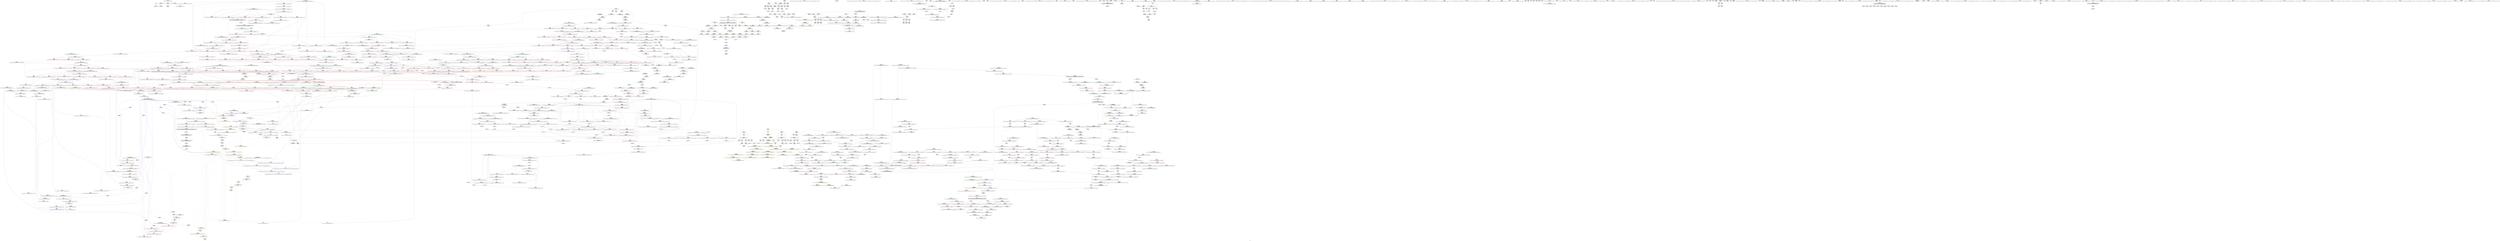 digraph "SVFG" {
	label="SVFG";

	Node0x5572fa6c2710 [shape=record,color=grey,label="{NodeID: 0\nNullPtr}"];
	Node0x5572fa6c2710 -> Node0x5572fa88d390[style=solid];
	Node0x5572fa6c2710 -> Node0x5572fa898120[style=solid];
	Node0x5572fa8944a0 [shape=record,color=red,label="{NodeID: 775\n1408\<--1407\n\<--call3\n_ZSt16__insertion_sortIPiN9__gnu_cxx5__ops15_Iter_comp_iterIPFbiiEEEEvT_S7_T0_\n}"];
	Node0x5572fa8944a0 -> Node0x5572fa8bf430[style=solid];
	Node0x5572fa8ace70 [shape=record,color=black,label="{NodeID: 1550\n166 = PHI(167, 163, )\n}"];
	Node0x5572fa8ace70 -> Node0x5572fa88ddb0[style=solid];
	Node0x5572fa88af80 [shape=record,color=purple,label="{NodeID: 443\n1296\<--1295\nincdec.ptr\<--\n_ZSt21__unguarded_partitionIPiN9__gnu_cxx5__ops15_Iter_comp_iterIPFbiiEEEET_S7_S7_S7_T0_\n}"];
	Node0x5572fa88af80 -> Node0x5572fa8be800[style=solid];
	Node0x5572fa96b850 [shape=record,color=yellow,style=double,label="{NodeID: 2325\n44V_2 = CSCHI(MR_44V_1)\npts\{17 \}\nCS[]|{<s0>52}}"];
	Node0x5572fa96b850:s0 -> Node0x5572fa931760[style=dashed,color=red];
	Node0x5572fa87f010 [shape=record,color=green,label="{NodeID: 111\n618\<--619\n_ZSt16__insertion_sortIPiN9__gnu_cxx5__ops15_Iter_comp_iterIPFbiiEEEEvT_S7_T0_\<--_ZSt16__insertion_sortIPiN9__gnu_cxx5__ops15_Iter_comp_iterIPFbiiEEEEvT_S7_T0__field_insensitive\n}"];
	Node0x5572fa899f60 [shape=record,color=blue,label="{NodeID: 886\n469\<--466\n__comp.addr\<--__comp\n_ZN9__gnu_cxx5__ops16__iter_comp_iterIPFbiiEEENS0_15_Iter_comp_iterIT_EES5_\n}"];
	Node0x5572fa899f60 -> Node0x5572fa8a0e20[style=dashed];
	Node0x5572fa932660 [shape=record,color=black,label="{NodeID: 1661\nMR_48V_3 = PHI(MR_48V_4, MR_48V_2, )\npts\{199 \}\n}"];
	Node0x5572fa932660 -> Node0x5572fa89f010[style=dashed];
	Node0x5572fa932660 -> Node0x5572fa89f0e0[style=dashed];
	Node0x5572fa932660 -> Node0x5572fa89f1b0[style=dashed];
	Node0x5572fa932660 -> Node0x5572fa898be0[style=dashed];
	Node0x5572fa8a0940 [shape=record,color=red,label="{NodeID: 554\n425\<--414\n\<--__last.addr\n_ZSt6__sortIPiN9__gnu_cxx5__ops15_Iter_comp_iterIPFbiiEEEEvT_S7_T0_\n}"];
	Node0x5572fa8a0940 -> Node0x5572fa8ed260[style=solid];
	Node0x5572fa9de880 [shape=record,color=black,label="{NodeID: 2436\n1725 = PHI(467, )\n0th arg _ZN9__gnu_cxx5__ops15_Iter_comp_iterIPFbiiEEC2ES3_ }"];
	Node0x5572fa9de880 -> Node0x5572fa8c18c0[style=solid];
	Node0x5572fa883780 [shape=record,color=green,label="{NodeID: 222\n1521\<--1522\n__val\<--__val_field_insensitive\n_ZSt25__unguarded_linear_insertIPiN9__gnu_cxx5__ops14_Val_comp_iterIPFbiiEEEEvT_T0_\n|{|<s1>109|<s2>111}}"];
	Node0x5572fa883780 -> Node0x5572fa8c0200[style=solid];
	Node0x5572fa883780:s1 -> Node0x5572fa9e3000[style=solid,color=red];
	Node0x5572fa883780:s2 -> Node0x5572fa9e4d10[style=solid,color=red];
	Node0x5572fa8bf1c0 [shape=record,color=blue,label="{NodeID: 997\n1373\<--1368\n__first.addr\<--__first\n_ZSt16__insertion_sortIPiN9__gnu_cxx5__ops15_Iter_comp_iterIPFbiiEEEEvT_S7_T0_\n}"];
	Node0x5572fa8bf1c0 -> Node0x5572fa8ab170[style=dashed];
	Node0x5572fa8bf1c0 -> Node0x5572fa8ab240[style=dashed];
	Node0x5572fa8bf1c0 -> Node0x5572fa8ab310[style=dashed];
	Node0x5572fa8bf1c0 -> Node0x5572fa8ab3e0[style=dashed];
	Node0x5572fa8bf1c0 -> Node0x5572fa8ab4b0[style=dashed];
	Node0x5572fa8a6370 [shape=record,color=red,label="{NodeID: 665\n1057\<--977\n\<--__first.addr\n_ZSt13__adjust_heapIPiliN9__gnu_cxx5__ops15_Iter_comp_iterIPFbiiEEEEvT_T0_S8_T1_T2_\n}"];
	Node0x5572fa8a6370 -> Node0x5572fa89cec0[style=solid];
	Node0x5572fa8914f0 [shape=record,color=black,label="{NodeID: 333\n1473\<--1459\n\<--agg.tmp1\n_ZSt26__unguarded_insertion_sortIPiN9__gnu_cxx5__ops15_Iter_comp_iterIPFbiiEEEEvT_S7_T0_\n}"];
	Node0x5572fa8914f0 -> Node0x5572fa88bd50[style=solid];
	Node0x5572fa5e57a0 [shape=record,color=green,label="{NodeID: 1\n7\<--1\n__dso_handle\<--dummyObj\nGlob }"];
	Node0x5572fa94ea40 [shape=record,color=yellow,style=double,label="{NodeID: 1883\n54V_1 = ENCHI(MR_54V_0)\npts\{120000 140000 \}\nFun[_ZSt10__pop_heapIPiN9__gnu_cxx5__ops15_Iter_comp_iterIPFbiiEEEEvT_S7_S7_RT0_]|{<s0>65}}"];
	Node0x5572fa94ea40:s0 -> Node0x5572fa94d740[style=dashed,color=red];
	Node0x5572fa894570 [shape=record,color=red,label="{NodeID: 776\n1418\<--1417\n\<--call6\n_ZSt16__insertion_sortIPiN9__gnu_cxx5__ops15_Iter_comp_iterIPFbiiEEEEvT_S7_T0_\n}"];
	Node0x5572fa894570 -> Node0x5572fa8bf500[style=solid];
	Node0x5572fa8ad410 [shape=record,color=grey,label="{NodeID: 1551\n105 = Binary(88, 104, )\n}"];
	Node0x5572fa8ad410 -> Node0x5572fa8af390[style=solid];
	Node0x5572fa88b050 [shape=record,color=purple,label="{NodeID: 444\n1300\<--1299\nincdec.ptr3\<--\n_ZSt21__unguarded_partitionIPiN9__gnu_cxx5__ops15_Iter_comp_iterIPFbiiEEEET_S7_S7_S7_T0_\n}"];
	Node0x5572fa88b050 -> Node0x5572fa8be8d0[style=solid];
	Node0x5572fa96b9b0 [shape=record,color=yellow,style=double,label="{NodeID: 2326\n38V_2 = CSCHI(MR_38V_1)\npts\{1730000 1730001 \}\nCS[]}"];
	Node0x5572fa87f110 [shape=record,color=green,label="{NodeID: 112\n629\<--630\n_ZSt26__unguarded_insertion_sortIPiN9__gnu_cxx5__ops15_Iter_comp_iterIPFbiiEEEEvT_S7_T0_\<--_ZSt26__unguarded_insertion_sortIPiN9__gnu_cxx5__ops15_Iter_comp_iterIPFbiiEEEEvT_S7_T0__field_insensitive\n}"];
	Node0x5572fa89a030 [shape=record,color=blue,label="{NodeID: 887\n503\<--486\ncoerce.dive\<--__comp.coerce\n_ZSt16__introsort_loopIPilN9__gnu_cxx5__ops15_Iter_comp_iterIPFbiiEEEEvT_S7_T0_T1_\n}"];
	Node0x5572fa89a030 -> Node0x5572fa8972f0[style=dashed];
	Node0x5572fa89a030 -> Node0x5572fa8973c0[style=dashed];
	Node0x5572fa89a030 -> Node0x5572fa897490[style=dashed];
	Node0x5572fa8a0a10 [shape=record,color=red,label="{NodeID: 555\n429\<--414\n\<--__last.addr\n_ZSt6__sortIPiN9__gnu_cxx5__ops15_Iter_comp_iterIPFbiiEEEEvT_S7_T0_\n|{<s0>28}}"];
	Node0x5572fa8a0a10:s0 -> Node0x5572fa9dfc50[style=solid,color=red];
	Node0x5572fa9de9c0 [shape=record,color=black,label="{NodeID: 2437\n1726 = PHI(475, )\n1st arg _ZN9__gnu_cxx5__ops15_Iter_comp_iterIPFbiiEEC2ES3_ }"];
	Node0x5572fa9de9c0 -> Node0x5572fa8c1990[style=solid];
	Node0x5572fa883850 [shape=record,color=green,label="{NodeID: 223\n1523\<--1524\n__next\<--__next_field_insensitive\n_ZSt25__unguarded_linear_insertIPiN9__gnu_cxx5__ops14_Val_comp_iterIPFbiiEEEEvT_T0_\n}"];
	Node0x5572fa883850 -> Node0x5572fa895340[style=solid];
	Node0x5572fa883850 -> Node0x5572fa895410[style=solid];
	Node0x5572fa883850 -> Node0x5572fa8954e0[style=solid];
	Node0x5572fa883850 -> Node0x5572fa8955b0[style=solid];
	Node0x5572fa883850 -> Node0x5572fa895680[style=solid];
	Node0x5572fa883850 -> Node0x5572fa8c02d0[style=solid];
	Node0x5572fa883850 -> Node0x5572fa8c03a0[style=solid];
	Node0x5572fa883850 -> Node0x5572fa8c0610[style=solid];
	Node0x5572fa8bf290 [shape=record,color=blue,label="{NodeID: 998\n1375\<--1369\n__last.addr\<--__last\n_ZSt16__insertion_sortIPiN9__gnu_cxx5__ops15_Iter_comp_iterIPFbiiEEEEvT_S7_T0_\n}"];
	Node0x5572fa8bf290 -> Node0x5572fa8ab580[style=dashed];
	Node0x5572fa8bf290 -> Node0x5572fa8ab650[style=dashed];
	Node0x5572fa8a6440 [shape=record,color=red,label="{NodeID: 666\n1071\<--977\n\<--__first.addr\n_ZSt13__adjust_heapIPiliN9__gnu_cxx5__ops15_Iter_comp_iterIPFbiiEEEEvT_T0_S8_T1_T2_\n|{<s0>72}}"];
	Node0x5572fa8a6440:s0 -> Node0x5572fa9e4490[style=solid,color=red];
	Node0x5572fa8915c0 [shape=record,color=black,label="{NodeID: 334\n1490\<--1510\n_ZSt13move_backwardIPiS0_ET0_T_S2_S1__ret\<--call2\n_ZSt13move_backwardIPiS0_ET0_T_S2_S1_\n|{<s0>97}}"];
	Node0x5572fa8915c0:s0 -> Node0x5572fa9dcfc0[style=solid,color=blue];
	Node0x5572fa8544a0 [shape=record,color=green,label="{NodeID: 2\n9\<--1\n\<--dummyObj\nCan only get source location for instruction, argument, global var or function.}"];
	Node0x5572fa94eb50 [shape=record,color=yellow,style=double,label="{NodeID: 1884\n267V_1 = ENCHI(MR_267V_0)\npts\{6480000 7420000 \}\nFun[_ZSt10__pop_heapIPiN9__gnu_cxx5__ops15_Iter_comp_iterIPFbiiEEEEvT_S7_S7_RT0_]}"];
	Node0x5572fa94eb50 -> Node0x5572fa897b10[style=dashed];
	Node0x5572fa894640 [shape=record,color=red,label="{NodeID: 777\n1427\<--1426\n\<--coerce.dive8\n_ZSt16__insertion_sortIPiN9__gnu_cxx5__ops15_Iter_comp_iterIPFbiiEEEEvT_S7_T0_\n|{<s0>100}}"];
	Node0x5572fa894640:s0 -> Node0x5572fa9e7cb0[style=solid,color=red];
	Node0x5572fa8ad590 [shape=record,color=grey,label="{NodeID: 1552\n110 = Binary(88, 109, )\n}"];
	Node0x5572fa8ad590 -> Node0x5572fa8af210[style=solid];
	Node0x5572fa88b120 [shape=record,color=purple,label="{NodeID: 445\n1308\<--1307\nincdec.ptr7\<--\n_ZSt21__unguarded_partitionIPiN9__gnu_cxx5__ops15_Iter_comp_iterIPFbiiEEEET_S7_S7_S7_T0_\n}"];
	Node0x5572fa88b120 -> Node0x5572fa8be9a0[style=solid];
	Node0x5572fa96bb10 [shape=record,color=yellow,style=double,label="{NodeID: 2327\n44V_4 = CSCHI(MR_44V_2)\npts\{17 \}\nCS[]|{|<s1>21}}"];
	Node0x5572fa96bb10 -> Node0x5572fa89f900[style=dashed];
	Node0x5572fa96bb10:s1 -> Node0x5572fa936c60[style=dashed,color=blue];
	Node0x5572fa87f210 [shape=record,color=green,label="{NodeID: 113\n647\<--648\n__comp\<--__comp_field_insensitive\n_ZSt14__partial_sortIPiN9__gnu_cxx5__ops15_Iter_comp_iterIPFbiiEEEEvT_S7_S7_T0_\n|{|<s2>48}}"];
	Node0x5572fa87f210 -> Node0x5572fa88fc90[style=solid];
	Node0x5572fa87f210 -> Node0x5572fa889720[style=solid];
	Node0x5572fa87f210:s2 -> Node0x5572fa9e4c00[style=solid,color=red];
	Node0x5572fa89a100 [shape=record,color=blue,label="{NodeID: 888\n489\<--483\n__first.addr\<--__first\n_ZSt16__introsort_loopIPilN9__gnu_cxx5__ops15_Iter_comp_iterIPFbiiEEEEvT_S7_T0_T1_\n}"];
	Node0x5572fa89a100 -> Node0x5572fa8a0fc0[style=dashed];
	Node0x5572fa89a100 -> Node0x5572fa8a1090[style=dashed];
	Node0x5572fa89a100 -> Node0x5572fa8a1160[style=dashed];
	Node0x5572fa933060 [shape=record,color=black,label="{NodeID: 1663\nMR_44V_3 = PHI(MR_44V_6, MR_44V_1, )\npts\{17 \}\n|{|<s2>95|<s3>97|<s4>101|<s5>101}}"];
	Node0x5572fa933060 -> Node0x5572fa8944a0[style=dashed];
	Node0x5572fa933060 -> Node0x5572fa93cb60[style=dashed];
	Node0x5572fa933060:s2 -> Node0x5572fa929b20[style=dashed,color=red];
	Node0x5572fa933060:s3 -> Node0x5572fa947040[style=dashed,color=red];
	Node0x5572fa933060:s4 -> Node0x5572fa895750[style=dashed,color=red];
	Node0x5572fa933060:s5 -> Node0x5572fa92f460[style=dashed,color=red];
	Node0x5572fa8a0ae0 [shape=record,color=red,label="{NodeID: 556\n430\<--414\n\<--__last.addr\n_ZSt6__sortIPiN9__gnu_cxx5__ops15_Iter_comp_iterIPFbiiEEEEvT_S7_T0_\n}"];
	Node0x5572fa8a0ae0 -> Node0x5572fa88eab0[style=solid];
	Node0x5572fa9deb00 [shape=record,color=black,label="{NodeID: 2438\n374 = PHI(180, 184, 396, 401, )\n0th arg _ZSt7forwardIRiEOT_RNSt16remove_referenceIS1_E4typeE }"];
	Node0x5572fa9deb00 -> Node0x5572fa899670[style=solid];
	Node0x5572fa883920 [shape=record,color=green,label="{NodeID: 224\n1540\<--1541\n_ZN9__gnu_cxx5__ops14_Val_comp_iterIPFbiiEEclIiPiEEbRT_T0_\<--_ZN9__gnu_cxx5__ops14_Val_comp_iterIPFbiiEEclIiPiEEbRT_T0__field_insensitive\n}"];
	Node0x5572fa8bf360 [shape=record,color=blue,label="{NodeID: 999\n1377\<--1395\n__i\<--add.ptr\n_ZSt16__insertion_sortIPiN9__gnu_cxx5__ops15_Iter_comp_iterIPFbiiEEEEvT_S7_T0_\n}"];
	Node0x5572fa8bf360 -> Node0x5572fa893ef0[style=dashed];
	Node0x5572fa8bf360 -> Node0x5572fa893fc0[style=dashed];
	Node0x5572fa8bf360 -> Node0x5572fa894090[style=dashed];
	Node0x5572fa8bf360 -> Node0x5572fa894160[style=dashed];
	Node0x5572fa8bf360 -> Node0x5572fa894230[style=dashed];
	Node0x5572fa8bf360 -> Node0x5572fa894300[style=dashed];
	Node0x5572fa8bf360 -> Node0x5572fa8943d0[style=dashed];
	Node0x5572fa8bf360 -> Node0x5572fa8bf770[style=dashed];
	Node0x5572fa8bf360 -> Node0x5572fa93d060[style=dashed];
	Node0x5572fa8a6510 [shape=record,color=red,label="{NodeID: 667\n997\<--979\n\<--__holeIndex.addr\n_ZSt13__adjust_heapIPiliN9__gnu_cxx5__ops15_Iter_comp_iterIPFbiiEEEEvT_T0_S8_T1_T2_\n}"];
	Node0x5572fa8a6510 -> Node0x5572fa8bcac0[style=solid];
	Node0x5572fa891690 [shape=record,color=black,label="{NodeID: 335\n1559\<--1572\n_ZN9__gnu_cxx5__ops15__val_comp_iterIPFbiiEEENS0_14_Val_comp_iterIT_EENS0_15_Iter_comp_iterIS5_EE_ret\<--\n_ZN9__gnu_cxx5__ops15__val_comp_iterIPFbiiEEENS0_14_Val_comp_iterIT_EENS0_15_Iter_comp_iterIS5_EE\n|{<s0>100|<s1>103}}"];
	Node0x5572fa891690:s0 -> Node0x5572fa9dd240[style=solid,color=blue];
	Node0x5572fa891690:s1 -> Node0x5572fa9dd380[style=solid,color=blue];
	Node0x5572fa853d50 [shape=record,color=green,label="{NodeID: 3\n18\<--1\n.str\<--dummyObj\nGlob }"];
	Node0x5572fa94ec60 [shape=record,color=yellow,style=double,label="{NodeID: 1885\n269V_1 = ENCHI(MR_269V_0)\npts\{835 984 1117 1347 1380 1522 \}\nFun[_ZSt10__pop_heapIPiN9__gnu_cxx5__ops15_Iter_comp_iterIPFbiiEEEEvT_S7_S7_RT0_]}"];
	Node0x5572fa94ec60 -> Node0x5572fa8a5b50[style=dashed];
	Node0x5572fa94ec60 -> Node0x5572fa8a5c20[style=dashed];
	Node0x5572fa94ec60 -> Node0x5572fa8a5cf0[style=dashed];
	Node0x5572fa894710 [shape=record,color=red,label="{NodeID: 778\n1434\<--1433\n\<--coerce.dive11\n_ZSt16__insertion_sortIPiN9__gnu_cxx5__ops15_Iter_comp_iterIPFbiiEEEEvT_S7_T0_\n|{<s0>101}}"];
	Node0x5572fa894710:s0 -> Node0x5572fa9df000[style=solid,color=red];
	Node0x5572fa8ad710 [shape=record,color=grey,label="{NodeID: 1553\n93 = Binary(88, 92, )\n}"];
	Node0x5572fa8ad710 -> Node0x5572fa8ada10[style=solid];
	Node0x5572fa88b1f0 [shape=record,color=purple,label="{NodeID: 446\n1321\<--1320\nincdec.ptr9\<--\n_ZSt21__unguarded_partitionIPiN9__gnu_cxx5__ops15_Iter_comp_iterIPFbiiEEEET_S7_S7_S7_T0_\n}"];
	Node0x5572fa88b1f0 -> Node0x5572fa8bea70[style=solid];
	Node0x5572fa96bc70 [shape=record,color=yellow,style=double,label="{NodeID: 2328\n44V_2 = CSCHI(MR_44V_1)\npts\{17 \}\nCS[]|{<s0>12}}"];
	Node0x5572fa96bc70:s0 -> Node0x5572fa96bb10[style=dashed,color=blue];
	Node0x5572fa87f2e0 [shape=record,color=green,label="{NodeID: 114\n649\<--650\n__first.addr\<--__first.addr_field_insensitive\n_ZSt14__partial_sortIPiN9__gnu_cxx5__ops15_Iter_comp_iterIPFbiiEEEEvT_S7_S7_T0_\n}"];
	Node0x5572fa87f2e0 -> Node0x5572fa8a2680[style=solid];
	Node0x5572fa87f2e0 -> Node0x5572fa8a2750[style=solid];
	Node0x5572fa87f2e0 -> Node0x5572fa89aed0[style=solid];
	Node0x5572fa89a1d0 [shape=record,color=blue,label="{NodeID: 889\n491\<--484\n__last.addr\<--__last\n_ZSt16__introsort_loopIPilN9__gnu_cxx5__ops15_Iter_comp_iterIPFbiiEEEEvT_S7_T0_T1_\n}"];
	Node0x5572fa89a1d0 -> Node0x5572fa934e60[style=dashed];
	Node0x5572fa8a0bb0 [shape=record,color=red,label="{NodeID: 557\n454\<--414\n\<--__last.addr\n_ZSt6__sortIPiN9__gnu_cxx5__ops15_Iter_comp_iterIPFbiiEEEEvT_S7_T0_\n|{<s0>30}}"];
	Node0x5572fa8a0bb0:s0 -> Node0x5572fa9df370[style=solid,color=red];
	Node0x5572fa9deeb0 [shape=record,color=black,label="{NodeID: 2439\n1515 = PHI(1422, 1472, )\n0th arg _ZSt25__unguarded_linear_insertIPiN9__gnu_cxx5__ops14_Val_comp_iterIPFbiiEEEEvT_T0_ }"];
	Node0x5572fa9deeb0 -> Node0x5572fa8c0130[style=solid];
	Node0x5572fa883a20 [shape=record,color=green,label="{NodeID: 225\n1561\<--1562\nretval\<--retval_field_insensitive\n_ZN9__gnu_cxx5__ops15__val_comp_iterIPFbiiEEENS0_14_Val_comp_iterIT_EENS0_15_Iter_comp_iterIS5_EE\n|{|<s1>113}}"];
	Node0x5572fa883a20 -> Node0x5572fa89c1c0[style=solid];
	Node0x5572fa883a20:s1 -> Node0x5572fa9e0c50[style=solid,color=red];
	Node0x5572fa8bf430 [shape=record,color=blue,label="{NodeID: 1000\n1379\<--1408\n__val\<--\n_ZSt16__insertion_sortIPiN9__gnu_cxx5__ops15_Iter_comp_iterIPFbiiEEEEvT_S7_T0_\n}"];
	Node0x5572fa8bf430 -> Node0x5572fa894570[style=dashed];
	Node0x5572fa8bf430 -> Node0x5572fa940c60[style=dashed];
	Node0x5572fa946230 [shape=record,color=yellow,style=double,label="{NodeID: 1775\n54V_1 = ENCHI(MR_54V_0)\npts\{120000 140000 \}\nFun[_ZSt13__heap_selectIPiN9__gnu_cxx5__ops15_Iter_comp_iterIPFbiiEEEEvT_S7_S7_T0_]|{<s0>53|<s1>54|<s2>55}}"];
	Node0x5572fa946230:s0 -> Node0x5572fa952830[style=dashed,color=red];
	Node0x5572fa946230:s1 -> Node0x5572fa929870[style=dashed,color=red];
	Node0x5572fa946230:s2 -> Node0x5572fa94ea40[style=dashed,color=red];
	Node0x5572fa8a65e0 [shape=record,color=red,label="{NodeID: 668\n999\<--979\n\<--__holeIndex.addr\n_ZSt13__adjust_heapIPiliN9__gnu_cxx5__ops15_Iter_comp_iterIPFbiiEEEEvT_T0_S8_T1_T2_\n}"];
	Node0x5572fa8a65e0 -> Node0x5572fa8bcb90[style=solid];
	Node0x5572fa891760 [shape=record,color=black,label="{NodeID: 336\n1574\<--1595\n_ZSt23__copy_move_backward_a2ILb1EPiS0_ET1_T0_S2_S1__ret\<--call3\n_ZSt23__copy_move_backward_a2ILb1EPiS0_ET1_T0_S2_S1_\n|{<s0>107}}"];
	Node0x5572fa891760:s0 -> Node0x5572fa9dd740[style=solid,color=blue];
	Node0x5572fa853de0 [shape=record,color=green,label="{NodeID: 4\n20\<--1\n.str.1\<--dummyObj\nGlob }"];
	Node0x5572fa94ee00 [shape=record,color=yellow,style=double,label="{NodeID: 1886\n44V_1 = ENCHI(MR_44V_0)\npts\{17 \}\nFun[_ZSt27__unguarded_partition_pivotIPiN9__gnu_cxx5__ops15_Iter_comp_iterIPFbiiEEEET_S7_S7_T0_]|{<s0>50}}"];
	Node0x5572fa94ee00:s0 -> Node0x5572fa9469c0[style=dashed,color=red];
	Node0x5572fa8947e0 [shape=record,color=red,label="{NodeID: 779\n1465\<--1451\n\<--__first.addr\n_ZSt26__unguarded_insertion_sortIPiN9__gnu_cxx5__ops15_Iter_comp_iterIPFbiiEEEEvT_S7_T0_\n}"];
	Node0x5572fa8947e0 -> Node0x5572fa8bfab0[style=solid];
	Node0x5572fa8ad890 [shape=record,color=grey,label="{NodeID: 1554\n87 = Binary(88, 86, )\n}"];
	Node0x5572fa8ad890 -> Node0x5572fa8adb90[style=solid];
	Node0x5572fa88b2c0 [shape=record,color=purple,label="{NodeID: 447\n1385\<--1371\ncoerce.dive\<--__comp\n_ZSt16__insertion_sortIPiN9__gnu_cxx5__ops15_Iter_comp_iterIPFbiiEEEEvT_S7_T0_\n}"];
	Node0x5572fa88b2c0 -> Node0x5572fa8bf0f0[style=solid];
	Node0x5572fa883e60 [shape=record,color=green,label="{NodeID: 115\n651\<--652\n__middle.addr\<--__middle.addr_field_insensitive\n_ZSt14__partial_sortIPiN9__gnu_cxx5__ops15_Iter_comp_iterIPFbiiEEEEvT_S7_S7_T0_\n}"];
	Node0x5572fa883e60 -> Node0x5572fa8a2820[style=solid];
	Node0x5572fa883e60 -> Node0x5572fa8a28f0[style=solid];
	Node0x5572fa883e60 -> Node0x5572fa89afa0[style=solid];
	Node0x5572fa89a2a0 [shape=record,color=blue,label="{NodeID: 890\n493\<--485\n__depth_limit.addr\<--__depth_limit\n_ZSt16__introsort_loopIPilN9__gnu_cxx5__ops15_Iter_comp_iterIPFbiiEEEEvT_S7_T0_T1_\n}"];
	Node0x5572fa89a2a0 -> Node0x5572fa935360[style=dashed];
	Node0x5572fa8a0c80 [shape=record,color=red,label="{NodeID: 558\n449\<--448\n\<--coerce.dive1\n_ZSt6__sortIPiN9__gnu_cxx5__ops15_Iter_comp_iterIPFbiiEEEEvT_S7_T0_\n|{<s0>28}}"];
	Node0x5572fa8a0c80:s0 -> Node0x5572fa9dff50[style=solid,color=red];
	Node0x5572fa9df000 [shape=record,color=black,label="{NodeID: 2440\n1516 = PHI(1434, 1482, )\n1st arg _ZSt25__unguarded_linear_insertIPiN9__gnu_cxx5__ops14_Val_comp_iterIPFbiiEEEEvT_T0_ }"];
	Node0x5572fa9df000 -> Node0x5572fa8c0060[style=solid];
	Node0x5572fa883af0 [shape=record,color=green,label="{NodeID: 226\n1563\<--1564\n__comp\<--__comp_field_insensitive\n_ZN9__gnu_cxx5__ops15__val_comp_iterIPFbiiEEENS0_14_Val_comp_iterIT_EENS0_15_Iter_comp_iterIS5_EE\n|{|<s1>112}}"];
	Node0x5572fa883af0 -> Node0x5572fa89c290[style=solid];
	Node0x5572fa883af0:s1 -> Node0x5572fa9df8c0[style=solid,color=red];
	Node0x5572fa8bf500 [shape=record,color=blue,label="{NodeID: 1001\n1419\<--1418\n\<--\n_ZSt16__insertion_sortIPiN9__gnu_cxx5__ops15_Iter_comp_iterIPFbiiEEEEvT_S7_T0_\n}"];
	Node0x5572fa8bf500 -> Node0x5572fa933060[style=dashed];
	Node0x5572fa946340 [shape=record,color=yellow,style=double,label="{NodeID: 1776\n44V_1 = ENCHI(MR_44V_0)\npts\{17 \}\nFun[_ZSt6__sortIPiN9__gnu_cxx5__ops15_Iter_comp_iterIPFbiiEEEEvT_S7_T0_]|{|<s1>28}}"];
	Node0x5572fa946340 -> Node0x5572fa930860[style=dashed];
	Node0x5572fa946340:s1 -> Node0x5572fa934960[style=dashed,color=red];
	Node0x5572fa8a66b0 [shape=record,color=red,label="{NodeID: 669\n1031\<--979\n\<--__holeIndex.addr\n_ZSt13__adjust_heapIPiliN9__gnu_cxx5__ops15_Iter_comp_iterIPFbiiEEEEvT_T0_S8_T1_T2_\n}"];
	Node0x5572fa891830 [shape=record,color=black,label="{NodeID: 337\n1599\<--1604\n_ZSt12__miter_baseIPiET_S1__ret\<--\n_ZSt12__miter_baseIPiET_S1_\n|{<s0>105|<s1>106}}"];
	Node0x5572fa891830:s0 -> Node0x5572fa9dd4c0[style=solid,color=blue];
	Node0x5572fa891830:s1 -> Node0x5572fa9dd600[style=solid,color=blue];
	Node0x5572fa8524a0 [shape=record,color=green,label="{NodeID: 5\n22\<--1\n.str.2\<--dummyObj\nGlob }"];
	Node0x5572fa8948b0 [shape=record,color=red,label="{NodeID: 780\n1469\<--1453\n\<--__last.addr\n_ZSt26__unguarded_insertion_sortIPiN9__gnu_cxx5__ops15_Iter_comp_iterIPFbiiEEEEvT_S7_T0_\n}"];
	Node0x5572fa8948b0 -> Node0x5572fa8b2f90[style=solid];
	Node0x5572fa8ada10 [shape=record,color=grey,label="{NodeID: 1555\n98 = Binary(93, 97, )\n}"];
	Node0x5572fa8ada10 -> Node0x5572fa8adb90[style=solid];
	Node0x5572fa88b390 [shape=record,color=purple,label="{NodeID: 448\n1431\<--1381\ncoerce.dive10\<--agg.tmp\n_ZSt16__insertion_sortIPiN9__gnu_cxx5__ops15_Iter_comp_iterIPFbiiEEEEvT_S7_T0_\n}"];
	Node0x5572fa88b390 -> Node0x5572fa8bf6a0[style=solid];
	Node0x5572fa96bf30 [shape=record,color=yellow,style=double,label="{NodeID: 2330\n44V_2 = CSCHI(MR_44V_1)\npts\{17 \}\nCS[]|{<s0>30}}"];
	Node0x5572fa96bf30:s0 -> Node0x5572fa943910[style=dashed,color=red];
	Node0x5572fa883f30 [shape=record,color=green,label="{NodeID: 116\n653\<--654\n__last.addr\<--__last.addr_field_insensitive\n_ZSt14__partial_sortIPiN9__gnu_cxx5__ops15_Iter_comp_iterIPFbiiEEEEvT_S7_S7_T0_\n}"];
	Node0x5572fa883f30 -> Node0x5572fa8a29c0[style=solid];
	Node0x5572fa883f30 -> Node0x5572fa89b070[style=solid];
	Node0x5572fa89a370 [shape=record,color=blue, style = dotted,label="{NodeID: 891\n1752\<--1754\noffset_0\<--dummyVal\n_ZSt16__introsort_loopIPilN9__gnu_cxx5__ops15_Iter_comp_iterIPFbiiEEEEvT_S7_T0_T1_\n}"];
	Node0x5572fa89a370 -> Node0x5572fa8a1a50[style=dashed];
	Node0x5572fa89a370 -> Node0x5572fa938f60[style=dashed];
	Node0x5572fa8a0d50 [shape=record,color=red,label="{NodeID: 559\n459\<--458\n\<--coerce.dive3\n_ZSt6__sortIPiN9__gnu_cxx5__ops15_Iter_comp_iterIPFbiiEEEEvT_S7_T0_\n|{<s0>30}}"];
	Node0x5572fa8a0d50:s0 -> Node0x5572fa9df480[style=solid,color=red];
	Node0x5572fa9df150 [shape=record,color=black,label="{NodeID: 2441\n466 = PHI(300, )\n0th arg _ZN9__gnu_cxx5__ops16__iter_comp_iterIPFbiiEEENS0_15_Iter_comp_iterIT_EES5_ }"];
	Node0x5572fa9df150 -> Node0x5572fa899f60[style=solid];
	Node0x5572fa883bc0 [shape=record,color=green,label="{NodeID: 227\n1569\<--1570\n_ZN9__gnu_cxx5__ops14_Val_comp_iterIPFbiiEEC2EONS0_15_Iter_comp_iterIS3_EE\<--_ZN9__gnu_cxx5__ops14_Val_comp_iterIPFbiiEEC2EONS0_15_Iter_comp_iterIS3_EE_field_insensitive\n}"];
	Node0x5572fa8bf5d0 [shape=record,color=blue, style = dotted,label="{NodeID: 1002\n1785\<--1787\noffset_0\<--dummyVal\n_ZSt16__insertion_sortIPiN9__gnu_cxx5__ops15_Iter_comp_iterIPFbiiEEEEvT_S7_T0_\n}"];
	Node0x5572fa8bf5d0 -> Node0x5572fa894640[style=dashed];
	Node0x5572fa8bf5d0 -> Node0x5572fa941660[style=dashed];
	Node0x5572fa8a6780 [shape=record,color=red,label="{NodeID: 670\n1058\<--979\n\<--__holeIndex.addr\n_ZSt13__adjust_heapIPiliN9__gnu_cxx5__ops15_Iter_comp_iterIPFbiiEEEEvT_T0_S8_T1_T2_\n}"];
	Node0x5572fa891900 [shape=record,color=black,label="{NodeID: 338\n1606\<--1626\n_ZSt22__copy_move_backward_aILb1EPiS0_ET1_T0_S2_S1__ret\<--call\n_ZSt22__copy_move_backward_aILb1EPiS0_ET1_T0_S2_S1_\n|{<s0>117}}"];
	Node0x5572fa891900:s0 -> Node0x5572fa9de280[style=solid,color=blue];
	Node0x5572fa852530 [shape=record,color=green,label="{NodeID: 6\n24\<--1\n.str.3\<--dummyObj\nGlob }"];
	Node0x5572fa894980 [shape=record,color=red,label="{NodeID: 781\n1468\<--1455\n\<--__i\n_ZSt26__unguarded_insertion_sortIPiN9__gnu_cxx5__ops15_Iter_comp_iterIPFbiiEEEEvT_S7_T0_\n}"];
	Node0x5572fa894980 -> Node0x5572fa8b2f90[style=solid];
	Node0x5572fa8adb90 [shape=record,color=grey,label="{NodeID: 1556\n99 = Binary(87, 98, )\n}"];
	Node0x5572fa8adb90 -> Node0x5572fa8983c0[style=solid];
	Node0x5572fa88b460 [shape=record,color=purple,label="{NodeID: 449\n1433\<--1381\ncoerce.dive11\<--agg.tmp\n_ZSt16__insertion_sortIPiN9__gnu_cxx5__ops15_Iter_comp_iterIPFbiiEEEEvT_S7_T0_\n}"];
	Node0x5572fa88b460 -> Node0x5572fa894710[style=solid];
	Node0x5572fa884000 [shape=record,color=green,label="{NodeID: 117\n655\<--656\nagg.tmp\<--agg.tmp_field_insensitive\n_ZSt14__partial_sortIPiN9__gnu_cxx5__ops15_Iter_comp_iterIPFbiiEEEEvT_S7_S7_T0_\n}"];
	Node0x5572fa884000 -> Node0x5572fa88fd60[style=solid];
	Node0x5572fa884000 -> Node0x5572fa8897f0[style=solid];
	Node0x5572fa89a440 [shape=record,color=blue,label="{NodeID: 892\n493\<--535\n__depth_limit.addr\<--dec\n_ZSt16__introsort_loopIPilN9__gnu_cxx5__ops15_Iter_comp_iterIPFbiiEEEEvT_S7_T0_T1_\n}"];
	Node0x5572fa89a440 -> Node0x5572fa8a17e0[style=dashed];
	Node0x5572fa89a440 -> Node0x5572fa935360[style=dashed];
	Node0x5572fa8a0e20 [shape=record,color=red,label="{NodeID: 560\n475\<--472\n\<--call\n_ZN9__gnu_cxx5__ops16__iter_comp_iterIPFbiiEEENS0_15_Iter_comp_iterIT_EES5_\n|{<s0>32}}"];
	Node0x5572fa8a0e20:s0 -> Node0x5572fa9de9c0[style=solid,color=red];
	Node0x5572fa9df260 [shape=record,color=black,label="{NodeID: 2442\n582 = PHI(453, )\n0th arg _ZSt22__final_insertion_sortIPiN9__gnu_cxx5__ops15_Iter_comp_iterIPFbiiEEEEvT_S7_T0_ }"];
	Node0x5572fa9df260 -> Node0x5572fa89a9f0[style=solid];
	Node0x5572fa883cc0 [shape=record,color=green,label="{NodeID: 228\n1578\<--1579\n__first.addr\<--__first.addr_field_insensitive\n_ZSt23__copy_move_backward_a2ILb1EPiS0_ET1_T0_S2_S1_\n}"];
	Node0x5572fa883cc0 -> Node0x5572fa895a90[style=solid];
	Node0x5572fa883cc0 -> Node0x5572fa8c0880[style=solid];
	Node0x5572fa8bf6a0 [shape=record,color=blue,label="{NodeID: 1003\n1431\<--1428\ncoerce.dive10\<--call9\n_ZSt16__insertion_sortIPiN9__gnu_cxx5__ops15_Iter_comp_iterIPFbiiEEEEvT_S7_T0_\n}"];
	Node0x5572fa8bf6a0 -> Node0x5572fa894710[style=dashed];
	Node0x5572fa8bf6a0 -> Node0x5572fa941160[style=dashed];
	Node0x5572fa8a6850 [shape=record,color=red,label="{NodeID: 671\n1072\<--979\n\<--__holeIndex.addr\n_ZSt13__adjust_heapIPiliN9__gnu_cxx5__ops15_Iter_comp_iterIPFbiiEEEEvT_T0_S8_T1_T2_\n|{<s0>72}}"];
	Node0x5572fa8a6850:s0 -> Node0x5572fa9e45a0[style=solid,color=red];
	Node0x5572fa8919d0 [shape=record,color=black,label="{NodeID: 339\n1630\<--1635\n_ZSt12__niter_baseIPiET_S1__ret\<--\n_ZSt12__niter_baseIPiET_S1_\n|{<s0>114|<s1>115|<s2>116}}"];
	Node0x5572fa8919d0:s0 -> Node0x5572fa9ddec0[style=solid,color=blue];
	Node0x5572fa8919d0:s1 -> Node0x5572fa9de000[style=solid,color=blue];
	Node0x5572fa8919d0:s2 -> Node0x5572fa9de140[style=solid,color=blue];
	Node0x5572fa8525c0 [shape=record,color=green,label="{NodeID: 7\n26\<--1\n.str.4\<--dummyObj\nGlob }"];
	Node0x5572fa894a50 [shape=record,color=red,label="{NodeID: 782\n1472\<--1455\n\<--__i\n_ZSt26__unguarded_insertion_sortIPiN9__gnu_cxx5__ops15_Iter_comp_iterIPFbiiEEEEvT_S7_T0_\n|{<s0>104}}"];
	Node0x5572fa894a50:s0 -> Node0x5572fa9deeb0[style=solid,color=red];
	Node0x5572fa8add10 [shape=record,color=grey,label="{NodeID: 1557\n854 = Binary(852, 853, )\n}"];
	Node0x5572fa8add10 -> Node0x5572fa8ade90[style=solid];
	Node0x5572fa88b530 [shape=record,color=purple,label="{NodeID: 450\n1426\<--1383\ncoerce.dive8\<--agg.tmp7\n_ZSt16__insertion_sortIPiN9__gnu_cxx5__ops15_Iter_comp_iterIPFbiiEEEEvT_S7_T0_\n}"];
	Node0x5572fa88b530 -> Node0x5572fa894640[style=solid];
	Node0x5572fa96c1f0 [shape=record,color=yellow,style=double,label="{NodeID: 2332\n148V_2 = CSCHI(MR_148V_1)\npts\{4680000 \}\nCS[]}"];
	Node0x5572fa96c1f0 -> Node0x5572fa8a0ef0[style=dashed];
	Node0x5572fa8840d0 [shape=record,color=green,label="{NodeID: 118\n671\<--672\n_ZSt13__heap_selectIPiN9__gnu_cxx5__ops15_Iter_comp_iterIPFbiiEEEEvT_S7_S7_T0_\<--_ZSt13__heap_selectIPiN9__gnu_cxx5__ops15_Iter_comp_iterIPFbiiEEEEvT_S7_S7_T0__field_insensitive\n}"];
	Node0x5572fa89a510 [shape=record,color=blue, style = dotted,label="{NodeID: 893\n1755\<--1757\noffset_0\<--dummyVal\n_ZSt16__introsort_loopIPilN9__gnu_cxx5__ops15_Iter_comp_iterIPFbiiEEEEvT_S7_T0_T1_\n}"];
	Node0x5572fa89a510 -> Node0x5572fa8a1b20[style=dashed];
	Node0x5572fa89a510 -> Node0x5572fa935d60[style=dashed];
	Node0x5572fa934960 [shape=record,color=black,label="{NodeID: 1668\nMR_44V_2 = PHI(MR_44V_5, MR_44V_1, )\npts\{17 \}\n|{|<s1>34|<s2>36}}"];
	Node0x5572fa934960 -> Node0x5572fa938a60[style=dashed];
	Node0x5572fa934960:s1 -> Node0x5572fa951890[style=dashed,color=red];
	Node0x5572fa934960:s2 -> Node0x5572fa94ee00[style=dashed,color=red];
	Node0x5572fa8a0ef0 [shape=record,color=red,label="{NodeID: 561\n480\<--479\n\<--coerce.dive\n_ZN9__gnu_cxx5__ops16__iter_comp_iterIPFbiiEEENS0_15_Iter_comp_iterIT_EES5_\n}"];
	Node0x5572fa8a0ef0 -> Node0x5572fa88ec50[style=solid];
	Node0x5572fa9df370 [shape=record,color=black,label="{NodeID: 2443\n583 = PHI(454, )\n1st arg _ZSt22__final_insertion_sortIPiN9__gnu_cxx5__ops15_Iter_comp_iterIPFbiiEEEEvT_S7_T0_ }"];
	Node0x5572fa9df370 -> Node0x5572fa89aac0[style=solid];
	Node0x5572fa883d90 [shape=record,color=green,label="{NodeID: 229\n1580\<--1581\n__last.addr\<--__last.addr_field_insensitive\n_ZSt23__copy_move_backward_a2ILb1EPiS0_ET1_T0_S2_S1_\n}"];
	Node0x5572fa883d90 -> Node0x5572fa895b60[style=solid];
	Node0x5572fa883d90 -> Node0x5572fa8c0950[style=solid];
	Node0x5572fa8bf770 [shape=record,color=blue,label="{NodeID: 1004\n1377\<--1441\n__i\<--incdec.ptr\n_ZSt16__insertion_sortIPiN9__gnu_cxx5__ops15_Iter_comp_iterIPFbiiEEEEvT_S7_T0_\n}"];
	Node0x5572fa8bf770 -> Node0x5572fa893ef0[style=dashed];
	Node0x5572fa8bf770 -> Node0x5572fa893fc0[style=dashed];
	Node0x5572fa8bf770 -> Node0x5572fa894090[style=dashed];
	Node0x5572fa8bf770 -> Node0x5572fa894160[style=dashed];
	Node0x5572fa8bf770 -> Node0x5572fa894230[style=dashed];
	Node0x5572fa8bf770 -> Node0x5572fa894300[style=dashed];
	Node0x5572fa8bf770 -> Node0x5572fa8943d0[style=dashed];
	Node0x5572fa8bf770 -> Node0x5572fa8bf770[style=dashed];
	Node0x5572fa8bf770 -> Node0x5572fa93d060[style=dashed];
	Node0x5572fa8a6920 [shape=record,color=red,label="{NodeID: 672\n1003\<--981\n\<--__len.addr\n_ZSt13__adjust_heapIPiliN9__gnu_cxx5__ops15_Iter_comp_iterIPFbiiEEEEvT_T0_S8_T1_T2_\n}"];
	Node0x5572fa8a6920 -> Node0x5572fa8b2510[style=solid];
	Node0x5572fa891aa0 [shape=record,color=black,label="{NodeID: 340\n1654\<--1652\nsub.ptr.lhs.cast\<--\n_ZNSt20__copy_move_backwardILb1ELb1ESt26random_access_iterator_tagE13__copy_move_bIiEEPT_PKS3_S6_S4_\n}"];
	Node0x5572fa891aa0 -> Node0x5572fa8afc90[style=solid];
	Node0x5572fa852650 [shape=record,color=green,label="{NodeID: 8\n28\<--1\n.str.5\<--dummyObj\nGlob }"];
	Node0x5572fa894b20 [shape=record,color=red,label="{NodeID: 783\n1485\<--1455\n\<--__i\n_ZSt26__unguarded_insertion_sortIPiN9__gnu_cxx5__ops15_Iter_comp_iterIPFbiiEEEEvT_S7_T0_\n}"];
	Node0x5572fa894b20 -> Node0x5572fa88bef0[style=solid];
	Node0x5572fa8ade90 [shape=record,color=grey,label="{NodeID: 1558\n855 = Binary(854, 436, )\n}"];
	Node0x5572fa8ade90 -> Node0x5572fa8bb9b0[style=solid];
	Node0x5572fa88b600 [shape=record,color=purple,label="{NodeID: 451\n1395\<--1394\nadd.ptr\<--\n_ZSt16__insertion_sortIPiN9__gnu_cxx5__ops15_Iter_comp_iterIPFbiiEEEEvT_S7_T0_\n}"];
	Node0x5572fa88b600 -> Node0x5572fa8bf360[style=solid];
	Node0x5572fa96c350 [shape=record,color=yellow,style=double,label="{NodeID: 2333\n44V_6 = CSCHI(MR_44V_5)\npts\{17 \}\nCS[]|{<s0>60|<s1>60|<s2>65}}"];
	Node0x5572fa96c350:s0 -> Node0x5572fa927e60[style=dashed,color=blue];
	Node0x5572fa96c350:s1 -> Node0x5572fa93e460[style=dashed,color=blue];
	Node0x5572fa96c350:s2 -> Node0x5572fa96d270[style=dashed,color=blue];
	Node0x5572fa8841d0 [shape=record,color=green,label="{NodeID: 119\n676\<--677\n_ZSt11__sort_heapIPiN9__gnu_cxx5__ops15_Iter_comp_iterIPFbiiEEEEvT_S7_RT0_\<--_ZSt11__sort_heapIPiN9__gnu_cxx5__ops15_Iter_comp_iterIPFbiiEEEEvT_S7_RT0__field_insensitive\n}"];
	Node0x5572fa89a5e0 [shape=record,color=blue,label="{NodeID: 894\n497\<--545\n__cut\<--call\n_ZSt16__introsort_loopIPilN9__gnu_cxx5__ops15_Iter_comp_iterIPFbiiEEEEvT_S7_T0_T1_\n}"];
	Node0x5572fa89a5e0 -> Node0x5572fa8a18b0[style=dashed];
	Node0x5572fa89a5e0 -> Node0x5572fa8a1980[style=dashed];
	Node0x5572fa89a5e0 -> Node0x5572fa935860[style=dashed];
	Node0x5572fa934e60 [shape=record,color=black,label="{NodeID: 1669\nMR_155V_3 = PHI(MR_155V_4, MR_155V_2, )\npts\{492 \}\n}"];
	Node0x5572fa934e60 -> Node0x5572fa8a1230[style=dashed];
	Node0x5572fa934e60 -> Node0x5572fa8a1300[style=dashed];
	Node0x5572fa934e60 -> Node0x5572fa8a13d0[style=dashed];
	Node0x5572fa934e60 -> Node0x5572fa8a14a0[style=dashed];
	Node0x5572fa934e60 -> Node0x5572fa8a1570[style=dashed];
	Node0x5572fa934e60 -> Node0x5572fa89a780[style=dashed];
	Node0x5572fa8a0fc0 [shape=record,color=red,label="{NodeID: 562\n510\<--489\n\<--__first.addr\n_ZSt16__introsort_loopIPilN9__gnu_cxx5__ops15_Iter_comp_iterIPFbiiEEEEvT_S7_T0_T1_\n}"];
	Node0x5572fa8a0fc0 -> Node0x5572fa88f2d0[style=solid];
	Node0x5572fa9df480 [shape=record,color=black,label="{NodeID: 2444\n584 = PHI(459, )\n2nd arg _ZSt22__final_insertion_sortIPiN9__gnu_cxx5__ops15_Iter_comp_iterIPFbiiEEEEvT_S7_T0_ }"];
	Node0x5572fa9df480 -> Node0x5572fa89a920[style=solid];
	Node0x5572fa88bff0 [shape=record,color=green,label="{NodeID: 230\n1582\<--1583\n__result.addr\<--__result.addr_field_insensitive\n_ZSt23__copy_move_backward_a2ILb1EPiS0_ET1_T0_S2_S1_\n}"];
	Node0x5572fa88bff0 -> Node0x5572fa895c30[style=solid];
	Node0x5572fa88bff0 -> Node0x5572fa8c0a20[style=solid];
	Node0x5572fa8bf840 [shape=record,color=blue,label="{NodeID: 1005\n1461\<--1448\ncoerce.dive\<--__comp.coerce\n_ZSt26__unguarded_insertion_sortIPiN9__gnu_cxx5__ops15_Iter_comp_iterIPFbiiEEEEvT_S7_T0_\n}"];
	Node0x5572fa8bf840 -> Node0x5572fa897cb0[style=dashed];
	Node0x5572fa8a69f0 [shape=record,color=red,label="{NodeID: 673\n1037\<--981\n\<--__len.addr\n_ZSt13__adjust_heapIPiliN9__gnu_cxx5__ops15_Iter_comp_iterIPFbiiEEEEvT_T0_S8_T1_T2_\n}"];
	Node0x5572fa8a69f0 -> Node0x5572fa8b1490[style=solid];
	Node0x5572fa891b70 [shape=record,color=black,label="{NodeID: 341\n1655\<--1653\nsub.ptr.rhs.cast\<--\n_ZNSt20__copy_move_backwardILb1ELb1ESt26random_access_iterator_tagE13__copy_move_bIiEEPT_PKS3_S6_S4_\n}"];
	Node0x5572fa891b70 -> Node0x5572fa8afc90[style=solid];
	Node0x5572fa8526e0 [shape=record,color=green,label="{NodeID: 9\n30\<--1\nstdin\<--dummyObj\nGlob }"];
	Node0x5572fa894bf0 [shape=record,color=red,label="{NodeID: 784\n1477\<--1476\n\<--coerce.dive2\n_ZSt26__unguarded_insertion_sortIPiN9__gnu_cxx5__ops15_Iter_comp_iterIPFbiiEEEEvT_S7_T0_\n|{<s0>103}}"];
	Node0x5572fa894bf0:s0 -> Node0x5572fa9e7cb0[style=solid,color=red];
	Node0x5572fa8ae010 [shape=record,color=grey,label="{NodeID: 1559\n573 = Binary(574, 572, )\n}"];
	Node0x5572fa8ae010 -> Node0x5572fa88f540[style=solid];
	Node0x5572fa88b6d0 [shape=record,color=purple,label="{NodeID: 452\n1413\<--1412\nadd.ptr4\<--\n_ZSt16__insertion_sortIPiN9__gnu_cxx5__ops15_Iter_comp_iterIPFbiiEEEEvT_S7_T0_\n|{<s0>97}}"];
	Node0x5572fa88b6d0:s0 -> Node0x5572fa9e1d80[style=solid,color=red];
	Node0x5572fa96c4b0 [shape=record,color=yellow,style=double,label="{NodeID: 2334\n44V_2 = CSCHI(MR_44V_1)\npts\{17 \}\nCS[]|{<s0>43}}"];
	Node0x5572fa96c4b0:s0 -> Node0x5572fa92c790[style=dashed,color=red];
	Node0x5572fa8842d0 [shape=record,color=green,label="{NodeID: 120\n683\<--684\n__comp\<--__comp_field_insensitive\n_ZSt27__unguarded_partition_pivotIPiN9__gnu_cxx5__ops15_Iter_comp_iterIPFbiiEEEET_S7_S7_T0_\n}"];
	Node0x5572fa8842d0 -> Node0x5572fa88fe30[style=solid];
	Node0x5572fa8842d0 -> Node0x5572fa88ff00[style=solid];
	Node0x5572fa8842d0 -> Node0x5572fa889a60[style=solid];
	Node0x5572fa89a6b0 [shape=record,color=blue, style = dotted,label="{NodeID: 895\n1758\<--1760\noffset_0\<--dummyVal\n_ZSt16__introsort_loopIPilN9__gnu_cxx5__ops15_Iter_comp_iterIPFbiiEEEEvT_S7_T0_T1_\n}"];
	Node0x5572fa89a6b0 -> Node0x5572fa8a1bf0[style=dashed];
	Node0x5572fa89a6b0 -> Node0x5572fa936260[style=dashed];
	Node0x5572fa935360 [shape=record,color=black,label="{NodeID: 1670\nMR_157V_3 = PHI(MR_157V_4, MR_157V_2, )\npts\{494 \}\n}"];
	Node0x5572fa935360 -> Node0x5572fa8a1640[style=dashed];
	Node0x5572fa935360 -> Node0x5572fa8a1710[style=dashed];
	Node0x5572fa935360 -> Node0x5572fa89a440[style=dashed];
	Node0x5572fa8a1090 [shape=record,color=red,label="{NodeID: 563\n522\<--489\n\<--__first.addr\n_ZSt16__introsort_loopIPilN9__gnu_cxx5__ops15_Iter_comp_iterIPFbiiEEEEvT_S7_T0_T1_\n|{<s0>34}}"];
	Node0x5572fa8a1090:s0 -> Node0x5572fa9e2b00[style=solid,color=red];
	Node0x5572fa9df590 [shape=record,color=black,label="{NodeID: 2445\n1607 = PHI(1588, )\n0th arg _ZSt22__copy_move_backward_aILb1EPiS0_ET1_T0_S2_S1_ }"];
	Node0x5572fa9df590 -> Node0x5572fa8c0bc0[style=solid];
	Node0x5572fa88c0c0 [shape=record,color=green,label="{NodeID: 231\n1589\<--1590\n_ZSt12__niter_baseIPiET_S1_\<--_ZSt12__niter_baseIPiET_S1__field_insensitive\n}"];
	Node0x5572fa8bf910 [shape=record,color=blue,label="{NodeID: 1006\n1451\<--1446\n__first.addr\<--__first\n_ZSt26__unguarded_insertion_sortIPiN9__gnu_cxx5__ops15_Iter_comp_iterIPFbiiEEEEvT_S7_T0_\n}"];
	Node0x5572fa8bf910 -> Node0x5572fa8947e0[style=dashed];
	Node0x5572fa8a6ac0 [shape=record,color=red,label="{NodeID: 674\n1042\<--981\n\<--__len.addr\n_ZSt13__adjust_heapIPiliN9__gnu_cxx5__ops15_Iter_comp_iterIPFbiiEEEEvT_T0_S8_T1_T2_\n}"];
	Node0x5572fa8a6ac0 -> Node0x5572fa8b1310[style=solid];
	Node0x5572fa891c40 [shape=record,color=black,label="{NodeID: 342\n1666\<--1665\n\<--add.ptr\n_ZNSt20__copy_move_backwardILb1ELb1ESt26random_access_iterator_tagE13__copy_move_bIiEEPT_PKS3_S6_S4_\n}"];
	Node0x5572fa891c40 -> Node0x5572fa89c360[style=solid];
	Node0x5572fa8527a0 [shape=record,color=green,label="{NodeID: 10\n31\<--1\n.str.6\<--dummyObj\nGlob }"];
	Node0x5572fa894cc0 [shape=record,color=red,label="{NodeID: 785\n1482\<--1481\n\<--coerce.dive4\n_ZSt26__unguarded_insertion_sortIPiN9__gnu_cxx5__ops15_Iter_comp_iterIPFbiiEEEEvT_S7_T0_\n|{<s0>104}}"];
	Node0x5572fa894cc0:s0 -> Node0x5572fa9df000[style=solid,color=red];
	Node0x5572fa8ae190 [shape=record,color=grey,label="{NodeID: 1560\n858 = Binary(857, 441, )\n}"];
	Node0x5572fa8ae190 -> Node0x5572fa8ae310[style=solid];
	Node0x5572fa88b7a0 [shape=record,color=purple,label="{NodeID: 453\n1785\<--1423\noffset_0\<--\n}"];
	Node0x5572fa88b7a0 -> Node0x5572fa8bf5d0[style=solid];
	Node0x5572fa8843a0 [shape=record,color=green,label="{NodeID: 121\n685\<--686\n__first.addr\<--__first.addr_field_insensitive\n_ZSt27__unguarded_partition_pivotIPiN9__gnu_cxx5__ops15_Iter_comp_iterIPFbiiEEEET_S7_S7_T0_\n}"];
	Node0x5572fa8843a0 -> Node0x5572fa8a2b60[style=solid];
	Node0x5572fa8843a0 -> Node0x5572fa8a2c30[style=solid];
	Node0x5572fa8843a0 -> Node0x5572fa8a2d00[style=solid];
	Node0x5572fa8843a0 -> Node0x5572fa8a2dd0[style=solid];
	Node0x5572fa8843a0 -> Node0x5572fa8a2ea0[style=solid];
	Node0x5572fa8843a0 -> Node0x5572fa8a2f70[style=solid];
	Node0x5572fa8843a0 -> Node0x5572fa89b2e0[style=solid];
	Node0x5572fa89a780 [shape=record,color=blue,label="{NodeID: 896\n491\<--558\n__last.addr\<--\n_ZSt16__introsort_loopIPilN9__gnu_cxx5__ops15_Iter_comp_iterIPFbiiEEEEvT_S7_T0_T1_\n}"];
	Node0x5572fa89a780 -> Node0x5572fa934e60[style=dashed];
	Node0x5572fa935860 [shape=record,color=black,label="{NodeID: 1671\nMR_159V_2 = PHI(MR_159V_3, MR_159V_1, )\npts\{498 \}\n}"];
	Node0x5572fa935860 -> Node0x5572fa89a5e0[style=dashed];
	Node0x5572fa8a1160 [shape=record,color=red,label="{NodeID: 564\n538\<--489\n\<--__first.addr\n_ZSt16__introsort_loopIPilN9__gnu_cxx5__ops15_Iter_comp_iterIPFbiiEEEEvT_S7_T0_T1_\n|{<s0>36}}"];
	Node0x5572fa8a1160:s0 -> Node0x5572fa9e6d60[style=solid,color=red];
	Node0x5572fa9df6a0 [shape=record,color=black,label="{NodeID: 2446\n1608 = PHI(1592, )\n1st arg _ZSt22__copy_move_backward_aILb1EPiS0_ET1_T0_S2_S1_ }"];
	Node0x5572fa9df6a0 -> Node0x5572fa8c0c90[style=solid];
	Node0x5572fa88c1c0 [shape=record,color=green,label="{NodeID: 232\n1596\<--1597\n_ZSt22__copy_move_backward_aILb1EPiS0_ET1_T0_S2_S1_\<--_ZSt22__copy_move_backward_aILb1EPiS0_ET1_T0_S2_S1__field_insensitive\n}"];
	Node0x5572fa8bf9e0 [shape=record,color=blue,label="{NodeID: 1007\n1453\<--1447\n__last.addr\<--__last\n_ZSt26__unguarded_insertion_sortIPiN9__gnu_cxx5__ops15_Iter_comp_iterIPFbiiEEEEvT_S7_T0_\n}"];
	Node0x5572fa8bf9e0 -> Node0x5572fa8948b0[style=dashed];
	Node0x5572fa9468b0 [shape=record,color=yellow,style=double,label="{NodeID: 1782\n54V_1 = ENCHI(MR_54V_0)\npts\{120000 140000 \}\nFun[_ZSt6__sortIPiN9__gnu_cxx5__ops15_Iter_comp_iterIPFbiiEEEEvT_S7_T0_]|{<s0>28|<s1>30}}"];
	Node0x5572fa9468b0:s0 -> Node0x5572fa944e20[style=dashed,color=red];
	Node0x5572fa9468b0:s1 -> Node0x5572fa943f60[style=dashed,color=red];
	Node0x5572fa8a6b90 [shape=record,color=red,label="{NodeID: 675\n1073\<--985\n\<--__topIndex\n_ZSt13__adjust_heapIPiliN9__gnu_cxx5__ops15_Iter_comp_iterIPFbiiEEEEvT_T0_S8_T1_T2_\n|{<s0>72}}"];
	Node0x5572fa8a6b90:s0 -> Node0x5572fa9e46b0[style=solid,color=red];
	Node0x5572fa891d10 [shape=record,color=black,label="{NodeID: 343\n1668\<--1667\n\<--\n_ZNSt20__copy_move_backwardILb1ELb1ESt26random_access_iterator_tagE13__copy_move_bIiEEPT_PKS3_S6_S4_\n}"];
	Node0x5572fa891d10 -> Node0x5572fa89c430[style=solid];
	Node0x5572fa8528a0 [shape=record,color=green,label="{NodeID: 11\n33\<--1\n.str.7\<--dummyObj\nGlob }"];
	Node0x5572fa94f450 [shape=record,color=yellow,style=double,label="{NodeID: 1893\n54V_1 = ENCHI(MR_54V_0)\npts\{120000 140000 \}\nFun[_ZSt27__unguarded_partition_pivotIPiN9__gnu_cxx5__ops15_Iter_comp_iterIPFbiiEEEET_S7_S7_T0_]|{<s0>50|<s1>52}}"];
	Node0x5572fa94f450:s0 -> Node0x5572fa946f30[style=dashed,color=red];
	Node0x5572fa94f450:s1 -> Node0x5572fa951100[style=dashed,color=red];
	Node0x5572fa894d90 [shape=record,color=red,label="{NodeID: 786\n1503\<--1494\n\<--__first.addr\n_ZSt13move_backwardIPiS0_ET0_T_S2_S1_\n|{<s0>105}}"];
	Node0x5572fa894d90:s0 -> Node0x5572fa9e2060[style=solid,color=red];
	Node0x5572fa8ae310 [shape=record,color=grey,label="{NodeID: 1561\n859 = Binary(858, 441, )\n}"];
	Node0x5572fa8ae310 -> Node0x5572fa8bba80[style=solid];
	Node0x5572fa88b870 [shape=record,color=purple,label="{NodeID: 454\n1786\<--1424\noffset_0\<--\n}"];
	Node0x5572fa88b870 -> Node0x5572fa897be0[style=solid];
	Node0x5572fa884470 [shape=record,color=green,label="{NodeID: 122\n687\<--688\n__last.addr\<--__last.addr_field_insensitive\n_ZSt27__unguarded_partition_pivotIPiN9__gnu_cxx5__ops15_Iter_comp_iterIPFbiiEEEET_S7_S7_T0_\n}"];
	Node0x5572fa884470 -> Node0x5572fa8a3040[style=solid];
	Node0x5572fa884470 -> Node0x5572fa8a3110[style=solid];
	Node0x5572fa884470 -> Node0x5572fa8a31e0[style=solid];
	Node0x5572fa884470 -> Node0x5572fa89b3b0[style=solid];
	Node0x5572fa89a850 [shape=record,color=blue,label="{NodeID: 897\n564\<--563\n__n.addr\<--__n\n_ZSt4__lgl\n}"];
	Node0x5572fa89a850 -> Node0x5572fa8a1cc0[style=dashed];
	Node0x5572fa935d60 [shape=record,color=black,label="{NodeID: 1672\nMR_165V_2 = PHI(MR_165V_3, MR_165V_1, )\npts\{5000000 \}\n}"];
	Node0x5572fa935d60 -> Node0x5572fa89a510[style=dashed];
	Node0x5572fa8a1230 [shape=record,color=red,label="{NodeID: 565\n509\<--491\n\<--__last.addr\n_ZSt16__introsort_loopIPilN9__gnu_cxx5__ops15_Iter_comp_iterIPFbiiEEEEvT_S7_T0_T1_\n}"];
	Node0x5572fa8a1230 -> Node0x5572fa88f200[style=solid];
	Node0x5572fa9df7b0 [shape=record,color=black,label="{NodeID: 2447\n1609 = PHI(1594, )\n2nd arg _ZSt22__copy_move_backward_aILb1EPiS0_ET1_T0_S2_S1_ }"];
	Node0x5572fa9df7b0 -> Node0x5572fa8c0d60[style=solid];
	Node0x5572fa88c2c0 [shape=record,color=green,label="{NodeID: 233\n1601\<--1602\n__it.addr\<--__it.addr_field_insensitive\n_ZSt12__miter_baseIPiET_S1_\n}"];
	Node0x5572fa88c2c0 -> Node0x5572fa895d00[style=solid];
	Node0x5572fa88c2c0 -> Node0x5572fa8c0af0[style=solid];
	Node0x5572fa8bfab0 [shape=record,color=blue,label="{NodeID: 1008\n1455\<--1465\n__i\<--\n_ZSt26__unguarded_insertion_sortIPiN9__gnu_cxx5__ops15_Iter_comp_iterIPFbiiEEEEvT_S7_T0_\n}"];
	Node0x5572fa8bfab0 -> Node0x5572fa92c2c0[style=dashed];
	Node0x5572fa9469c0 [shape=record,color=yellow,style=double,label="{NodeID: 1783\n44V_1 = ENCHI(MR_44V_0)\npts\{17 \}\nFun[_ZSt22__move_median_to_firstIPiN9__gnu_cxx5__ops15_Iter_comp_iterIPFbiiEEEEvT_S7_S7_S7_T0_]|{<s0>77|<s1>78|<s2>79|<s3>80|<s4>81|<s5>82|<s6>83|<s7>84|<s8>85|<s9>86|<s10>87}}"];
	Node0x5572fa9469c0:s0 -> Node0x5572fa929b20[style=dashed,color=red];
	Node0x5572fa9469c0:s1 -> Node0x5572fa929b20[style=dashed,color=red];
	Node0x5572fa9469c0:s2 -> Node0x5572fa945040[style=dashed,color=red];
	Node0x5572fa9469c0:s3 -> Node0x5572fa929b20[style=dashed,color=red];
	Node0x5572fa9469c0:s4 -> Node0x5572fa945040[style=dashed,color=red];
	Node0x5572fa9469c0:s5 -> Node0x5572fa945040[style=dashed,color=red];
	Node0x5572fa9469c0:s6 -> Node0x5572fa929b20[style=dashed,color=red];
	Node0x5572fa9469c0:s7 -> Node0x5572fa945040[style=dashed,color=red];
	Node0x5572fa9469c0:s8 -> Node0x5572fa929b20[style=dashed,color=red];
	Node0x5572fa9469c0:s9 -> Node0x5572fa945040[style=dashed,color=red];
	Node0x5572fa9469c0:s10 -> Node0x5572fa945040[style=dashed,color=red];
	Node0x5572fa8a6c60 [shape=record,color=red,label="{NodeID: 676\n1002\<--987\n\<--__secondChild\n_ZSt13__adjust_heapIPiliN9__gnu_cxx5__ops15_Iter_comp_iterIPFbiiEEEEvT_T0_S8_T1_T2_\n}"];
	Node0x5572fa8a6c60 -> Node0x5572fa8ee460[style=solid];
	Node0x5572fa891de0 [shape=record,color=black,label="{NodeID: 344\n1637\<--1678\n_ZNSt20__copy_move_backwardILb1ELb1ESt26random_access_iterator_tagE13__copy_move_bIiEEPT_PKS3_S6_S4__ret\<--add.ptr2\n_ZNSt20__copy_move_backwardILb1ELb1ESt26random_access_iterator_tagE13__copy_move_bIiEEPT_PKS3_S6_S4_\n|{<s0>118}}"];
	Node0x5572fa891de0:s0 -> Node0x5572fa9de3c0[style=solid,color=blue];
	Node0x5572fa8529a0 [shape=record,color=green,label="{NodeID: 12\n35\<--1\nstdout\<--dummyObj\nGlob }"];
	Node0x5572fa94f560 [shape=record,color=yellow,style=double,label="{NodeID: 1894\n44V_1 = ENCHI(MR_44V_0)\npts\{17 \}\nFun[_ZSt23__copy_move_backward_a2ILb1EPiS0_ET1_T0_S2_S1_]|{<s0>117}}"];
	Node0x5572fa94f560:s0 -> Node0x5572fa944070[style=dashed,color=red];
	Node0x5572fa894e60 [shape=record,color=red,label="{NodeID: 787\n1507\<--1496\n\<--__last.addr\n_ZSt13move_backwardIPiS0_ET0_T_S2_S1_\n|{<s0>106}}"];
	Node0x5572fa894e60:s0 -> Node0x5572fa9e2060[style=solid,color=red];
	Node0x5572fa8ae490 [shape=record,color=grey,label="{NodeID: 1562\n1062 = Binary(1061, 808, )\n}"];
	Node0x5572fa8ae490 -> Node0x5572fa8bd140[style=solid];
	Node0x5572fa88b940 [shape=record,color=purple,label="{NodeID: 455\n1441\<--1440\nincdec.ptr\<--\n_ZSt16__insertion_sortIPiN9__gnu_cxx5__ops15_Iter_comp_iterIPFbiiEEEEvT_S7_T0_\n}"];
	Node0x5572fa88b940 -> Node0x5572fa8bf770[style=solid];
	Node0x5572fa96c8d0 [shape=record,color=yellow,style=double,label="{NodeID: 2337\n44V_2 = CSCHI(MR_44V_1)\npts\{17 \}\nCS[]|{<s0>48}}"];
	Node0x5572fa96c8d0:s0 -> Node0x5572fa93b760[style=dashed,color=red];
	Node0x5572fa884540 [shape=record,color=green,label="{NodeID: 123\n689\<--690\n__mid\<--__mid_field_insensitive\n_ZSt27__unguarded_partition_pivotIPiN9__gnu_cxx5__ops15_Iter_comp_iterIPFbiiEEEET_S7_S7_T0_\n}"];
	Node0x5572fa884540 -> Node0x5572fa8a32b0[style=solid];
	Node0x5572fa884540 -> Node0x5572fa89b480[style=solid];
	Node0x5572fa89a920 [shape=record,color=blue,label="{NodeID: 898\n597\<--584\ncoerce.dive\<--__comp.coerce\n_ZSt22__final_insertion_sortIPiN9__gnu_cxx5__ops15_Iter_comp_iterIPFbiiEEEEvT_S7_T0_\n}"];
	Node0x5572fa89a920 -> Node0x5572fa897560[style=dashed];
	Node0x5572fa89a920 -> Node0x5572fa897630[style=dashed];
	Node0x5572fa89a920 -> Node0x5572fa897700[style=dashed];
	Node0x5572fa936260 [shape=record,color=black,label="{NodeID: 1673\nMR_167V_2 = PHI(MR_167V_3, MR_167V_1, )\npts\{5020000 \}\n}"];
	Node0x5572fa936260 -> Node0x5572fa89a6b0[style=dashed];
	Node0x5572fa8a1300 [shape=record,color=red,label="{NodeID: 566\n523\<--491\n\<--__last.addr\n_ZSt16__introsort_loopIPilN9__gnu_cxx5__ops15_Iter_comp_iterIPFbiiEEEEvT_S7_T0_T1_\n|{<s0>34}}"];
	Node0x5572fa8a1300:s0 -> Node0x5572fa9e2c40[style=solid,color=red];
	Node0x5572fa9df8c0 [shape=record,color=black,label="{NodeID: 2448\n1081 = PHI(975, 1563, )\n0th arg _ZSt4moveIRN9__gnu_cxx5__ops15_Iter_comp_iterIPFbiiEEEEONSt16remove_referenceIT_E4typeEOS8_ }"];
	Node0x5572fa9df8c0 -> Node0x5572fa8bd210[style=solid];
	Node0x5572fa88c390 [shape=record,color=green,label="{NodeID: 234\n1610\<--1611\n__first.addr\<--__first.addr_field_insensitive\n_ZSt22__copy_move_backward_aILb1EPiS0_ET1_T0_S2_S1_\n}"];
	Node0x5572fa88c390 -> Node0x5572fa895dd0[style=solid];
	Node0x5572fa88c390 -> Node0x5572fa8c0bc0[style=solid];
	Node0x5572fa8bfb80 [shape=record,color=blue, style = dotted,label="{NodeID: 1009\n1788\<--1790\noffset_0\<--dummyVal\n_ZSt26__unguarded_insertion_sortIPiN9__gnu_cxx5__ops15_Iter_comp_iterIPFbiiEEEEvT_S7_T0_\n}"];
	Node0x5572fa8bfb80 -> Node0x5572fa894bf0[style=dashed];
	Node0x5572fa8bfb80 -> Node0x5572fa92d160[style=dashed];
	Node0x5572fa8a6d30 [shape=record,color=red,label="{NodeID: 677\n1008\<--987\n\<--__secondChild\n_ZSt13__adjust_heapIPiliN9__gnu_cxx5__ops15_Iter_comp_iterIPFbiiEEEEvT_T0_S8_T1_T2_\n}"];
	Node0x5572fa8a6d30 -> Node0x5572fa8b2810[style=solid];
	Node0x5572fa891eb0 [shape=record,color=black,label="{NodeID: 345\n1685\<--1705\n_ZN9__gnu_cxx5__ops14_Val_comp_iterIPFbiiEEclIiPiEEbRT_T0__ret\<--call\n_ZN9__gnu_cxx5__ops14_Val_comp_iterIPFbiiEEclIiPiEEbRT_T0_\n|{<s0>109}}"];
	Node0x5572fa891eb0:s0 -> Node0x5572fa9dd9c0[style=solid,color=blue];
	Node0x5572fa9643b0 [shape=record,color=yellow,style=double,label="{NodeID: 2227\nCSMU(54V_1)\npts\{120000 140000 \}\nCS[]}"];
	Node0x5572fa852b20 [shape=record,color=green,label="{NodeID: 13\n36\<--1\n_ZSt4cerr\<--dummyObj\nGlob }"];
	Node0x5572fa894f30 [shape=record,color=red,label="{NodeID: 788\n1509\<--1498\n\<--__result.addr\n_ZSt13move_backwardIPiS0_ET0_T_S2_S1_\n|{<s0>107}}"];
	Node0x5572fa894f30:s0 -> Node0x5572fa9e72b0[style=solid,color=red];
	Node0x5572fa8ae610 [shape=record,color=grey,label="{NodeID: 1563\n606 = Binary(605, 436, )\n}"];
	Node0x5572fa8ae610 -> Node0x5572fa8b2b10[style=solid];
	Node0x5572fa88ba10 [shape=record,color=purple,label="{NodeID: 456\n1461\<--1449\ncoerce.dive\<--__comp\n_ZSt26__unguarded_insertion_sortIPiN9__gnu_cxx5__ops15_Iter_comp_iterIPFbiiEEEEvT_S7_T0_\n}"];
	Node0x5572fa88ba10 -> Node0x5572fa8bf840[style=solid];
	Node0x5572fa96ca30 [shape=record,color=yellow,style=double,label="{NodeID: 2338\n44V_3 = CSCHI(MR_44V_2)\npts\{17 \}\nCS[]|{<s0>34}}"];
	Node0x5572fa96ca30:s0 -> Node0x5572fa938a60[style=dashed,color=blue];
	Node0x5572fa884610 [shape=record,color=green,label="{NodeID: 124\n691\<--692\nagg.tmp\<--agg.tmp_field_insensitive\n_ZSt27__unguarded_partition_pivotIPiN9__gnu_cxx5__ops15_Iter_comp_iterIPFbiiEEEET_S7_S7_T0_\n}"];
	Node0x5572fa884610 -> Node0x5572fa88ffd0[style=solid];
	Node0x5572fa884610 -> Node0x5572fa889b30[style=solid];
	Node0x5572fa89a9f0 [shape=record,color=blue,label="{NodeID: 899\n587\<--582\n__first.addr\<--__first\n_ZSt22__final_insertion_sortIPiN9__gnu_cxx5__ops15_Iter_comp_iterIPFbiiEEEEvT_S7_T0_\n}"];
	Node0x5572fa89a9f0 -> Node0x5572fa8a1d90[style=dashed];
	Node0x5572fa89a9f0 -> Node0x5572fa8a1e60[style=dashed];
	Node0x5572fa89a9f0 -> Node0x5572fa8a1f30[style=dashed];
	Node0x5572fa89a9f0 -> Node0x5572fa8a2000[style=dashed];
	Node0x5572fa89a9f0 -> Node0x5572fa8a20d0[style=dashed];
	Node0x5572fa936760 [shape=record,color=black,label="{NodeID: 1674\nMR_344V_4 = PHI(MR_344V_5, MR_344V_3, )\npts\{1279 \}\n}"];
	Node0x5572fa936760 -> Node0x5572fa8a9f90[style=dashed];
	Node0x5572fa936760 -> Node0x5572fa8aa060[style=dashed];
	Node0x5572fa936760 -> Node0x5572fa8aa130[style=dashed];
	Node0x5572fa936760 -> Node0x5572fa8aa200[style=dashed];
	Node0x5572fa936760 -> Node0x5572fa8aa2d0[style=dashed];
	Node0x5572fa936760 -> Node0x5572fa8aa3a0[style=dashed];
	Node0x5572fa936760 -> Node0x5572fa8be800[style=dashed];
	Node0x5572fa936760 -> Node0x5572fa8bea70[style=dashed];
	Node0x5572fa8a13d0 [shape=record,color=red,label="{NodeID: 567\n524\<--491\n\<--__last.addr\n_ZSt16__introsort_loopIPilN9__gnu_cxx5__ops15_Iter_comp_iterIPFbiiEEEEvT_S7_T0_T1_\n|{<s0>34}}"];
	Node0x5572fa8a13d0:s0 -> Node0x5572fa9e2d80[style=solid,color=red];
	Node0x5572fa9dfad0 [shape=record,color=black,label="{NodeID: 2449\n483 = PHI(428, 549, )\n0th arg _ZSt16__introsort_loopIPilN9__gnu_cxx5__ops15_Iter_comp_iterIPFbiiEEEEvT_S7_T0_T1_ }"];
	Node0x5572fa9dfad0 -> Node0x5572fa89a100[style=solid];
	Node0x5572fa88c460 [shape=record,color=green,label="{NodeID: 235\n1612\<--1613\n__last.addr\<--__last.addr_field_insensitive\n_ZSt22__copy_move_backward_aILb1EPiS0_ET1_T0_S2_S1_\n}"];
	Node0x5572fa88c460 -> Node0x5572fa895ea0[style=solid];
	Node0x5572fa88c460 -> Node0x5572fa8c0c90[style=solid];
	Node0x5572fa8bfc50 [shape=record,color=blue,label="{NodeID: 1010\n1479\<--1478\ncoerce.dive3\<--call\n_ZSt26__unguarded_insertion_sortIPiN9__gnu_cxx5__ops15_Iter_comp_iterIPFbiiEEEEvT_S7_T0_\n}"];
	Node0x5572fa8bfc50 -> Node0x5572fa894cc0[style=dashed];
	Node0x5572fa8bfc50 -> Node0x5572fa92cc60[style=dashed];
	Node0x5572fa8a6e00 [shape=record,color=red,label="{NodeID: 678\n1013\<--987\n\<--__secondChild\n_ZSt13__adjust_heapIPiliN9__gnu_cxx5__ops15_Iter_comp_iterIPFbiiEEEEvT_T0_S8_T1_T2_\n}"];
	Node0x5572fa891f80 [shape=record,color=purple,label="{NodeID: 346\n48\<--4\n\<--_ZStL8__ioinit\n__cxx_global_var_init\n}"];
	Node0x5572fa852c20 [shape=record,color=green,label="{NodeID: 14\n38\<--1\n\<--dummyObj\nCan only get source location for instruction, argument, global var or function.}"];
	Node0x5572fa895000 [shape=record,color=red,label="{NodeID: 789\n1528\<--1519\n\<--__last.addr\n_ZSt25__unguarded_linear_insertIPiN9__gnu_cxx5__ops14_Val_comp_iterIPFbiiEEEEvT_T0_\n|{<s0>108}}"];
	Node0x5572fa895000:s0 -> Node0x5572fa9e4d10[style=solid,color=red];
	Node0x5572fa8ae790 [shape=record,color=grey,label="{NodeID: 1564\n605 = Binary(603, 604, )\n}"];
	Node0x5572fa8ae790 -> Node0x5572fa8ae610[style=solid];
	Node0x5572fa88bae0 [shape=record,color=purple,label="{NodeID: 457\n1479\<--1457\ncoerce.dive3\<--agg.tmp\n_ZSt26__unguarded_insertion_sortIPiN9__gnu_cxx5__ops15_Iter_comp_iterIPFbiiEEEEvT_S7_T0_\n}"];
	Node0x5572fa88bae0 -> Node0x5572fa8bfc50[style=solid];
	Node0x5572fa96cb90 [shape=record,color=yellow,style=double,label="{NodeID: 2339\n44V_3 = CSCHI(MR_44V_2)\npts\{17 \}\nCS[]|{<s0>36}}"];
	Node0x5572fa96cb90:s0 -> Node0x5572fa96b590[style=dashed,color=blue];
	Node0x5572fa8846e0 [shape=record,color=green,label="{NodeID: 125\n693\<--694\nagg.tmp5\<--agg.tmp5_field_insensitive\n_ZSt27__unguarded_partition_pivotIPiN9__gnu_cxx5__ops15_Iter_comp_iterIPFbiiEEEET_S7_S7_T0_\n}"];
	Node0x5572fa8846e0 -> Node0x5572fa8900a0[style=solid];
	Node0x5572fa8846e0 -> Node0x5572fa889c00[style=solid];
	Node0x5572fa89aac0 [shape=record,color=blue,label="{NodeID: 900\n589\<--583\n__last.addr\<--__last\n_ZSt22__final_insertion_sortIPiN9__gnu_cxx5__ops15_Iter_comp_iterIPFbiiEEEEvT_S7_T0_\n}"];
	Node0x5572fa89aac0 -> Node0x5572fa8a21a0[style=dashed];
	Node0x5572fa89aac0 -> Node0x5572fa8a2270[style=dashed];
	Node0x5572fa89aac0 -> Node0x5572fa8a2340[style=dashed];
	Node0x5572fa936c60 [shape=record,color=black,label="{NodeID: 1675\nMR_44V_2 = PHI(MR_44V_3, MR_44V_1, )\npts\{17 \}\n|{<s0>21}}"];
	Node0x5572fa936c60:s0 -> Node0x5572fa93fd60[style=dashed,color=red];
	Node0x5572fa8a14a0 [shape=record,color=red,label="{NodeID: 568\n539\<--491\n\<--__last.addr\n_ZSt16__introsort_loopIPilN9__gnu_cxx5__ops15_Iter_comp_iterIPFbiiEEEEvT_S7_T0_T1_\n|{<s0>36}}"];
	Node0x5572fa8a14a0:s0 -> Node0x5572fa9e6e70[style=solid,color=red];
	Node0x5572fa9dfc50 [shape=record,color=black,label="{NodeID: 2450\n484 = PHI(429, 550, )\n1st arg _ZSt16__introsort_loopIPilN9__gnu_cxx5__ops15_Iter_comp_iterIPFbiiEEEEvT_S7_T0_T1_ }"];
	Node0x5572fa9dfc50 -> Node0x5572fa89a1d0[style=solid];
	Node0x5572fa88c530 [shape=record,color=green,label="{NodeID: 236\n1614\<--1615\n__result.addr\<--__result.addr_field_insensitive\n_ZSt22__copy_move_backward_aILb1EPiS0_ET1_T0_S2_S1_\n}"];
	Node0x5572fa88c530 -> Node0x5572fa895f70[style=solid];
	Node0x5572fa88c530 -> Node0x5572fa8c0d60[style=solid];
	Node0x5572fa8bfd20 [shape=record,color=blue,label="{NodeID: 1011\n1455\<--1486\n__i\<--incdec.ptr\n_ZSt26__unguarded_insertion_sortIPiN9__gnu_cxx5__ops15_Iter_comp_iterIPFbiiEEEEvT_S7_T0_\n}"];
	Node0x5572fa8bfd20 -> Node0x5572fa92c2c0[style=dashed];
	Node0x5572fa8a6ed0 [shape=record,color=red,label="{NodeID: 679\n1016\<--987\n\<--__secondChild\n_ZSt13__adjust_heapIPiliN9__gnu_cxx5__ops15_Iter_comp_iterIPFbiiEEEEvT_T0_S8_T1_T2_\n}"];
	Node0x5572fa8a6ed0 -> Node0x5572fa8b2690[style=solid];
	Node0x5572fa892050 [shape=record,color=purple,label="{NodeID: 347\n85\<--11\narrayidx\<--l\n_Z4compii\n}"];
	Node0x5572fa892050 -> Node0x5572fa89de30[style=solid];
	Node0x5572fa852d20 [shape=record,color=green,label="{NodeID: 15\n88\<--1\n\<--dummyObj\nCan only get source location for instruction, argument, global var or function.}"];
	Node0x5572fa8950d0 [shape=record,color=red,label="{NodeID: 790\n1532\<--1519\n\<--__last.addr\n_ZSt25__unguarded_linear_insertIPiN9__gnu_cxx5__ops14_Val_comp_iterIPFbiiEEEEvT_T0_\n}"];
	Node0x5572fa8950d0 -> Node0x5572fa8c02d0[style=solid];
	Node0x5572fa8ae910 [shape=record,color=grey,label="{NodeID: 1565\n344 = Binary(343, 223, )\n|{<s0>21}}"];
	Node0x5572fa8ae910:s0 -> Node0x5572fa9e29c0[style=solid,color=red];
	Node0x5572fa88bbb0 [shape=record,color=purple,label="{NodeID: 458\n1481\<--1457\ncoerce.dive4\<--agg.tmp\n_ZSt26__unguarded_insertion_sortIPiN9__gnu_cxx5__ops15_Iter_comp_iterIPFbiiEEEEvT_S7_T0_\n}"];
	Node0x5572fa88bbb0 -> Node0x5572fa894cc0[style=solid];
	Node0x5572fa8847b0 [shape=record,color=green,label="{NodeID: 126\n721\<--722\n_ZSt22__move_median_to_firstIPiN9__gnu_cxx5__ops15_Iter_comp_iterIPFbiiEEEEvT_S7_S7_S7_T0_\<--_ZSt22__move_median_to_firstIPiN9__gnu_cxx5__ops15_Iter_comp_iterIPFbiiEEEEvT_S7_S7_S7_T0__field_insensitive\n}"];
	Node0x5572fa89ab90 [shape=record,color=blue, style = dotted,label="{NodeID: 901\n1761\<--1763\noffset_0\<--dummyVal\n_ZSt22__final_insertion_sortIPiN9__gnu_cxx5__ops15_Iter_comp_iterIPFbiiEEEEvT_S7_T0_\n}"];
	Node0x5572fa89ab90 -> Node0x5572fa8a2410[style=dashed];
	Node0x5572fa89ab90 -> Node0x5572fa937b60[style=dashed];
	Node0x5572fa937160 [shape=record,color=black,label="{NodeID: 1676\nMR_73V_3 = PHI(MR_73V_4, MR_73V_2, )\npts\{323 \}\n}"];
	Node0x5572fa937160 -> Node0x5572fa89fde0[style=dashed];
	Node0x5572fa937160 -> Node0x5572fa89feb0[style=dashed];
	Node0x5572fa937160 -> Node0x5572fa89ff80[style=dashed];
	Node0x5572fa937160 -> Node0x5572fa8a0050[style=dashed];
	Node0x5572fa937160 -> Node0x5572fa8995a0[style=dashed];
	Node0x5572fa8a1570 [shape=record,color=red,label="{NodeID: 569\n550\<--491\n\<--__last.addr\n_ZSt16__introsort_loopIPilN9__gnu_cxx5__ops15_Iter_comp_iterIPFbiiEEEEvT_S7_T0_T1_\n|{<s0>38}}"];
	Node0x5572fa8a1570:s0 -> Node0x5572fa9dfc50[style=solid,color=red];
	Node0x5572fa9dfdd0 [shape=record,color=black,label="{NodeID: 2451\n485 = PHI(440, 551, )\n2nd arg _ZSt16__introsort_loopIPilN9__gnu_cxx5__ops15_Iter_comp_iterIPFbiiEEEEvT_S7_T0_T1_ }"];
	Node0x5572fa9dfdd0 -> Node0x5572fa89a2a0[style=solid];
	Node0x5572fa88c600 [shape=record,color=green,label="{NodeID: 237\n1616\<--1617\n__simple\<--__simple_field_insensitive\n_ZSt22__copy_move_backward_aILb1EPiS0_ET1_T0_S2_S1_\n}"];
	Node0x5572fa88c600 -> Node0x5572fa8c0e30[style=solid];
	Node0x5572fa8bfdf0 [shape=record,color=blue,label="{NodeID: 1012\n1494\<--1491\n__first.addr\<--__first\n_ZSt13move_backwardIPiS0_ET0_T_S2_S1_\n}"];
	Node0x5572fa8bfdf0 -> Node0x5572fa894d90[style=dashed];
	Node0x5572fa8a6fa0 [shape=record,color=red,label="{NodeID: 680\n1021\<--987\n\<--__secondChild\n_ZSt13__adjust_heapIPiliN9__gnu_cxx5__ops15_Iter_comp_iterIPFbiiEEEEvT_T0_S8_T1_T2_\n}"];
	Node0x5572fa8a6fa0 -> Node0x5572fa8b0b90[style=solid];
	Node0x5572fa892120 [shape=record,color=purple,label="{NodeID: 348\n96\<--11\narrayidx4\<--l\n_Z4compii\n}"];
	Node0x5572fa892120 -> Node0x5572fa89dfd0[style=solid];
	Node0x5572fa852e20 [shape=record,color=green,label="{NodeID: 16\n164\<--1\n\<--dummyObj\nCan only get source location for instruction, argument, global var or function.}"];
	Node0x5572fa8951a0 [shape=record,color=red,label="{NodeID: 791\n1546\<--1519\n\<--__last.addr\n_ZSt25__unguarded_linear_insertIPiN9__gnu_cxx5__ops14_Val_comp_iterIPFbiiEEEEvT_T0_\n}"];
	Node0x5572fa8951a0 -> Node0x5572fa8c0470[style=solid];
	Node0x5572fa8aea90 [shape=record,color=grey,label="{NodeID: 1566\n357 = Binary(356, 223, )\n}"];
	Node0x5572fa8aea90 -> Node0x5572fa8995a0[style=solid];
	Node0x5572fa88bc80 [shape=record,color=purple,label="{NodeID: 459\n1476\<--1459\ncoerce.dive2\<--agg.tmp1\n_ZSt26__unguarded_insertion_sortIPiN9__gnu_cxx5__ops15_Iter_comp_iterIPFbiiEEEEvT_S7_T0_\n}"];
	Node0x5572fa88bc80 -> Node0x5572fa894bf0[style=solid];
	Node0x5572fa8848b0 [shape=record,color=green,label="{NodeID: 127\n733\<--734\n_ZSt21__unguarded_partitionIPiN9__gnu_cxx5__ops15_Iter_comp_iterIPFbiiEEEET_S7_S7_S7_T0_\<--_ZSt21__unguarded_partitionIPiN9__gnu_cxx5__ops15_Iter_comp_iterIPFbiiEEEET_S7_S7_S7_T0__field_insensitive\n}"];
	Node0x5572fa89ac60 [shape=record,color=blue, style = dotted,label="{NodeID: 902\n1764\<--1766\noffset_0\<--dummyVal\n_ZSt22__final_insertion_sortIPiN9__gnu_cxx5__ops15_Iter_comp_iterIPFbiiEEEEvT_S7_T0_\n}"];
	Node0x5572fa89ac60 -> Node0x5572fa8a24e0[style=dashed];
	Node0x5572fa89ac60 -> Node0x5572fa938060[style=dashed];
	Node0x5572fa937660 [shape=record,color=black,label="{NodeID: 1677\nMR_44V_4 = PHI(MR_44V_5, MR_44V_3, )\npts\{17 \}\n|{<s0>30}}"];
	Node0x5572fa937660:s0 -> Node0x5572fa930860[style=dashed,color=blue];
	Node0x5572fa8a1640 [shape=record,color=red,label="{NodeID: 570\n518\<--493\n\<--__depth_limit.addr\n_ZSt16__introsort_loopIPilN9__gnu_cxx5__ops15_Iter_comp_iterIPFbiiEEEEvT_S7_T0_T1_\n}"];
	Node0x5572fa8a1640 -> Node0x5572fa8edce0[style=solid];
	Node0x5572fa9dff50 [shape=record,color=black,label="{NodeID: 2452\n486 = PHI(449, 556, )\n3rd arg _ZSt16__introsort_loopIPilN9__gnu_cxx5__ops15_Iter_comp_iterIPFbiiEEEEvT_S7_T0_T1_ }"];
	Node0x5572fa9dff50 -> Node0x5572fa89a030[style=solid];
	Node0x5572fa88c6d0 [shape=record,color=green,label="{NodeID: 238\n1627\<--1628\n_ZNSt20__copy_move_backwardILb1ELb1ESt26random_access_iterator_tagE13__copy_move_bIiEEPT_PKS3_S6_S4_\<--_ZNSt20__copy_move_backwardILb1ELb1ESt26random_access_iterator_tagE13__copy_move_bIiEEPT_PKS3_S6_S4__field_insensitive\n}"];
	Node0x5572fa8bfec0 [shape=record,color=blue,label="{NodeID: 1013\n1496\<--1492\n__last.addr\<--__last\n_ZSt13move_backwardIPiS0_ET0_T_S2_S1_\n}"];
	Node0x5572fa8bfec0 -> Node0x5572fa894e60[style=dashed];
	Node0x5572fa8a7070 [shape=record,color=red,label="{NodeID: 681\n1026\<--987\n\<--__secondChild\n_ZSt13__adjust_heapIPiliN9__gnu_cxx5__ops15_Iter_comp_iterIPFbiiEEEEvT_T0_S8_T1_T2_\n}"];
	Node0x5572fa8921f0 [shape=record,color=purple,label="{NodeID: 349\n103\<--11\narrayidx7\<--l\n_Z4compii\n}"];
	Node0x5572fa8921f0 -> Node0x5572fa89e0a0[style=solid];
	Node0x5572fa852f20 [shape=record,color=green,label="{NodeID: 17\n167\<--1\n\<--dummyObj\nCan only get source location for instruction, argument, global var or function.}"];
	Node0x5572fa895270 [shape=record,color=red,label="{NodeID: 792\n1556\<--1519\n\<--__last.addr\n_ZSt25__unguarded_linear_insertIPiN9__gnu_cxx5__ops14_Val_comp_iterIPFbiiEEEEvT_T0_\n}"];
	Node0x5572fa895270 -> Node0x5572fa8c06e0[style=solid];
	Node0x5572fa8aec10 [shape=record,color=grey,label="{NodeID: 1567\n889 = Binary(888, 536, )\n}"];
	Node0x5572fa8aec10 -> Node0x5572fa8bbcf0[style=solid];
	Node0x5572fa88bd50 [shape=record,color=purple,label="{NodeID: 460\n1788\<--1473\noffset_0\<--\n}"];
	Node0x5572fa88bd50 -> Node0x5572fa8bfb80[style=solid];
	Node0x5572fa8849b0 [shape=record,color=green,label="{NodeID: 128\n741\<--742\n__comp\<--__comp_field_insensitive\n_ZSt13__heap_selectIPiN9__gnu_cxx5__ops15_Iter_comp_iterIPFbiiEEEEvT_S7_S7_T0_\n|{|<s1>53|<s2>54|<s3>55}}"];
	Node0x5572fa8849b0 -> Node0x5572fa88a280[style=solid];
	Node0x5572fa8849b0:s1 -> Node0x5572fa9e82c0[style=solid,color=red];
	Node0x5572fa8849b0:s2 -> Node0x5572fa9e3500[style=solid,color=red];
	Node0x5572fa8849b0:s3 -> Node0x5572fa9e6c10[style=solid,color=red];
	Node0x5572fa89ad30 [shape=record,color=blue, style = dotted,label="{NodeID: 903\n1767\<--1769\noffset_0\<--dummyVal\n_ZSt22__final_insertion_sortIPiN9__gnu_cxx5__ops15_Iter_comp_iterIPFbiiEEEEvT_S7_T0_\n}"];
	Node0x5572fa89ad30 -> Node0x5572fa8a25b0[style=dashed];
	Node0x5572fa89ad30 -> Node0x5572fa938560[style=dashed];
	Node0x5572fa937b60 [shape=record,color=black,label="{NodeID: 1678\nMR_179V_3 = PHI(MR_179V_1, MR_179V_2, )\npts\{5920000 \}\n}"];
	Node0x5572fa8a1710 [shape=record,color=red,label="{NodeID: 571\n534\<--493\n\<--__depth_limit.addr\n_ZSt16__introsort_loopIPilN9__gnu_cxx5__ops15_Iter_comp_iterIPFbiiEEEEvT_S7_T0_T1_\n}"];
	Node0x5572fa8a1710 -> Node0x5572fa8b1f10[style=solid];
	Node0x5572fa9e00d0 [shape=record,color=black,label="{NodeID: 2453\n1325 = PHI(1228, 1238, 1242, 1252, 1260, 1264, 1317, )\n0th arg _ZSt9iter_swapIPiS0_EvT_T0_ }"];
	Node0x5572fa9e00d0 -> Node0x5572fa8beb40[style=solid];
	Node0x5572fa88c7d0 [shape=record,color=green,label="{NodeID: 239\n1632\<--1633\n__it.addr\<--__it.addr_field_insensitive\n_ZSt12__niter_baseIPiET_S1_\n}"];
	Node0x5572fa88c7d0 -> Node0x5572fa896040[style=solid];
	Node0x5572fa88c7d0 -> Node0x5572fa8c0f00[style=solid];
	Node0x5572fa8bff90 [shape=record,color=blue,label="{NodeID: 1014\n1498\<--1493\n__result.addr\<--__result\n_ZSt13move_backwardIPiS0_ET0_T_S2_S1_\n}"];
	Node0x5572fa8bff90 -> Node0x5572fa894f30[style=dashed];
	Node0x5572fa946f30 [shape=record,color=yellow,style=double,label="{NodeID: 1789\n54V_1 = ENCHI(MR_54V_0)\npts\{120000 140000 \}\nFun[_ZSt22__move_median_to_firstIPiN9__gnu_cxx5__ops15_Iter_comp_iterIPFbiiEEEEvT_S7_S7_S7_T0_]|{<s0>77|<s1>78|<s2>80|<s3>83|<s4>85}}"];
	Node0x5572fa946f30:s0 -> Node0x5572fa929870[style=dashed,color=red];
	Node0x5572fa946f30:s1 -> Node0x5572fa929870[style=dashed,color=red];
	Node0x5572fa946f30:s2 -> Node0x5572fa929870[style=dashed,color=red];
	Node0x5572fa946f30:s3 -> Node0x5572fa929870[style=dashed,color=red];
	Node0x5572fa946f30:s4 -> Node0x5572fa929870[style=dashed,color=red];
	Node0x5572fa8a7140 [shape=record,color=red,label="{NodeID: 682\n1034\<--987\n\<--__secondChild\n_ZSt13__adjust_heapIPiliN9__gnu_cxx5__ops15_Iter_comp_iterIPFbiiEEEEvT_T0_S8_T1_T2_\n}"];
	Node0x5572fa8a7140 -> Node0x5572fa8bced0[style=solid];
	Node0x5572fa8922c0 [shape=record,color=purple,label="{NodeID: 350\n113\<--11\narrayidx13\<--l\n_Z4compii\n}"];
	Node0x5572fa8922c0 -> Node0x5572fa89e240[style=solid];
	Node0x5572fa853020 [shape=record,color=green,label="{NodeID: 18\n223\<--1\n\<--dummyObj\nCan only get source location for instruction, argument, global var or function.}"];
	Node0x5572fa895340 [shape=record,color=red,label="{NodeID: 793\n1534\<--1523\n\<--__next\n_ZSt25__unguarded_linear_insertIPiN9__gnu_cxx5__ops14_Val_comp_iterIPFbiiEEEEvT_T0_\n}"];
	Node0x5572fa895340 -> Node0x5572fa89c020[style=solid];
	Node0x5572fa8aed90 [shape=record,color=grey,label="{NodeID: 1568\n951 = Binary(950, 436, )\n|{<s0>65}}"];
	Node0x5572fa8aed90:s0 -> Node0x5572fa9e5ee0[style=solid,color=red];
	Node0x5572fa88be20 [shape=record,color=purple,label="{NodeID: 461\n1789\<--1474\noffset_0\<--\n}"];
	Node0x5572fa88be20 -> Node0x5572fa897cb0[style=solid];
	Node0x5572fa884a80 [shape=record,color=green,label="{NodeID: 129\n743\<--744\n__first.addr\<--__first.addr_field_insensitive\n_ZSt13__heap_selectIPiN9__gnu_cxx5__ops15_Iter_comp_iterIPFbiiEEEEvT_S7_S7_T0_\n}"];
	Node0x5572fa884a80 -> Node0x5572fa8a3520[style=solid];
	Node0x5572fa884a80 -> Node0x5572fa8a35f0[style=solid];
	Node0x5572fa884a80 -> Node0x5572fa8a36c0[style=solid];
	Node0x5572fa884a80 -> Node0x5572fa89b7c0[style=solid];
	Node0x5572fa89ae00 [shape=record,color=blue,label="{NodeID: 904\n657\<--646\ncoerce.dive\<--__comp.coerce\n_ZSt14__partial_sortIPiN9__gnu_cxx5__ops15_Iter_comp_iterIPFbiiEEEEvT_S7_S7_T0_\n|{|<s1>48}}"];
	Node0x5572fa89ae00 -> Node0x5572fa8977d0[style=dashed];
	Node0x5572fa89ae00:s1 -> Node0x5572fa92aa70[style=dashed,color=red];
	Node0x5572fa938060 [shape=record,color=black,label="{NodeID: 1679\nMR_181V_3 = PHI(MR_181V_1, MR_181V_2, )\npts\{5940000 \}\n}"];
	Node0x5572fa8a17e0 [shape=record,color=red,label="{NodeID: 572\n551\<--493\n\<--__depth_limit.addr\n_ZSt16__introsort_loopIPilN9__gnu_cxx5__ops15_Iter_comp_iterIPFbiiEEEEvT_S7_T0_T1_\n|{<s0>38}}"];
	Node0x5572fa8a17e0:s0 -> Node0x5572fa9dfdd0[style=solid,color=red];
	Node0x5572fa9e0660 [shape=record,color=black,label="{NodeID: 2454\n1326 = PHI(1229, 1239, 1243, 1253, 1261, 1265, 1318, )\n1st arg _ZSt9iter_swapIPiS0_EvT_T0_ }"];
	Node0x5572fa9e0660 -> Node0x5572fa8bec10[style=solid];
	Node0x5572fa88c8a0 [shape=record,color=green,label="{NodeID: 240\n1641\<--1642\n__first.addr\<--__first.addr_field_insensitive\n_ZNSt20__copy_move_backwardILb1ELb1ESt26random_access_iterator_tagE13__copy_move_bIiEEPT_PKS3_S6_S4_\n}"];
	Node0x5572fa88c8a0 -> Node0x5572fa896110[style=solid];
	Node0x5572fa88c8a0 -> Node0x5572fa8961e0[style=solid];
	Node0x5572fa88c8a0 -> Node0x5572fa8c0fd0[style=solid];
	Node0x5572fa8c0060 [shape=record,color=blue,label="{NodeID: 1015\n1525\<--1516\ncoerce.dive\<--__comp.coerce\n_ZSt25__unguarded_linear_insertIPiN9__gnu_cxx5__ops14_Val_comp_iterIPFbiiEEEEvT_T0_\n|{<s0>109}}"];
	Node0x5572fa8c0060:s0 -> Node0x5572fa9483d0[style=dashed,color=red];
	Node0x5572fa947040 [shape=record,color=yellow,style=double,label="{NodeID: 1790\n44V_1 = ENCHI(MR_44V_0)\npts\{17 \}\nFun[_ZSt13move_backwardIPiS0_ET0_T_S2_S1_]|{<s0>107}}"];
	Node0x5572fa947040:s0 -> Node0x5572fa94f560[style=dashed,color=red];
	Node0x5572fa8a7210 [shape=record,color=red,label="{NodeID: 683\n1041\<--987\n\<--__secondChild\n_ZSt13__adjust_heapIPiliN9__gnu_cxx5__ops15_Iter_comp_iterIPFbiiEEEEvT_T0_S8_T1_T2_\n}"];
	Node0x5572fa8a7210 -> Node0x5572fa8ee160[style=solid];
	Node0x5572fa892390 [shape=record,color=purple,label="{NodeID: 351\n217\<--11\narrayidx\<--l\n_Z5solvei\n}"];
	Node0x5572fa853120 [shape=record,color=green,label="{NodeID: 19\n436\<--1\n\<--dummyObj\nCan only get source location for instruction, argument, global var or function.}"];
	Node0x5572fa895410 [shape=record,color=red,label="{NodeID: 794\n1538\<--1523\n\<--__next\n_ZSt25__unguarded_linear_insertIPiN9__gnu_cxx5__ops14_Val_comp_iterIPFbiiEEEEvT_T0_\n|{<s0>109}}"];
	Node0x5572fa895410:s0 -> Node0x5572fa9e3140[style=solid,color=red];
	Node0x5572fa8aef10 [shape=record,color=grey,label="{NodeID: 1569\n950 = Binary(948, 949, )\n}"];
	Node0x5572fa8aef10 -> Node0x5572fa8aed90[style=solid];
	Node0x5572fa88bef0 [shape=record,color=purple,label="{NodeID: 462\n1486\<--1485\nincdec.ptr\<--\n_ZSt26__unguarded_insertion_sortIPiN9__gnu_cxx5__ops15_Iter_comp_iterIPFbiiEEEEvT_S7_T0_\n}"];
	Node0x5572fa88bef0 -> Node0x5572fa8bfd20[style=solid];
	Node0x5572fa96d270 [shape=record,color=yellow,style=double,label="{NodeID: 2344\n44V_3 = CSCHI(MR_44V_2)\npts\{17 \}\nCS[]|{<s0>55|<s1>56}}"];
	Node0x5572fa96d270:s0 -> Node0x5572fa92d660[style=dashed,color=blue];
	Node0x5572fa96d270:s1 -> Node0x5572fa93b760[style=dashed,color=blue];
	Node0x5572fa884b50 [shape=record,color=green,label="{NodeID: 130\n745\<--746\n__middle.addr\<--__middle.addr_field_insensitive\n_ZSt13__heap_selectIPiN9__gnu_cxx5__ops15_Iter_comp_iterIPFbiiEEEEvT_S7_S7_T0_\n}"];
	Node0x5572fa884b50 -> Node0x5572fa8a3790[style=solid];
	Node0x5572fa884b50 -> Node0x5572fa8a3860[style=solid];
	Node0x5572fa884b50 -> Node0x5572fa8a3930[style=solid];
	Node0x5572fa884b50 -> Node0x5572fa89b890[style=solid];
	Node0x5572fa89aed0 [shape=record,color=blue,label="{NodeID: 905\n649\<--643\n__first.addr\<--__first\n_ZSt14__partial_sortIPiN9__gnu_cxx5__ops15_Iter_comp_iterIPFbiiEEEEvT_S7_S7_T0_\n}"];
	Node0x5572fa89aed0 -> Node0x5572fa8a2680[style=dashed];
	Node0x5572fa89aed0 -> Node0x5572fa8a2750[style=dashed];
	Node0x5572fa938560 [shape=record,color=black,label="{NodeID: 1680\nMR_183V_2 = PHI(MR_183V_3, MR_183V_1, )\npts\{5960000 \}\n}"];
	Node0x5572fa8a18b0 [shape=record,color=red,label="{NodeID: 573\n549\<--497\n\<--__cut\n_ZSt16__introsort_loopIPilN9__gnu_cxx5__ops15_Iter_comp_iterIPFbiiEEEEvT_S7_T0_T1_\n|{<s0>38}}"];
	Node0x5572fa8a18b0:s0 -> Node0x5572fa9dfad0[style=solid,color=red];
	Node0x5572fa9e0920 [shape=record,color=black,label="{NodeID: 2455\n1177 = PHI(1136, )\n0th arg _ZN9__gnu_cxx5__ops14_Iter_comp_valIPFbiiEEclIPiiEEbT_RT0_ }"];
	Node0x5572fa9e0920 -> Node0x5572fa8bde40[style=solid];
	Node0x5572fa88c970 [shape=record,color=green,label="{NodeID: 241\n1643\<--1644\n__last.addr\<--__last.addr_field_insensitive\n_ZNSt20__copy_move_backwardILb1ELb1ESt26random_access_iterator_tagE13__copy_move_bIiEEPT_PKS3_S6_S4_\n}"];
	Node0x5572fa88c970 -> Node0x5572fa8962b0[style=solid];
	Node0x5572fa88c970 -> Node0x5572fa8c10a0[style=solid];
	Node0x5572fa8c0130 [shape=record,color=blue,label="{NodeID: 1016\n1519\<--1515\n__last.addr\<--__last\n_ZSt25__unguarded_linear_insertIPiN9__gnu_cxx5__ops14_Val_comp_iterIPFbiiEEEEvT_T0_\n}"];
	Node0x5572fa8c0130 -> Node0x5572fa895000[style=dashed];
	Node0x5572fa8c0130 -> Node0x5572fa8950d0[style=dashed];
	Node0x5572fa8c0130 -> Node0x5572fa92f960[style=dashed];
	Node0x5572fa8a72e0 [shape=record,color=red,label="{NodeID: 684\n1047\<--987\n\<--__secondChild\n_ZSt13__adjust_heapIPiliN9__gnu_cxx5__ops15_Iter_comp_iterIPFbiiEEEEvT_T0_S8_T1_T2_\n}"];
	Node0x5572fa8a72e0 -> Node0x5572fa8b1c10[style=solid];
	Node0x5572fa892460 [shape=record,color=purple,label="{NodeID: 352\n91\<--13\narrayidx2\<--p\n_Z4compii\n}"];
	Node0x5572fa892460 -> Node0x5572fa89df00[style=solid];
	Node0x5572fa853220 [shape=record,color=green,label="{NodeID: 20\n441\<--1\n\<--dummyObj\nCan only get source location for instruction, argument, global var or function.}"];
	Node0x5572fa8954e0 [shape=record,color=red,label="{NodeID: 795\n1543\<--1523\n\<--__next\n_ZSt25__unguarded_linear_insertIPiN9__gnu_cxx5__ops14_Val_comp_iterIPFbiiEEEEvT_T0_\n|{<s0>110}}"];
	Node0x5572fa8954e0:s0 -> Node0x5572fa9e4d10[style=solid,color=red];
	Node0x5572fa8af090 [shape=record,color=grey,label="{NodeID: 1570\n1670 = Binary(436, 1669, )\n}"];
	Node0x5572fa89bf50 [shape=record,color=purple,label="{NodeID: 463\n1525\<--1517\ncoerce.dive\<--__comp\n_ZSt25__unguarded_linear_insertIPiN9__gnu_cxx5__ops14_Val_comp_iterIPFbiiEEEEvT_T0_\n}"];
	Node0x5572fa89bf50 -> Node0x5572fa8c0060[style=solid];
	Node0x5572fa884c20 [shape=record,color=green,label="{NodeID: 131\n747\<--748\n__last.addr\<--__last.addr_field_insensitive\n_ZSt13__heap_selectIPiN9__gnu_cxx5__ops15_Iter_comp_iterIPFbiiEEEEvT_S7_S7_T0_\n}"];
	Node0x5572fa884c20 -> Node0x5572fa8a3a00[style=solid];
	Node0x5572fa884c20 -> Node0x5572fa89b960[style=solid];
	Node0x5572fa89afa0 [shape=record,color=blue,label="{NodeID: 906\n651\<--644\n__middle.addr\<--__middle\n_ZSt14__partial_sortIPiN9__gnu_cxx5__ops15_Iter_comp_iterIPFbiiEEEEvT_S7_S7_T0_\n}"];
	Node0x5572fa89afa0 -> Node0x5572fa8a2820[style=dashed];
	Node0x5572fa89afa0 -> Node0x5572fa8a28f0[style=dashed];
	Node0x5572fa938a60 [shape=record,color=black,label="{NodeID: 1681\nMR_44V_6 = PHI(MR_44V_3, MR_44V_2, )\npts\{17 \}\n|{<s0>28|<s1>38}}"];
	Node0x5572fa938a60:s0 -> Node0x5572fa96bf30[style=dashed,color=blue];
	Node0x5572fa938a60:s1 -> Node0x5572fa934960[style=dashed,color=blue];
	Node0x5572fa8a1980 [shape=record,color=red,label="{NodeID: 574\n558\<--497\n\<--__cut\n_ZSt16__introsort_loopIPilN9__gnu_cxx5__ops15_Iter_comp_iterIPFbiiEEEEvT_S7_T0_T1_\n}"];
	Node0x5572fa8a1980 -> Node0x5572fa89a780[style=solid];
	Node0x5572fa9e0a30 [shape=record,color=black,label="{NodeID: 2456\n1178 = PHI(1139, )\n1st arg _ZN9__gnu_cxx5__ops14_Iter_comp_valIPFbiiEEclIPiiEEbT_RT0_ }"];
	Node0x5572fa9e0a30 -> Node0x5572fa8bdf10[style=solid];
	Node0x5572fa88ca40 [shape=record,color=green,label="{NodeID: 242\n1645\<--1646\n__result.addr\<--__result.addr_field_insensitive\n_ZNSt20__copy_move_backwardILb1ELb1ESt26random_access_iterator_tagE13__copy_move_bIiEEPT_PKS3_S6_S4_\n}"];
	Node0x5572fa88ca40 -> Node0x5572fa896380[style=solid];
	Node0x5572fa88ca40 -> Node0x5572fa896450[style=solid];
	Node0x5572fa88ca40 -> Node0x5572fa8c1170[style=solid];
	Node0x5572fa8c0200 [shape=record,color=blue,label="{NodeID: 1017\n1521\<--1530\n__val\<--\n_ZSt25__unguarded_linear_insertIPiN9__gnu_cxx5__ops14_Val_comp_iterIPFbiiEEEEvT_T0_\n|{|<s2>109}}"];
	Node0x5572fa8c0200 -> Node0x5572fa895820[style=dashed];
	Node0x5572fa8c0200 -> Node0x5572fa8958f0[style=dashed];
	Node0x5572fa8c0200:s2 -> Node0x5572fa9486a0[style=dashed,color=red];
	Node0x5572fa8a73b0 [shape=record,color=red,label="{NodeID: 685\n1052\<--987\n\<--__secondChild\n_ZSt13__adjust_heapIPiliN9__gnu_cxx5__ops15_Iter_comp_iterIPFbiiEEEEvT_T0_S8_T1_T2_\n}"];
	Node0x5572fa8a73b0 -> Node0x5572fa8b1790[style=solid];
	Node0x5572fa892530 [shape=record,color=purple,label="{NodeID: 353\n108\<--13\narrayidx10\<--p\n_Z4compii\n}"];
	Node0x5572fa892530 -> Node0x5572fa89e170[style=solid];
	Node0x5572fa853320 [shape=record,color=green,label="{NodeID: 21\n445\<--1\n\<--dummyObj\nCan only get source location for instruction, argument, global var or function.}"];
	Node0x5572fa94fda0 [shape=record,color=yellow,style=double,label="{NodeID: 1903\n40V_1 = ENCHI(MR_40V_0)\npts\{70 72 74 76 \}\nFun[_ZNSt4pairIiiEC2IRiS2_Lb1EEEOT_OT0_]}"];
	Node0x5572fa94fda0 -> Node0x5572fa8a0460[style=dashed];
	Node0x5572fa94fda0 -> Node0x5572fa8a0530[style=dashed];
	Node0x5572fa8955b0 [shape=record,color=red,label="{NodeID: 796\n1548\<--1523\n\<--__next\n_ZSt25__unguarded_linear_insertIPiN9__gnu_cxx5__ops14_Val_comp_iterIPFbiiEEEEvT_T0_\n}"];
	Node0x5572fa8955b0 -> Node0x5572fa8c0540[style=solid];
	Node0x5572fa8af210 [shape=record,color=grey,label="{NodeID: 1571\n115 = Binary(110, 114, )\n}"];
	Node0x5572fa8af210 -> Node0x5572fa8af390[style=solid];
	Node0x5572fa89c020 [shape=record,color=purple,label="{NodeID: 464\n1535\<--1534\nincdec.ptr\<--\n_ZSt25__unguarded_linear_insertIPiN9__gnu_cxx5__ops14_Val_comp_iterIPFbiiEEEEvT_T0_\n}"];
	Node0x5572fa89c020 -> Node0x5572fa8c03a0[style=solid];
	Node0x5572fa96d530 [shape=record,color=yellow,style=double,label="{NodeID: 2346\n287V_2 = CSCHI(MR_287V_1)\npts\{9900000 \}\nCS[]|{<s0>72}}"];
	Node0x5572fa96d530:s0 -> Node0x5572fa92a410[style=dashed,color=red];
	Node0x5572fa884cf0 [shape=record,color=green,label="{NodeID: 132\n749\<--750\n__i\<--__i_field_insensitive\n_ZSt13__heap_selectIPiN9__gnu_cxx5__ops15_Iter_comp_iterIPFbiiEEEEvT_S7_S7_T0_\n}"];
	Node0x5572fa884cf0 -> Node0x5572fa8a3ad0[style=solid];
	Node0x5572fa884cf0 -> Node0x5572fa8a3ba0[style=solid];
	Node0x5572fa884cf0 -> Node0x5572fa8a3c70[style=solid];
	Node0x5572fa884cf0 -> Node0x5572fa8a3d40[style=solid];
	Node0x5572fa884cf0 -> Node0x5572fa89ba30[style=solid];
	Node0x5572fa884cf0 -> Node0x5572fa89bb00[style=solid];
	Node0x5572fa89b070 [shape=record,color=blue,label="{NodeID: 907\n653\<--645\n__last.addr\<--__last\n_ZSt14__partial_sortIPiN9__gnu_cxx5__ops15_Iter_comp_iterIPFbiiEEEEvT_S7_S7_T0_\n}"];
	Node0x5572fa89b070 -> Node0x5572fa8a29c0[style=dashed];
	Node0x5572fa938f60 [shape=record,color=black,label="{NodeID: 1682\nMR_163V_3 = PHI(MR_163V_2, MR_163V_1, )\npts\{4960000 \}\n}"];
	Node0x5572fa8a1a50 [shape=record,color=red,label="{NodeID: 575\n529\<--528\n\<--coerce.dive2\n_ZSt16__introsort_loopIPilN9__gnu_cxx5__ops15_Iter_comp_iterIPFbiiEEEEvT_S7_T0_T1_\n|{<s0>34}}"];
	Node0x5572fa8a1a50:s0 -> Node0x5572fa9e2ec0[style=solid,color=red];
	Node0x5572fa9e0b40 [shape=record,color=black,label="{NodeID: 2457\n1179 = PHI(1116, )\n2nd arg _ZN9__gnu_cxx5__ops14_Iter_comp_valIPFbiiEEclIPiiEEbT_RT0_ }"];
	Node0x5572fa9e0b40 -> Node0x5572fa8bdfe0[style=solid];
	Node0x5572fa88cb10 [shape=record,color=green,label="{NodeID: 243\n1647\<--1648\n_Num\<--_Num_field_insensitive\n_ZNSt20__copy_move_backwardILb1ELb1ESt26random_access_iterator_tagE13__copy_move_bIiEEPT_PKS3_S6_S4_\n}"];
	Node0x5572fa88cb10 -> Node0x5572fa896520[style=solid];
	Node0x5572fa88cb10 -> Node0x5572fa8965f0[style=solid];
	Node0x5572fa88cb10 -> Node0x5572fa8966c0[style=solid];
	Node0x5572fa88cb10 -> Node0x5572fa896790[style=solid];
	Node0x5572fa88cb10 -> Node0x5572fa8c1240[style=solid];
	Node0x5572fa8c02d0 [shape=record,color=blue,label="{NodeID: 1018\n1523\<--1532\n__next\<--\n_ZSt25__unguarded_linear_insertIPiN9__gnu_cxx5__ops14_Val_comp_iterIPFbiiEEEEvT_T0_\n}"];
	Node0x5572fa8c02d0 -> Node0x5572fa895340[style=dashed];
	Node0x5572fa8c02d0 -> Node0x5572fa8c03a0[style=dashed];
	Node0x5572fa8a7480 [shape=record,color=red,label="{NodeID: 686\n1061\<--987\n\<--__secondChild\n_ZSt13__adjust_heapIPiliN9__gnu_cxx5__ops15_Iter_comp_iterIPFbiiEEEEvT_T0_S8_T1_T2_\n}"];
	Node0x5572fa8a7480 -> Node0x5572fa8ae490[style=solid];
	Node0x5572fa892600 [shape=record,color=purple,label="{NodeID: 354\n234\<--13\narrayidx7\<--p\n_Z5solvei\n}"];
	Node0x5572fa853420 [shape=record,color=green,label="{NodeID: 22\n516\<--1\n\<--dummyObj\nCan only get source location for instruction, argument, global var or function.}"];
	Node0x5572fa895680 [shape=record,color=red,label="{NodeID: 797\n1550\<--1523\n\<--__next\n_ZSt25__unguarded_linear_insertIPiN9__gnu_cxx5__ops14_Val_comp_iterIPFbiiEEEEvT_T0_\n}"];
	Node0x5572fa895680 -> Node0x5572fa89c0f0[style=solid];
	Node0x5572fa8af390 [shape=record,color=grey,label="{NodeID: 1572\n116 = Binary(105, 115, )\n}"];
	Node0x5572fa8af390 -> Node0x5572fa898490[style=solid];
	Node0x5572fa89c0f0 [shape=record,color=purple,label="{NodeID: 465\n1551\<--1550\nincdec.ptr3\<--\n_ZSt25__unguarded_linear_insertIPiN9__gnu_cxx5__ops14_Val_comp_iterIPFbiiEEEEvT_T0_\n}"];
	Node0x5572fa89c0f0 -> Node0x5572fa8c0610[style=solid];
	Node0x5572fa884dc0 [shape=record,color=green,label="{NodeID: 133\n759\<--760\n_ZSt11__make_heapIPiN9__gnu_cxx5__ops15_Iter_comp_iterIPFbiiEEEEvT_S7_RT0_\<--_ZSt11__make_heapIPiN9__gnu_cxx5__ops15_Iter_comp_iterIPFbiiEEEEvT_S7_RT0__field_insensitive\n}"];
	Node0x5572fa89b140 [shape=record,color=blue, style = dotted,label="{NodeID: 908\n1770\<--1772\noffset_0\<--dummyVal\n_ZSt14__partial_sortIPiN9__gnu_cxx5__ops15_Iter_comp_iterIPFbiiEEEEvT_S7_S7_T0_\n}"];
	Node0x5572fa89b140 -> Node0x5572fa8a2a90[style=dashed];
	Node0x5572fa939460 [shape=record,color=black,label="{NodeID: 1683\nMR_44V_7 = PHI(MR_44V_9, MR_44V_3, )\npts\{17 \}\n|{<s0>50}}"];
	Node0x5572fa939460:s0 -> Node0x5572fa96b850[style=dashed,color=blue];
	Node0x5572fa8a1b20 [shape=record,color=red,label="{NodeID: 576\n544\<--543\n\<--coerce.dive4\n_ZSt16__introsort_loopIPilN9__gnu_cxx5__ops15_Iter_comp_iterIPFbiiEEEEvT_S7_T0_T1_\n|{<s0>36}}"];
	Node0x5572fa8a1b20:s0 -> Node0x5572fa9e6f80[style=solid,color=red];
	Node0x5572fa9e0c50 [shape=record,color=black,label="{NodeID: 2458\n1708 = PHI(1561, )\n0th arg _ZN9__gnu_cxx5__ops14_Val_comp_iterIPFbiiEEC2EONS0_15_Iter_comp_iterIS3_EE }"];
	Node0x5572fa9e0c50 -> Node0x5572fa8c1650[style=solid];
	Node0x5572fa88cbe0 [shape=record,color=green,label="{NodeID: 244\n1672\<--1673\nllvm.memmove.p0i8.p0i8.i64\<--llvm.memmove.p0i8.p0i8.i64_field_insensitive\n}"];
	Node0x5572fa8c03a0 [shape=record,color=blue,label="{NodeID: 1019\n1523\<--1535\n__next\<--incdec.ptr\n_ZSt25__unguarded_linear_insertIPiN9__gnu_cxx5__ops14_Val_comp_iterIPFbiiEEEEvT_T0_\n}"];
	Node0x5572fa8c03a0 -> Node0x5572fa92fe60[style=dashed];
	Node0x5572fa947420 [shape=record,color=yellow,style=double,label="{NodeID: 1794\n2V_1 = ENCHI(MR_2V_0)\npts\{70 \}\nFun[_Z4compii]}"];
	Node0x5572fa947420 -> Node0x5572fa898220[style=dashed];
	Node0x5572fa8a7550 [shape=record,color=red,label="{NodeID: 687\n1029\<--1028\n\<--call4\n_ZSt13__adjust_heapIPiliN9__gnu_cxx5__ops15_Iter_comp_iterIPFbiiEEEEvT_T0_S8_T1_T2_\n}"];
	Node0x5572fa8a7550 -> Node0x5572fa8bce00[style=solid];
	Node0x5572fa8926d0 [shape=record,color=purple,label="{NodeID: 355\n240\<--15\narrayidx10\<--order\n_Z5solvei\n}"];
	Node0x5572fa8926d0 -> Node0x5572fa898d80[style=solid];
	Node0x5572fa853520 [shape=record,color=green,label="{NodeID: 23\n520\<--1\n\<--dummyObj\nCan only get source location for instruction, argument, global var or function.|{<s0>65}}"];
	Node0x5572fa853520:s0 -> Node0x5572fa9e5d90[style=solid,color=red];
	Node0x5572fa895750 [shape=record,color=red,label="{NodeID: 798\n1530\<--1529\n\<--call\n_ZSt25__unguarded_linear_insertIPiN9__gnu_cxx5__ops14_Val_comp_iterIPFbiiEEEEvT_T0_\n}"];
	Node0x5572fa895750 -> Node0x5572fa8c0200[style=solid];
	Node0x5572fa8af510 [shape=record,color=grey,label="{NodeID: 1573\n1664 = Binary(520, 1663, )\n}"];
	Node0x5572fa89c1c0 [shape=record,color=purple,label="{NodeID: 466\n1571\<--1561\ncoerce.dive1\<--retval\n_ZN9__gnu_cxx5__ops15__val_comp_iterIPFbiiEEENS0_14_Val_comp_iterIT_EENS0_15_Iter_comp_iterIS5_EE\n}"];
	Node0x5572fa89c1c0 -> Node0x5572fa8959c0[style=solid];
	Node0x5572fa884ec0 [shape=record,color=green,label="{NodeID: 134\n771\<--772\n_ZN9__gnu_cxx5__ops15_Iter_comp_iterIPFbiiEEclIPiS6_EEbT_T0_\<--_ZN9__gnu_cxx5__ops15_Iter_comp_iterIPFbiiEEclIPiS6_EEbT_T0__field_insensitive\n}"];
	Node0x5572fa89b210 [shape=record,color=blue,label="{NodeID: 909\n695\<--682\ncoerce.dive\<--__comp.coerce\n_ZSt27__unguarded_partition_pivotIPiN9__gnu_cxx5__ops15_Iter_comp_iterIPFbiiEEEET_S7_S7_T0_\n}"];
	Node0x5572fa89b210 -> Node0x5572fa8978a0[style=dashed];
	Node0x5572fa89b210 -> Node0x5572fa897970[style=dashed];
	Node0x5572fa939960 [shape=record,color=black,label="{NodeID: 1684\nMR_44V_5 = PHI(MR_44V_4, MR_44V_2, MR_44V_2, )\npts\{17 \}\n|{|<s1>72}}"];
	Node0x5572fa939960 -> Node0x5572fa8a76f0[style=dashed];
	Node0x5572fa939960:s1 -> Node0x5572fa92e560[style=dashed,color=red];
	Node0x5572fa8a1bf0 [shape=record,color=red,label="{NodeID: 577\n556\<--555\n\<--coerce.dive6\n_ZSt16__introsort_loopIPilN9__gnu_cxx5__ops15_Iter_comp_iterIPFbiiEEEEvT_S7_T0_T1_\n|{<s0>38}}"];
	Node0x5572fa8a1bf0:s0 -> Node0x5572fa9dff50[style=solid,color=red];
	Node0x5572fa9e0d60 [shape=record,color=black,label="{NodeID: 2459\n1709 = PHI(1567, )\n1st arg _ZN9__gnu_cxx5__ops14_Val_comp_iterIPFbiiEEC2EONS0_15_Iter_comp_iterIS3_EE }"];
	Node0x5572fa9e0d60 -> Node0x5572fa8c1720[style=solid];
	Node0x5572fa88cce0 [shape=record,color=green,label="{NodeID: 245\n1689\<--1690\nthis.addr\<--this.addr_field_insensitive\n_ZN9__gnu_cxx5__ops14_Val_comp_iterIPFbiiEEclIiPiEEbRT_T0_\n}"];
	Node0x5572fa88cce0 -> Node0x5572fa896860[style=solid];
	Node0x5572fa88cce0 -> Node0x5572fa8c13e0[style=solid];
	Node0x5572fa8c0470 [shape=record,color=blue,label="{NodeID: 1020\n1546\<--1545\n\<--\n_ZSt25__unguarded_linear_insertIPiN9__gnu_cxx5__ops14_Val_comp_iterIPFbiiEEEEvT_T0_\n}"];
	Node0x5572fa8c0470 -> Node0x5572fa92f460[style=dashed];
	Node0x5572fa947530 [shape=record,color=yellow,style=double,label="{NodeID: 1795\n4V_1 = ENCHI(MR_4V_0)\npts\{72 \}\nFun[_Z4compii]}"];
	Node0x5572fa947530 -> Node0x5572fa8982f0[style=dashed];
	Node0x5572fa8a7620 [shape=record,color=red,label="{NodeID: 688\n1056\<--1055\n\<--call15\n_ZSt13__adjust_heapIPiliN9__gnu_cxx5__ops15_Iter_comp_iterIPFbiiEEEEvT_T0_S8_T1_T2_\n}"];
	Node0x5572fa8a7620 -> Node0x5572fa8bd070[style=solid];
	Node0x5572fa8927a0 [shape=record,color=purple,label="{NodeID: 356\n249\<--15\n\<--order\n_Z5solvei\n}"];
	Node0x5572fa853620 [shape=record,color=green,label="{NodeID: 24\n536\<--1\n\<--dummyObj\nCan only get source location for instruction, argument, global var or function.}"];
	Node0x5572fa895820 [shape=record,color=red,label="{NodeID: 799\n1545\<--1544\n\<--call2\n_ZSt25__unguarded_linear_insertIPiN9__gnu_cxx5__ops14_Val_comp_iterIPFbiiEEEEvT_T0_\n}"];
	Node0x5572fa895820 -> Node0x5572fa8c0470[style=solid];
	Node0x5572fa8af690 [shape=record,color=grey,label="{NodeID: 1574\n1677 = Binary(520, 1676, )\n}"];
	Node0x5572fa89c290 [shape=record,color=purple,label="{NodeID: 467\n1565\<--1563\ncoerce.dive\<--__comp\n_ZN9__gnu_cxx5__ops15__val_comp_iterIPFbiiEEENS0_14_Val_comp_iterIT_EENS0_15_Iter_comp_iterIS5_EE\n}"];
	Node0x5572fa89c290 -> Node0x5572fa8c07b0[style=solid];
	Node0x5572fa884fc0 [shape=record,color=green,label="{NodeID: 135\n778\<--779\n_ZSt10__pop_heapIPiN9__gnu_cxx5__ops15_Iter_comp_iterIPFbiiEEEEvT_S7_S7_RT0_\<--_ZSt10__pop_heapIPiN9__gnu_cxx5__ops15_Iter_comp_iterIPFbiiEEEEvT_S7_S7_RT0__field_insensitive\n}"];
	Node0x5572fa89b2e0 [shape=record,color=blue,label="{NodeID: 910\n685\<--680\n__first.addr\<--__first\n_ZSt27__unguarded_partition_pivotIPiN9__gnu_cxx5__ops15_Iter_comp_iterIPFbiiEEEET_S7_S7_T0_\n}"];
	Node0x5572fa89b2e0 -> Node0x5572fa8a2b60[style=dashed];
	Node0x5572fa89b2e0 -> Node0x5572fa8a2c30[style=dashed];
	Node0x5572fa89b2e0 -> Node0x5572fa8a2d00[style=dashed];
	Node0x5572fa89b2e0 -> Node0x5572fa8a2dd0[style=dashed];
	Node0x5572fa89b2e0 -> Node0x5572fa8a2ea0[style=dashed];
	Node0x5572fa89b2e0 -> Node0x5572fa8a2f70[style=dashed];
	Node0x5572fa939e60 [shape=record,color=black,label="{NodeID: 1685\nMR_276V_6 = PHI(MR_276V_5, MR_276V_3, MR_276V_3, )\npts\{980 \}\n}"];
	Node0x5572fa939e60 -> Node0x5572fa8a6850[style=dashed];
	Node0x5572fa8a1cc0 [shape=record,color=red,label="{NodeID: 578\n567\<--564\n\<--__n.addr\n_ZSt4__lgl\n}"];
	Node0x5572fa9e0e70 [shape=record,color=black,label="{NodeID: 2460\n737 = PHI(662, )\n0th arg _ZSt13__heap_selectIPiN9__gnu_cxx5__ops15_Iter_comp_iterIPFbiiEEEEvT_S7_S7_T0_ }"];
	Node0x5572fa9e0e70 -> Node0x5572fa89b7c0[style=solid];
	Node0x5572fa88cdb0 [shape=record,color=green,label="{NodeID: 246\n1691\<--1692\n__val.addr\<--__val.addr_field_insensitive\n_ZN9__gnu_cxx5__ops14_Val_comp_iterIPFbiiEEclIiPiEEbRT_T0_\n}"];
	Node0x5572fa88cdb0 -> Node0x5572fa896930[style=solid];
	Node0x5572fa88cdb0 -> Node0x5572fa8c14b0[style=solid];
	Node0x5572fa8c0540 [shape=record,color=blue,label="{NodeID: 1021\n1519\<--1548\n__last.addr\<--\n_ZSt25__unguarded_linear_insertIPiN9__gnu_cxx5__ops14_Val_comp_iterIPFbiiEEEEvT_T0_\n}"];
	Node0x5572fa8c0540 -> Node0x5572fa92f960[style=dashed];
	Node0x5572fa947610 [shape=record,color=yellow,style=double,label="{NodeID: 1796\n6V_1 = ENCHI(MR_6V_0)\npts\{74 \}\nFun[_Z4compii]}"];
	Node0x5572fa947610 -> Node0x5572fa8983c0[style=dashed];
	Node0x5572fa8a76f0 [shape=record,color=red,label="{NodeID: 689\n1075\<--1074\n\<--call20\n_ZSt13__adjust_heapIPiliN9__gnu_cxx5__ops15_Iter_comp_iterIPFbiiEEEEvT_T0_S8_T1_T2_\n|{<s0>72}}"];
	Node0x5572fa8a76f0:s0 -> Node0x5572fa9e47c0[style=solid,color=red];
	Node0x5572fa892870 [shape=record,color=purple,label="{NodeID: 357\n251\<--15\n\<--order\n_Z5solvei\n|{<s0>12}}"];
	Node0x5572fa892870:s0 -> Node0x5572fa9c76d0[style=solid,color=red];
	Node0x5572fa853720 [shape=record,color=green,label="{NodeID: 25\n574\<--1\n\<--dummyObj\nCan only get source location for instruction, argument, global var or function.}"];
	Node0x5572fa8958f0 [shape=record,color=red,label="{NodeID: 800\n1555\<--1554\n\<--call4\n_ZSt25__unguarded_linear_insertIPiN9__gnu_cxx5__ops14_Val_comp_iterIPFbiiEEEEvT_T0_\n}"];
	Node0x5572fa8958f0 -> Node0x5572fa8c06e0[style=solid];
	Node0x5572fa8af810 [shape=record,color=grey,label="{NodeID: 1575\n1159 = Binary(1158, 441, )\n}"];
	Node0x5572fa8af810 -> Node0x5572fa8bdbd0[style=solid];
	Node0x5572fa89c360 [shape=record,color=purple,label="{NodeID: 468\n1791\<--1666\noffset_0\<--\n}"];
	Node0x5572fa89c360 -> Node0x5572fa8c1310[style=solid];
	Node0x5572fa8850c0 [shape=record,color=green,label="{NodeID: 136\n791\<--792\n__first.addr\<--__first.addr_field_insensitive\n_ZSt11__sort_heapIPiN9__gnu_cxx5__ops15_Iter_comp_iterIPFbiiEEEEvT_S7_RT0_\n}"];
	Node0x5572fa8850c0 -> Node0x5572fa8a3e10[style=solid];
	Node0x5572fa8850c0 -> Node0x5572fa8a3ee0[style=solid];
	Node0x5572fa8850c0 -> Node0x5572fa89bbd0[style=solid];
	Node0x5572fa89b3b0 [shape=record,color=blue,label="{NodeID: 911\n687\<--681\n__last.addr\<--__last\n_ZSt27__unguarded_partition_pivotIPiN9__gnu_cxx5__ops15_Iter_comp_iterIPFbiiEEEET_S7_S7_T0_\n}"];
	Node0x5572fa89b3b0 -> Node0x5572fa8a3040[style=dashed];
	Node0x5572fa89b3b0 -> Node0x5572fa8a3110[style=dashed];
	Node0x5572fa89b3b0 -> Node0x5572fa8a31e0[style=dashed];
	Node0x5572fa93a360 [shape=record,color=black,label="{NodeID: 1686\nMR_284V_8 = PHI(MR_284V_7, MR_284V_3, MR_284V_3, )\npts\{988 \}\n}"];
	Node0x5572fa8a1d90 [shape=record,color=red,label="{NodeID: 579\n602\<--587\n\<--__first.addr\n_ZSt22__final_insertion_sortIPiN9__gnu_cxx5__ops15_Iter_comp_iterIPFbiiEEEEvT_S7_T0_\n}"];
	Node0x5572fa8a1d90 -> Node0x5572fa88fbc0[style=solid];
	Node0x5572fa9e0f80 [shape=record,color=black,label="{NodeID: 2461\n738 = PHI(663, )\n1st arg _ZSt13__heap_selectIPiN9__gnu_cxx5__ops15_Iter_comp_iterIPFbiiEEEEvT_S7_S7_T0_ }"];
	Node0x5572fa9e0f80 -> Node0x5572fa89b890[style=solid];
	Node0x5572fa88ce80 [shape=record,color=green,label="{NodeID: 247\n1693\<--1694\n__it.addr\<--__it.addr_field_insensitive\n_ZN9__gnu_cxx5__ops14_Val_comp_iterIPFbiiEEclIiPiEEbRT_T0_\n}"];
	Node0x5572fa88ce80 -> Node0x5572fa896a00[style=solid];
	Node0x5572fa88ce80 -> Node0x5572fa8c1580[style=solid];
	Node0x5572fa8c0610 [shape=record,color=blue,label="{NodeID: 1022\n1523\<--1551\n__next\<--incdec.ptr3\n_ZSt25__unguarded_linear_insertIPiN9__gnu_cxx5__ops14_Val_comp_iterIPFbiiEEEEvT_T0_\n}"];
	Node0x5572fa8c0610 -> Node0x5572fa92fe60[style=dashed];
	Node0x5572fa9476f0 [shape=record,color=yellow,style=double,label="{NodeID: 1797\n8V_1 = ENCHI(MR_8V_0)\npts\{76 \}\nFun[_Z4compii]}"];
	Node0x5572fa9476f0 -> Node0x5572fa898490[style=dashed];
	Node0x5572fa8a77c0 [shape=record,color=red,label="{NodeID: 690\n1085\<--1082\n\<--__t.addr\n_ZSt4moveIRN9__gnu_cxx5__ops15_Iter_comp_iterIPFbiiEEEEONSt16remove_referenceIT_E4typeEOS8_\n}"];
	Node0x5572fa8a77c0 -> Node0x5572fa890f40[style=solid];
	Node0x5572fa892940 [shape=record,color=purple,label="{NodeID: 358\n268\<--15\narrayidx20\<--order\n_Z5solvei\n}"];
	Node0x5572fa892940 -> Node0x5572fa89f900[style=solid];
	Node0x5572fa853820 [shape=record,color=green,label="{NodeID: 26\n808\<--1\n\<--dummyObj\nCan only get source location for instruction, argument, global var or function.}"];
	Node0x5572fa8959c0 [shape=record,color=red,label="{NodeID: 801\n1572\<--1571\n\<--coerce.dive1\n_ZN9__gnu_cxx5__ops15__val_comp_iterIPFbiiEEENS0_14_Val_comp_iterIT_EENS0_15_Iter_comp_iterIS5_EE\n}"];
	Node0x5572fa8959c0 -> Node0x5572fa891690[style=solid];
	Node0x5572fa8af990 [shape=record,color=grey,label="{NodeID: 1576\n1158 = Binary(1157, 808, )\n}"];
	Node0x5572fa8af990 -> Node0x5572fa8af810[style=solid];
	Node0x5572fa89c430 [shape=record,color=purple,label="{NodeID: 469\n1792\<--1668\noffset_0\<--\n}"];
	Node0x5572fa89c430 -> Node0x5572fa897d80[style=solid];
	Node0x5572fa885190 [shape=record,color=green,label="{NodeID: 137\n793\<--794\n__last.addr\<--__last.addr_field_insensitive\n_ZSt11__sort_heapIPiN9__gnu_cxx5__ops15_Iter_comp_iterIPFbiiEEEEvT_S7_RT0_\n}"];
	Node0x5572fa885190 -> Node0x5572fa8a3fb0[style=solid];
	Node0x5572fa885190 -> Node0x5572fa8a4080[style=solid];
	Node0x5572fa885190 -> Node0x5572fa8a4150[style=solid];
	Node0x5572fa885190 -> Node0x5572fa8a4220[style=solid];
	Node0x5572fa885190 -> Node0x5572fa89bca0[style=solid];
	Node0x5572fa885190 -> Node0x5572fa89be40[style=solid];
	Node0x5572fa89b480 [shape=record,color=blue,label="{NodeID: 912\n689\<--707\n__mid\<--add.ptr\n_ZSt27__unguarded_partition_pivotIPiN9__gnu_cxx5__ops15_Iter_comp_iterIPFbiiEEEET_S7_S7_T0_\n}"];
	Node0x5572fa89b480 -> Node0x5572fa8a32b0[style=dashed];
	Node0x5572fa93a860 [shape=record,color=black,label="{NodeID: 1687\nMR_346V_5 = PHI(MR_346V_6, MR_346V_4, )\npts\{1281 \}\n}"];
	Node0x5572fa93a860 -> Node0x5572fa8aa470[style=dashed];
	Node0x5572fa93a860 -> Node0x5572fa8aa540[style=dashed];
	Node0x5572fa93a860 -> Node0x5572fa8aa610[style=dashed];
	Node0x5572fa93a860 -> Node0x5572fa8aa6e0[style=dashed];
	Node0x5572fa93a860 -> Node0x5572fa8aa7b0[style=dashed];
	Node0x5572fa93a860 -> Node0x5572fa8be8d0[style=dashed];
	Node0x5572fa93a860 -> Node0x5572fa8be9a0[style=dashed];
	Node0x5572fa8a1e60 [shape=record,color=red,label="{NodeID: 580\n609\<--587\n\<--__first.addr\n_ZSt22__final_insertion_sortIPiN9__gnu_cxx5__ops15_Iter_comp_iterIPFbiiEEEEvT_S7_T0_\n|{<s0>41}}"];
	Node0x5572fa8a1e60:s0 -> Node0x5572fa9e76f0[style=solid,color=red];
	Node0x5572fa9e1090 [shape=record,color=black,label="{NodeID: 2462\n739 = PHI(664, )\n2nd arg _ZSt13__heap_selectIPiN9__gnu_cxx5__ops15_Iter_comp_iterIPFbiiEEEEvT_S7_S7_T0_ }"];
	Node0x5572fa9e1090 -> Node0x5572fa89b960[style=solid];
	Node0x5572fa88cf50 [shape=record,color=green,label="{NodeID: 248\n1710\<--1711\nthis.addr\<--this.addr_field_insensitive\n_ZN9__gnu_cxx5__ops14_Val_comp_iterIPFbiiEEC2EONS0_15_Iter_comp_iterIS3_EE\n}"];
	Node0x5572fa88cf50 -> Node0x5572fa896d40[style=solid];
	Node0x5572fa88cf50 -> Node0x5572fa8c1650[style=solid];
	Node0x5572fa8c06e0 [shape=record,color=blue,label="{NodeID: 1023\n1556\<--1555\n\<--\n_ZSt25__unguarded_linear_insertIPiN9__gnu_cxx5__ops14_Val_comp_iterIPFbiiEEEEvT_T0_\n|{<s0>101|<s1>104}}"];
	Node0x5572fa8c06e0:s0 -> Node0x5572fa933060[style=dashed,color=blue];
	Node0x5572fa8c06e0:s1 -> Node0x5572fa92c790[style=dashed,color=blue];
	Node0x5572fa9477d0 [shape=record,color=yellow,style=double,label="{NodeID: 1798\n10V_1 = ENCHI(MR_10V_0)\npts\{78 \}\nFun[_Z4compii]}"];
	Node0x5572fa9477d0 -> Node0x5572fa898560[style=dashed];
	Node0x5572fa8a7890 [shape=record,color=red,label="{NodeID: 691\n1096\<--1090\nthis1\<--this.addr\n_ZN9__gnu_cxx5__ops14_Iter_comp_valIPFbiiEEC2EONS0_15_Iter_comp_iterIS3_EE\n}"];
	Node0x5572fa8a7890 -> Node0x5572fa88ab70[style=solid];
	Node0x5572fa892a10 [shape=record,color=purple,label="{NodeID: 359\n205\<--18\n\<--.str\n_Z5solvei\n}"];
	Node0x5572fa853920 [shape=record,color=green,label="{NodeID: 27\n1622\<--1\n\<--dummyObj\nCan only get source location for instruction, argument, global var or function.}"];
	Node0x5572fa895a90 [shape=record,color=red,label="{NodeID: 802\n1587\<--1578\n\<--__first.addr\n_ZSt23__copy_move_backward_a2ILb1EPiS0_ET1_T0_S2_S1_\n|{<s0>114}}"];
	Node0x5572fa895a90:s0 -> Node0x5572fa9e7f10[style=solid,color=red];
	Node0x5572fa8afb10 [shape=record,color=grey,label="{NodeID: 1577\n1657 = Binary(1656, 436, )\n}"];
	Node0x5572fa8afb10 -> Node0x5572fa8c1240[style=solid];
	Node0x5572fa89c500 [shape=record,color=purple,label="{NodeID: 470\n1699\<--1698\n_M_comp\<--this1\n_ZN9__gnu_cxx5__ops14_Val_comp_iterIPFbiiEEclIiPiEEbRT_T0_\n}"];
	Node0x5572fa89c500 -> Node0x5572fa896ad0[style=solid];
	Node0x5572fa885260 [shape=record,color=green,label="{NodeID: 138\n795\<--796\n__comp.addr\<--__comp.addr_field_insensitive\n_ZSt11__sort_heapIPiN9__gnu_cxx5__ops15_Iter_comp_iterIPFbiiEEEEvT_S7_RT0_\n}"];
	Node0x5572fa885260 -> Node0x5572fa8a42f0[style=solid];
	Node0x5572fa885260 -> Node0x5572fa89bd70[style=solid];
	Node0x5572fa89b550 [shape=record,color=blue, style = dotted,label="{NodeID: 913\n1773\<--1775\noffset_0\<--dummyVal\n_ZSt27__unguarded_partition_pivotIPiN9__gnu_cxx5__ops15_Iter_comp_iterIPFbiiEEEET_S7_S7_T0_\n}"];
	Node0x5572fa89b550 -> Node0x5572fa8a3380[style=dashed];
	Node0x5572fa8a1f30 [shape=record,color=red,label="{NodeID: 581\n610\<--587\n\<--__first.addr\n_ZSt22__final_insertion_sortIPiN9__gnu_cxx5__ops15_Iter_comp_iterIPFbiiEEEEvT_S7_T0_\n}"];
	Node0x5572fa8a1f30 -> Node0x5572fa8890a0[style=solid];
	Node0x5572fa9e11a0 [shape=record,color=black,label="{NodeID: 2463\n740 = PHI(669, )\n3rd arg _ZSt13__heap_selectIPiN9__gnu_cxx5__ops15_Iter_comp_iterIPFbiiEEEEvT_S7_S7_T0_ }"];
	Node0x5572fa9e11a0 -> Node0x5572fa89b6f0[style=solid];
	Node0x5572fa88d020 [shape=record,color=green,label="{NodeID: 249\n1712\<--1713\n__comp.addr\<--__comp.addr_field_insensitive\n_ZN9__gnu_cxx5__ops14_Val_comp_iterIPFbiiEEC2EONS0_15_Iter_comp_iterIS3_EE\n}"];
	Node0x5572fa88d020 -> Node0x5572fa896e10[style=solid];
	Node0x5572fa88d020 -> Node0x5572fa8c1720[style=solid];
	Node0x5572fa8c07b0 [shape=record,color=blue,label="{NodeID: 1024\n1565\<--1560\ncoerce.dive\<--__comp.coerce\n_ZN9__gnu_cxx5__ops15__val_comp_iterIPFbiiEEENS0_14_Val_comp_iterIT_EENS0_15_Iter_comp_iterIS5_EE\n|{<s0>113}}"];
	Node0x5572fa8c07b0:s0 -> Node0x5572fa945b50[style=dashed,color=red];
	Node0x5572fa9478b0 [shape=record,color=yellow,style=double,label="{NodeID: 1799\n12V_1 = ENCHI(MR_12V_0)\npts\{80 \}\nFun[_Z4compii]}"];
	Node0x5572fa9478b0 -> Node0x5572fa898630[style=dashed];
	Node0x5572fa8a7960 [shape=record,color=red,label="{NodeID: 692\n1098\<--1092\n\<--__comp.addr\n_ZN9__gnu_cxx5__ops14_Iter_comp_valIPFbiiEEC2EONS0_15_Iter_comp_iterIS3_EE\n}"];
	Node0x5572fa8a7960 -> Node0x5572fa88ac40[style=solid];
	Node0x5572fa892ae0 [shape=record,color=purple,label="{NodeID: 360\n218\<--18\n\<--.str\n_Z5solvei\n}"];
	Node0x5572fa853a20 [shape=record,color=green,label="{NodeID: 28\n4\<--6\n_ZStL8__ioinit\<--_ZStL8__ioinit_field_insensitive\nGlob }"];
	Node0x5572fa853a20 -> Node0x5572fa891f80[style=solid];
	Node0x5572fa895b60 [shape=record,color=red,label="{NodeID: 803\n1591\<--1580\n\<--__last.addr\n_ZSt23__copy_move_backward_a2ILb1EPiS0_ET1_T0_S2_S1_\n|{<s0>115}}"];
	Node0x5572fa895b60:s0 -> Node0x5572fa9e7f10[style=solid,color=red];
	Node0x5572fa8afc90 [shape=record,color=grey,label="{NodeID: 1578\n1656 = Binary(1654, 1655, )\n}"];
	Node0x5572fa8afc90 -> Node0x5572fa8afb10[style=solid];
	Node0x5572fa89c5d0 [shape=record,color=purple,label="{NodeID: 471\n1717\<--1716\n_M_comp\<--this1\n_ZN9__gnu_cxx5__ops14_Val_comp_iterIPFbiiEEC2EONS0_15_Iter_comp_iterIS3_EE\n}"];
	Node0x5572fa89c5d0 -> Node0x5572fa8c17f0[style=solid];
	Node0x5572fa96ded0 [shape=record,color=yellow,style=double,label="{NodeID: 2353\n44V_2 = CSCHI(MR_44V_1)\npts\{17 \}\nCS[]|{<s0>79|<s1>81|<s2>82|<s3>84|<s4>86|<s5>87|<s6>90}}"];
	Node0x5572fa96ded0:s0 -> Node0x5572fa939460[style=dashed,color=blue];
	Node0x5572fa96ded0:s1 -> Node0x5572fa939460[style=dashed,color=blue];
	Node0x5572fa96ded0:s2 -> Node0x5572fa939460[style=dashed,color=blue];
	Node0x5572fa96ded0:s3 -> Node0x5572fa939460[style=dashed,color=blue];
	Node0x5572fa96ded0:s4 -> Node0x5572fa939460[style=dashed,color=blue];
	Node0x5572fa96ded0:s5 -> Node0x5572fa939460[style=dashed,color=blue];
	Node0x5572fa96ded0:s6 -> Node0x5572fa931760[style=dashed,color=blue];
	Node0x5572fa885330 [shape=record,color=green,label="{NodeID: 139\n824\<--825\n__first.addr\<--__first.addr_field_insensitive\n_ZSt11__make_heapIPiN9__gnu_cxx5__ops15_Iter_comp_iterIPFbiiEEEEvT_S7_RT0_\n}"];
	Node0x5572fa885330 -> Node0x5572fa8a43c0[style=solid];
	Node0x5572fa885330 -> Node0x5572fa8a4490[style=solid];
	Node0x5572fa885330 -> Node0x5572fa8a4560[style=solid];
	Node0x5572fa885330 -> Node0x5572fa8a4630[style=solid];
	Node0x5572fa885330 -> Node0x5572fa8bb740[style=solid];
	Node0x5572fa89b620 [shape=record,color=blue, style = dotted,label="{NodeID: 914\n1776\<--1778\noffset_0\<--dummyVal\n_ZSt27__unguarded_partition_pivotIPiN9__gnu_cxx5__ops15_Iter_comp_iterIPFbiiEEEET_S7_S7_T0_\n}"];
	Node0x5572fa89b620 -> Node0x5572fa8a3450[style=dashed];
	Node0x5572fa8a2000 [shape=record,color=red,label="{NodeID: 582\n620\<--587\n\<--__first.addr\n_ZSt22__final_insertion_sortIPiN9__gnu_cxx5__ops15_Iter_comp_iterIPFbiiEEEEvT_S7_T0_\n}"];
	Node0x5572fa8a2000 -> Node0x5572fa889310[style=solid];
	Node0x5572fa9e12b0 [shape=record,color=black,label="{NodeID: 2464\n407 = PHI(298, )\n0th arg _ZSt6__sortIPiN9__gnu_cxx5__ops15_Iter_comp_iterIPFbiiEEEEvT_S7_T0_ }"];
	Node0x5572fa9e12b0 -> Node0x5572fa899c20[style=solid];
	Node0x5572fa88d0f0 [shape=record,color=green,label="{NodeID: 250\n1727\<--1728\nthis.addr\<--this.addr_field_insensitive\n_ZN9__gnu_cxx5__ops15_Iter_comp_iterIPFbiiEEC2ES3_\n}"];
	Node0x5572fa88d0f0 -> Node0x5572fa896fb0[style=solid];
	Node0x5572fa88d0f0 -> Node0x5572fa8c18c0[style=solid];
	Node0x5572fa8c0880 [shape=record,color=blue,label="{NodeID: 1025\n1578\<--1575\n__first.addr\<--__first\n_ZSt23__copy_move_backward_a2ILb1EPiS0_ET1_T0_S2_S1_\n}"];
	Node0x5572fa8c0880 -> Node0x5572fa895a90[style=dashed];
	Node0x5572fa947990 [shape=record,color=yellow,style=double,label="{NodeID: 1800\n14V_1 = ENCHI(MR_14V_0)\npts\{120000 \}\nFun[_Z4compii]}"];
	Node0x5572fa947990 -> Node0x5572fa89de30[style=dashed];
	Node0x5572fa947990 -> Node0x5572fa89dfd0[style=dashed];
	Node0x5572fa947990 -> Node0x5572fa89e0a0[style=dashed];
	Node0x5572fa947990 -> Node0x5572fa89e240[style=dashed];
	Node0x5572fa8a7a30 [shape=record,color=red,label="{NodeID: 693\n1101\<--1100\n\<--call\n_ZN9__gnu_cxx5__ops14_Iter_comp_valIPFbiiEEC2EONS0_15_Iter_comp_iterIS3_EE\n}"];
	Node0x5572fa8a7a30 -> Node0x5572fa8bd480[style=solid];
	Node0x5572fa892bb0 [shape=record,color=purple,label="{NodeID: 361\n235\<--18\n\<--.str\n_Z5solvei\n}"];
	Node0x5572fa853b20 [shape=record,color=green,label="{NodeID: 29\n8\<--10\nn\<--n_field_insensitive\nGlob }"];
	Node0x5572fa853b20 -> Node0x5572fa89d470[style=solid];
	Node0x5572fa853b20 -> Node0x5572fa89d540[style=solid];
	Node0x5572fa853b20 -> Node0x5572fa89d610[style=solid];
	Node0x5572fa853b20 -> Node0x5572fa89d6e0[style=solid];
	Node0x5572fa853b20 -> Node0x5572fa897e50[style=solid];
	Node0x5572fa895c30 [shape=record,color=red,label="{NodeID: 804\n1593\<--1582\n\<--__result.addr\n_ZSt23__copy_move_backward_a2ILb1EPiS0_ET1_T0_S2_S1_\n|{<s0>116}}"];
	Node0x5572fa895c30:s0 -> Node0x5572fa9e7f10[style=solid,color=red];
	Node0x5572fa8afe10 [shape=record,color=grey,label="{NodeID: 1579\n706 = Binary(705, 441, )\n}"];
	Node0x5572fa89c6a0 [shape=record,color=purple,label="{NodeID: 472\n1719\<--1718\n_M_comp2\<--\n_ZN9__gnu_cxx5__ops14_Val_comp_iterIPFbiiEEC2EONS0_15_Iter_comp_iterIS3_EE\n|{<s0>120}}"];
	Node0x5572fa89c6a0:s0 -> Node0x5572fa9e7ae0[style=solid,color=red];
	Node0x5572fa885400 [shape=record,color=green,label="{NodeID: 140\n826\<--827\n__last.addr\<--__last.addr_field_insensitive\n_ZSt11__make_heapIPiN9__gnu_cxx5__ops15_Iter_comp_iterIPFbiiEEEEvT_S7_RT0_\n}"];
	Node0x5572fa885400 -> Node0x5572fa8a4700[style=solid];
	Node0x5572fa885400 -> Node0x5572fa8a47d0[style=solid];
	Node0x5572fa885400 -> Node0x5572fa8bb810[style=solid];
	Node0x5572fa89b6f0 [shape=record,color=blue,label="{NodeID: 915\n751\<--740\ncoerce.dive\<--__comp.coerce\n_ZSt13__heap_selectIPiN9__gnu_cxx5__ops15_Iter_comp_iterIPFbiiEEEEvT_S7_S7_T0_\n|{<s0>53|<s1>54|<s2>55}}"];
	Node0x5572fa89b6f0:s0 -> Node0x5572fa952670[style=dashed,color=red];
	Node0x5572fa89b6f0:s1 -> Node0x5572fa929980[style=dashed,color=red];
	Node0x5572fa89b6f0:s2 -> Node0x5572fa94eb50[style=dashed,color=red];
	Node0x5572fa93b760 [shape=record,color=black,label="{NodeID: 1690\nMR_44V_2 = PHI(MR_44V_3, MR_44V_1, )\npts\{17 \}\n|{<s0>48|<s1>56|<s2>56|<s3>56}}"];
	Node0x5572fa93b760:s0 -> Node0x5572fa96ca30[style=dashed,color=blue];
	Node0x5572fa93b760:s1 -> Node0x5572fa8a5b50[style=dashed,color=red];
	Node0x5572fa93b760:s2 -> Node0x5572fa8a5c20[style=dashed,color=red];
	Node0x5572fa93b760:s3 -> Node0x5572fa8bc440[style=dashed,color=red];
	Node0x5572fa8a20d0 [shape=record,color=red,label="{NodeID: 583\n632\<--587\n\<--__first.addr\n_ZSt22__final_insertion_sortIPiN9__gnu_cxx5__ops15_Iter_comp_iterIPFbiiEEEEvT_S7_T0_\n|{<s0>45}}"];
	Node0x5572fa8a20d0:s0 -> Node0x5572fa9e76f0[style=solid,color=red];
	Node0x5572fa9e13c0 [shape=record,color=black,label="{NodeID: 2465\n408 = PHI(299, )\n1st arg _ZSt6__sortIPiN9__gnu_cxx5__ops15_Iter_comp_iterIPFbiiEEEEvT_S7_T0_ }"];
	Node0x5572fa9e13c0 -> Node0x5572fa899cf0[style=solid];
	Node0x5572fa88d1c0 [shape=record,color=green,label="{NodeID: 251\n1729\<--1730\n__comp.addr\<--__comp.addr_field_insensitive\n_ZN9__gnu_cxx5__ops15_Iter_comp_iterIPFbiiEEC2ES3_\n|{|<s1>121}}"];
	Node0x5572fa88d1c0 -> Node0x5572fa8c1990[style=solid];
	Node0x5572fa88d1c0:s1 -> Node0x5572fa9e7ae0[style=solid,color=red];
	Node0x5572fa8c0950 [shape=record,color=blue,label="{NodeID: 1026\n1580\<--1576\n__last.addr\<--__last\n_ZSt23__copy_move_backward_a2ILb1EPiS0_ET1_T0_S2_S1_\n}"];
	Node0x5572fa8c0950 -> Node0x5572fa895b60[style=dashed];
	Node0x5572fa947a70 [shape=record,color=yellow,style=double,label="{NodeID: 1801\n16V_1 = ENCHI(MR_16V_0)\npts\{140000 \}\nFun[_Z4compii]}"];
	Node0x5572fa947a70 -> Node0x5572fa89df00[style=dashed];
	Node0x5572fa947a70 -> Node0x5572fa89e170[style=dashed];
	Node0x5572fa8a7b00 [shape=record,color=red,label="{NodeID: 694\n1137\<--1110\n\<--__first.addr\n_ZSt11__push_heapIPiliN9__gnu_cxx5__ops14_Iter_comp_valIPFbiiEEEEvT_T0_S8_T1_RT2_\n}"];
	Node0x5572fa8a7b00 -> Node0x5572fa89cf90[style=solid];
	Node0x5572fa892c80 [shape=record,color=purple,label="{NodeID: 362\n335\<--18\n\<--.str\nmain\n}"];
	Node0x5572fa853c20 [shape=record,color=green,label="{NodeID: 30\n11\<--12\nl\<--l_field_insensitive\nGlob }"];
	Node0x5572fa853c20 -> Node0x5572fa892050[style=solid];
	Node0x5572fa853c20 -> Node0x5572fa892120[style=solid];
	Node0x5572fa853c20 -> Node0x5572fa8921f0[style=solid];
	Node0x5572fa853c20 -> Node0x5572fa8922c0[style=solid];
	Node0x5572fa853c20 -> Node0x5572fa892390[style=solid];
	Node0x5572fa9505b0 [shape=record,color=yellow,style=double,label="{NodeID: 1912\n54V_1 = ENCHI(MR_54V_0)\npts\{120000 140000 \}\nFun[_ZSt16__insertion_sortIPiN9__gnu_cxx5__ops15_Iter_comp_iterIPFbiiEEEEvT_S7_T0_]|{<s0>95|<s1>101}}"];
	Node0x5572fa9505b0:s0 -> Node0x5572fa929870[style=dashed,color=red];
	Node0x5572fa9505b0:s1 -> Node0x5572fa943360[style=dashed,color=red];
	Node0x5572fa895d00 [shape=record,color=red,label="{NodeID: 805\n1604\<--1601\n\<--__it.addr\n_ZSt12__miter_baseIPiET_S1_\n}"];
	Node0x5572fa895d00 -> Node0x5572fa891830[style=solid];
	Node0x5572fa8aff90 [shape=record,color=grey,label="{NodeID: 1580\n705 = Binary(704, 436, )\n}"];
	Node0x5572fa8aff90 -> Node0x5572fa8afe10[style=solid];
	Node0x5572fa89c770 [shape=record,color=purple,label="{NodeID: 473\n1734\<--1733\n_M_comp\<--this1\n_ZN9__gnu_cxx5__ops15_Iter_comp_iterIPFbiiEEC2ES3_\n}"];
	Node0x5572fa89c770 -> Node0x5572fa8c1a60[style=solid];
	Node0x5572fa8854d0 [shape=record,color=green,label="{NodeID: 141\n828\<--829\n__comp.addr\<--__comp.addr_field_insensitive\n_ZSt11__make_heapIPiN9__gnu_cxx5__ops15_Iter_comp_iterIPFbiiEEEEvT_S7_RT0_\n}"];
	Node0x5572fa8854d0 -> Node0x5572fa8a48a0[style=solid];
	Node0x5572fa8854d0 -> Node0x5572fa8bb8e0[style=solid];
	Node0x5572fa89b7c0 [shape=record,color=blue,label="{NodeID: 916\n743\<--737\n__first.addr\<--__first\n_ZSt13__heap_selectIPiN9__gnu_cxx5__ops15_Iter_comp_iterIPFbiiEEEEvT_S7_S7_T0_\n}"];
	Node0x5572fa89b7c0 -> Node0x5572fa8a3520[style=dashed];
	Node0x5572fa89b7c0 -> Node0x5572fa8a35f0[style=dashed];
	Node0x5572fa89b7c0 -> Node0x5572fa8a36c0[style=dashed];
	Node0x5572fa93bc60 [shape=record,color=black,label="{NodeID: 1691\nMR_128V_3 = PHI(MR_128V_4, MR_128V_2, )\npts\{794 \}\n}"];
	Node0x5572fa93bc60 -> Node0x5572fa8a3fb0[style=dashed];
	Node0x5572fa93bc60 -> Node0x5572fa8a4080[style=dashed];
	Node0x5572fa93bc60 -> Node0x5572fa89be40[style=dashed];
	Node0x5572fa8a21a0 [shape=record,color=red,label="{NodeID: 584\n601\<--589\n\<--__last.addr\n_ZSt22__final_insertion_sortIPiN9__gnu_cxx5__ops15_Iter_comp_iterIPFbiiEEEEvT_S7_T0_\n}"];
	Node0x5572fa8a21a0 -> Node0x5572fa88faf0[style=solid];
	Node0x5572fa9e14d0 [shape=record,color=black,label="{NodeID: 2466\n409 = PHI(307, )\n2nd arg _ZSt6__sortIPiN9__gnu_cxx5__ops15_Iter_comp_iterIPFbiiEEEEvT_S7_T0_ }"];
	Node0x5572fa9e14d0 -> Node0x5572fa899b50[style=solid];
	Node0x5572fa88d290 [shape=record,color=green,label="{NodeID: 252\n39\<--1739\n_GLOBAL__sub_I_sdya_0_1.cpp\<--_GLOBAL__sub_I_sdya_0_1.cpp_field_insensitive\n}"];
	Node0x5572fa88d290 -> Node0x5572fa898020[style=solid];
	Node0x5572fa8c0a20 [shape=record,color=blue,label="{NodeID: 1027\n1582\<--1577\n__result.addr\<--__result\n_ZSt23__copy_move_backward_a2ILb1EPiS0_ET1_T0_S2_S1_\n}"];
	Node0x5572fa8c0a20 -> Node0x5572fa895c30[style=dashed];
	Node0x5572fa947b50 [shape=record,color=yellow,style=double,label="{NodeID: 1802\n18V_1 = ENCHI(MR_18V_0)\npts\{780000 780001 800000 800001 \}\nFun[_Z4compii]|{<s0>5|<s1>5|<s2>5|<s3>5}}"];
	Node0x5572fa947b50:s0 -> Node0x5572fa94dbe0[style=dashed,color=red];
	Node0x5572fa947b50:s1 -> Node0x5572fa94dcc0[style=dashed,color=red];
	Node0x5572fa947b50:s2 -> Node0x5572fa94dda0[style=dashed,color=red];
	Node0x5572fa947b50:s3 -> Node0x5572fa94de80[style=dashed,color=red];
	Node0x5572fa8a7bd0 [shape=record,color=red,label="{NodeID: 695\n1146\<--1110\n\<--__first.addr\n_ZSt11__push_heapIPiliN9__gnu_cxx5__ops14_Iter_comp_valIPFbiiEEEEvT_T0_S8_T1_RT2_\n}"];
	Node0x5572fa8a7bd0 -> Node0x5572fa89d060[style=solid];
	Node0x5572fa892d50 [shape=record,color=purple,label="{NodeID: 363\n256\<--20\n\<--.str.1\n_Z5solvei\n}"];
	Node0x5572fa87d440 [shape=record,color=green,label="{NodeID: 31\n13\<--14\np\<--p_field_insensitive\nGlob }"];
	Node0x5572fa87d440 -> Node0x5572fa892460[style=solid];
	Node0x5572fa87d440 -> Node0x5572fa892530[style=solid];
	Node0x5572fa87d440 -> Node0x5572fa892600[style=solid];
	Node0x5572fa9506c0 [shape=record,color=yellow,style=double,label="{NodeID: 1913\n383V_1 = ENCHI(MR_383V_0)\npts\{835 929 984 1117 1347 1522 \}\nFun[_ZSt16__insertion_sortIPiN9__gnu_cxx5__ops15_Iter_comp_iterIPFbiiEEEEvT_S7_T0_]}"];
	Node0x5572fa9506c0 -> Node0x5572fa8944a0[style=dashed];
	Node0x5572fa9506c0 -> Node0x5572fa894570[style=dashed];
	Node0x5572fa895dd0 [shape=record,color=red,label="{NodeID: 806\n1623\<--1610\n\<--__first.addr\n_ZSt22__copy_move_backward_aILb1EPiS0_ET1_T0_S2_S1_\n|{<s0>118}}"];
	Node0x5572fa895dd0:s0 -> Node0x5572fa9e64f0[style=solid,color=red];
	Node0x5572fa8b0110 [shape=record,color=grey,label="{NodeID: 1581\n704 = Binary(702, 703, )\n}"];
	Node0x5572fa8b0110 -> Node0x5572fa8aff90[style=solid];
	Node0x5572fa89c840 [shape=record,color=purple,label="{NodeID: 474\n250\<--15\nadd.ptr\<--order\n_Z5solvei\n|{<s0>12}}"];
	Node0x5572fa89c840:s0 -> Node0x5572fa9c78e0[style=solid,color=red];
	Node0x5572fa8855a0 [shape=record,color=green,label="{NodeID: 142\n830\<--831\n__len\<--__len_field_insensitive\n_ZSt11__make_heapIPiN9__gnu_cxx5__ops15_Iter_comp_iterIPFbiiEEEEvT_S7_RT0_\n}"];
	Node0x5572fa8855a0 -> Node0x5572fa8a4970[style=solid];
	Node0x5572fa8855a0 -> Node0x5572fa8a4a40[style=solid];
	Node0x5572fa8855a0 -> Node0x5572fa8bb9b0[style=solid];
	Node0x5572fa89b890 [shape=record,color=blue,label="{NodeID: 917\n745\<--738\n__middle.addr\<--__middle\n_ZSt13__heap_selectIPiN9__gnu_cxx5__ops15_Iter_comp_iterIPFbiiEEEEvT_S7_S7_T0_\n}"];
	Node0x5572fa89b890 -> Node0x5572fa8a3790[style=dashed];
	Node0x5572fa89b890 -> Node0x5572fa8a3860[style=dashed];
	Node0x5572fa89b890 -> Node0x5572fa8a3930[style=dashed];
	Node0x5572fa8a2270 [shape=record,color=red,label="{NodeID: 585\n622\<--589\n\<--__last.addr\n_ZSt22__final_insertion_sortIPiN9__gnu_cxx5__ops15_Iter_comp_iterIPFbiiEEEEvT_S7_T0_\n|{<s0>43}}"];
	Node0x5572fa8a2270:s0 -> Node0x5572fa9e84e0[style=solid,color=red];
	Node0x5572fa9e15e0 [shape=record,color=black,label="{NodeID: 2467\n1199 = PHI(709, )\n0th arg _ZSt22__move_median_to_firstIPiN9__gnu_cxx5__ops15_Iter_comp_iterIPFbiiEEEEvT_S7_S7_S7_T0_ }"];
	Node0x5572fa9e15e0 -> Node0x5572fa8be180[style=solid];
	Node0x5572fa88d390 [shape=record,color=black,label="{NodeID: 253\n2\<--3\ndummyVal\<--dummyVal\n}"];
	Node0x5572fa8c0af0 [shape=record,color=blue,label="{NodeID: 1028\n1601\<--1600\n__it.addr\<--__it\n_ZSt12__miter_baseIPiET_S1_\n}"];
	Node0x5572fa8c0af0 -> Node0x5572fa895d00[style=dashed];
	Node0x5572fa8a7ca0 [shape=record,color=red,label="{NodeID: 696\n1151\<--1110\n\<--__first.addr\n_ZSt11__push_heapIPiliN9__gnu_cxx5__ops14_Iter_comp_valIPFbiiEEEEvT_T0_S8_T1_RT2_\n}"];
	Node0x5572fa8a7ca0 -> Node0x5572fa89d130[style=solid];
	Node0x5572fa892e20 [shape=record,color=purple,label="{NodeID: 364\n270\<--22\n\<--.str.2\n_Z5solvei\n}"];
	Node0x5572fa87d4d0 [shape=record,color=green,label="{NodeID: 32\n15\<--17\norder\<--order_field_insensitive\nGlob }"];
	Node0x5572fa87d4d0 -> Node0x5572fa8926d0[style=solid];
	Node0x5572fa87d4d0 -> Node0x5572fa8927a0[style=solid];
	Node0x5572fa87d4d0 -> Node0x5572fa892870[style=solid];
	Node0x5572fa87d4d0 -> Node0x5572fa892940[style=solid];
	Node0x5572fa87d4d0 -> Node0x5572fa89c840[style=solid];
	Node0x5572fa895ea0 [shape=record,color=red,label="{NodeID: 807\n1624\<--1612\n\<--__last.addr\n_ZSt22__copy_move_backward_aILb1EPiS0_ET1_T0_S2_S1_\n|{<s0>118}}"];
	Node0x5572fa895ea0:s0 -> Node0x5572fa9e6600[style=solid,color=red];
	Node0x5572fa8b0290 [shape=record,color=grey,label="{NodeID: 1582\n1128 = Binary(1127, 808, )\n}"];
	Node0x5572fa8b0290 -> Node0x5572fa8b0410[style=solid];
	Node0x5572fa89c910 [shape=record,color=purple,label="{NodeID: 475\n707\<--699\nadd.ptr\<--\n_ZSt27__unguarded_partition_pivotIPiN9__gnu_cxx5__ops15_Iter_comp_iterIPFbiiEEEET_S7_S7_T0_\n}"];
	Node0x5572fa89c910 -> Node0x5572fa89b480[style=solid];
	Node0x5572fa96e450 [shape=record,color=yellow,style=double,label="{NodeID: 2357\n44V_2 = CSCHI(MR_44V_1)\npts\{17 \}\nCS[]|{<s0>97|<s1>97}}"];
	Node0x5572fa96e450:s0 -> Node0x5572fa894570[style=dashed,color=blue];
	Node0x5572fa96e450:s1 -> Node0x5572fa8bf500[style=dashed,color=blue];
	Node0x5572fa885670 [shape=record,color=green,label="{NodeID: 143\n832\<--833\n__parent\<--__parent_field_insensitive\n_ZSt11__make_heapIPiN9__gnu_cxx5__ops15_Iter_comp_iterIPFbiiEEEEvT_S7_RT0_\n}"];
	Node0x5572fa885670 -> Node0x5572fa8a4b10[style=solid];
	Node0x5572fa885670 -> Node0x5572fa8a4be0[style=solid];
	Node0x5572fa885670 -> Node0x5572fa8a4cb0[style=solid];
	Node0x5572fa885670 -> Node0x5572fa8a4d80[style=solid];
	Node0x5572fa885670 -> Node0x5572fa8bba80[style=solid];
	Node0x5572fa885670 -> Node0x5572fa8bbcf0[style=solid];
	Node0x5572fa89b960 [shape=record,color=blue,label="{NodeID: 918\n747\<--739\n__last.addr\<--__last\n_ZSt13__heap_selectIPiN9__gnu_cxx5__ops15_Iter_comp_iterIPFbiiEEEEvT_S7_S7_T0_\n}"];
	Node0x5572fa89b960 -> Node0x5572fa8a3a00[style=dashed];
	Node0x5572fa8a2340 [shape=record,color=red,label="{NodeID: 586\n633\<--589\n\<--__last.addr\n_ZSt22__final_insertion_sortIPiN9__gnu_cxx5__ops15_Iter_comp_iterIPFbiiEEEEvT_S7_T0_\n|{<s0>45}}"];
	Node0x5572fa8a2340:s0 -> Node0x5572fa9e7840[style=solid,color=red];
	Node0x5572fa9e16f0 [shape=record,color=black,label="{NodeID: 2468\n1200 = PHI(711, )\n1st arg _ZSt22__move_median_to_firstIPiN9__gnu_cxx5__ops15_Iter_comp_iterIPFbiiEEEEvT_S7_S7_S7_T0_ }"];
	Node0x5572fa9e16f0 -> Node0x5572fa8be250[style=solid];
	Node0x5572fa88d490 [shape=record,color=black,label="{NodeID: 254\n317\<--9\nmain_ret\<--\nmain\n}"];
	Node0x5572fa8c0bc0 [shape=record,color=blue,label="{NodeID: 1029\n1610\<--1607\n__first.addr\<--__first\n_ZSt22__copy_move_backward_aILb1EPiS0_ET1_T0_S2_S1_\n}"];
	Node0x5572fa8c0bc0 -> Node0x5572fa895dd0[style=dashed];
	Node0x5572fa8a7d70 [shape=record,color=red,label="{NodeID: 697\n1164\<--1110\n\<--__first.addr\n_ZSt11__push_heapIPiliN9__gnu_cxx5__ops14_Iter_comp_valIPFbiiEEEEvT_T0_S8_T1_RT2_\n}"];
	Node0x5572fa8a7d70 -> Node0x5572fa89d200[style=solid];
	Node0x5572fa892ef0 [shape=record,color=purple,label="{NodeID: 365\n277\<--24\n\<--.str.3\n_Z5solvei\n}"];
	Node0x5572fa87d5a0 [shape=record,color=green,label="{NodeID: 33\n37\<--41\nllvm.global_ctors\<--llvm.global_ctors_field_insensitive\nGlob }"];
	Node0x5572fa87d5a0 -> Node0x5572fa893300[style=solid];
	Node0x5572fa87d5a0 -> Node0x5572fa893400[style=solid];
	Node0x5572fa87d5a0 -> Node0x5572fa893500[style=solid];
	Node0x5572fa950970 [shape=record,color=yellow,style=double,label="{NodeID: 1915\n77V_1 = ENCHI(MR_77V_0)\npts\{9760000 \}\nFun[_ZN9__gnu_cxx5__ops15__val_comp_iterIPFbiiEEENS0_14_Val_comp_iterIT_EENS0_15_Iter_comp_iterIS5_EE]|{<s0>113}}"];
	Node0x5572fa950970:s0 -> Node0x5572fa945b50[style=dashed,color=red];
	Node0x5572fa895f70 [shape=record,color=red,label="{NodeID: 808\n1625\<--1614\n\<--__result.addr\n_ZSt22__copy_move_backward_aILb1EPiS0_ET1_T0_S2_S1_\n|{<s0>118}}"];
	Node0x5572fa895f70:s0 -> Node0x5572fa9e6710[style=solid,color=red];
	Node0x5572fa8b0410 [shape=record,color=grey,label="{NodeID: 1583\n1129 = Binary(1128, 441, )\n}"];
	Node0x5572fa8b0410 -> Node0x5572fa8bd960[style=solid];
	Node0x5572fa89c9e0 [shape=record,color=purple,label="{NodeID: 476\n864\<--862\nadd.ptr\<--\n_ZSt11__make_heapIPiN9__gnu_cxx5__ops15_Iter_comp_iterIPFbiiEEEEvT_S7_RT0_\n|{<s0>57}}"];
	Node0x5572fa89c9e0:s0 -> Node0x5572fa9e4d10[style=solid,color=red];
	Node0x5572fa96e5b0 [shape=record,color=yellow,style=double,label="{NodeID: 2358\n79V_2 = CSCHI(MR_79V_1)\npts\{15620000 \}\nCS[]}"];
	Node0x5572fa96e5b0 -> Node0x5572fa8959c0[style=dashed];
	Node0x5572fa885740 [shape=record,color=green,label="{NodeID: 144\n834\<--835\n__value\<--__value_field_insensitive\n_ZSt11__make_heapIPiN9__gnu_cxx5__ops15_Iter_comp_iterIPFbiiEEEEvT_S7_RT0_\n|{|<s1>58}}"];
	Node0x5572fa885740 -> Node0x5572fa8bbb50[style=solid];
	Node0x5572fa885740:s1 -> Node0x5572fa9e4d10[style=solid,color=red];
	Node0x5572fa89ba30 [shape=record,color=blue,label="{NodeID: 919\n749\<--761\n__i\<--\n_ZSt13__heap_selectIPiN9__gnu_cxx5__ops15_Iter_comp_iterIPFbiiEEEEvT_S7_S7_T0_\n}"];
	Node0x5572fa89ba30 -> Node0x5572fa92db60[style=dashed];
	Node0x5572fa93cb60 [shape=record,color=black,label="{NodeID: 1694\nMR_44V_2 = PHI(MR_44V_1, MR_44V_3, )\npts\{17 \}\n|{<s0>41|<s1>45}}"];
	Node0x5572fa93cb60:s0 -> Node0x5572fa96c4b0[style=dashed,color=blue];
	Node0x5572fa93cb60:s1 -> Node0x5572fa937660[style=dashed,color=blue];
	Node0x5572fa8a2410 [shape=record,color=red,label="{NodeID: 587\n616\<--615\n\<--coerce.dive1\n_ZSt22__final_insertion_sortIPiN9__gnu_cxx5__ops15_Iter_comp_iterIPFbiiEEEEvT_S7_T0_\n|{<s0>41}}"];
	Node0x5572fa8a2410:s0 -> Node0x5572fa9e7990[style=solid,color=red];
	Node0x5572fa9e1800 [shape=record,color=black,label="{NodeID: 2469\n1201 = PHI(712, )\n2nd arg _ZSt22__move_median_to_firstIPiN9__gnu_cxx5__ops15_Iter_comp_iterIPFbiiEEEEvT_S7_S7_S7_T0_ }"];
	Node0x5572fa9e1800 -> Node0x5572fa8be320[style=solid];
	Node0x5572fa88d560 [shape=record,color=black,label="{NodeID: 255\n50\<--51\n\<--_ZNSt8ios_base4InitD1Ev\nCan only get source location for instruction, argument, global var or function.}"];
	Node0x5572fa8c0c90 [shape=record,color=blue,label="{NodeID: 1030\n1612\<--1608\n__last.addr\<--__last\n_ZSt22__copy_move_backward_aILb1EPiS0_ET1_T0_S2_S1_\n}"];
	Node0x5572fa8c0c90 -> Node0x5572fa895ea0[style=dashed];
	Node0x5572fa8a7e40 [shape=record,color=red,label="{NodeID: 698\n1127\<--1112\n\<--__holeIndex.addr\n_ZSt11__push_heapIPiliN9__gnu_cxx5__ops14_Iter_comp_valIPFbiiEEEEvT_T0_S8_T1_RT2_\n}"];
	Node0x5572fa8a7e40 -> Node0x5572fa8b0290[style=solid];
	Node0x5572fa892fc0 [shape=record,color=purple,label="{NodeID: 366\n326\<--26\n\<--.str.4\nmain\n}"];
	Node0x5572fa87d6a0 [shape=record,color=green,label="{NodeID: 34\n42\<--43\n__cxx_global_var_init\<--__cxx_global_var_init_field_insensitive\n}"];
	Node0x5572fa950a80 [shape=record,color=yellow,style=double,label="{NodeID: 1916\n79V_1 = ENCHI(MR_79V_0)\npts\{15620000 \}\nFun[_ZN9__gnu_cxx5__ops15__val_comp_iterIPFbiiEEENS0_14_Val_comp_iterIT_EENS0_15_Iter_comp_iterIS5_EE]|{<s0>113}}"];
	Node0x5572fa950a80:s0 -> Node0x5572fa8c17f0[style=dashed,color=red];
	Node0x5572fa896040 [shape=record,color=red,label="{NodeID: 809\n1635\<--1632\n\<--__it.addr\n_ZSt12__niter_baseIPiET_S1_\n}"];
	Node0x5572fa896040 -> Node0x5572fa8919d0[style=solid];
	Node0x5572fa8b0590 [shape=record,color=grey,label="{NodeID: 1584\n434 = Binary(432, 433, )\n}"];
	Node0x5572fa8b0590 -> Node0x5572fa8b0710[style=solid];
	Node0x5572fa89cab0 [shape=record,color=purple,label="{NodeID: 477\n1014\<--1012\nadd.ptr\<--\n_ZSt13__adjust_heapIPiliN9__gnu_cxx5__ops15_Iter_comp_iterIPFbiiEEEEvT_T0_S8_T1_T2_\n|{<s0>66}}"];
	Node0x5572fa89cab0:s0 -> Node0x5572fa9e3d90[style=solid,color=red];
	Node0x5572fa96e710 [shape=record,color=yellow,style=double,label="{NodeID: 2359\n44V_2 = CSCHI(MR_44V_1)\npts\{17 \}\nCS[]|{<s0>107}}"];
	Node0x5572fa96e710:s0 -> Node0x5572fa96e450[style=dashed,color=blue];
	Node0x5572fa885810 [shape=record,color=green,label="{NodeID: 145\n836\<--837\nagg.tmp\<--agg.tmp_field_insensitive\n_ZSt11__make_heapIPiN9__gnu_cxx5__ops15_Iter_comp_iterIPFbiiEEEEvT_S7_RT0_\n}"];
	Node0x5572fa885810 -> Node0x5572fa890580[style=solid];
	Node0x5572fa885810 -> Node0x5572fa88a4f0[style=solid];
	Node0x5572fa89bb00 [shape=record,color=blue,label="{NodeID: 920\n749\<--783\n__i\<--incdec.ptr\n_ZSt13__heap_selectIPiN9__gnu_cxx5__ops15_Iter_comp_iterIPFbiiEEEEvT_S7_S7_T0_\n}"];
	Node0x5572fa89bb00 -> Node0x5572fa92db60[style=dashed];
	Node0x5572fa93d060 [shape=record,color=black,label="{NodeID: 1695\nMR_372V_2 = PHI(MR_372V_1, MR_372V_4, )\npts\{1378 \}\n}"];
	Node0x5572fa8a24e0 [shape=record,color=red,label="{NodeID: 588\n627\<--626\n\<--coerce.dive4\n_ZSt22__final_insertion_sortIPiN9__gnu_cxx5__ops15_Iter_comp_iterIPFbiiEEEEvT_S7_T0_\n|{<s0>43}}"];
	Node0x5572fa8a24e0:s0 -> Node0x5572fa9e85f0[style=solid,color=red];
	Node0x5572fa9e1910 [shape=record,color=black,label="{NodeID: 2470\n1202 = PHI(714, )\n3rd arg _ZSt22__move_median_to_firstIPiN9__gnu_cxx5__ops15_Iter_comp_iterIPFbiiEEEEvT_S7_S7_S7_T0_ }"];
	Node0x5572fa9e1910 -> Node0x5572fa8be3f0[style=solid];
	Node0x5572fa88d660 [shape=record,color=black,label="{NodeID: 256\n121\<--77\n\<--ref.tmp\n_Z4compii\n}"];
	Node0x5572fa88d660 -> Node0x5572fa898560[style=solid];
	Node0x5572fa8c0d60 [shape=record,color=blue,label="{NodeID: 1031\n1614\<--1609\n__result.addr\<--__result\n_ZSt22__copy_move_backward_aILb1EPiS0_ET1_T0_S2_S1_\n}"];
	Node0x5572fa8c0d60 -> Node0x5572fa895f70[style=dashed];
	Node0x5572fa8a7f10 [shape=record,color=red,label="{NodeID: 699\n1132\<--1112\n\<--__holeIndex.addr\n_ZSt11__push_heapIPiliN9__gnu_cxx5__ops14_Iter_comp_valIPFbiiEEEEvT_T0_S8_T1_RT2_\n}"];
	Node0x5572fa8a7f10 -> Node0x5572fa8ecde0[style=solid];
	Node0x5572fa893090 [shape=record,color=purple,label="{NodeID: 367\n327\<--28\n\<--.str.5\nmain\n}"];
	Node0x5572fa87d7a0 [shape=record,color=green,label="{NodeID: 35\n46\<--47\n_ZNSt8ios_base4InitC1Ev\<--_ZNSt8ios_base4InitC1Ev_field_insensitive\n}"];
	Node0x5572fa896110 [shape=record,color=red,label="{NodeID: 810\n1653\<--1641\n\<--__first.addr\n_ZNSt20__copy_move_backwardILb1ELb1ESt26random_access_iterator_tagE13__copy_move_bIiEEPT_PKS3_S6_S4_\n}"];
	Node0x5572fa896110 -> Node0x5572fa891b70[style=solid];
	Node0x5572fa8b0710 [shape=record,color=grey,label="{NodeID: 1585\n435 = Binary(434, 436, )\n|{<s0>26}}"];
	Node0x5572fa8b0710:s0 -> Node0x5572fa9e5b30[style=solid,color=red];
	Node0x5572fa89cb80 [shape=record,color=purple,label="{NodeID: 478\n1018\<--1015\nadd.ptr2\<--\n_ZSt13__adjust_heapIPiliN9__gnu_cxx5__ops15_Iter_comp_iterIPFbiiEEEEvT_T0_S8_T1_T2_\n|{<s0>66}}"];
	Node0x5572fa89cb80:s0 -> Node0x5572fa9e4110[style=solid,color=red];
	Node0x5572fa96e870 [shape=record,color=yellow,style=double,label="{NodeID: 2360\n44V_2 = CSCHI(MR_44V_1)\npts\{17 \}\nCS[]|{<s0>117}}"];
	Node0x5572fa96e870:s0 -> Node0x5572fa96e710[style=dashed,color=blue];
	Node0x5572fa8858e0 [shape=record,color=green,label="{NodeID: 146\n866\<--867\n_ZSt4moveIRiEONSt16remove_referenceIT_E4typeEOS2_\<--_ZSt4moveIRiEONSt16remove_referenceIT_E4typeEOS2__field_insensitive\n}"];
	Node0x5572fa89bbd0 [shape=record,color=blue,label="{NodeID: 921\n791\<--788\n__first.addr\<--__first\n_ZSt11__sort_heapIPiN9__gnu_cxx5__ops15_Iter_comp_iterIPFbiiEEEEvT_S7_RT0_\n}"];
	Node0x5572fa89bbd0 -> Node0x5572fa8a3e10[style=dashed];
	Node0x5572fa89bbd0 -> Node0x5572fa8a3ee0[style=dashed];
	Node0x5572fa93d560 [shape=record,color=black,label="{NodeID: 1696\nMR_374V_2 = PHI(MR_374V_1, MR_374V_3, )\npts\{1380 \}\n}"];
	Node0x5572fa8a25b0 [shape=record,color=red,label="{NodeID: 589\n638\<--637\n\<--coerce.dive6\n_ZSt22__final_insertion_sortIPiN9__gnu_cxx5__ops15_Iter_comp_iterIPFbiiEEEEvT_S7_T0_\n|{<s0>45}}"];
	Node0x5572fa8a25b0:s0 -> Node0x5572fa9e7990[style=solid,color=red];
	Node0x5572fa9e1a20 [shape=record,color=black,label="{NodeID: 2471\n1203 = PHI(719, )\n4th arg _ZSt22__move_median_to_firstIPiN9__gnu_cxx5__ops15_Iter_comp_iterIPFbiiEEEEvT_S7_S7_S7_T0_ }"];
	Node0x5572fa9e1a20 -> Node0x5572fa8be0b0[style=solid];
	Node0x5572fa88d730 [shape=record,color=black,label="{NodeID: 257\n124\<--79\n\<--ref.tmp16\n_Z4compii\n}"];
	Node0x5572fa88d730 -> Node0x5572fa898630[style=solid];
	Node0x5572fa8c0e30 [shape=record,color=blue,label="{NodeID: 1032\n1616\<--1622\n__simple\<--\n_ZSt22__copy_move_backward_aILb1EPiS0_ET1_T0_S2_S1_\n}"];
	Node0x5572fa8a7fe0 [shape=record,color=red,label="{NodeID: 700\n1152\<--1112\n\<--__holeIndex.addr\n_ZSt11__push_heapIPiliN9__gnu_cxx5__ops14_Iter_comp_valIPFbiiEEEEvT_T0_S8_T1_RT2_\n}"];
	Node0x5572fa893160 [shape=record,color=purple,label="{NodeID: 368\n332\<--31\n\<--.str.6\nmain\n}"];
	Node0x5572fa87d8a0 [shape=record,color=green,label="{NodeID: 36\n52\<--53\n__cxa_atexit\<--__cxa_atexit_field_insensitive\n}"];
	Node0x5572fa8961e0 [shape=record,color=red,label="{NodeID: 811\n1667\<--1641\n\<--__first.addr\n_ZNSt20__copy_move_backwardILb1ELb1ESt26random_access_iterator_tagE13__copy_move_bIiEEPT_PKS3_S6_S4_\n}"];
	Node0x5572fa8961e0 -> Node0x5572fa891d10[style=solid];
	Node0x5572fa8b0890 [shape=record,color=grey,label="{NodeID: 1586\n440 = Binary(437, 441, )\n|{<s0>28}}"];
	Node0x5572fa8b0890:s0 -> Node0x5572fa9dfdd0[style=solid,color=red];
	Node0x5572fa89cc50 [shape=record,color=purple,label="{NodeID: 479\n1027\<--1025\nadd.ptr3\<--\n_ZSt13__adjust_heapIPiliN9__gnu_cxx5__ops15_Iter_comp_iterIPFbiiEEEEvT_T0_S8_T1_T2_\n|{<s0>67}}"];
	Node0x5572fa89cc50:s0 -> Node0x5572fa9e4d10[style=solid,color=red];
	Node0x5572fa9c76d0 [shape=record,color=black,label="{NodeID: 2361\n284 = PHI(251, )\n0th arg _ZSt4sortIPiPFbiiEEvT_S3_T0_ }"];
	Node0x5572fa9c76d0 -> Node0x5572fa8990c0[style=solid];
	Node0x5572fa8859e0 [shape=record,color=green,label="{NodeID: 147\n882\<--883\n_ZSt13__adjust_heapIPiliN9__gnu_cxx5__ops15_Iter_comp_iterIPFbiiEEEEvT_T0_S8_T1_T2_\<--_ZSt13__adjust_heapIPiliN9__gnu_cxx5__ops15_Iter_comp_iterIPFbiiEEEEvT_T0_S8_T1_T2__field_insensitive\n}"];
	Node0x5572fa89bca0 [shape=record,color=blue,label="{NodeID: 922\n793\<--789\n__last.addr\<--__last\n_ZSt11__sort_heapIPiN9__gnu_cxx5__ops15_Iter_comp_iterIPFbiiEEEEvT_S7_RT0_\n}"];
	Node0x5572fa89bca0 -> Node0x5572fa93bc60[style=dashed];
	Node0x5572fa93da60 [shape=record,color=black,label="{NodeID: 1697\nMR_378V_2 = PHI(MR_378V_1, MR_378V_3, )\npts\{13820000 \}\n}"];
	Node0x5572fa8a2680 [shape=record,color=red,label="{NodeID: 590\n662\<--649\n\<--__first.addr\n_ZSt14__partial_sortIPiN9__gnu_cxx5__ops15_Iter_comp_iterIPFbiiEEEEvT_S7_S7_T0_\n|{<s0>47}}"];
	Node0x5572fa8a2680:s0 -> Node0x5572fa9e0e70[style=solid,color=red];
	Node0x5572fa9e1b30 [shape=record,color=black,label="{NodeID: 2472\n1491 = PHI(1410, )\n0th arg _ZSt13move_backwardIPiS0_ET0_T_S2_S1_ }"];
	Node0x5572fa9e1b30 -> Node0x5572fa8bfdf0[style=solid];
	Node0x5572fa88d800 [shape=record,color=black,label="{NodeID: 258\n84\<--83\nidxprom\<--\n_Z4compii\n}"];
	Node0x5572fa8c0f00 [shape=record,color=blue,label="{NodeID: 1033\n1632\<--1631\n__it.addr\<--__it\n_ZSt12__niter_baseIPiET_S1_\n}"];
	Node0x5572fa8c0f00 -> Node0x5572fa896040[style=dashed];
	Node0x5572fa948120 [shape=record,color=yellow,style=double,label="{NodeID: 1808\n365V_1 = ENCHI(MR_365V_0)\npts\{835 929 984 1117 1380 1522 \}\nFun[_ZSt4swapIiENSt9enable_ifIXsr6__and_ISt6__not_ISt15__is_tuple_likeIT_EESt21is_move_constructibleIS3_ESt18is_move_assignableIS3_EEE5valueEvE4typeERS3_SC_]}"];
	Node0x5572fa948120 -> Node0x5572fa8aaf00[style=dashed];
	Node0x5572fa948120 -> Node0x5572fa8aafd0[style=dashed];
	Node0x5572fa948120 -> Node0x5572fa8ab0a0[style=dashed];
	Node0x5572fa8a80b0 [shape=record,color=red,label="{NodeID: 701\n1157\<--1112\n\<--__holeIndex.addr\n_ZSt11__push_heapIPiliN9__gnu_cxx5__ops14_Iter_comp_valIPFbiiEEEEvT_T0_S8_T1_RT2_\n}"];
	Node0x5572fa8a80b0 -> Node0x5572fa8af990[style=solid];
	Node0x5572fa893230 [shape=record,color=purple,label="{NodeID: 369\n333\<--33\n\<--.str.7\nmain\n}"];
	Node0x5572fa87d9a0 [shape=record,color=green,label="{NodeID: 37\n51\<--57\n_ZNSt8ios_base4InitD1Ev\<--_ZNSt8ios_base4InitD1Ev_field_insensitive\n}"];
	Node0x5572fa87d9a0 -> Node0x5572fa88d560[style=solid];
	Node0x5572fa8962b0 [shape=record,color=red,label="{NodeID: 812\n1652\<--1643\n\<--__last.addr\n_ZNSt20__copy_move_backwardILb1ELb1ESt26random_access_iterator_tagE13__copy_move_bIiEEPT_PKS3_S6_S4_\n}"];
	Node0x5572fa8962b0 -> Node0x5572fa891aa0[style=solid];
	Node0x5572fa8b0a10 [shape=record,color=grey,label="{NodeID: 1587\n222 = Binary(221, 223, )\n}"];
	Node0x5572fa8b0a10 -> Node0x5572fa898be0[style=solid];
	Node0x5572fa89cd20 [shape=record,color=purple,label="{NodeID: 480\n1032\<--1030\nadd.ptr5\<--\n_ZSt13__adjust_heapIPiliN9__gnu_cxx5__ops15_Iter_comp_iterIPFbiiEEEEvT_T0_S8_T1_T2_\n}"];
	Node0x5572fa89cd20 -> Node0x5572fa8bce00[style=solid];
	Node0x5572fa9c78e0 [shape=record,color=black,label="{NodeID: 2362\n285 = PHI(250, )\n1st arg _ZSt4sortIPiPFbiiEEvT_S3_T0_ }"];
	Node0x5572fa9c78e0 -> Node0x5572fa899190[style=solid];
	Node0x5572fa885ae0 [shape=record,color=green,label="{NodeID: 148\n897\<--898\nthis.addr\<--this.addr_field_insensitive\n_ZN9__gnu_cxx5__ops15_Iter_comp_iterIPFbiiEEclIPiS6_EEbT_T0_\n}"];
	Node0x5572fa885ae0 -> Node0x5572fa8a50c0[style=solid];
	Node0x5572fa885ae0 -> Node0x5572fa8bbdc0[style=solid];
	Node0x5572fa89bd70 [shape=record,color=blue,label="{NodeID: 923\n795\<--790\n__comp.addr\<--__comp\n_ZSt11__sort_heapIPiN9__gnu_cxx5__ops15_Iter_comp_iterIPFbiiEEEEvT_S7_RT0_\n}"];
	Node0x5572fa89bd70 -> Node0x5572fa8a42f0[style=dashed];
	Node0x5572fa93df60 [shape=record,color=black,label="{NodeID: 1698\nMR_380V_2 = PHI(MR_380V_1, MR_380V_3, )\npts\{13840000 \}\n}"];
	Node0x5572fa8a2750 [shape=record,color=red,label="{NodeID: 591\n673\<--649\n\<--__first.addr\n_ZSt14__partial_sortIPiN9__gnu_cxx5__ops15_Iter_comp_iterIPFbiiEEEEvT_S7_S7_T0_\n|{<s0>48}}"];
	Node0x5572fa8a2750:s0 -> Node0x5572fa9e49e0[style=solid,color=red];
	Node0x5572fa9e1c40 [shape=record,color=black,label="{NodeID: 2473\n1492 = PHI(1411, )\n1st arg _ZSt13move_backwardIPiS0_ET0_T_S2_S1_ }"];
	Node0x5572fa9e1c40 -> Node0x5572fa8bfec0[style=solid];
	Node0x5572fa88d8d0 [shape=record,color=black,label="{NodeID: 259\n90\<--89\nidxprom1\<--\n_Z4compii\n}"];
	Node0x5572fa8c0fd0 [shape=record,color=blue,label="{NodeID: 1034\n1641\<--1638\n__first.addr\<--__first\n_ZNSt20__copy_move_backwardILb1ELb1ESt26random_access_iterator_tagE13__copy_move_bIiEEPT_PKS3_S6_S4_\n}"];
	Node0x5572fa8c0fd0 -> Node0x5572fa896110[style=dashed];
	Node0x5572fa8c0fd0 -> Node0x5572fa8961e0[style=dashed];
	Node0x5572fa8a8180 [shape=record,color=red,label="{NodeID: 702\n1165\<--1112\n\<--__holeIndex.addr\n_ZSt11__push_heapIPiliN9__gnu_cxx5__ops14_Iter_comp_valIPFbiiEEEEvT_T0_S8_T1_RT2_\n}"];
	Node0x5572fa893300 [shape=record,color=purple,label="{NodeID: 370\n1743\<--37\nllvm.global_ctors_0\<--llvm.global_ctors\nGlob }"];
	Node0x5572fa893300 -> Node0x5572fa897f20[style=solid];
	Node0x5572fa87daa0 [shape=record,color=green,label="{NodeID: 38\n64\<--65\n_Z4compii\<--_Z4compii_field_insensitive\n|{<s0>12}}"];
	Node0x5572fa87daa0:s0 -> Node0x5572fa9de740[style=solid,color=red];
	Node0x5572fa896380 [shape=record,color=red,label="{NodeID: 813\n1662\<--1645\n\<--__result.addr\n_ZNSt20__copy_move_backwardILb1ELb1ESt26random_access_iterator_tagE13__copy_move_bIiEEPT_PKS3_S6_S4_\n}"];
	Node0x5572fa896380 -> Node0x5572fa89d2d0[style=solid];
	Node0x5572fa8b0b90 [shape=record,color=grey,label="{NodeID: 1588\n1022 = Binary(1021, 536, )\n}"];
	Node0x5572fa8b0b90 -> Node0x5572fa8bcd30[style=solid];
	Node0x5572fa89cdf0 [shape=record,color=purple,label="{NodeID: 481\n1054\<--1051\nadd.ptr14\<--\n_ZSt13__adjust_heapIPiliN9__gnu_cxx5__ops15_Iter_comp_iterIPFbiiEEEEvT_T0_S8_T1_T2_\n|{<s0>68}}"];
	Node0x5572fa89cdf0:s0 -> Node0x5572fa9e4d10[style=solid,color=red];
	Node0x5572fa9d8fd0 [shape=record,color=black,label="{NodeID: 2363\n118 = PHI(169, )\n}"];
	Node0x5572fa9d8fd0 -> Node0x5572fa898560[style=solid];
	Node0x5572fa885bb0 [shape=record,color=green,label="{NodeID: 149\n899\<--900\n__it1.addr\<--__it1.addr_field_insensitive\n_ZN9__gnu_cxx5__ops15_Iter_comp_iterIPFbiiEEclIPiS6_EEbT_T0_\n}"];
	Node0x5572fa885bb0 -> Node0x5572fa8a5190[style=solid];
	Node0x5572fa885bb0 -> Node0x5572fa8bbe90[style=solid];
	Node0x5572fa89be40 [shape=record,color=blue,label="{NodeID: 924\n793\<--811\n__last.addr\<--incdec.ptr\n_ZSt11__sort_heapIPiN9__gnu_cxx5__ops15_Iter_comp_iterIPFbiiEEEEvT_S7_RT0_\n}"];
	Node0x5572fa89be40 -> Node0x5572fa8a4150[style=dashed];
	Node0x5572fa89be40 -> Node0x5572fa8a4220[style=dashed];
	Node0x5572fa89be40 -> Node0x5572fa93bc60[style=dashed];
	Node0x5572fa93e460 [shape=record,color=black,label="{NodeID: 1699\nMR_44V_2 = PHI(MR_44V_4, MR_44V_1, )\npts\{17 \}\n|{<s0>53}}"];
	Node0x5572fa93e460:s0 -> Node0x5572fa92d660[style=dashed,color=blue];
	Node0x5572fa8a2820 [shape=record,color=red,label="{NodeID: 592\n663\<--651\n\<--__middle.addr\n_ZSt14__partial_sortIPiN9__gnu_cxx5__ops15_Iter_comp_iterIPFbiiEEEEvT_S7_S7_T0_\n|{<s0>47}}"];
	Node0x5572fa8a2820:s0 -> Node0x5572fa9e0f80[style=solid,color=red];
	Node0x5572fa9e1d80 [shape=record,color=black,label="{NodeID: 2474\n1493 = PHI(1413, )\n2nd arg _ZSt13move_backwardIPiS0_ET0_T_S2_S1_ }"];
	Node0x5572fa9e1d80 -> Node0x5572fa8bff90[style=solid];
	Node0x5572fa88d9a0 [shape=record,color=black,label="{NodeID: 260\n95\<--94\nidxprom3\<--\n_Z4compii\n}"];
	Node0x5572fa8c10a0 [shape=record,color=blue,label="{NodeID: 1035\n1643\<--1639\n__last.addr\<--__last\n_ZNSt20__copy_move_backwardILb1ELb1ESt26random_access_iterator_tagE13__copy_move_bIiEEPT_PKS3_S6_S4_\n}"];
	Node0x5572fa8c10a0 -> Node0x5572fa8962b0[style=dashed];
	Node0x5572fa9483d0 [shape=record,color=yellow,style=double,label="{NodeID: 1810\n413V_1 = ENCHI(MR_413V_0)\npts\{15180000 \}\nFun[_ZN9__gnu_cxx5__ops14_Val_comp_iterIPFbiiEEclIiPiEEbRT_T0_]}"];
	Node0x5572fa9483d0 -> Node0x5572fa896ad0[style=dashed];
	Node0x5572fa8a8250 [shape=record,color=red,label="{NodeID: 703\n1133\<--1114\n\<--__topIndex.addr\n_ZSt11__push_heapIPiliN9__gnu_cxx5__ops14_Iter_comp_valIPFbiiEEEEvT_T0_S8_T1_RT2_\n}"];
	Node0x5572fa8a8250 -> Node0x5572fa8ecde0[style=solid];
	Node0x5572fa893400 [shape=record,color=purple,label="{NodeID: 371\n1744\<--37\nllvm.global_ctors_1\<--llvm.global_ctors\nGlob }"];
	Node0x5572fa893400 -> Node0x5572fa898020[style=solid];
	Node0x5572fa87dba0 [shape=record,color=green,label="{NodeID: 39\n69\<--70\nx.addr\<--x.addr_field_insensitive\n_Z4compii\n|{|<s4>3}}"];
	Node0x5572fa87dba0 -> Node0x5572fa89d950[style=solid];
	Node0x5572fa87dba0 -> Node0x5572fa89da20[style=solid];
	Node0x5572fa87dba0 -> Node0x5572fa89daf0[style=solid];
	Node0x5572fa87dba0 -> Node0x5572fa898220[style=solid];
	Node0x5572fa87dba0:s4 -> Node0x5572fa9e59e0[style=solid,color=red];
	Node0x5572fa896450 [shape=record,color=red,label="{NodeID: 814\n1675\<--1645\n\<--__result.addr\n_ZNSt20__copy_move_backwardILb1ELb1ESt26random_access_iterator_tagE13__copy_move_bIiEEPT_PKS3_S6_S4_\n}"];
	Node0x5572fa896450 -> Node0x5572fa89d3a0[style=solid];
	Node0x5572fa8b0d10 [shape=record,color=grey,label="{NodeID: 1589\n806 = Binary(805, 436, )\n}"];
	Node0x5572fa8b0d10 -> Node0x5572fa8ed9e0[style=solid];
	Node0x5572fa89cec0 [shape=record,color=purple,label="{NodeID: 482\n1059\<--1057\nadd.ptr16\<--\n_ZSt13__adjust_heapIPiliN9__gnu_cxx5__ops15_Iter_comp_iterIPFbiiEEEEvT_T0_S8_T1_T2_\n}"];
	Node0x5572fa89cec0 -> Node0x5572fa8bd070[style=solid];
	Node0x5572fa9d9200 [shape=record,color=black,label="{NodeID: 2364\n123 = PHI(169, )\n}"];
	Node0x5572fa9d9200 -> Node0x5572fa898630[style=solid];
	Node0x5572fa885c80 [shape=record,color=green,label="{NodeID: 150\n901\<--902\n__it2.addr\<--__it2.addr_field_insensitive\n_ZN9__gnu_cxx5__ops15_Iter_comp_iterIPFbiiEEclIPiS6_EEbT_T0_\n}"];
	Node0x5572fa885c80 -> Node0x5572fa8a5260[style=solid];
	Node0x5572fa885c80 -> Node0x5572fa8bbf60[style=solid];
	Node0x5572fa8bb740 [shape=record,color=blue,label="{NodeID: 925\n824\<--821\n__first.addr\<--__first\n_ZSt11__make_heapIPiN9__gnu_cxx5__ops15_Iter_comp_iterIPFbiiEEEEvT_S7_RT0_\n}"];
	Node0x5572fa8bb740 -> Node0x5572fa8a43c0[style=dashed];
	Node0x5572fa8bb740 -> Node0x5572fa8a4490[style=dashed];
	Node0x5572fa8bb740 -> Node0x5572fa8a4560[style=dashed];
	Node0x5572fa8bb740 -> Node0x5572fa8a4630[style=dashed];
	Node0x5572fa93e960 [shape=record,color=black,label="{NodeID: 1700\nMR_231V_2 = PHI(MR_231V_3, MR_231V_1, )\npts\{831 \}\n}"];
	Node0x5572fa8a28f0 [shape=record,color=red,label="{NodeID: 593\n674\<--651\n\<--__middle.addr\n_ZSt14__partial_sortIPiN9__gnu_cxx5__ops15_Iter_comp_iterIPFbiiEEEEvT_S7_S7_T0_\n|{<s0>48}}"];
	Node0x5572fa8a28f0:s0 -> Node0x5572fa9e4af0[style=solid,color=red];
	Node0x5572fa9e1ec0 [shape=record,color=black,label="{NodeID: 2475\n67 = PHI()\n0th arg _Z4compii }"];
	Node0x5572fa9e1ec0 -> Node0x5572fa898220[style=solid];
	Node0x5572fa88da70 [shape=record,color=black,label="{NodeID: 261\n102\<--101\nidxprom6\<--\n_Z4compii\n}"];
	Node0x5572fa8c1170 [shape=record,color=blue,label="{NodeID: 1036\n1645\<--1640\n__result.addr\<--__result\n_ZNSt20__copy_move_backwardILb1ELb1ESt26random_access_iterator_tagE13__copy_move_bIiEEPT_PKS3_S6_S4_\n}"];
	Node0x5572fa8c1170 -> Node0x5572fa896380[style=dashed];
	Node0x5572fa8c1170 -> Node0x5572fa896450[style=dashed];
	Node0x5572fa9484b0 [shape=record,color=yellow,style=double,label="{NodeID: 1811\n54V_1 = ENCHI(MR_54V_0)\npts\{120000 140000 \}\nFun[_ZN9__gnu_cxx5__ops14_Val_comp_iterIPFbiiEEclIiPiEEbRT_T0_]}"];
	Node0x5572fa8a8320 [shape=record,color=red,label="{NodeID: 704\n1136\<--1118\n\<--__comp.addr\n_ZSt11__push_heapIPiliN9__gnu_cxx5__ops14_Iter_comp_valIPFbiiEEEEvT_T0_S8_T1_RT2_\n|{<s0>74}}"];
	Node0x5572fa8a8320:s0 -> Node0x5572fa9e0920[style=solid,color=red];
	Node0x5572fa893500 [shape=record,color=purple,label="{NodeID: 372\n1745\<--37\nllvm.global_ctors_2\<--llvm.global_ctors\nGlob }"];
	Node0x5572fa893500 -> Node0x5572fa898120[style=solid];
	Node0x5572fa87dc70 [shape=record,color=green,label="{NodeID: 40\n71\<--72\ny.addr\<--y.addr_field_insensitive\n_Z4compii\n|{|<s4>4}}"];
	Node0x5572fa87dc70 -> Node0x5572fa89dbc0[style=solid];
	Node0x5572fa87dc70 -> Node0x5572fa89dc90[style=solid];
	Node0x5572fa87dc70 -> Node0x5572fa89dd60[style=solid];
	Node0x5572fa87dc70 -> Node0x5572fa8982f0[style=solid];
	Node0x5572fa87dc70:s4 -> Node0x5572fa9e59e0[style=solid,color=red];
	Node0x5572fa896520 [shape=record,color=red,label="{NodeID: 815\n1659\<--1647\n\<--_Num\n_ZNSt20__copy_move_backwardILb1ELb1ESt26random_access_iterator_tagE13__copy_move_bIiEEPT_PKS3_S6_S4_\n}"];
	Node0x5572fa896520 -> Node0x5572fa8b3290[style=solid];
	Node0x5572fa8b0e90 [shape=record,color=grey,label="{NodeID: 1590\n244 = Binary(243, 223, )\n}"];
	Node0x5572fa8b0e90 -> Node0x5572fa898e50[style=solid];
	Node0x5572fa89cf90 [shape=record,color=purple,label="{NodeID: 483\n1139\<--1137\nadd.ptr\<--\n_ZSt11__push_heapIPiliN9__gnu_cxx5__ops14_Iter_comp_valIPFbiiEEEEvT_T0_S8_T1_RT2_\n|{<s0>74}}"];
	Node0x5572fa89cf90:s0 -> Node0x5572fa9e0a30[style=solid,color=red];
	Node0x5572fa9d9340 [shape=record,color=black,label="{NodeID: 2365\n126 = PHI(130, )\n}"];
	Node0x5572fa9d9340 -> Node0x5572fa88dce0[style=solid];
	Node0x5572fa885d50 [shape=record,color=green,label="{NodeID: 151\n920\<--921\n__first.addr\<--__first.addr_field_insensitive\n_ZSt10__pop_heapIPiN9__gnu_cxx5__ops15_Iter_comp_iterIPFbiiEEEEvT_S7_S7_RT0_\n}"];
	Node0x5572fa885d50 -> Node0x5572fa8a55a0[style=solid];
	Node0x5572fa885d50 -> Node0x5572fa8a5670[style=solid];
	Node0x5572fa885d50 -> Node0x5572fa8a5740[style=solid];
	Node0x5572fa885d50 -> Node0x5572fa8bc030[style=solid];
	Node0x5572fa8bb810 [shape=record,color=blue,label="{NodeID: 926\n826\<--822\n__last.addr\<--__last\n_ZSt11__make_heapIPiN9__gnu_cxx5__ops15_Iter_comp_iterIPFbiiEEEEvT_S7_RT0_\n}"];
	Node0x5572fa8bb810 -> Node0x5572fa8a4700[style=dashed];
	Node0x5572fa8bb810 -> Node0x5572fa8a47d0[style=dashed];
	Node0x5572fa93ee60 [shape=record,color=black,label="{NodeID: 1701\nMR_233V_2 = PHI(MR_233V_4, MR_233V_1, )\npts\{833 \}\n}"];
	Node0x5572fa8a29c0 [shape=record,color=red,label="{NodeID: 594\n664\<--653\n\<--__last.addr\n_ZSt14__partial_sortIPiN9__gnu_cxx5__ops15_Iter_comp_iterIPFbiiEEEEvT_S7_S7_T0_\n|{<s0>47}}"];
	Node0x5572fa8a29c0:s0 -> Node0x5572fa9e1090[style=solid,color=red];
	Node0x5572fa9e1f90 [shape=record,color=black,label="{NodeID: 2476\n68 = PHI()\n1st arg _Z4compii }"];
	Node0x5572fa9e1f90 -> Node0x5572fa8982f0[style=solid];
	Node0x5572fa88db40 [shape=record,color=black,label="{NodeID: 262\n107\<--106\nidxprom9\<--\n_Z4compii\n}"];
	Node0x5572fa8c1240 [shape=record,color=blue,label="{NodeID: 1037\n1647\<--1657\n_Num\<--sub.ptr.div\n_ZNSt20__copy_move_backwardILb1ELb1ESt26random_access_iterator_tagE13__copy_move_bIiEEPT_PKS3_S6_S4_\n}"];
	Node0x5572fa8c1240 -> Node0x5572fa896520[style=dashed];
	Node0x5572fa8c1240 -> Node0x5572fa8965f0[style=dashed];
	Node0x5572fa8c1240 -> Node0x5572fa8966c0[style=dashed];
	Node0x5572fa8c1240 -> Node0x5572fa896790[style=dashed];
	Node0x5572fa9485c0 [shape=record,color=yellow,style=double,label="{NodeID: 1812\n44V_1 = ENCHI(MR_44V_0)\npts\{17 \}\nFun[_ZN9__gnu_cxx5__ops14_Val_comp_iterIPFbiiEEclIiPiEEbRT_T0_]}"];
	Node0x5572fa9485c0 -> Node0x5572fa896c70[style=dashed];
	Node0x5572fa8a83f0 [shape=record,color=red,label="{NodeID: 705\n1138\<--1120\n\<--__parent\n_ZSt11__push_heapIPiliN9__gnu_cxx5__ops14_Iter_comp_valIPFbiiEEEEvT_T0_S8_T1_RT2_\n}"];
	Node0x5572fa893600 [shape=record,color=purple,label="{NodeID: 373\n140\<--139\nfirst\<--\n_ZStltIiiEbRKSt4pairIT_T0_ES5_\n}"];
	Node0x5572fa893600 -> Node0x5572fa89e7f0[style=solid];
	Node0x5572fa87dd40 [shape=record,color=green,label="{NodeID: 41\n73\<--74\nA\<--A_field_insensitive\n_Z4compii\n|{|<s1>3}}"];
	Node0x5572fa87dd40 -> Node0x5572fa8983c0[style=solid];
	Node0x5572fa87dd40:s1 -> Node0x5572fa9e5890[style=solid,color=red];
	Node0x5572fa951100 [shape=record,color=yellow,style=double,label="{NodeID: 1923\n54V_1 = ENCHI(MR_54V_0)\npts\{120000 140000 \}\nFun[_ZSt21__unguarded_partitionIPiN9__gnu_cxx5__ops15_Iter_comp_iterIPFbiiEEEET_S7_S7_S7_T0_]|{<s0>88|<s1>89}}"];
	Node0x5572fa951100:s0 -> Node0x5572fa929870[style=dashed,color=red];
	Node0x5572fa951100:s1 -> Node0x5572fa929870[style=dashed,color=red];
	Node0x5572fa8965f0 [shape=record,color=red,label="{NodeID: 816\n1663\<--1647\n\<--_Num\n_ZNSt20__copy_move_backwardILb1ELb1ESt26random_access_iterator_tagE13__copy_move_bIiEEPT_PKS3_S6_S4_\n}"];
	Node0x5572fa8965f0 -> Node0x5572fa8af510[style=solid];
	Node0x5572fa8b1010 [shape=record,color=grey,label="{NodeID: 1591\n805 = Binary(803, 804, )\n}"];
	Node0x5572fa8b1010 -> Node0x5572fa8b0d10[style=solid];
	Node0x5572fa89d060 [shape=record,color=purple,label="{NodeID: 484\n1148\<--1146\nadd.ptr1\<--\n_ZSt11__push_heapIPiliN9__gnu_cxx5__ops14_Iter_comp_valIPFbiiEEEEvT_T0_S8_T1_RT2_\n|{<s0>75}}"];
	Node0x5572fa89d060:s0 -> Node0x5572fa9e4d10[style=solid,color=red];
	Node0x5572fa9d9480 [shape=record,color=black,label="{NodeID: 2366\n49 = PHI()\n}"];
	Node0x5572fa885e20 [shape=record,color=green,label="{NodeID: 152\n922\<--923\n__last.addr\<--__last.addr_field_insensitive\n_ZSt10__pop_heapIPiN9__gnu_cxx5__ops15_Iter_comp_iterIPFbiiEEEEvT_S7_S7_RT0_\n}"];
	Node0x5572fa885e20 -> Node0x5572fa8a5810[style=solid];
	Node0x5572fa885e20 -> Node0x5572fa8bc100[style=solid];
	Node0x5572fa8bb8e0 [shape=record,color=blue,label="{NodeID: 927\n828\<--823\n__comp.addr\<--__comp\n_ZSt11__make_heapIPiN9__gnu_cxx5__ops15_Iter_comp_iterIPFbiiEEEEvT_S7_RT0_\n}"];
	Node0x5572fa8bb8e0 -> Node0x5572fa8a48a0[style=dashed];
	Node0x5572fa93f360 [shape=record,color=black,label="{NodeID: 1702\nMR_235V_2 = PHI(MR_235V_4, MR_235V_1, )\npts\{835 \}\n}"];
	Node0x5572fa8a2a90 [shape=record,color=red,label="{NodeID: 595\n669\<--668\n\<--coerce.dive1\n_ZSt14__partial_sortIPiN9__gnu_cxx5__ops15_Iter_comp_iterIPFbiiEEEEvT_S7_S7_T0_\n|{<s0>47}}"];
	Node0x5572fa8a2a90:s0 -> Node0x5572fa9e11a0[style=solid,color=red];
	Node0x5572fa9e2060 [shape=record,color=black,label="{NodeID: 2477\n1600 = PHI(1503, 1507, )\n0th arg _ZSt12__miter_baseIPiET_S1_ }"];
	Node0x5572fa9e2060 -> Node0x5572fa8c0af0[style=solid];
	Node0x5572fa88dc10 [shape=record,color=black,label="{NodeID: 263\n112\<--111\nidxprom12\<--\n_Z4compii\n}"];
	Node0x5572fa8c1310 [shape=record,color=blue, style = dotted,label="{NodeID: 1038\n1791\<--1793\noffset_0\<--dummyVal\n_ZNSt20__copy_move_backwardILb1ELb1ESt26random_access_iterator_tagE13__copy_move_bIiEEPT_PKS3_S6_S4_\n}"];
	Node0x5572fa8c1310 -> Node0x5572fa92e060[style=dashed];
	Node0x5572fa9486a0 [shape=record,color=yellow,style=double,label="{NodeID: 1813\n409V_1 = ENCHI(MR_409V_0)\npts\{1522 \}\nFun[_ZN9__gnu_cxx5__ops14_Val_comp_iterIPFbiiEEclIiPiEEbRT_T0_]}"];
	Node0x5572fa9486a0 -> Node0x5572fa896ba0[style=dashed];
	Node0x5572fa8a84c0 [shape=record,color=red,label="{NodeID: 706\n1147\<--1120\n\<--__parent\n_ZSt11__push_heapIPiliN9__gnu_cxx5__ops14_Iter_comp_valIPFbiiEEEEvT_T0_S8_T1_RT2_\n}"];
	Node0x5572fa8936d0 [shape=record,color=purple,label="{NodeID: 374\n143\<--142\nfirst1\<--\n_ZStltIiiEbRKSt4pairIT_T0_ES5_\n}"];
	Node0x5572fa8936d0 -> Node0x5572fa89e8c0[style=solid];
	Node0x5572fa87de10 [shape=record,color=green,label="{NodeID: 42\n75\<--76\nB\<--B_field_insensitive\n_Z4compii\n|{|<s1>4}}"];
	Node0x5572fa87de10 -> Node0x5572fa898490[style=solid];
	Node0x5572fa87de10:s1 -> Node0x5572fa9e5890[style=solid,color=red];
	Node0x5572fa951210 [shape=record,color=yellow,style=double,label="{NodeID: 1924\n42V_1 = ENCHI(MR_42V_0)\npts\{10 \}\nFun[_Z5solvei]}"];
	Node0x5572fa951210 -> Node0x5572fa89d470[style=dashed];
	Node0x5572fa951210 -> Node0x5572fa89d540[style=dashed];
	Node0x5572fa951210 -> Node0x5572fa89d610[style=dashed];
	Node0x5572fa951210 -> Node0x5572fa89d6e0[style=dashed];
	Node0x5572fa8966c0 [shape=record,color=red,label="{NodeID: 817\n1669\<--1647\n\<--_Num\n_ZNSt20__copy_move_backwardILb1ELb1ESt26random_access_iterator_tagE13__copy_move_bIiEEPT_PKS3_S6_S4_\n}"];
	Node0x5572fa8966c0 -> Node0x5572fa8af090[style=solid];
	Node0x5572fa8b1190 [shape=record,color=grey,label="{NodeID: 1592\n1044 = Binary(1043, 441, )\n}"];
	Node0x5572fa8b1190 -> Node0x5572fa8ee160[style=solid];
	Node0x5572fa89d130 [shape=record,color=purple,label="{NodeID: 485\n1153\<--1151\nadd.ptr3\<--\n_ZSt11__push_heapIPiliN9__gnu_cxx5__ops14_Iter_comp_valIPFbiiEEEEvT_T0_S8_T1_RT2_\n}"];
	Node0x5572fa89d130 -> Node0x5572fa8bda30[style=solid];
	Node0x5572fa9d9550 [shape=record,color=black,label="{NodeID: 2367\n545 = PHI(679, )\n}"];
	Node0x5572fa9d9550 -> Node0x5572fa89a5e0[style=solid];
	Node0x5572fa885ef0 [shape=record,color=green,label="{NodeID: 153\n924\<--925\n__result.addr\<--__result.addr_field_insensitive\n_ZSt10__pop_heapIPiN9__gnu_cxx5__ops15_Iter_comp_iterIPFbiiEEEEvT_S7_S7_RT0_\n}"];
	Node0x5572fa885ef0 -> Node0x5572fa8a58e0[style=solid];
	Node0x5572fa885ef0 -> Node0x5572fa8a59b0[style=solid];
	Node0x5572fa885ef0 -> Node0x5572fa8bc1d0[style=solid];
	Node0x5572fa8bb9b0 [shape=record,color=blue,label="{NodeID: 928\n830\<--855\n__len\<--sub.ptr.div4\n_ZSt11__make_heapIPiN9__gnu_cxx5__ops15_Iter_comp_iterIPFbiiEEEEvT_S7_RT0_\n}"];
	Node0x5572fa8bb9b0 -> Node0x5572fa8a4970[style=dashed];
	Node0x5572fa8bb9b0 -> Node0x5572fa8a4a40[style=dashed];
	Node0x5572fa8bb9b0 -> Node0x5572fa93e960[style=dashed];
	Node0x5572fa93f860 [shape=record,color=black,label="{NodeID: 1703\nMR_238V_2 = PHI(MR_238V_4, MR_238V_1, )\npts\{8370000 \}\n}"];
	Node0x5572fa8a2b60 [shape=record,color=red,label="{NodeID: 596\n699\<--685\n\<--__first.addr\n_ZSt27__unguarded_partition_pivotIPiN9__gnu_cxx5__ops15_Iter_comp_iterIPFbiiEEEET_S7_S7_T0_\n}"];
	Node0x5572fa8a2b60 -> Node0x5572fa89c910[style=solid];
	Node0x5572fa9e22d0 [shape=record,color=black,label="{NodeID: 2478\n1340 = PHI(1333, )\n0th arg _ZSt4swapIiENSt9enable_ifIXsr6__and_ISt6__not_ISt15__is_tuple_likeIT_EESt21is_move_constructibleIS3_ESt18is_move_assignableIS3_EEE5valueEvE4typeERS3_SC_ }"];
	Node0x5572fa9e22d0 -> Node0x5572fa8bece0[style=solid];
	Node0x5572fa88dce0 [shape=record,color=black,label="{NodeID: 264\n66\<--126\n_Z4compii_ret\<--call18\n_Z4compii\n}"];
	Node0x5572fa8c13e0 [shape=record,color=blue,label="{NodeID: 1039\n1689\<--1686\nthis.addr\<--this\n_ZN9__gnu_cxx5__ops14_Val_comp_iterIPFbiiEEclIiPiEEbRT_T0_\n}"];
	Node0x5572fa8c13e0 -> Node0x5572fa896860[style=dashed];
	Node0x5572fa8a8590 [shape=record,color=red,label="{NodeID: 707\n1155\<--1120\n\<--__parent\n_ZSt11__push_heapIPiliN9__gnu_cxx5__ops14_Iter_comp_valIPFbiiEEEEvT_T0_S8_T1_RT2_\n}"];
	Node0x5572fa8a8590 -> Node0x5572fa8bdb00[style=solid];
	Node0x5572fa8937a0 [shape=record,color=purple,label="{NodeID: 375\n148\<--147\nfirst2\<--\n_ZStltIiiEbRKSt4pairIT_T0_ES5_\n}"];
	Node0x5572fa8937a0 -> Node0x5572fa89e990[style=solid];
	Node0x5572fa87dee0 [shape=record,color=green,label="{NodeID: 43\n77\<--78\nref.tmp\<--ref.tmp_field_insensitive\n_Z4compii\n|{|<s1>5}}"];
	Node0x5572fa87dee0 -> Node0x5572fa88d660[style=solid];
	Node0x5572fa87dee0:s1 -> Node0x5572fa9e62d0[style=solid,color=red];
	Node0x5572fa896790 [shape=record,color=red,label="{NodeID: 818\n1676\<--1647\n\<--_Num\n_ZNSt20__copy_move_backwardILb1ELb1ESt26random_access_iterator_tagE13__copy_move_bIiEEPT_PKS3_S6_S4_\n}"];
	Node0x5572fa896790 -> Node0x5572fa8af690[style=solid];
	Node0x5572fa8b1310 [shape=record,color=grey,label="{NodeID: 1593\n1043 = Binary(1042, 441, )\n}"];
	Node0x5572fa8b1310 -> Node0x5572fa8b1190[style=solid];
	Node0x5572fa89d200 [shape=record,color=purple,label="{NodeID: 486\n1166\<--1164\nadd.ptr7\<--\n_ZSt11__push_heapIPiliN9__gnu_cxx5__ops14_Iter_comp_valIPFbiiEEEEvT_T0_S8_T1_RT2_\n}"];
	Node0x5572fa89d200 -> Node0x5572fa8bdca0[style=solid];
	Node0x5572fa9d96c0 [shape=record,color=black,label="{NodeID: 2368\n397 = PHI(373, )\n}"];
	Node0x5572fa9d96c0 -> Node0x5572fa8a0460[style=solid];
	Node0x5572fa885fc0 [shape=record,color=green,label="{NodeID: 154\n926\<--927\n__comp.addr\<--__comp.addr_field_insensitive\n_ZSt10__pop_heapIPiN9__gnu_cxx5__ops15_Iter_comp_iterIPFbiiEEEEvT_S7_S7_RT0_\n}"];
	Node0x5572fa885fc0 -> Node0x5572fa8a5a80[style=solid];
	Node0x5572fa885fc0 -> Node0x5572fa8bc2a0[style=solid];
	Node0x5572fa8bba80 [shape=record,color=blue,label="{NodeID: 929\n832\<--859\n__parent\<--div\n_ZSt11__make_heapIPiN9__gnu_cxx5__ops15_Iter_comp_iterIPFbiiEEEEvT_S7_RT0_\n}"];
	Node0x5572fa8bba80 -> Node0x5572fa8a4b10[style=dashed];
	Node0x5572fa8bba80 -> Node0x5572fa8a4be0[style=dashed];
	Node0x5572fa8bba80 -> Node0x5572fa8a4cb0[style=dashed];
	Node0x5572fa8bba80 -> Node0x5572fa8a4d80[style=dashed];
	Node0x5572fa8bba80 -> Node0x5572fa8bbcf0[style=dashed];
	Node0x5572fa8bba80 -> Node0x5572fa93ee60[style=dashed];
	Node0x5572fa93fd60 [shape=record,color=black,label="{NodeID: 1704\nMR_44V_2 = PHI(MR_44V_3, MR_44V_1, )\npts\{17 \}\n|{|<s1>12}}"];
	Node0x5572fa93fd60 -> Node0x5572fa898d80[style=dashed];
	Node0x5572fa93fd60:s1 -> Node0x5572fa9427f0[style=dashed,color=red];
	Node0x5572fa8a2c30 [shape=record,color=red,label="{NodeID: 597\n701\<--685\n\<--__first.addr\n_ZSt27__unguarded_partition_pivotIPiN9__gnu_cxx5__ops15_Iter_comp_iterIPFbiiEEEET_S7_S7_T0_\n}"];
	Node0x5572fa8a2c30 -> Node0x5572fa890240[style=solid];
	Node0x5572fa9e23e0 [shape=record,color=black,label="{NodeID: 2479\n1341 = PHI(1334, )\n1st arg _ZSt4swapIiENSt9enable_ifIXsr6__and_ISt6__not_ISt15__is_tuple_likeIT_EESt21is_move_constructibleIS3_ESt18is_move_assignableIS3_EEE5valueEvE4typeERS3_SC_ }"];
	Node0x5572fa9e23e0 -> Node0x5572fa8bedb0[style=solid];
	Node0x5572fa88ddb0 [shape=record,color=black,label="{NodeID: 265\n130\<--166\n_ZStltIiiEbRKSt4pairIT_T0_ES5__ret\<--\n_ZStltIiiEbRKSt4pairIT_T0_ES5_\n|{<s0>5}}"];
	Node0x5572fa88ddb0:s0 -> Node0x5572fa9d9340[style=solid,color=blue];
	Node0x5572fa8c14b0 [shape=record,color=blue,label="{NodeID: 1040\n1691\<--1687\n__val.addr\<--__val\n_ZN9__gnu_cxx5__ops14_Val_comp_iterIPFbiiEEclIiPiEEbRT_T0_\n}"];
	Node0x5572fa8c14b0 -> Node0x5572fa896930[style=dashed];
	Node0x5572fa8a8660 [shape=record,color=red,label="{NodeID: 708\n1150\<--1149\n\<--call2\n_ZSt11__push_heapIPiliN9__gnu_cxx5__ops14_Iter_comp_valIPFbiiEEEEvT_T0_S8_T1_RT2_\n}"];
	Node0x5572fa8a8660 -> Node0x5572fa8bda30[style=solid];
	Node0x5572fa893870 [shape=record,color=purple,label="{NodeID: 376\n151\<--150\nfirst3\<--\n_ZStltIiiEbRKSt4pairIT_T0_ES5_\n}"];
	Node0x5572fa893870 -> Node0x5572fa89ea60[style=solid];
	Node0x5572fa87dfb0 [shape=record,color=green,label="{NodeID: 44\n79\<--80\nref.tmp16\<--ref.tmp16_field_insensitive\n_Z4compii\n|{|<s1>5}}"];
	Node0x5572fa87dfb0 -> Node0x5572fa88d730[style=solid];
	Node0x5572fa87dfb0:s1 -> Node0x5572fa9e63e0[style=solid,color=red];
	Node0x5572fa896860 [shape=record,color=red,label="{NodeID: 819\n1698\<--1689\nthis1\<--this.addr\n_ZN9__gnu_cxx5__ops14_Val_comp_iterIPFbiiEEclIiPiEEbRT_T0_\n}"];
	Node0x5572fa896860 -> Node0x5572fa89c500[style=solid];
	Node0x5572fa8b1490 [shape=record,color=grey,label="{NodeID: 1594\n1038 = Binary(1037, 808, )\n}"];
	Node0x5572fa8b1490 -> Node0x5572fa8edb60[style=solid];
	Node0x5572fa89d2d0 [shape=record,color=purple,label="{NodeID: 487\n1665\<--1662\nadd.ptr\<--\n_ZNSt20__copy_move_backwardILb1ELb1ESt26random_access_iterator_tagE13__copy_move_bIiEEPT_PKS3_S6_S4_\n}"];
	Node0x5572fa89d2d0 -> Node0x5572fa891c40[style=solid];
	Node0x5572fa9d9800 [shape=record,color=black,label="{NodeID: 2369\n402 = PHI(373, )\n}"];
	Node0x5572fa9d9800 -> Node0x5572fa8a0530[style=solid];
	Node0x5572fa886090 [shape=record,color=green,label="{NodeID: 155\n928\<--929\n__value\<--__value_field_insensitive\n_ZSt10__pop_heapIPiN9__gnu_cxx5__ops15_Iter_comp_iterIPFbiiEEEEvT_S7_S7_RT0_\n|{|<s1>63}}"];
	Node0x5572fa886090 -> Node0x5572fa8bc370[style=solid];
	Node0x5572fa886090:s1 -> Node0x5572fa9e4d10[style=solid,color=red];
	Node0x5572fa8bbb50 [shape=record,color=blue,label="{NodeID: 930\n834\<--868\n__value\<--\n_ZSt11__make_heapIPiN9__gnu_cxx5__ops15_Iter_comp_iterIPFbiiEEEEvT_S7_RT0_\n}"];
	Node0x5572fa8bbb50 -> Node0x5572fa8a4e50[style=dashed];
	Node0x5572fa8bbb50 -> Node0x5572fa8a4f20[style=dashed];
	Node0x5572fa8bbb50 -> Node0x5572fa8bbb50[style=dashed];
	Node0x5572fa8bbb50 -> Node0x5572fa93f360[style=dashed];
	Node0x5572fa940260 [shape=record,color=black,label="{NodeID: 1705\nMR_50V_3 = PHI(MR_50V_4, MR_50V_2, )\npts\{201 \}\n}"];
	Node0x5572fa940260 -> Node0x5572fa89f280[style=dashed];
	Node0x5572fa940260 -> Node0x5572fa89f350[style=dashed];
	Node0x5572fa940260 -> Node0x5572fa89f420[style=dashed];
	Node0x5572fa940260 -> Node0x5572fa89f4f0[style=dashed];
	Node0x5572fa940260 -> Node0x5572fa89f5c0[style=dashed];
	Node0x5572fa940260 -> Node0x5572fa898e50[style=dashed];
	Node0x5572fa8a2d00 [shape=record,color=red,label="{NodeID: 598\n709\<--685\n\<--__first.addr\n_ZSt27__unguarded_partition_pivotIPiN9__gnu_cxx5__ops15_Iter_comp_iterIPFbiiEEEET_S7_S7_T0_\n|{<s0>50}}"];
	Node0x5572fa8a2d00:s0 -> Node0x5572fa9e15e0[style=solid,color=red];
	Node0x5572fa9e24f0 [shape=record,color=black,label="{NodeID: 2480\n1686 = PHI(1517, )\n0th arg _ZN9__gnu_cxx5__ops14_Val_comp_iterIPFbiiEEclIiPiEEbRT_T0_ }"];
	Node0x5572fa9e24f0 -> Node0x5572fa8c13e0[style=solid];
	Node0x5572fa88de80 [shape=record,color=black,label="{NodeID: 266\n189\<--172\n\<--retval\n_ZSt9make_pairIRiS0_ESt4pairINSt17__decay_and_stripIT_E6__typeENS2_IT0_E6__typeEEOS3_OS6_\n}"];
	Node0x5572fa88de80 -> Node0x5572fa89ee70[style=solid];
	Node0x5572fa8c1580 [shape=record,color=blue,label="{NodeID: 1041\n1693\<--1688\n__it.addr\<--__it\n_ZN9__gnu_cxx5__ops14_Val_comp_iterIPFbiiEEclIiPiEEbRT_T0_\n}"];
	Node0x5572fa8c1580 -> Node0x5572fa896a00[style=dashed];
	Node0x5572fa8a8730 [shape=record,color=red,label="{NodeID: 709\n1163\<--1162\n\<--call6\n_ZSt11__push_heapIPiliN9__gnu_cxx5__ops14_Iter_comp_valIPFbiiEEEEvT_T0_S8_T1_RT2_\n}"];
	Node0x5572fa8a8730 -> Node0x5572fa8bdca0[style=solid];
	Node0x5572fa893940 [shape=record,color=purple,label="{NodeID: 377\n156\<--155\nsecond\<--\n_ZStltIiiEbRKSt4pairIT_T0_ES5_\n}"];
	Node0x5572fa893940 -> Node0x5572fa89eb30[style=solid];
	Node0x5572fa87e080 [shape=record,color=green,label="{NodeID: 45\n119\<--120\n_ZSt9make_pairIRiS0_ESt4pairINSt17__decay_and_stripIT_E6__typeENS2_IT0_E6__typeEEOS3_OS6_\<--_ZSt9make_pairIRiS0_ESt4pairINSt17__decay_and_stripIT_E6__typeENS2_IT0_E6__typeEEOS3_OS6__field_insensitive\n}"];
	Node0x5572fa896930 [shape=record,color=red,label="{NodeID: 820\n1701\<--1691\n\<--__val.addr\n_ZN9__gnu_cxx5__ops14_Val_comp_iterIPFbiiEEclIiPiEEbRT_T0_\n}"];
	Node0x5572fa896930 -> Node0x5572fa896ba0[style=solid];
	Node0x5572fa8b1610 [shape=record,color=grey,label="{NodeID: 1595\n274 = Binary(273, 223, )\n}"];
	Node0x5572fa8b1610 -> Node0x5572fa898ff0[style=solid];
	Node0x5572fa89d3a0 [shape=record,color=purple,label="{NodeID: 488\n1678\<--1675\nadd.ptr2\<--\n_ZNSt20__copy_move_backwardILb1ELb1ESt26random_access_iterator_tagE13__copy_move_bIiEEPT_PKS3_S6_S4_\n}"];
	Node0x5572fa89d3a0 -> Node0x5572fa891de0[style=solid];
	Node0x5572fa9d9940 [shape=record,color=black,label="{NodeID: 2370\n181 = PHI(373, )\n|{<s0>8}}"];
	Node0x5572fa9d9940:s0 -> Node0x5572fa9e74d0[style=solid,color=red];
	Node0x5572fa886160 [shape=record,color=green,label="{NodeID: 156\n930\<--931\nagg.tmp\<--agg.tmp_field_insensitive\n_ZSt10__pop_heapIPiN9__gnu_cxx5__ops15_Iter_comp_iterIPFbiiEEEEvT_S7_S7_RT0_\n}"];
	Node0x5572fa886160 -> Node0x5572fa890b30[style=solid];
	Node0x5572fa886160 -> Node0x5572fa88a830[style=solid];
	Node0x5572fa8bbc20 [shape=record,color=blue, style = dotted,label="{NodeID: 931\n1779\<--1781\noffset_0\<--dummyVal\n_ZSt11__make_heapIPiN9__gnu_cxx5__ops15_Iter_comp_iterIPFbiiEEEEvT_S7_RT0_\n}"];
	Node0x5572fa8bbc20 -> Node0x5572fa8a4ff0[style=dashed];
	Node0x5572fa8bbc20 -> Node0x5572fa8bbc20[style=dashed];
	Node0x5572fa8bbc20 -> Node0x5572fa93f860[style=dashed];
	Node0x5572fa8a2dd0 [shape=record,color=red,label="{NodeID: 599\n710\<--685\n\<--__first.addr\n_ZSt27__unguarded_partition_pivotIPiN9__gnu_cxx5__ops15_Iter_comp_iterIPFbiiEEEET_S7_S7_T0_\n}"];
	Node0x5572fa8a2dd0 -> Node0x5572fa889cd0[style=solid];
	Node0x5572fa9e2600 [shape=record,color=black,label="{NodeID: 2481\n1273 = PHI(725, )\n1st arg _ZSt21__unguarded_partitionIPiN9__gnu_cxx5__ops15_Iter_comp_iterIPFbiiEEEET_S7_S7_S7_T0_ }"];
	Node0x5572fa9e2600 -> Node0x5572fa8be660[style=solid];
	Node0x5572fa88df50 [shape=record,color=black,label="{NodeID: 267\n169\<--190\n_ZSt9make_pairIRiS0_ESt4pairINSt17__decay_and_stripIT_E6__typeENS2_IT0_E6__typeEEOS3_OS6__ret\<--\n_ZSt9make_pairIRiS0_ESt4pairINSt17__decay_and_stripIT_E6__typeENS2_IT0_E6__typeEEOS3_OS6_\n|{<s0>3|<s1>4}}"];
	Node0x5572fa88df50:s0 -> Node0x5572fa9d8fd0[style=solid,color=blue];
	Node0x5572fa88df50:s1 -> Node0x5572fa9d9200[style=solid,color=blue];
	Node0x5572fa8c1650 [shape=record,color=blue,label="{NodeID: 1042\n1710\<--1708\nthis.addr\<--this\n_ZN9__gnu_cxx5__ops14_Val_comp_iterIPFbiiEEC2EONS0_15_Iter_comp_iterIS3_EE\n}"];
	Node0x5572fa8c1650 -> Node0x5572fa896d40[style=dashed];
	Node0x5572fa948a50 [shape=record,color=yellow,style=double,label="{NodeID: 1817\n300V_1 = ENCHI(MR_300V_0)\npts\{470 1730 9760000 15640000 \}\nFun[_ZN9__gnu_cxx5__ops14_Iter_comp_valIPFbiiEEC2EONS0_15_Iter_comp_iterIS3_EE]}"];
	Node0x5572fa948a50 -> Node0x5572fa8a7a30[style=dashed];
	Node0x5572fa8a8800 [shape=record,color=red,label="{NodeID: 710\n1174\<--1171\n\<--__t.addr\n_ZSt4moveIRPFbiiEEONSt16remove_referenceIT_E4typeEOS4_\n}"];
	Node0x5572fa8a8800 -> Node0x5572fa891010[style=solid];
	Node0x5572fa893a10 [shape=record,color=purple,label="{NodeID: 378\n159\<--158\nsecond5\<--\n_ZStltIiiEbRKSt4pairIT_T0_ES5_\n}"];
	Node0x5572fa893a10 -> Node0x5572fa89ec00[style=solid];
	Node0x5572fa87e180 [shape=record,color=green,label="{NodeID: 46\n127\<--128\n_ZStltIiiEbRKSt4pairIT_T0_ES5_\<--_ZStltIiiEbRKSt4pairIT_T0_ES5__field_insensitive\n}"];
	Node0x5572fa896a00 [shape=record,color=red,label="{NodeID: 821\n1703\<--1693\n\<--__it.addr\n_ZN9__gnu_cxx5__ops14_Val_comp_iterIPFbiiEEclIiPiEEbRT_T0_\n}"];
	Node0x5572fa896a00 -> Node0x5572fa896c70[style=solid];
	Node0x5572fa8b1790 [shape=record,color=grey,label="{NodeID: 1596\n1053 = Binary(1052, 808, )\n}"];
	Node0x5572fa89d470 [shape=record,color=red,label="{NodeID: 489\n212\<--8\n\<--n\n_Z5solvei\n}"];
	Node0x5572fa89d470 -> Node0x5572fa8ed560[style=solid];
	Node0x5572fa9d9a80 [shape=record,color=black,label="{NodeID: 2371\n185 = PHI(373, )\n|{<s0>8}}"];
	Node0x5572fa9d9a80:s0 -> Node0x5572fa9e75e0[style=solid,color=red];
	Node0x5572fa886230 [shape=record,color=green,label="{NodeID: 157\n964\<--965\n__t.addr\<--__t.addr_field_insensitive\n_ZSt4moveIRiEONSt16remove_referenceIT_E4typeEOS2_\n}"];
	Node0x5572fa886230 -> Node0x5572fa8a5e90[style=solid];
	Node0x5572fa886230 -> Node0x5572fa8bc5e0[style=solid];
	Node0x5572fa8bbcf0 [shape=record,color=blue,label="{NodeID: 932\n832\<--889\n__parent\<--dec\n_ZSt11__make_heapIPiN9__gnu_cxx5__ops15_Iter_comp_iterIPFbiiEEEEvT_S7_RT0_\n}"];
	Node0x5572fa8bbcf0 -> Node0x5572fa8a4b10[style=dashed];
	Node0x5572fa8bbcf0 -> Node0x5572fa8a4be0[style=dashed];
	Node0x5572fa8bbcf0 -> Node0x5572fa8a4cb0[style=dashed];
	Node0x5572fa8bbcf0 -> Node0x5572fa8a4d80[style=dashed];
	Node0x5572fa8bbcf0 -> Node0x5572fa8bbcf0[style=dashed];
	Node0x5572fa8bbcf0 -> Node0x5572fa93ee60[style=dashed];
	Node0x5572fa940c60 [shape=record,color=black,label="{NodeID: 1707\nMR_374V_5 = PHI(MR_374V_3, MR_374V_4, )\npts\{1380 \}\n}"];
	Node0x5572fa940c60 -> Node0x5572fa8944a0[style=dashed];
	Node0x5572fa940c60 -> Node0x5572fa8bf430[style=dashed];
	Node0x5572fa940c60 -> Node0x5572fa93d560[style=dashed];
	Node0x5572fa940c60 -> Node0x5572fa940c60[style=dashed];
	Node0x5572fa8a2ea0 [shape=record,color=red,label="{NodeID: 600\n723\<--685\n\<--__first.addr\n_ZSt27__unguarded_partition_pivotIPiN9__gnu_cxx5__ops15_Iter_comp_iterIPFbiiEEEET_S7_S7_T0_\n}"];
	Node0x5572fa8a2ea0 -> Node0x5572fa88a010[style=solid];
	Node0x5572fa9e2740 [shape=record,color=black,label="{NodeID: 2482\n1274 = PHI(726, )\n2nd arg _ZSt21__unguarded_partitionIPiN9__gnu_cxx5__ops15_Iter_comp_iterIPFbiiEEEET_S7_S7_S7_T0_ }"];
	Node0x5572fa9e2740 -> Node0x5572fa8be730[style=solid];
	Node0x5572fa88e020 [shape=record,color=black,label="{NodeID: 268\n216\<--215\nidxprom\<--\n_Z5solvei\n}"];
	Node0x5572fa8c1720 [shape=record,color=blue,label="{NodeID: 1043\n1712\<--1709\n__comp.addr\<--__comp\n_ZN9__gnu_cxx5__ops14_Val_comp_iterIPFbiiEEC2EONS0_15_Iter_comp_iterIS3_EE\n}"];
	Node0x5572fa8c1720 -> Node0x5572fa896e10[style=dashed];
	Node0x5572fa8a88d0 [shape=record,color=red,label="{NodeID: 711\n1189\<--1180\nthis1\<--this.addr\n_ZN9__gnu_cxx5__ops14_Iter_comp_valIPFbiiEEclIPiiEEbT_RT0_\n}"];
	Node0x5572fa8a88d0 -> Node0x5572fa88ad10[style=solid];
	Node0x5572fa893ae0 [shape=record,color=purple,label="{NodeID: 379\n304\<--293\ncoerce.dive\<--agg.tmp\n_ZSt4sortIPiPFbiiEEvT_S3_T0_\n}"];
	Node0x5572fa893ae0 -> Node0x5572fa899330[style=solid];
	Node0x5572fa87e280 [shape=record,color=green,label="{NodeID: 47\n133\<--134\n__x.addr\<--__x.addr_field_insensitive\n_ZStltIiiEbRKSt4pairIT_T0_ES5_\n}"];
	Node0x5572fa87e280 -> Node0x5572fa89e310[style=solid];
	Node0x5572fa87e280 -> Node0x5572fa89e3e0[style=solid];
	Node0x5572fa87e280 -> Node0x5572fa89e4b0[style=solid];
	Node0x5572fa87e280 -> Node0x5572fa898700[style=solid];
	Node0x5572fa896ad0 [shape=record,color=red,label="{NodeID: 822\n1700\<--1699\n\<--_M_comp\n_ZN9__gnu_cxx5__ops14_Val_comp_iterIPFbiiEEclIiPiEEbRT_T0_\n}"];
	Node0x5572fa8b1910 [shape=record,color=grey,label="{NodeID: 1597\n513 = Binary(511, 512, )\n}"];
	Node0x5572fa8b1910 -> Node0x5572fa8b1d90[style=solid];
	Node0x5572fa89d540 [shape=record,color=red,label="{NodeID: 490\n229\<--8\n\<--n\n_Z5solvei\n}"];
	Node0x5572fa89d540 -> Node0x5572fa8ed860[style=solid];
	Node0x5572fa9d9bc0 [shape=record,color=black,label="{NodeID: 2372\n206 = PHI()\n}"];
	Node0x5572fa886300 [shape=record,color=green,label="{NodeID: 158\n975\<--976\n__comp\<--__comp_field_insensitive\n_ZSt13__adjust_heapIPiliN9__gnu_cxx5__ops15_Iter_comp_iterIPFbiiEEEEvT_T0_S8_T1_T2_\n|{|<s1>66|<s2>69}}"];
	Node0x5572fa886300 -> Node0x5572fa88aaa0[style=solid];
	Node0x5572fa886300:s1 -> Node0x5572fa9e3500[style=solid,color=red];
	Node0x5572fa886300:s2 -> Node0x5572fa9df8c0[style=solid,color=red];
	Node0x5572fa8bbdc0 [shape=record,color=blue,label="{NodeID: 933\n897\<--894\nthis.addr\<--this\n_ZN9__gnu_cxx5__ops15_Iter_comp_iterIPFbiiEEclIPiS6_EEbT_T0_\n}"];
	Node0x5572fa8bbdc0 -> Node0x5572fa8a50c0[style=dashed];
	Node0x5572fa941160 [shape=record,color=black,label="{NodeID: 1708\nMR_378V_4 = PHI(MR_378V_5, MR_378V_3, )\npts\{13820000 \}\n}"];
	Node0x5572fa941160 -> Node0x5572fa8bf6a0[style=dashed];
	Node0x5572fa941160 -> Node0x5572fa93da60[style=dashed];
	Node0x5572fa941160 -> Node0x5572fa941160[style=dashed];
	Node0x5572fa8a2f70 [shape=record,color=red,label="{NodeID: 601\n726\<--685\n\<--__first.addr\n_ZSt27__unguarded_partition_pivotIPiN9__gnu_cxx5__ops15_Iter_comp_iterIPFbiiEEEET_S7_S7_T0_\n|{<s0>52}}"];
	Node0x5572fa8a2f70:s0 -> Node0x5572fa9e2740[style=solid,color=red];
	Node0x5572fa9e2880 [shape=record,color=black,label="{NodeID: 2483\n1275 = PHI(731, )\n3rd arg _ZSt21__unguarded_partitionIPiN9__gnu_cxx5__ops15_Iter_comp_iterIPFbiiEEEET_S7_S7_S7_T0_ }"];
	Node0x5572fa9e2880 -> Node0x5572fa8be4c0[style=solid];
	Node0x5572fa88e0f0 [shape=record,color=black,label="{NodeID: 269\n233\<--232\nidxprom6\<--\n_Z5solvei\n}"];
	Node0x5572fa8c17f0 [shape=record,color=blue,label="{NodeID: 1044\n1717\<--1721\n_M_comp\<--\n_ZN9__gnu_cxx5__ops14_Val_comp_iterIPFbiiEEC2EONS0_15_Iter_comp_iterIS3_EE\n|{<s0>113}}"];
	Node0x5572fa8c17f0:s0 -> Node0x5572fa96e5b0[style=dashed,color=blue];
	Node0x5572fa8a89a0 [shape=record,color=red,label="{NodeID: 712\n1192\<--1182\n\<--__it.addr\n_ZN9__gnu_cxx5__ops14_Iter_comp_valIPFbiiEEclIPiiEEbT_RT0_\n}"];
	Node0x5572fa8a89a0 -> Node0x5572fa8a8c10[style=solid];
	Node0x5572fa893bb0 [shape=record,color=purple,label="{NodeID: 380\n306\<--293\ncoerce.dive1\<--agg.tmp\n_ZSt4sortIPiPFbiiEEvT_S3_T0_\n}"];
	Node0x5572fa893bb0 -> Node0x5572fa89fc40[style=solid];
	Node0x5572fa87f370 [shape=record,color=green,label="{NodeID: 48\n135\<--136\n__y.addr\<--__y.addr_field_insensitive\n_ZStltIiiEbRKSt4pairIT_T0_ES5_\n}"];
	Node0x5572fa87f370 -> Node0x5572fa89e580[style=solid];
	Node0x5572fa87f370 -> Node0x5572fa89e650[style=solid];
	Node0x5572fa87f370 -> Node0x5572fa89e720[style=solid];
	Node0x5572fa87f370 -> Node0x5572fa8987d0[style=solid];
	Node0x5572fa951780 [shape=record,color=yellow,style=double,label="{NodeID: 1930\n54V_1 = ENCHI(MR_54V_0)\npts\{120000 140000 \}\nFun[_Z5solvei]|{<s0>12}}"];
	Node0x5572fa951780:s0 -> Node0x5572fa9426e0[style=dashed,color=red];
	Node0x5572fa896ba0 [shape=record,color=red,label="{NodeID: 823\n1702\<--1701\n\<--\n_ZN9__gnu_cxx5__ops14_Val_comp_iterIPFbiiEEclIiPiEEbRT_T0_\n}"];
	Node0x5572fa8b1a90 [shape=record,color=grey,label="{NodeID: 1598\n1049 = Binary(441, 1048, )\n}"];
	Node0x5572fa8b1a90 -> Node0x5572fa8bcfa0[style=solid];
	Node0x5572fa89d610 [shape=record,color=red,label="{NodeID: 491\n247\<--8\n\<--n\n_Z5solvei\n}"];
	Node0x5572fa89d610 -> Node0x5572fa88e290[style=solid];
	Node0x5572fa9d9c90 [shape=record,color=black,label="{NodeID: 2373\n219 = PHI()\n}"];
	Node0x5572fa8863d0 [shape=record,color=green,label="{NodeID: 159\n977\<--978\n__first.addr\<--__first.addr_field_insensitive\n_ZSt13__adjust_heapIPiliN9__gnu_cxx5__ops15_Iter_comp_iterIPFbiiEEEEvT_T0_S8_T1_T2_\n}"];
	Node0x5572fa8863d0 -> Node0x5572fa8a5f60[style=solid];
	Node0x5572fa8863d0 -> Node0x5572fa8a6030[style=solid];
	Node0x5572fa8863d0 -> Node0x5572fa8a6100[style=solid];
	Node0x5572fa8863d0 -> Node0x5572fa8a61d0[style=solid];
	Node0x5572fa8863d0 -> Node0x5572fa8a62a0[style=solid];
	Node0x5572fa8863d0 -> Node0x5572fa8a6370[style=solid];
	Node0x5572fa8863d0 -> Node0x5572fa8a6440[style=solid];
	Node0x5572fa8863d0 -> Node0x5572fa8bc780[style=solid];
	Node0x5572fa8bbe90 [shape=record,color=blue,label="{NodeID: 934\n899\<--895\n__it1.addr\<--__it1\n_ZN9__gnu_cxx5__ops15_Iter_comp_iterIPFbiiEEclIPiS6_EEbT_T0_\n}"];
	Node0x5572fa8bbe90 -> Node0x5572fa8a5190[style=dashed];
	Node0x5572fa941660 [shape=record,color=black,label="{NodeID: 1709\nMR_380V_4 = PHI(MR_380V_5, MR_380V_3, )\npts\{13840000 \}\n}"];
	Node0x5572fa941660 -> Node0x5572fa8bf5d0[style=dashed];
	Node0x5572fa941660 -> Node0x5572fa93df60[style=dashed];
	Node0x5572fa941660 -> Node0x5572fa941660[style=dashed];
	Node0x5572fa8a3040 [shape=record,color=red,label="{NodeID: 602\n700\<--687\n\<--__last.addr\n_ZSt27__unguarded_partition_pivotIPiN9__gnu_cxx5__ops15_Iter_comp_iterIPFbiiEEEET_S7_S7_T0_\n}"];
	Node0x5572fa8a3040 -> Node0x5572fa890170[style=solid];
	Node0x5572fa9e29c0 [shape=record,color=black,label="{NodeID: 2484\n195 = PHI(344, )\n0th arg _Z5solvei }"];
	Node0x5572fa9e29c0 -> Node0x5572fa898a40[style=solid];
	Node0x5572fa88e1c0 [shape=record,color=black,label="{NodeID: 270\n239\<--238\nidxprom9\<--\n_Z5solvei\n}"];
	Node0x5572fa8c18c0 [shape=record,color=blue,label="{NodeID: 1045\n1727\<--1725\nthis.addr\<--this\n_ZN9__gnu_cxx5__ops15_Iter_comp_iterIPFbiiEEC2ES3_\n}"];
	Node0x5572fa8c18c0 -> Node0x5572fa896fb0[style=dashed];
	Node0x5572fa8a8a70 [shape=record,color=red,label="{NodeID: 713\n1194\<--1184\n\<--__val.addr\n_ZN9__gnu_cxx5__ops14_Iter_comp_valIPFbiiEEclIPiiEEbT_RT0_\n}"];
	Node0x5572fa8a8a70 -> Node0x5572fa8a8ce0[style=solid];
	Node0x5572fa893c80 [shape=record,color=purple,label="{NodeID: 381\n395\<--393\nfirst\<--this1\n_ZNSt4pairIiiEC2IRiS2_Lb1EEEOT_OT0_\n}"];
	Node0x5572fa893c80 -> Node0x5572fa8999b0[style=solid];
	Node0x5572fa87f440 [shape=record,color=green,label="{NodeID: 49\n172\<--173\nretval\<--retval_field_insensitive\n_ZSt9make_pairIRiS0_ESt4pairINSt17__decay_and_stripIT_E6__typeENS2_IT0_E6__typeEEOS3_OS6_\n|{|<s1>8}}"];
	Node0x5572fa87f440 -> Node0x5572fa88de80[style=solid];
	Node0x5572fa87f440:s1 -> Node0x5572fa9e73c0[style=solid,color=red];
	Node0x5572fa951890 [shape=record,color=yellow,style=double,label="{NodeID: 1931\n44V_1 = ENCHI(MR_44V_0)\npts\{17 \}\nFun[_ZSt14__partial_sortIPiN9__gnu_cxx5__ops15_Iter_comp_iterIPFbiiEEEEvT_S7_S7_T0_]|{<s0>47}}"];
	Node0x5572fa951890:s0 -> Node0x5572fa945cc0[style=dashed,color=red];
	Node0x5572fa896c70 [shape=record,color=red,label="{NodeID: 824\n1704\<--1703\n\<--\n_ZN9__gnu_cxx5__ops14_Val_comp_iterIPFbiiEEclIiPiEEbRT_T0_\n}"];
	Node0x5572fa8b1c10 [shape=record,color=grey,label="{NodeID: 1599\n1048 = Binary(1047, 808, )\n}"];
	Node0x5572fa8b1c10 -> Node0x5572fa8b1a90[style=solid];
	Node0x5572fa89d6e0 [shape=record,color=red,label="{NodeID: 492\n263\<--8\n\<--n\n_Z5solvei\n}"];
	Node0x5572fa89d6e0 -> Node0x5572fa8edfe0[style=solid];
	Node0x5572fa9d9d60 [shape=record,color=black,label="{NodeID: 2374\n236 = PHI()\n}"];
	Node0x5572fa8864a0 [shape=record,color=green,label="{NodeID: 160\n979\<--980\n__holeIndex.addr\<--__holeIndex.addr_field_insensitive\n_ZSt13__adjust_heapIPiliN9__gnu_cxx5__ops15_Iter_comp_iterIPFbiiEEEEvT_T0_S8_T1_T2_\n}"];
	Node0x5572fa8864a0 -> Node0x5572fa8a6510[style=solid];
	Node0x5572fa8864a0 -> Node0x5572fa8a65e0[style=solid];
	Node0x5572fa8864a0 -> Node0x5572fa8a66b0[style=solid];
	Node0x5572fa8864a0 -> Node0x5572fa8a6780[style=solid];
	Node0x5572fa8864a0 -> Node0x5572fa8a6850[style=solid];
	Node0x5572fa8864a0 -> Node0x5572fa8bc850[style=solid];
	Node0x5572fa8864a0 -> Node0x5572fa8bced0[style=solid];
	Node0x5572fa8864a0 -> Node0x5572fa8bd140[style=solid];
	Node0x5572fa958c00 [shape=record,color=yellow,style=double,label="{NodeID: 2042\nRETMU(2V_2)\npts\{70 \}\nFun[_Z4compii]}"];
	Node0x5572fa8bbf60 [shape=record,color=blue,label="{NodeID: 935\n901\<--896\n__it2.addr\<--__it2\n_ZN9__gnu_cxx5__ops15_Iter_comp_iterIPFbiiEEclIPiS6_EEbT_T0_\n}"];
	Node0x5572fa8bbf60 -> Node0x5572fa8a5260[style=dashed];
	Node0x5572fa8a3110 [shape=record,color=red,label="{NodeID: 603\n713\<--687\n\<--__last.addr\n_ZSt27__unguarded_partition_pivotIPiN9__gnu_cxx5__ops15_Iter_comp_iterIPFbiiEEEET_S7_S7_T0_\n}"];
	Node0x5572fa8a3110 -> Node0x5572fa889da0[style=solid];
	Node0x5572fa9e2b00 [shape=record,color=black,label="{NodeID: 2485\n643 = PHI(522, )\n0th arg _ZSt14__partial_sortIPiN9__gnu_cxx5__ops15_Iter_comp_iterIPFbiiEEEEvT_S7_S7_T0_ }"];
	Node0x5572fa9e2b00 -> Node0x5572fa89aed0[style=solid];
	Node0x5572fa88e290 [shape=record,color=black,label="{NodeID: 271\n248\<--247\nidx.ext\<--\n_Z5solvei\n}"];
	Node0x5572fa8c1990 [shape=record,color=blue,label="{NodeID: 1046\n1729\<--1726\n__comp.addr\<--__comp\n_ZN9__gnu_cxx5__ops15_Iter_comp_iterIPFbiiEEC2ES3_\n}"];
	Node0x5572fa8c1990 -> Node0x5572fa897080[style=dashed];
	Node0x5572fa929870 [shape=record,color=yellow,style=double,label="{NodeID: 1821\n54V_1 = ENCHI(MR_54V_0)\npts\{120000 140000 \}\nFun[_ZN9__gnu_cxx5__ops15_Iter_comp_iterIPFbiiEEclIPiS6_EEbT_T0_]}"];
	Node0x5572fa8a8b40 [shape=record,color=red,label="{NodeID: 714\n1191\<--1190\n\<--_M_comp\n_ZN9__gnu_cxx5__ops14_Iter_comp_valIPFbiiEEclIPiiEEbT_RT0_\n}"];
	Node0x5572fa893d50 [shape=record,color=purple,label="{NodeID: 382\n400\<--393\nsecond\<--this1\n_ZNSt4pairIiiEC2IRiS2_Lb1EEEOT_OT0_\n}"];
	Node0x5572fa893d50 -> Node0x5572fa899a80[style=solid];
	Node0x5572fa87f510 [shape=record,color=green,label="{NodeID: 50\n174\<--175\n__x.addr\<--__x.addr_field_insensitive\n_ZSt9make_pairIRiS0_ESt4pairINSt17__decay_and_stripIT_E6__typeENS2_IT0_E6__typeEEOS3_OS6_\n}"];
	Node0x5572fa87f510 -> Node0x5572fa89ecd0[style=solid];
	Node0x5572fa87f510 -> Node0x5572fa8988a0[style=solid];
	Node0x5572fa896d40 [shape=record,color=red,label="{NodeID: 825\n1716\<--1710\nthis1\<--this.addr\n_ZN9__gnu_cxx5__ops14_Val_comp_iterIPFbiiEEC2EONS0_15_Iter_comp_iterIS3_EE\n}"];
	Node0x5572fa896d40 -> Node0x5572fa89c5d0[style=solid];
	Node0x5572fa8b1d90 [shape=record,color=grey,label="{NodeID: 1600\n514 = Binary(513, 436, )\n}"];
	Node0x5572fa8b1d90 -> Node0x5572fa8ede60[style=solid];
	Node0x5572fa89d7b0 [shape=record,color=red,label="{NodeID: 493\n325\<--30\n\<--stdin\nmain\n}"];
	Node0x5572fa89d7b0 -> Node0x5572fa88e430[style=solid];
	Node0x5572fa9d9e30 [shape=record,color=black,label="{NodeID: 2375\n257 = PHI()\n}"];
	Node0x5572fa886570 [shape=record,color=green,label="{NodeID: 161\n981\<--982\n__len.addr\<--__len.addr_field_insensitive\n_ZSt13__adjust_heapIPiliN9__gnu_cxx5__ops15_Iter_comp_iterIPFbiiEEEEvT_T0_S8_T1_T2_\n}"];
	Node0x5572fa886570 -> Node0x5572fa8a6920[style=solid];
	Node0x5572fa886570 -> Node0x5572fa8a69f0[style=solid];
	Node0x5572fa886570 -> Node0x5572fa8a6ac0[style=solid];
	Node0x5572fa886570 -> Node0x5572fa8bc920[style=solid];
	Node0x5572fa958d10 [shape=record,color=yellow,style=double,label="{NodeID: 2043\nRETMU(4V_2)\npts\{72 \}\nFun[_Z4compii]}"];
	Node0x5572fa8bc030 [shape=record,color=blue,label="{NodeID: 936\n920\<--916\n__first.addr\<--__first\n_ZSt10__pop_heapIPiN9__gnu_cxx5__ops15_Iter_comp_iterIPFbiiEEEEvT_S7_S7_RT0_\n}"];
	Node0x5572fa8bc030 -> Node0x5572fa8a55a0[style=dashed];
	Node0x5572fa8bc030 -> Node0x5572fa8a5670[style=dashed];
	Node0x5572fa8bc030 -> Node0x5572fa8a5740[style=dashed];
	Node0x5572fa8a31e0 [shape=record,color=red,label="{NodeID: 604\n725\<--687\n\<--__last.addr\n_ZSt27__unguarded_partition_pivotIPiN9__gnu_cxx5__ops15_Iter_comp_iterIPFbiiEEEET_S7_S7_T0_\n|{<s0>52}}"];
	Node0x5572fa8a31e0:s0 -> Node0x5572fa9e2600[style=solid,color=red];
	Node0x5572fa9e2c40 [shape=record,color=black,label="{NodeID: 2486\n644 = PHI(523, )\n1st arg _ZSt14__partial_sortIPiN9__gnu_cxx5__ops15_Iter_comp_iterIPFbiiEEEEvT_S7_S7_T0_ }"];
	Node0x5572fa9e2c40 -> Node0x5572fa89afa0[style=solid];
	Node0x5572fa88e360 [shape=record,color=black,label="{NodeID: 272\n267\<--266\nidxprom19\<--\n_Z5solvei\n}"];
	Node0x5572fa8c1a60 [shape=record,color=blue,label="{NodeID: 1047\n1734\<--1736\n_M_comp\<--\n_ZN9__gnu_cxx5__ops15_Iter_comp_iterIPFbiiEEC2ES3_\n|{<s0>32}}"];
	Node0x5572fa8c1a60:s0 -> Node0x5572fa96c1f0[style=dashed,color=blue];
	Node0x5572fa929980 [shape=record,color=yellow,style=double,label="{NodeID: 1822\n251V_1 = ENCHI(MR_251V_0)\npts\{7420000 9760000 12050000 12770000 13720000 \}\nFun[_ZN9__gnu_cxx5__ops15_Iter_comp_iterIPFbiiEEclIPiS6_EEbT_T0_]}"];
	Node0x5572fa929980 -> Node0x5572fa8a5330[style=dashed];
	Node0x5572fa8a8c10 [shape=record,color=red,label="{NodeID: 715\n1193\<--1192\n\<--\n_ZN9__gnu_cxx5__ops14_Iter_comp_valIPFbiiEEclIPiiEEbT_RT0_\n}"];
	Node0x5572fa893e20 [shape=record,color=purple,label="{NodeID: 383\n420\<--410\ncoerce.dive\<--__comp\n_ZSt6__sortIPiN9__gnu_cxx5__ops15_Iter_comp_iterIPFbiiEEEEvT_S7_T0_\n}"];
	Node0x5572fa893e20 -> Node0x5572fa899b50[style=solid];
	Node0x5572fa87f5e0 [shape=record,color=green,label="{NodeID: 51\n176\<--177\n__y.addr\<--__y.addr_field_insensitive\n_ZSt9make_pairIRiS0_ESt4pairINSt17__decay_and_stripIT_E6__typeENS2_IT0_E6__typeEEOS3_OS6_\n}"];
	Node0x5572fa87f5e0 -> Node0x5572fa89eda0[style=solid];
	Node0x5572fa87f5e0 -> Node0x5572fa898970[style=solid];
	Node0x5572fa896e10 [shape=record,color=red,label="{NodeID: 826\n1718\<--1712\n\<--__comp.addr\n_ZN9__gnu_cxx5__ops14_Val_comp_iterIPFbiiEEC2EONS0_15_Iter_comp_iterIS3_EE\n}"];
	Node0x5572fa896e10 -> Node0x5572fa89c6a0[style=solid];
	Node0x5572fa8b1f10 [shape=record,color=grey,label="{NodeID: 1601\n535 = Binary(534, 536, )\n}"];
	Node0x5572fa8b1f10 -> Node0x5572fa89a440[style=solid];
	Node0x5572fa89d880 [shape=record,color=red,label="{NodeID: 494\n331\<--35\n\<--stdout\nmain\n}"];
	Node0x5572fa89d880 -> Node0x5572fa88e500[style=solid];
	Node0x5572fa9d9f00 [shape=record,color=black,label="{NodeID: 2376\n271 = PHI()\n}"];
	Node0x5572fa886640 [shape=record,color=green,label="{NodeID: 162\n983\<--984\n__value.addr\<--__value.addr_field_insensitive\n_ZSt13__adjust_heapIPiliN9__gnu_cxx5__ops15_Iter_comp_iterIPFbiiEEEEvT_T0_S8_T1_T2_\n|{|<s1>71}}"];
	Node0x5572fa886640 -> Node0x5572fa8bc9f0[style=solid];
	Node0x5572fa886640:s1 -> Node0x5572fa9e4d10[style=solid,color=red];
	Node0x5572fa958df0 [shape=record,color=yellow,style=double,label="{NodeID: 2044\nRETMU(6V_2)\npts\{74 \}\nFun[_Z4compii]}"];
	Node0x5572fa8bc100 [shape=record,color=blue,label="{NodeID: 937\n922\<--917\n__last.addr\<--__last\n_ZSt10__pop_heapIPiN9__gnu_cxx5__ops15_Iter_comp_iterIPFbiiEEEEvT_S7_S7_RT0_\n}"];
	Node0x5572fa8bc100 -> Node0x5572fa8a5810[style=dashed];
	Node0x5572fa8a32b0 [shape=record,color=red,label="{NodeID: 605\n712\<--689\n\<--__mid\n_ZSt27__unguarded_partition_pivotIPiN9__gnu_cxx5__ops15_Iter_comp_iterIPFbiiEEEET_S7_S7_T0_\n|{<s0>50}}"];
	Node0x5572fa8a32b0:s0 -> Node0x5572fa9e1800[style=solid,color=red];
	Node0x5572fa9e2d80 [shape=record,color=black,label="{NodeID: 2487\n645 = PHI(524, )\n2nd arg _ZSt14__partial_sortIPiN9__gnu_cxx5__ops15_Iter_comp_iterIPFbiiEEEEvT_S7_S7_T0_ }"];
	Node0x5572fa9e2d80 -> Node0x5572fa89b070[style=solid];
	Node0x5572fa88e430 [shape=record,color=black,label="{NodeID: 273\n328\<--325\ncall\<--\nmain\n}"];
	Node0x5572fa929b20 [shape=record,color=yellow,style=double,label="{NodeID: 1823\n44V_1 = ENCHI(MR_44V_0)\npts\{17 \}\nFun[_ZN9__gnu_cxx5__ops15_Iter_comp_iterIPFbiiEEclIPiS6_EEbT_T0_]}"];
	Node0x5572fa929b20 -> Node0x5572fa8a5400[style=dashed];
	Node0x5572fa929b20 -> Node0x5572fa8a54d0[style=dashed];
	Node0x5572fa8a8ce0 [shape=record,color=red,label="{NodeID: 716\n1195\<--1194\n\<--\n_ZN9__gnu_cxx5__ops14_Iter_comp_valIPFbiiEEclIPiiEEbT_RT0_\n}"];
	Node0x5572fa887f90 [shape=record,color=purple,label="{NodeID: 384\n448\<--416\ncoerce.dive1\<--agg.tmp\n_ZSt6__sortIPiN9__gnu_cxx5__ops15_Iter_comp_iterIPFbiiEEEEvT_S7_T0_\n}"];
	Node0x5572fa887f90 -> Node0x5572fa8a0c80[style=solid];
	Node0x5572fa87f6b0 [shape=record,color=green,label="{NodeID: 52\n182\<--183\n_ZSt7forwardIRiEOT_RNSt16remove_referenceIS1_E4typeE\<--_ZSt7forwardIRiEOT_RNSt16remove_referenceIS1_E4typeE_field_insensitive\n}"];
	Node0x5572fa896ee0 [shape=record,color=red,label="{NodeID: 827\n1721\<--1720\n\<--call\n_ZN9__gnu_cxx5__ops14_Val_comp_iterIPFbiiEEC2EONS0_15_Iter_comp_iterIS3_EE\n}"];
	Node0x5572fa896ee0 -> Node0x5572fa8c17f0[style=solid];
	Node0x5572fa8b2090 [shape=record,color=grey,label="{NodeID: 1602\n846 = Binary(845, 436, )\n}"];
	Node0x5572fa8b2090 -> Node0x5572fa8ee2e0[style=solid];
	Node0x5572fa89d950 [shape=record,color=red,label="{NodeID: 495\n83\<--69\n\<--x.addr\n_Z4compii\n}"];
	Node0x5572fa89d950 -> Node0x5572fa88d800[style=solid];
	Node0x5572fa9d9fd0 [shape=record,color=black,label="{NodeID: 2377\n278 = PHI()\n}"];
	Node0x5572fa886710 [shape=record,color=green,label="{NodeID: 163\n985\<--986\n__topIndex\<--__topIndex_field_insensitive\n_ZSt13__adjust_heapIPiliN9__gnu_cxx5__ops15_Iter_comp_iterIPFbiiEEEEvT_T0_S8_T1_T2_\n}"];
	Node0x5572fa886710 -> Node0x5572fa8a6b90[style=solid];
	Node0x5572fa886710 -> Node0x5572fa8bcac0[style=solid];
	Node0x5572fa958ed0 [shape=record,color=yellow,style=double,label="{NodeID: 2045\nRETMU(8V_2)\npts\{76 \}\nFun[_Z4compii]}"];
	Node0x5572fa8bc1d0 [shape=record,color=blue,label="{NodeID: 938\n924\<--918\n__result.addr\<--__result\n_ZSt10__pop_heapIPiN9__gnu_cxx5__ops15_Iter_comp_iterIPFbiiEEEEvT_S7_S7_RT0_\n}"];
	Node0x5572fa8bc1d0 -> Node0x5572fa8a58e0[style=dashed];
	Node0x5572fa8bc1d0 -> Node0x5572fa8a59b0[style=dashed];
	Node0x5572fa9426e0 [shape=record,color=yellow,style=double,label="{NodeID: 1713\n54V_1 = ENCHI(MR_54V_0)\npts\{120000 140000 \}\nFun[_ZSt4sortIPiPFbiiEEvT_S3_T0_]|{<s0>17}}"];
	Node0x5572fa9426e0:s0 -> Node0x5572fa9468b0[style=dashed,color=red];
	Node0x5572fa8a3380 [shape=record,color=red,label="{NodeID: 606\n719\<--718\n\<--coerce.dive3\n_ZSt27__unguarded_partition_pivotIPiN9__gnu_cxx5__ops15_Iter_comp_iterIPFbiiEEEET_S7_S7_T0_\n|{<s0>50}}"];
	Node0x5572fa8a3380:s0 -> Node0x5572fa9e1a20[style=solid,color=red];
	Node0x5572fa9e2ec0 [shape=record,color=black,label="{NodeID: 2488\n646 = PHI(529, )\n3rd arg _ZSt14__partial_sortIPiN9__gnu_cxx5__ops15_Iter_comp_iterIPFbiiEEEEvT_S7_S7_T0_ }"];
	Node0x5572fa9e2ec0 -> Node0x5572fa89ae00[style=solid];
	Node0x5572fa88e500 [shape=record,color=black,label="{NodeID: 274\n334\<--331\ncall1\<--\nmain\n}"];
	Node0x5572fa8a8db0 [shape=record,color=red,label="{NodeID: 717\n1228\<--1206\n\<--__result.addr\n_ZSt22__move_median_to_firstIPiN9__gnu_cxx5__ops15_Iter_comp_iterIPFbiiEEEEvT_S7_S7_S7_T0_\n|{<s0>79}}"];
	Node0x5572fa8a8db0:s0 -> Node0x5572fa9e00d0[style=solid,color=red];
	Node0x5572fa888060 [shape=record,color=purple,label="{NodeID: 385\n458\<--418\ncoerce.dive3\<--agg.tmp2\n_ZSt6__sortIPiN9__gnu_cxx5__ops15_Iter_comp_iterIPFbiiEEEEvT_S7_T0_\n}"];
	Node0x5572fa888060 -> Node0x5572fa8a0d50[style=solid];
	Node0x5572fa87f7b0 [shape=record,color=green,label="{NodeID: 53\n187\<--188\n_ZNSt4pairIiiEC2IRiS2_Lb1EEEOT_OT0_\<--_ZNSt4pairIiiEC2IRiS2_Lb1EEEOT_OT0__field_insensitive\n}"];
	Node0x5572fa896fb0 [shape=record,color=red,label="{NodeID: 828\n1733\<--1727\nthis1\<--this.addr\n_ZN9__gnu_cxx5__ops15_Iter_comp_iterIPFbiiEEC2ES3_\n}"];
	Node0x5572fa896fb0 -> Node0x5572fa89c770[style=solid];
	Node0x5572fa8b2210 [shape=record,color=grey,label="{NodeID: 1603\n845 = Binary(843, 844, )\n}"];
	Node0x5572fa8b2210 -> Node0x5572fa8b2090[style=solid];
	Node0x5572fa89da20 [shape=record,color=red,label="{NodeID: 496\n89\<--69\n\<--x.addr\n_Z4compii\n}"];
	Node0x5572fa89da20 -> Node0x5572fa88d8d0[style=solid];
	Node0x5572fa9da0d0 [shape=record,color=black,label="{NodeID: 2378\n301 = PHI(465, )\n}"];
	Node0x5572fa9da0d0 -> Node0x5572fa899330[style=solid];
	Node0x5572fa8867e0 [shape=record,color=green,label="{NodeID: 164\n987\<--988\n__secondChild\<--__secondChild_field_insensitive\n_ZSt13__adjust_heapIPiliN9__gnu_cxx5__ops15_Iter_comp_iterIPFbiiEEEEvT_T0_S8_T1_T2_\n}"];
	Node0x5572fa8867e0 -> Node0x5572fa8a6c60[style=solid];
	Node0x5572fa8867e0 -> Node0x5572fa8a6d30[style=solid];
	Node0x5572fa8867e0 -> Node0x5572fa8a6e00[style=solid];
	Node0x5572fa8867e0 -> Node0x5572fa8a6ed0[style=solid];
	Node0x5572fa8867e0 -> Node0x5572fa8a6fa0[style=solid];
	Node0x5572fa8867e0 -> Node0x5572fa8a7070[style=solid];
	Node0x5572fa8867e0 -> Node0x5572fa8a7140[style=solid];
	Node0x5572fa8867e0 -> Node0x5572fa8a7210[style=solid];
	Node0x5572fa8867e0 -> Node0x5572fa8a72e0[style=solid];
	Node0x5572fa8867e0 -> Node0x5572fa8a73b0[style=solid];
	Node0x5572fa8867e0 -> Node0x5572fa8a7480[style=solid];
	Node0x5572fa8867e0 -> Node0x5572fa8bcb90[style=solid];
	Node0x5572fa8867e0 -> Node0x5572fa8bcc60[style=solid];
	Node0x5572fa8867e0 -> Node0x5572fa8bcd30[style=solid];
	Node0x5572fa8867e0 -> Node0x5572fa8bcfa0[style=solid];
	Node0x5572fa958fb0 [shape=record,color=yellow,style=double,label="{NodeID: 2046\nRETMU(10V_2)\npts\{78 \}\nFun[_Z4compii]}"];
	Node0x5572fa8bc2a0 [shape=record,color=blue,label="{NodeID: 939\n926\<--919\n__comp.addr\<--__comp\n_ZSt10__pop_heapIPiN9__gnu_cxx5__ops15_Iter_comp_iterIPFbiiEEEEvT_S7_S7_RT0_\n}"];
	Node0x5572fa8bc2a0 -> Node0x5572fa8a5a80[style=dashed];
	Node0x5572fa9427f0 [shape=record,color=yellow,style=double,label="{NodeID: 1714\n44V_1 = ENCHI(MR_44V_0)\npts\{17 \}\nFun[_ZSt4sortIPiPFbiiEEvT_S3_T0_]|{<s0>17}}"];
	Node0x5572fa9427f0:s0 -> Node0x5572fa946340[style=dashed,color=red];
	Node0x5572fa8a3450 [shape=record,color=red,label="{NodeID: 607\n731\<--730\n\<--coerce.dive6\n_ZSt27__unguarded_partition_pivotIPiN9__gnu_cxx5__ops15_Iter_comp_iterIPFbiiEEEET_S7_S7_T0_\n|{<s0>52}}"];
	Node0x5572fa8a3450:s0 -> Node0x5572fa9e2880[style=solid,color=red];
	Node0x5572fa9e3000 [shape=record,color=black,label="{NodeID: 2489\n1687 = PHI(1521, )\n1st arg _ZN9__gnu_cxx5__ops14_Val_comp_iterIPFbiiEEclIiPiEEbRT_T0_ }"];
	Node0x5572fa9e3000 -> Node0x5572fa8c14b0[style=solid];
	Node0x5572fa88e5d0 [shape=record,color=black,label="{NodeID: 275\n373\<--378\n_ZSt7forwardIRiEOT_RNSt16remove_referenceIS1_E4typeE_ret\<--\n_ZSt7forwardIRiEOT_RNSt16remove_referenceIS1_E4typeE\n|{<s0>6|<s1>7|<s2>24|<s3>25}}"];
	Node0x5572fa88e5d0:s0 -> Node0x5572fa9d9940[style=solid,color=blue];
	Node0x5572fa88e5d0:s1 -> Node0x5572fa9d9a80[style=solid,color=blue];
	Node0x5572fa88e5d0:s2 -> Node0x5572fa9d96c0[style=solid,color=blue];
	Node0x5572fa88e5d0:s3 -> Node0x5572fa9d9800[style=solid,color=blue];
	Node0x5572fa8a8e80 [shape=record,color=red,label="{NodeID: 718\n1238\<--1206\n\<--__result.addr\n_ZSt22__move_median_to_firstIPiN9__gnu_cxx5__ops15_Iter_comp_iterIPFbiiEEEEvT_S7_S7_S7_T0_\n|{<s0>81}}"];
	Node0x5572fa8a8e80:s0 -> Node0x5572fa9e00d0[style=solid,color=red];
	Node0x5572fa888130 [shape=record,color=purple,label="{NodeID: 386\n1746\<--442\noffset_0\<--\n}"];
	Node0x5572fa888130 -> Node0x5572fa899dc0[style=solid];
	Node0x5572fa87f8b0 [shape=record,color=green,label="{NodeID: 54\n192\<--193\n_Z5solvei\<--_Z5solvei_field_insensitive\n}"];
	Node0x5572fa897080 [shape=record,color=red,label="{NodeID: 829\n1736\<--1735\n\<--call\n_ZN9__gnu_cxx5__ops15_Iter_comp_iterIPFbiiEEC2ES3_\n}"];
	Node0x5572fa897080 -> Node0x5572fa8c1a60[style=solid];
	Node0x5572fa8b2390 [shape=record,color=grey,label="{NodeID: 1604\n1005 = Binary(1004, 441, )\n}"];
	Node0x5572fa8b2390 -> Node0x5572fa8ee460[style=solid];
	Node0x5572fa89daf0 [shape=record,color=red,label="{NodeID: 497\n111\<--69\n\<--x.addr\n_Z4compii\n}"];
	Node0x5572fa89daf0 -> Node0x5572fa88dc10[style=solid];
	Node0x5572fa9da300 [shape=record,color=black,label="{NodeID: 2379\n336 = PHI()\n}"];
	Node0x5572fa8868b0 [shape=record,color=green,label="{NodeID: 165\n989\<--990\n__cmp\<--__cmp_field_insensitive\n_ZSt13__adjust_heapIPiliN9__gnu_cxx5__ops15_Iter_comp_iterIPFbiiEEEEvT_T0_S8_T1_T2_\n|{<s0>70|<s1>72}}"];
	Node0x5572fa8868b0:s0 -> Node0x5572fa9e3280[style=solid,color=red];
	Node0x5572fa8868b0:s1 -> Node0x5572fa9e48d0[style=solid,color=red];
	Node0x5572fa959090 [shape=record,color=yellow,style=double,label="{NodeID: 2047\nRETMU(12V_2)\npts\{80 \}\nFun[_Z4compii]}"];
	Node0x5572fa8bc370 [shape=record,color=blue,label="{NodeID: 940\n928\<--938\n__value\<--\n_ZSt10__pop_heapIPiN9__gnu_cxx5__ops15_Iter_comp_iterIPFbiiEEEEvT_S7_S7_RT0_\n}"];
	Node0x5572fa8bc370 -> Node0x5572fa8a5c20[style=dashed];
	Node0x5572fa8bc370 -> Node0x5572fa8a5cf0[style=dashed];
	Node0x5572fa8a3520 [shape=record,color=red,label="{NodeID: 608\n756\<--743\n\<--__first.addr\n_ZSt13__heap_selectIPiN9__gnu_cxx5__ops15_Iter_comp_iterIPFbiiEEEEvT_S7_S7_T0_\n|{<s0>53}}"];
	Node0x5572fa8a3520:s0 -> Node0x5572fa9e80a0[style=solid,color=red];
	Node0x5572fa9e3140 [shape=record,color=black,label="{NodeID: 2490\n1688 = PHI(1538, )\n2nd arg _ZN9__gnu_cxx5__ops14_Val_comp_iterIPFbiiEEclIiPiEEbRT_T0_ }"];
	Node0x5572fa9e3140 -> Node0x5572fa8c1580[style=solid];
	Node0x5572fa88e6a0 [shape=record,color=black,label="{NodeID: 276\n394\<--393\n\<--this1\n_ZNSt4pairIiiEC2IRiS2_Lb1EEEOT_OT0_\n}"];
	Node0x5572fa8a8f50 [shape=record,color=red,label="{NodeID: 719\n1242\<--1206\n\<--__result.addr\n_ZSt22__move_median_to_firstIPiN9__gnu_cxx5__ops15_Iter_comp_iterIPFbiiEEEEvT_S7_S7_S7_T0_\n|{<s0>82}}"];
	Node0x5572fa8a8f50:s0 -> Node0x5572fa9e00d0[style=solid,color=red];
	Node0x5572fa888200 [shape=record,color=purple,label="{NodeID: 387\n1747\<--443\noffset_0\<--\n}"];
	Node0x5572fa888200 -> Node0x5572fa897150[style=solid];
	Node0x5572fa87f9b0 [shape=record,color=green,label="{NodeID: 55\n196\<--197\ntest.addr\<--test.addr_field_insensitive\n_Z5solvei\n}"];
	Node0x5572fa87f9b0 -> Node0x5572fa89ef40[style=solid];
	Node0x5572fa87f9b0 -> Node0x5572fa898a40[style=solid];
	Node0x5572fa951e00 [shape=record,color=yellow,style=double,label="{NodeID: 1937\n54V_1 = ENCHI(MR_54V_0)\npts\{120000 140000 \}\nFun[_ZSt14__partial_sortIPiN9__gnu_cxx5__ops15_Iter_comp_iterIPFbiiEEEEvT_S7_S7_T0_]|{<s0>47|<s1>48}}"];
	Node0x5572fa951e00:s0 -> Node0x5572fa946230[style=dashed,color=red];
	Node0x5572fa951e00:s1 -> Node0x5572fa92aa70[style=dashed,color=red];
	Node0x5572fa897150 [shape=record,color=red,label="{NodeID: 830\n1748\<--1747\ndummyVal\<--offset_0\n_ZSt6__sortIPiN9__gnu_cxx5__ops15_Iter_comp_iterIPFbiiEEEEvT_S7_T0_\n}"];
	Node0x5572fa897150 -> Node0x5572fa899dc0[style=solid];
	Node0x5572fa8b2510 [shape=record,color=grey,label="{NodeID: 1605\n1004 = Binary(1003, 808, )\n}"];
	Node0x5572fa8b2510 -> Node0x5572fa8b2390[style=solid];
	Node0x5572fa89dbc0 [shape=record,color=red,label="{NodeID: 498\n94\<--71\n\<--y.addr\n_Z4compii\n}"];
	Node0x5572fa89dbc0 -> Node0x5572fa88d9a0[style=solid];
	Node0x5572fa9da3d0 [shape=record,color=black,label="{NodeID: 2380\n347 = PHI()\n}"];
	Node0x5572fa886980 [shape=record,color=green,label="{NodeID: 166\n1066\<--1067\n_ZSt4moveIRN9__gnu_cxx5__ops15_Iter_comp_iterIPFbiiEEEEONSt16remove_referenceIT_E4typeEOS8_\<--_ZSt4moveIRN9__gnu_cxx5__ops15_Iter_comp_iterIPFbiiEEEEONSt16remove_referenceIT_E4typeEOS8__field_insensitive\n}"];
	Node0x5572fa959170 [shape=record,color=yellow,style=double,label="{NodeID: 2048\nRETMU(14V_1)\npts\{120000 \}\nFun[_Z4compii]}"];
	Node0x5572fa8bc440 [shape=record,color=blue,label="{NodeID: 941\n943\<--942\n\<--\n_ZSt10__pop_heapIPiN9__gnu_cxx5__ops15_Iter_comp_iterIPFbiiEEEEvT_S7_S7_RT0_\n|{|<s1>65}}"];
	Node0x5572fa8bc440 -> Node0x5572fa8a5cf0[style=dashed];
	Node0x5572fa8bc440:s1 -> Node0x5572fa929350[style=dashed,color=red];
	Node0x5572fa8a35f0 [shape=record,color=red,label="{NodeID: 609\n769\<--743\n\<--__first.addr\n_ZSt13__heap_selectIPiN9__gnu_cxx5__ops15_Iter_comp_iterIPFbiiEEEEvT_S7_S7_T0_\n|{<s0>54}}"];
	Node0x5572fa8a35f0:s0 -> Node0x5572fa9e4110[style=solid,color=red];
	Node0x5572fa9e3280 [shape=record,color=black,label="{NodeID: 2491\n1088 = PHI(989, )\n0th arg _ZN9__gnu_cxx5__ops14_Iter_comp_valIPFbiiEEC2EONS0_15_Iter_comp_iterIS3_EE }"];
	Node0x5572fa9e3280 -> Node0x5572fa8bd2e0[style=solid];
	Node0x5572fa88e770 [shape=record,color=black,label="{NodeID: 277\n443\<--410\n\<--__comp\n_ZSt6__sortIPiN9__gnu_cxx5__ops15_Iter_comp_iterIPFbiiEEEEvT_S7_T0_\n}"];
	Node0x5572fa88e770 -> Node0x5572fa888200[style=solid];
	Node0x5572fa8a9020 [shape=record,color=red,label="{NodeID: 720\n1252\<--1206\n\<--__result.addr\n_ZSt22__move_median_to_firstIPiN9__gnu_cxx5__ops15_Iter_comp_iterIPFbiiEEEEvT_S7_S7_S7_T0_\n|{<s0>84}}"];
	Node0x5572fa8a9020:s0 -> Node0x5572fa9e00d0[style=solid,color=red];
	Node0x5572fa8882d0 [shape=record,color=purple,label="{NodeID: 388\n1749\<--455\noffset_0\<--\n}"];
	Node0x5572fa8882d0 -> Node0x5572fa899e90[style=solid];
	Node0x5572fa87fa80 [shape=record,color=green,label="{NodeID: 56\n198\<--199\ni\<--i_field_insensitive\n_Z5solvei\n}"];
	Node0x5572fa87fa80 -> Node0x5572fa89f010[style=solid];
	Node0x5572fa87fa80 -> Node0x5572fa89f0e0[style=solid];
	Node0x5572fa87fa80 -> Node0x5572fa89f1b0[style=solid];
	Node0x5572fa87fa80 -> Node0x5572fa898b10[style=solid];
	Node0x5572fa87fa80 -> Node0x5572fa898be0[style=solid];
	Node0x5572fa897220 [shape=record,color=red,label="{NodeID: 831\n1751\<--1750\ndummyVal\<--offset_0\n_ZSt6__sortIPiN9__gnu_cxx5__ops15_Iter_comp_iterIPFbiiEEEEvT_S7_T0_\n}"];
	Node0x5572fa897220 -> Node0x5572fa899e90[style=solid];
	Node0x5572fa8b2690 [shape=record,color=grey,label="{NodeID: 1606\n1017 = Binary(1016, 808, )\n}"];
	Node0x5572fa89dc90 [shape=record,color=red,label="{NodeID: 499\n101\<--71\n\<--y.addr\n_Z4compii\n}"];
	Node0x5572fa89dc90 -> Node0x5572fa88da70[style=solid];
	Node0x5572fa9da4a0 [shape=record,color=black,label="{NodeID: 2381\n350 = PHI()\n}"];
	Node0x5572fa886a80 [shape=record,color=green,label="{NodeID: 167\n1069\<--1070\n_ZN9__gnu_cxx5__ops14_Iter_comp_valIPFbiiEEC2EONS0_15_Iter_comp_iterIS3_EE\<--_ZN9__gnu_cxx5__ops14_Iter_comp_valIPFbiiEEC2EONS0_15_Iter_comp_iterIS3_EE_field_insensitive\n}"];
	Node0x5572fa959280 [shape=record,color=yellow,style=double,label="{NodeID: 2049\nRETMU(16V_1)\npts\{140000 \}\nFun[_Z4compii]}"];
	Node0x5572fa8bc510 [shape=record,color=blue, style = dotted,label="{NodeID: 942\n1782\<--1784\noffset_0\<--dummyVal\n_ZSt10__pop_heapIPiN9__gnu_cxx5__ops15_Iter_comp_iterIPFbiiEEEEvT_S7_S7_RT0_\n}"];
	Node0x5572fa8bc510 -> Node0x5572fa8a5dc0[style=dashed];
	Node0x5572fa8a36c0 [shape=record,color=red,label="{NodeID: 610\n774\<--743\n\<--__first.addr\n_ZSt13__heap_selectIPiN9__gnu_cxx5__ops15_Iter_comp_iterIPFbiiEEEEvT_S7_S7_T0_\n|{<s0>55}}"];
	Node0x5572fa8a36c0:s0 -> Node0x5572fa9e6820[style=solid,color=red];
	Node0x5572fa9e33c0 [shape=record,color=black,label="{NodeID: 2492\n1089 = PHI(1065, )\n1st arg _ZN9__gnu_cxx5__ops14_Iter_comp_valIPFbiiEEC2EONS0_15_Iter_comp_iterIS3_EE }"];
	Node0x5572fa9e33c0 -> Node0x5572fa8bd3b0[style=solid];
	Node0x5572fa88e840 [shape=record,color=black,label="{NodeID: 278\n456\<--410\n\<--__comp\n_ZSt6__sortIPiN9__gnu_cxx5__ops15_Iter_comp_iterIPFbiiEEEEvT_S7_T0_\n}"];
	Node0x5572fa88e840 -> Node0x5572fa8883a0[style=solid];
	Node0x5572fa8a90f0 [shape=record,color=red,label="{NodeID: 721\n1260\<--1206\n\<--__result.addr\n_ZSt22__move_median_to_firstIPiN9__gnu_cxx5__ops15_Iter_comp_iterIPFbiiEEEEvT_S7_S7_S7_T0_\n|{<s0>86}}"];
	Node0x5572fa8a90f0:s0 -> Node0x5572fa9e00d0[style=solid,color=red];
	Node0x5572fa8883a0 [shape=record,color=purple,label="{NodeID: 389\n1750\<--456\noffset_0\<--\n}"];
	Node0x5572fa8883a0 -> Node0x5572fa897220[style=solid];
	Node0x5572fa87fb50 [shape=record,color=green,label="{NodeID: 57\n200\<--201\ni2\<--i2_field_insensitive\n_Z5solvei\n}"];
	Node0x5572fa87fb50 -> Node0x5572fa89f280[style=solid];
	Node0x5572fa87fb50 -> Node0x5572fa89f350[style=solid];
	Node0x5572fa87fb50 -> Node0x5572fa89f420[style=solid];
	Node0x5572fa87fb50 -> Node0x5572fa89f4f0[style=solid];
	Node0x5572fa87fb50 -> Node0x5572fa89f5c0[style=solid];
	Node0x5572fa87fb50 -> Node0x5572fa898cb0[style=solid];
	Node0x5572fa87fb50 -> Node0x5572fa898e50[style=solid];
	Node0x5572fa8972f0 [shape=record,color=red,label="{NodeID: 832\n1754\<--1753\ndummyVal\<--offset_0\n_ZSt16__introsort_loopIPilN9__gnu_cxx5__ops15_Iter_comp_iterIPFbiiEEEEvT_S7_T0_T1_\n}"];
	Node0x5572fa8972f0 -> Node0x5572fa89a370[style=solid];
	Node0x5572fa8b2810 [shape=record,color=grey,label="{NodeID: 1607\n1009 = Binary(1008, 808, )\n}"];
	Node0x5572fa8b2810 -> Node0x5572fa8b2990[style=solid];
	Node0x5572fa89dd60 [shape=record,color=red,label="{NodeID: 500\n106\<--71\n\<--y.addr\n_Z4compii\n}"];
	Node0x5572fa89dd60 -> Node0x5572fa88db40[style=solid];
	Node0x5572fa9da570 [shape=record,color=black,label="{NodeID: 2382\n913 = PHI()\n}"];
	Node0x5572fa9da570 -> Node0x5572fa890a60[style=solid];
	Node0x5572fa886b80 [shape=record,color=green,label="{NodeID: 168\n1077\<--1078\n_ZSt11__push_heapIPiliN9__gnu_cxx5__ops14_Iter_comp_valIPFbiiEEEEvT_T0_S8_T1_RT2_\<--_ZSt11__push_heapIPiliN9__gnu_cxx5__ops14_Iter_comp_valIPFbiiEEEEvT_T0_S8_T1_RT2__field_insensitive\n}"];
	Node0x5572fa959360 [shape=record,color=yellow,style=double,label="{NodeID: 2050\nRETMU(18V_1)\npts\{780000 780001 800000 800001 \}\nFun[_Z4compii]}"];
	Node0x5572fa8bc5e0 [shape=record,color=blue,label="{NodeID: 943\n964\<--963\n__t.addr\<--__t\n_ZSt4moveIRiEONSt16remove_referenceIT_E4typeEOS2_\n}"];
	Node0x5572fa8bc5e0 -> Node0x5572fa8a5e90[style=dashed];
	Node0x5572fa8a3790 [shape=record,color=red,label="{NodeID: 611\n757\<--745\n\<--__middle.addr\n_ZSt13__heap_selectIPiN9__gnu_cxx5__ops15_Iter_comp_iterIPFbiiEEEEvT_S7_S7_T0_\n|{<s0>53}}"];
	Node0x5572fa8a3790:s0 -> Node0x5572fa9e81b0[style=solid,color=red];
	Node0x5572fa9e3500 [shape=record,color=black,label="{NodeID: 2493\n894 = PHI(741, 975, 1204, 1204, 1204, 1204, 1204, 1276, 1276, 1371, )\n0th arg _ZN9__gnu_cxx5__ops15_Iter_comp_iterIPFbiiEEclIPiS6_EEbT_T0_ }"];
	Node0x5572fa9e3500 -> Node0x5572fa8bbdc0[style=solid];
	Node0x5572fa88e910 [shape=record,color=black,label="{NodeID: 279\n442\<--416\n\<--agg.tmp\n_ZSt6__sortIPiN9__gnu_cxx5__ops15_Iter_comp_iterIPFbiiEEEEvT_S7_T0_\n}"];
	Node0x5572fa88e910 -> Node0x5572fa888130[style=solid];
	Node0x5572fa8a91c0 [shape=record,color=red,label="{NodeID: 722\n1264\<--1206\n\<--__result.addr\n_ZSt22__move_median_to_firstIPiN9__gnu_cxx5__ops15_Iter_comp_iterIPFbiiEEEEvT_S7_S7_S7_T0_\n|{<s0>87}}"];
	Node0x5572fa8a91c0:s0 -> Node0x5572fa9e00d0[style=solid,color=red];
	Node0x5572fa888470 [shape=record,color=purple,label="{NodeID: 390\n479\<--467\ncoerce.dive\<--retval\n_ZN9__gnu_cxx5__ops16__iter_comp_iterIPFbiiEEENS0_15_Iter_comp_iterIT_EES5_\n}"];
	Node0x5572fa888470 -> Node0x5572fa8a0ef0[style=solid];
	Node0x5572fa87fc20 [shape=record,color=green,label="{NodeID: 58\n202\<--203\ni15\<--i15_field_insensitive\n_Z5solvei\n}"];
	Node0x5572fa87fc20 -> Node0x5572fa89f690[style=solid];
	Node0x5572fa87fc20 -> Node0x5572fa89f760[style=solid];
	Node0x5572fa87fc20 -> Node0x5572fa89f830[style=solid];
	Node0x5572fa87fc20 -> Node0x5572fa898f20[style=solid];
	Node0x5572fa87fc20 -> Node0x5572fa898ff0[style=solid];
	Node0x5572fa8973c0 [shape=record,color=red,label="{NodeID: 833\n1757\<--1756\ndummyVal\<--offset_0\n_ZSt16__introsort_loopIPilN9__gnu_cxx5__ops15_Iter_comp_iterIPFbiiEEEEvT_S7_T0_T1_\n}"];
	Node0x5572fa8973c0 -> Node0x5572fa89a510[style=solid];
	Node0x5572fa8b2990 [shape=record,color=grey,label="{NodeID: 1608\n1010 = Binary(441, 1009, )\n}"];
	Node0x5572fa8b2990 -> Node0x5572fa8bcc60[style=solid];
	Node0x5572fa89de30 [shape=record,color=red,label="{NodeID: 501\n86\<--85\n\<--arrayidx\n_Z4compii\n}"];
	Node0x5572fa89de30 -> Node0x5572fa8ad890[style=solid];
	Node0x5572fa9da670 [shape=record,color=black,label="{NodeID: 2383\n937 = PHI(962, )\n}"];
	Node0x5572fa9da670 -> Node0x5572fa8a5b50[style=solid];
	Node0x5572fa886c80 [shape=record,color=green,label="{NodeID: 169\n1082\<--1083\n__t.addr\<--__t.addr_field_insensitive\n_ZSt4moveIRN9__gnu_cxx5__ops15_Iter_comp_iterIPFbiiEEEEONSt16remove_referenceIT_E4typeEOS8_\n}"];
	Node0x5572fa886c80 -> Node0x5572fa8a77c0[style=solid];
	Node0x5572fa886c80 -> Node0x5572fa8bd210[style=solid];
	Node0x5572fa8bc6b0 [shape=record,color=blue,label="{NodeID: 944\n991\<--974\ncoerce.dive\<--__comp.coerce\n_ZSt13__adjust_heapIPiliN9__gnu_cxx5__ops15_Iter_comp_iterIPFbiiEEEEvT_T0_S8_T1_T2_\n|{<s0>66|<s1>70}}"];
	Node0x5572fa8bc6b0:s0 -> Node0x5572fa929980[style=dashed,color=red];
	Node0x5572fa8bc6b0:s1 -> Node0x5572fa948a50[style=dashed,color=red];
	Node0x5572fa942c80 [shape=record,color=yellow,style=double,label="{NodeID: 1719\n439V_1 = ENCHI(MR_439V_0)\npts\{470 9760000 15640000 \}\nFun[_ZN9__gnu_cxx5__ops15_Iter_comp_iterIPFbiiEEC2ES3_]}"];
	Node0x5572fa942c80 -> Node0x5572fa897080[style=dashed];
	Node0x5572fa8a3860 [shape=record,color=red,label="{NodeID: 612\n761\<--745\n\<--__middle.addr\n_ZSt13__heap_selectIPiN9__gnu_cxx5__ops15_Iter_comp_iterIPFbiiEEEEvT_S7_S7_T0_\n}"];
	Node0x5572fa8a3860 -> Node0x5572fa89ba30[style=solid];
	Node0x5572fa9e3d90 [shape=record,color=black,label="{NodeID: 2494\n895 = PHI(768, 1014, 1220, 1224, 1234, 1248, 1256, 1291, 1303, 1402, )\n1st arg _ZN9__gnu_cxx5__ops15_Iter_comp_iterIPFbiiEEclIPiS6_EEbT_T0_ }"];
	Node0x5572fa9e3d90 -> Node0x5572fa8bbe90[style=solid];
	Node0x5572fa88e9e0 [shape=record,color=black,label="{NodeID: 280\n455\<--418\n\<--agg.tmp2\n_ZSt6__sortIPiN9__gnu_cxx5__ops15_Iter_comp_iterIPFbiiEEEEvT_S7_T0_\n}"];
	Node0x5572fa88e9e0 -> Node0x5572fa8882d0[style=solid];
	Node0x5572fa8a9290 [shape=record,color=red,label="{NodeID: 723\n1220\<--1208\n\<--__a.addr\n_ZSt22__move_median_to_firstIPiN9__gnu_cxx5__ops15_Iter_comp_iterIPFbiiEEEEvT_S7_S7_S7_T0_\n|{<s0>77}}"];
	Node0x5572fa8a9290:s0 -> Node0x5572fa9e3d90[style=solid,color=red];
	Node0x5572fa888540 [shape=record,color=purple,label="{NodeID: 391\n503\<--487\ncoerce.dive\<--__comp\n_ZSt16__introsort_loopIPilN9__gnu_cxx5__ops15_Iter_comp_iterIPFbiiEEEEvT_S7_T0_T1_\n}"];
	Node0x5572fa888540 -> Node0x5572fa89a030[style=solid];
	Node0x5572fa87fcf0 [shape=record,color=green,label="{NodeID: 59\n207\<--208\nscanf\<--scanf_field_insensitive\n}"];
	Node0x5572fa897490 [shape=record,color=red,label="{NodeID: 834\n1760\<--1759\ndummyVal\<--offset_0\n_ZSt16__introsort_loopIPilN9__gnu_cxx5__ops15_Iter_comp_iterIPFbiiEEEEvT_S7_T0_T1_\n}"];
	Node0x5572fa897490 -> Node0x5572fa89a6b0[style=solid];
	Node0x5572fa8b2b10 [shape=record,color=grey,label="{NodeID: 1609\n607 = cmp(606, 516, )\n}"];
	Node0x5572fa89df00 [shape=record,color=red,label="{NodeID: 502\n92\<--91\n\<--arrayidx2\n_Z4compii\n}"];
	Node0x5572fa89df00 -> Node0x5572fa8ad710[style=solid];
	Node0x5572fa9da840 [shape=record,color=black,label="{NodeID: 2384\n941 = PHI(962, )\n}"];
	Node0x5572fa9da840 -> Node0x5572fa8a5c20[style=solid];
	Node0x5572fa886d50 [shape=record,color=green,label="{NodeID: 170\n1090\<--1091\nthis.addr\<--this.addr_field_insensitive\n_ZN9__gnu_cxx5__ops14_Iter_comp_valIPFbiiEEC2EONS0_15_Iter_comp_iterIS3_EE\n}"];
	Node0x5572fa886d50 -> Node0x5572fa8a7890[style=solid];
	Node0x5572fa886d50 -> Node0x5572fa8bd2e0[style=solid];
	Node0x5572fa8bc780 [shape=record,color=blue,label="{NodeID: 945\n977\<--970\n__first.addr\<--__first\n_ZSt13__adjust_heapIPiliN9__gnu_cxx5__ops15_Iter_comp_iterIPFbiiEEEEvT_T0_S8_T1_T2_\n}"];
	Node0x5572fa8bc780 -> Node0x5572fa8a5f60[style=dashed];
	Node0x5572fa8bc780 -> Node0x5572fa8a6030[style=dashed];
	Node0x5572fa8bc780 -> Node0x5572fa8a6100[style=dashed];
	Node0x5572fa8bc780 -> Node0x5572fa8a61d0[style=dashed];
	Node0x5572fa8bc780 -> Node0x5572fa8a62a0[style=dashed];
	Node0x5572fa8bc780 -> Node0x5572fa8a6370[style=dashed];
	Node0x5572fa8bc780 -> Node0x5572fa8a6440[style=dashed];
	Node0x5572fa8a3930 [shape=record,color=red,label="{NodeID: 613\n775\<--745\n\<--__middle.addr\n_ZSt13__heap_selectIPiN9__gnu_cxx5__ops15_Iter_comp_iterIPFbiiEEEEvT_S7_S7_T0_\n|{<s0>55}}"];
	Node0x5572fa8a3930:s0 -> Node0x5572fa9e6970[style=solid,color=red];
	Node0x5572fa9e4110 [shape=record,color=black,label="{NodeID: 2495\n896 = PHI(769, 1018, 1221, 1225, 1235, 1249, 1257, 1292, 1304, 1403, )\n2nd arg _ZN9__gnu_cxx5__ops15_Iter_comp_iterIPFbiiEEclIPiS6_EEbT_T0_ }"];
	Node0x5572fa9e4110 -> Node0x5572fa8bbf60[style=solid];
	Node0x5572fa88eab0 [shape=record,color=black,label="{NodeID: 281\n432\<--430\nsub.ptr.lhs.cast\<--\n_ZSt6__sortIPiN9__gnu_cxx5__ops15_Iter_comp_iterIPFbiiEEEEvT_S7_T0_\n}"];
	Node0x5572fa88eab0 -> Node0x5572fa8b0590[style=solid];
	Node0x5572fa8a9360 [shape=record,color=red,label="{NodeID: 724\n1234\<--1208\n\<--__a.addr\n_ZSt22__move_median_to_firstIPiN9__gnu_cxx5__ops15_Iter_comp_iterIPFbiiEEEEvT_S7_S7_S7_T0_\n|{<s0>80}}"];
	Node0x5572fa8a9360:s0 -> Node0x5572fa9e3d90[style=solid,color=red];
	Node0x5572fa888610 [shape=record,color=purple,label="{NodeID: 392\n528\<--495\ncoerce.dive2\<--agg.tmp\n_ZSt16__introsort_loopIPilN9__gnu_cxx5__ops15_Iter_comp_iterIPFbiiEEEEvT_S7_T0_T1_\n}"];
	Node0x5572fa888610 -> Node0x5572fa8a1a50[style=solid];
	Node0x5572fa967b10 [shape=record,color=yellow,style=double,label="{NodeID: 2274\nCSMU(54V_1)\npts\{120000 140000 \}\nCS[]}"];
	Node0x5572fa87fdf0 [shape=record,color=green,label="{NodeID: 60\n253\<--254\n_ZSt4sortIPiPFbiiEEvT_S3_T0_\<--_ZSt4sortIPiPFbiiEEvT_S3_T0__field_insensitive\n}"];
	Node0x5572fa897560 [shape=record,color=red,label="{NodeID: 835\n1763\<--1762\ndummyVal\<--offset_0\n_ZSt22__final_insertion_sortIPiN9__gnu_cxx5__ops15_Iter_comp_iterIPFbiiEEEEvT_S7_T0_\n}"];
	Node0x5572fa897560 -> Node0x5572fa89ab90[style=solid];
	Node0x5572fa8b2c90 [shape=record,color=grey,label="{NodeID: 1610\n885 = cmp(884, 520, )\n}"];
	Node0x5572fa89dfd0 [shape=record,color=red,label="{NodeID: 503\n97\<--96\n\<--arrayidx4\n_Z4compii\n}"];
	Node0x5572fa89dfd0 -> Node0x5572fa8ada10[style=solid];
	Node0x5572fa9da980 [shape=record,color=black,label="{NodeID: 2385\n952 = PHI(962, )\n}"];
	Node0x5572fa9da980 -> Node0x5572fa8a5cf0[style=solid];
	Node0x5572fa886e20 [shape=record,color=green,label="{NodeID: 171\n1092\<--1093\n__comp.addr\<--__comp.addr_field_insensitive\n_ZN9__gnu_cxx5__ops14_Iter_comp_valIPFbiiEEC2EONS0_15_Iter_comp_iterIS3_EE\n}"];
	Node0x5572fa886e20 -> Node0x5572fa8a7960[style=solid];
	Node0x5572fa886e20 -> Node0x5572fa8bd3b0[style=solid];
	Node0x5572fa8bc850 [shape=record,color=blue,label="{NodeID: 946\n979\<--971\n__holeIndex.addr\<--__holeIndex\n_ZSt13__adjust_heapIPiliN9__gnu_cxx5__ops15_Iter_comp_iterIPFbiiEEEEvT_T0_S8_T1_T2_\n}"];
	Node0x5572fa8bc850 -> Node0x5572fa8a6510[style=dashed];
	Node0x5572fa8bc850 -> Node0x5572fa8a65e0[style=dashed];
	Node0x5572fa8bc850 -> Node0x5572fa8a66b0[style=dashed];
	Node0x5572fa8bc850 -> Node0x5572fa8a6780[style=dashed];
	Node0x5572fa8bc850 -> Node0x5572fa8bced0[style=dashed];
	Node0x5572fa8bc850 -> Node0x5572fa8bd140[style=dashed];
	Node0x5572fa8bc850 -> Node0x5572fa939e60[style=dashed];
	Node0x5572fa8a3a00 [shape=record,color=red,label="{NodeID: 614\n765\<--747\n\<--__last.addr\n_ZSt13__heap_selectIPiN9__gnu_cxx5__ops15_Iter_comp_iterIPFbiiEEEEvT_S7_S7_T0_\n}"];
	Node0x5572fa8a3a00 -> Node0x5572fa8ed6e0[style=solid];
	Node0x5572fa9e4490 [shape=record,color=black,label="{NodeID: 2496\n1105 = PHI(1071, )\n0th arg _ZSt11__push_heapIPiliN9__gnu_cxx5__ops14_Iter_comp_valIPFbiiEEEEvT_T0_S8_T1_RT2_ }"];
	Node0x5572fa9e4490 -> Node0x5572fa8bd550[style=solid];
	Node0x5572fa88eb80 [shape=record,color=black,label="{NodeID: 282\n433\<--431\nsub.ptr.rhs.cast\<--\n_ZSt6__sortIPiN9__gnu_cxx5__ops15_Iter_comp_iterIPFbiiEEEEvT_S7_T0_\n}"];
	Node0x5572fa88eb80 -> Node0x5572fa8b0590[style=solid];
	Node0x5572fa8a9430 [shape=record,color=red,label="{NodeID: 725\n1243\<--1208\n\<--__a.addr\n_ZSt22__move_median_to_firstIPiN9__gnu_cxx5__ops15_Iter_comp_iterIPFbiiEEEEvT_S7_S7_S7_T0_\n|{<s0>82}}"];
	Node0x5572fa8a9430:s0 -> Node0x5572fa9e0660[style=solid,color=red];
	Node0x5572fa8886e0 [shape=record,color=purple,label="{NodeID: 393\n543\<--499\ncoerce.dive4\<--agg.tmp3\n_ZSt16__introsort_loopIPilN9__gnu_cxx5__ops15_Iter_comp_iterIPFbiiEEEEvT_S7_T0_T1_\n}"];
	Node0x5572fa8886e0 -> Node0x5572fa8a1b20[style=solid];
	Node0x5572fa87fef0 [shape=record,color=green,label="{NodeID: 61\n258\<--259\nprintf\<--printf_field_insensitive\n}"];
	Node0x5572fa897630 [shape=record,color=red,label="{NodeID: 836\n1766\<--1765\ndummyVal\<--offset_0\n_ZSt22__final_insertion_sortIPiN9__gnu_cxx5__ops15_Iter_comp_iterIPFbiiEEEEvT_S7_T0_\n}"];
	Node0x5572fa897630 -> Node0x5572fa89ac60[style=solid];
	Node0x5572fa8b2e10 [shape=record,color=grey,label="{NodeID: 1611\n1391 = cmp(1389, 1390, )\n}"];
	Node0x5572fa89e0a0 [shape=record,color=red,label="{NodeID: 504\n104\<--103\n\<--arrayidx7\n_Z4compii\n}"];
	Node0x5572fa89e0a0 -> Node0x5572fa8ad410[style=solid];
	Node0x5572fa9daac0 [shape=record,color=black,label="{NodeID: 2386\n437 = PHI(562, )\n}"];
	Node0x5572fa9daac0 -> Node0x5572fa8b0890[style=solid];
	Node0x5572fa886ef0 [shape=record,color=green,label="{NodeID: 172\n1110\<--1111\n__first.addr\<--__first.addr_field_insensitive\n_ZSt11__push_heapIPiliN9__gnu_cxx5__ops14_Iter_comp_valIPFbiiEEEEvT_T0_S8_T1_RT2_\n}"];
	Node0x5572fa886ef0 -> Node0x5572fa8a7b00[style=solid];
	Node0x5572fa886ef0 -> Node0x5572fa8a7bd0[style=solid];
	Node0x5572fa886ef0 -> Node0x5572fa8a7ca0[style=solid];
	Node0x5572fa886ef0 -> Node0x5572fa8a7d70[style=solid];
	Node0x5572fa886ef0 -> Node0x5572fa8bd550[style=solid];
	Node0x5572fa8bc920 [shape=record,color=blue,label="{NodeID: 947\n981\<--972\n__len.addr\<--__len\n_ZSt13__adjust_heapIPiliN9__gnu_cxx5__ops15_Iter_comp_iterIPFbiiEEEEvT_T0_S8_T1_T2_\n}"];
	Node0x5572fa8bc920 -> Node0x5572fa8a6920[style=dashed];
	Node0x5572fa8bc920 -> Node0x5572fa8a69f0[style=dashed];
	Node0x5572fa8bc920 -> Node0x5572fa8a6ac0[style=dashed];
	Node0x5572fa8a3ad0 [shape=record,color=red,label="{NodeID: 615\n764\<--749\n\<--__i\n_ZSt13__heap_selectIPiN9__gnu_cxx5__ops15_Iter_comp_iterIPFbiiEEEEvT_S7_S7_T0_\n}"];
	Node0x5572fa8a3ad0 -> Node0x5572fa8ed6e0[style=solid];
	Node0x5572fa9e45a0 [shape=record,color=black,label="{NodeID: 2497\n1106 = PHI(1072, )\n1st arg _ZSt11__push_heapIPiliN9__gnu_cxx5__ops14_Iter_comp_valIPFbiiEEEEvT_T0_S8_T1_RT2_ }"];
	Node0x5572fa9e45a0 -> Node0x5572fa8bd620[style=solid];
	Node0x5572fa88ec50 [shape=record,color=black,label="{NodeID: 283\n465\<--480\n_ZN9__gnu_cxx5__ops16__iter_comp_iterIPFbiiEEENS0_15_Iter_comp_iterIT_EES5__ret\<--\n_ZN9__gnu_cxx5__ops16__iter_comp_iterIPFbiiEEENS0_15_Iter_comp_iterIT_EES5_\n|{<s0>16}}"];
	Node0x5572fa88ec50:s0 -> Node0x5572fa9da0d0[style=solid,color=blue];
	Node0x5572fa92a410 [shape=record,color=yellow,style=double,label="{NodeID: 1833\n315V_1 = ENCHI(MR_315V_0)\npts\{120000 140000 9900000 \}\nFun[_ZSt11__push_heapIPiliN9__gnu_cxx5__ops14_Iter_comp_valIPFbiiEEEEvT_T0_S8_T1_RT2_]|{<s0>74|<s1>74}}"];
	Node0x5572fa92a410:s0 -> Node0x5572fa945690[style=dashed,color=red];
	Node0x5572fa92a410:s1 -> Node0x5572fa945770[style=dashed,color=red];
	Node0x5572fa8a9500 [shape=record,color=red,label="{NodeID: 726\n1248\<--1208\n\<--__a.addr\n_ZSt22__move_median_to_firstIPiN9__gnu_cxx5__ops15_Iter_comp_iterIPFbiiEEEEvT_S7_S7_S7_T0_\n|{<s0>83}}"];
	Node0x5572fa8a9500:s0 -> Node0x5572fa9e3d90[style=solid,color=red];
	Node0x5572fa8887b0 [shape=record,color=purple,label="{NodeID: 394\n555\<--501\ncoerce.dive6\<--agg.tmp5\n_ZSt16__introsort_loopIPilN9__gnu_cxx5__ops15_Iter_comp_iterIPFbiiEEEEvT_S7_T0_T1_\n}"];
	Node0x5572fa8887b0 -> Node0x5572fa8a1bf0[style=solid];
	Node0x5572fa87fff0 [shape=record,color=green,label="{NodeID: 62\n287\<--288\n__first.addr\<--__first.addr_field_insensitive\n_ZSt4sortIPiPFbiiEEvT_S3_T0_\n}"];
	Node0x5572fa87fff0 -> Node0x5572fa89f9d0[style=solid];
	Node0x5572fa87fff0 -> Node0x5572fa8990c0[style=solid];
	Node0x5572fa897700 [shape=record,color=red,label="{NodeID: 837\n1769\<--1768\ndummyVal\<--offset_0\n_ZSt22__final_insertion_sortIPiN9__gnu_cxx5__ops15_Iter_comp_iterIPFbiiEEEEvT_S7_T0_\n}"];
	Node0x5572fa897700 -> Node0x5572fa89ad30[style=solid];
	Node0x5572fa8b2f90 [shape=record,color=grey,label="{NodeID: 1612\n1470 = cmp(1468, 1469, )\n}"];
	Node0x5572fa89e170 [shape=record,color=red,label="{NodeID: 505\n109\<--108\n\<--arrayidx10\n_Z4compii\n}"];
	Node0x5572fa89e170 -> Node0x5572fa8ad590[style=solid];
	Node0x5572fa9dac00 [shape=record,color=black,label="{NodeID: 2387\n472 = PHI(1169, )\n}"];
	Node0x5572fa9dac00 -> Node0x5572fa8a0e20[style=solid];
	Node0x5572fa886fc0 [shape=record,color=green,label="{NodeID: 173\n1112\<--1113\n__holeIndex.addr\<--__holeIndex.addr_field_insensitive\n_ZSt11__push_heapIPiliN9__gnu_cxx5__ops14_Iter_comp_valIPFbiiEEEEvT_T0_S8_T1_RT2_\n}"];
	Node0x5572fa886fc0 -> Node0x5572fa8a7e40[style=solid];
	Node0x5572fa886fc0 -> Node0x5572fa8a7f10[style=solid];
	Node0x5572fa886fc0 -> Node0x5572fa8a7fe0[style=solid];
	Node0x5572fa886fc0 -> Node0x5572fa8a80b0[style=solid];
	Node0x5572fa886fc0 -> Node0x5572fa8a8180[style=solid];
	Node0x5572fa886fc0 -> Node0x5572fa8bd620[style=solid];
	Node0x5572fa886fc0 -> Node0x5572fa8bdb00[style=solid];
	Node0x5572fa8bc9f0 [shape=record,color=blue,label="{NodeID: 948\n983\<--973\n__value.addr\<--__value\n_ZSt13__adjust_heapIPiliN9__gnu_cxx5__ops15_Iter_comp_iterIPFbiiEEEEvT_T0_S8_T1_T2_\n}"];
	Node0x5572fa8bc9f0 -> Node0x5572fa8a7550[style=dashed];
	Node0x5572fa8bc9f0 -> Node0x5572fa8a7620[style=dashed];
	Node0x5572fa8bc9f0 -> Node0x5572fa8a76f0[style=dashed];
	Node0x5572fa8a3ba0 [shape=record,color=red,label="{NodeID: 616\n768\<--749\n\<--__i\n_ZSt13__heap_selectIPiN9__gnu_cxx5__ops15_Iter_comp_iterIPFbiiEEEEvT_S7_S7_T0_\n|{<s0>54}}"];
	Node0x5572fa8a3ba0:s0 -> Node0x5572fa9e3d90[style=solid,color=red];
	Node0x5572fa9e46b0 [shape=record,color=black,label="{NodeID: 2498\n1107 = PHI(1073, )\n2nd arg _ZSt11__push_heapIPiliN9__gnu_cxx5__ops14_Iter_comp_valIPFbiiEEEEvT_T0_S8_T1_RT2_ }"];
	Node0x5572fa9e46b0 -> Node0x5572fa8bd6f0[style=solid];
	Node0x5572fa88ed20 [shape=record,color=black,label="{NodeID: 284\n526\<--487\n\<--__comp\n_ZSt16__introsort_loopIPilN9__gnu_cxx5__ops15_Iter_comp_iterIPFbiiEEEEvT_S7_T0_T1_\n}"];
	Node0x5572fa88ed20 -> Node0x5572fa888950[style=solid];
	Node0x5572fa92a550 [shape=record,color=yellow,style=double,label="{NodeID: 1834\n317V_1 = ENCHI(MR_317V_0)\npts\{835 929 984 1347 1380 1522 \}\nFun[_ZSt11__push_heapIPiliN9__gnu_cxx5__ops14_Iter_comp_valIPFbiiEEEEvT_T0_S8_T1_RT2_]}"];
	Node0x5572fa92a550 -> Node0x5572fa8a8660[style=dashed];
	Node0x5572fa92a550 -> Node0x5572fa8a8730[style=dashed];
	Node0x5572fa8a95d0 [shape=record,color=red,label="{NodeID: 727\n1253\<--1208\n\<--__a.addr\n_ZSt22__move_median_to_firstIPiN9__gnu_cxx5__ops15_Iter_comp_iterIPFbiiEEEEvT_S7_S7_S7_T0_\n|{<s0>84}}"];
	Node0x5572fa8a95d0:s0 -> Node0x5572fa9e0660[style=solid,color=red];
	Node0x5572fa888880 [shape=record,color=purple,label="{NodeID: 395\n1752\<--525\noffset_0\<--\n}"];
	Node0x5572fa888880 -> Node0x5572fa89a370[style=solid];
	Node0x5572fa8800c0 [shape=record,color=green,label="{NodeID: 63\n289\<--290\n__last.addr\<--__last.addr_field_insensitive\n_ZSt4sortIPiPFbiiEEvT_S3_T0_\n}"];
	Node0x5572fa8800c0 -> Node0x5572fa89faa0[style=solid];
	Node0x5572fa8800c0 -> Node0x5572fa899190[style=solid];
	Node0x5572fa8977d0 [shape=record,color=red,label="{NodeID: 838\n1772\<--1771\ndummyVal\<--offset_0\n_ZSt14__partial_sortIPiN9__gnu_cxx5__ops15_Iter_comp_iterIPFbiiEEEEvT_S7_S7_T0_\n}"];
	Node0x5572fa8977d0 -> Node0x5572fa89b140[style=solid];
	Node0x5572fa8b3110 [shape=record,color=grey,label="{NodeID: 1613\n1400 = cmp(1398, 1399, )\n}"];
	Node0x5572fa89e240 [shape=record,color=red,label="{NodeID: 506\n114\<--113\n\<--arrayidx13\n_Z4compii\n}"];
	Node0x5572fa89e240 -> Node0x5572fa8af210[style=solid];
	Node0x5572fa9dad40 [shape=record,color=black,label="{NodeID: 2388\n568 = PHI()\n}"];
	Node0x5572fa9dad40 -> Node0x5572fa88f3a0[style=solid];
	Node0x5572fa9dad40 -> Node0x5572fa88f470[style=solid];
	Node0x5572fa887090 [shape=record,color=green,label="{NodeID: 174\n1114\<--1115\n__topIndex.addr\<--__topIndex.addr_field_insensitive\n_ZSt11__push_heapIPiliN9__gnu_cxx5__ops14_Iter_comp_valIPFbiiEEEEvT_T0_S8_T1_RT2_\n}"];
	Node0x5572fa887090 -> Node0x5572fa8a8250[style=solid];
	Node0x5572fa887090 -> Node0x5572fa8bd6f0[style=solid];
	Node0x5572fa8bcac0 [shape=record,color=blue,label="{NodeID: 949\n985\<--997\n__topIndex\<--\n_ZSt13__adjust_heapIPiliN9__gnu_cxx5__ops15_Iter_comp_iterIPFbiiEEEEvT_T0_S8_T1_T2_\n}"];
	Node0x5572fa8bcac0 -> Node0x5572fa8a6b90[style=dashed];
	Node0x5572fa8a3c70 [shape=record,color=red,label="{NodeID: 617\n776\<--749\n\<--__i\n_ZSt13__heap_selectIPiN9__gnu_cxx5__ops15_Iter_comp_iterIPFbiiEEEEvT_S7_S7_T0_\n|{<s0>55}}"];
	Node0x5572fa8a3c70:s0 -> Node0x5572fa9e6ac0[style=solid,color=red];
	Node0x5572fa9e47c0 [shape=record,color=black,label="{NodeID: 2499\n1108 = PHI(1075, )\n3rd arg _ZSt11__push_heapIPiliN9__gnu_cxx5__ops14_Iter_comp_valIPFbiiEEEEvT_T0_S8_T1_RT2_ }"];
	Node0x5572fa9e47c0 -> Node0x5572fa8bd7c0[style=solid];
	Node0x5572fa88edf0 [shape=record,color=black,label="{NodeID: 285\n541\<--487\n\<--__comp\n_ZSt16__introsort_loopIPilN9__gnu_cxx5__ops15_Iter_comp_iterIPFbiiEEEEvT_S7_T0_T1_\n}"];
	Node0x5572fa88edf0 -> Node0x5572fa888af0[style=solid];
	Node0x5572fa8a96a0 [shape=record,color=red,label="{NodeID: 728\n1221\<--1210\n\<--__b.addr\n_ZSt22__move_median_to_firstIPiN9__gnu_cxx5__ops15_Iter_comp_iterIPFbiiEEEEvT_S7_S7_S7_T0_\n|{<s0>77}}"];
	Node0x5572fa8a96a0:s0 -> Node0x5572fa9e4110[style=solid,color=red];
	Node0x5572fa888950 [shape=record,color=purple,label="{NodeID: 396\n1753\<--526\noffset_0\<--\n}"];
	Node0x5572fa888950 -> Node0x5572fa8972f0[style=solid];
	Node0x5572fa880190 [shape=record,color=green,label="{NodeID: 64\n291\<--292\n__comp.addr\<--__comp.addr_field_insensitive\n_ZSt4sortIPiPFbiiEEvT_S3_T0_\n}"];
	Node0x5572fa880190 -> Node0x5572fa89fb70[style=solid];
	Node0x5572fa880190 -> Node0x5572fa899260[style=solid];
	Node0x5572fa952670 [shape=record,color=yellow,style=double,label="{NodeID: 1946\n221V_1 = ENCHI(MR_221V_0)\npts\{7420000 \}\nFun[_ZSt11__make_heapIPiN9__gnu_cxx5__ops15_Iter_comp_iterIPFbiiEEEEvT_S7_RT0_]}"];
	Node0x5572fa952670 -> Node0x5572fa897a40[style=dashed];
	Node0x5572fa8978a0 [shape=record,color=red,label="{NodeID: 839\n1775\<--1774\ndummyVal\<--offset_0\n_ZSt27__unguarded_partition_pivotIPiN9__gnu_cxx5__ops15_Iter_comp_iterIPFbiiEEEET_S7_S7_T0_\n}"];
	Node0x5572fa8978a0 -> Node0x5572fa89b550[style=solid];
	Node0x5572fa8b3290 [shape=record,color=grey,label="{NodeID: 1614\n1660 = cmp(1659, 520, )\n}"];
	Node0x5572fa89e310 [shape=record,color=red,label="{NodeID: 507\n139\<--133\n\<--__x.addr\n_ZStltIiiEbRKSt4pairIT_T0_ES5_\n}"];
	Node0x5572fa89e310 -> Node0x5572fa893600[style=solid];
	Node0x5572fa9dae40 [shape=record,color=black,label="{NodeID: 2389\n732 = PHI(1271, )\n}"];
	Node0x5572fa9dae40 -> Node0x5572fa890310[style=solid];
	Node0x5572fa887160 [shape=record,color=green,label="{NodeID: 175\n1116\<--1117\n__value.addr\<--__value.addr_field_insensitive\n_ZSt11__push_heapIPiliN9__gnu_cxx5__ops14_Iter_comp_valIPFbiiEEEEvT_T0_S8_T1_RT2_\n|{|<s1>74|<s2>76}}"];
	Node0x5572fa887160 -> Node0x5572fa8bd7c0[style=solid];
	Node0x5572fa887160:s1 -> Node0x5572fa9e0b40[style=solid,color=red];
	Node0x5572fa887160:s2 -> Node0x5572fa9e4d10[style=solid,color=red];
	Node0x5572fa8bcb90 [shape=record,color=blue,label="{NodeID: 950\n987\<--999\n__secondChild\<--\n_ZSt13__adjust_heapIPiliN9__gnu_cxx5__ops15_Iter_comp_iterIPFbiiEEEEvT_T0_S8_T1_T2_\n}"];
	Node0x5572fa8bcb90 -> Node0x5572fa8a6c60[style=dashed];
	Node0x5572fa8bcb90 -> Node0x5572fa8a6d30[style=dashed];
	Node0x5572fa8bcb90 -> Node0x5572fa8a7210[style=dashed];
	Node0x5572fa8bcb90 -> Node0x5572fa8a72e0[style=dashed];
	Node0x5572fa8bcb90 -> Node0x5572fa8bcc60[style=dashed];
	Node0x5572fa8bcb90 -> Node0x5572fa8bcfa0[style=dashed];
	Node0x5572fa8bcb90 -> Node0x5572fa93a360[style=dashed];
	Node0x5572fa8a3d40 [shape=record,color=red,label="{NodeID: 618\n782\<--749\n\<--__i\n_ZSt13__heap_selectIPiN9__gnu_cxx5__ops15_Iter_comp_iterIPFbiiEEEEvT_S7_S7_T0_\n}"];
	Node0x5572fa8a3d40 -> Node0x5572fa88a350[style=solid];
	Node0x5572fa9e48d0 [shape=record,color=black,label="{NodeID: 2500\n1109 = PHI(989, )\n4th arg _ZSt11__push_heapIPiliN9__gnu_cxx5__ops14_Iter_comp_valIPFbiiEEEEvT_T0_S8_T1_RT2_ }"];
	Node0x5572fa9e48d0 -> Node0x5572fa8bd890[style=solid];
	Node0x5572fa88eec0 [shape=record,color=black,label="{NodeID: 286\n553\<--487\n\<--__comp\n_ZSt16__introsort_loopIPilN9__gnu_cxx5__ops15_Iter_comp_iterIPFbiiEEEEvT_S7_T0_T1_\n}"];
	Node0x5572fa88eec0 -> Node0x5572fa888c90[style=solid];
	Node0x5572fa8a9770 [shape=record,color=red,label="{NodeID: 729\n1224\<--1210\n\<--__b.addr\n_ZSt22__move_median_to_firstIPiN9__gnu_cxx5__ops15_Iter_comp_iterIPFbiiEEEEvT_S7_S7_S7_T0_\n|{<s0>78}}"];
	Node0x5572fa8a9770:s0 -> Node0x5572fa9e3d90[style=solid,color=red];
	Node0x5572fa888a20 [shape=record,color=purple,label="{NodeID: 397\n1755\<--540\noffset_0\<--\n}"];
	Node0x5572fa888a20 -> Node0x5572fa89a510[style=solid];
	Node0x5572fa880260 [shape=record,color=green,label="{NodeID: 65\n293\<--294\nagg.tmp\<--agg.tmp_field_insensitive\n_ZSt4sortIPiPFbiiEEvT_S3_T0_\n}"];
	Node0x5572fa880260 -> Node0x5572fa893ae0[style=solid];
	Node0x5572fa880260 -> Node0x5572fa893bb0[style=solid];
	Node0x5572fa897970 [shape=record,color=red,label="{NodeID: 840\n1778\<--1777\ndummyVal\<--offset_0\n_ZSt27__unguarded_partition_pivotIPiN9__gnu_cxx5__ops15_Iter_comp_iterIPFbiiEEEET_S7_S7_T0_\n}"];
	Node0x5572fa897970 -> Node0x5572fa89b620[style=solid];
	Node0x5572fa8b3410 [shape=record,color=grey,label="{NodeID: 1615\n153 = cmp(149, 152, )\n}"];
	Node0x5572fa89e3e0 [shape=record,color=red,label="{NodeID: 508\n150\<--133\n\<--__x.addr\n_ZStltIiiEbRKSt4pairIT_T0_ES5_\n}"];
	Node0x5572fa89e3e0 -> Node0x5572fa893870[style=solid];
	Node0x5572fa9daf80 [shape=record,color=black,label="{NodeID: 2390\n770 = PHI(893, )\n}"];
	Node0x5572fa887230 [shape=record,color=green,label="{NodeID: 176\n1118\<--1119\n__comp.addr\<--__comp.addr_field_insensitive\n_ZSt11__push_heapIPiliN9__gnu_cxx5__ops14_Iter_comp_valIPFbiiEEEEvT_T0_S8_T1_RT2_\n}"];
	Node0x5572fa887230 -> Node0x5572fa8a8320[style=solid];
	Node0x5572fa887230 -> Node0x5572fa8bd890[style=solid];
	Node0x5572fa8bcc60 [shape=record,color=blue,label="{NodeID: 951\n987\<--1010\n__secondChild\<--mul\n_ZSt13__adjust_heapIPiliN9__gnu_cxx5__ops15_Iter_comp_iterIPFbiiEEEEvT_T0_S8_T1_T2_\n}"];
	Node0x5572fa8bcc60 -> Node0x5572fa8a6c60[style=dashed];
	Node0x5572fa8bcc60 -> Node0x5572fa8a6d30[style=dashed];
	Node0x5572fa8bcc60 -> Node0x5572fa8a6e00[style=dashed];
	Node0x5572fa8bcc60 -> Node0x5572fa8a6ed0[style=dashed];
	Node0x5572fa8bcc60 -> Node0x5572fa8a6fa0[style=dashed];
	Node0x5572fa8bcc60 -> Node0x5572fa8a7070[style=dashed];
	Node0x5572fa8bcc60 -> Node0x5572fa8a7140[style=dashed];
	Node0x5572fa8bcc60 -> Node0x5572fa8a7210[style=dashed];
	Node0x5572fa8bcc60 -> Node0x5572fa8a72e0[style=dashed];
	Node0x5572fa8bcc60 -> Node0x5572fa8bcc60[style=dashed];
	Node0x5572fa8bcc60 -> Node0x5572fa8bcd30[style=dashed];
	Node0x5572fa8bcc60 -> Node0x5572fa8bcfa0[style=dashed];
	Node0x5572fa8bcc60 -> Node0x5572fa93a360[style=dashed];
	Node0x5572fa943360 [shape=record,color=yellow,style=double,label="{NodeID: 1726\n54V_1 = ENCHI(MR_54V_0)\npts\{120000 140000 \}\nFun[_ZSt25__unguarded_linear_insertIPiN9__gnu_cxx5__ops14_Val_comp_iterIPFbiiEEEEvT_T0_]|{<s0>109}}"];
	Node0x5572fa943360:s0 -> Node0x5572fa9484b0[style=dashed,color=red];
	Node0x5572fa8a3e10 [shape=record,color=red,label="{NodeID: 619\n802\<--791\n\<--__first.addr\n_ZSt11__sort_heapIPiN9__gnu_cxx5__ops15_Iter_comp_iterIPFbiiEEEEvT_S7_RT0_\n}"];
	Node0x5572fa8a3e10 -> Node0x5572fa8904b0[style=solid];
	Node0x5572fa9e49e0 [shape=record,color=black,label="{NodeID: 2501\n788 = PHI(673, )\n0th arg _ZSt11__sort_heapIPiN9__gnu_cxx5__ops15_Iter_comp_iterIPFbiiEEEEvT_S7_RT0_ }"];
	Node0x5572fa9e49e0 -> Node0x5572fa89bbd0[style=solid];
	Node0x5572fa88ef90 [shape=record,color=black,label="{NodeID: 287\n525\<--495\n\<--agg.tmp\n_ZSt16__introsort_loopIPilN9__gnu_cxx5__ops15_Iter_comp_iterIPFbiiEEEEvT_S7_T0_T1_\n}"];
	Node0x5572fa88ef90 -> Node0x5572fa888880[style=solid];
	Node0x5572fa8a9840 [shape=record,color=red,label="{NodeID: 730\n1229\<--1210\n\<--__b.addr\n_ZSt22__move_median_to_firstIPiN9__gnu_cxx5__ops15_Iter_comp_iterIPFbiiEEEEvT_S7_S7_S7_T0_\n|{<s0>79}}"];
	Node0x5572fa8a9840:s0 -> Node0x5572fa9e0660[style=solid,color=red];
	Node0x5572fa888af0 [shape=record,color=purple,label="{NodeID: 398\n1756\<--541\noffset_0\<--\n}"];
	Node0x5572fa888af0 -> Node0x5572fa8973c0[style=solid];
	Node0x5572fa880330 [shape=record,color=green,label="{NodeID: 66\n302\<--303\n_ZN9__gnu_cxx5__ops16__iter_comp_iterIPFbiiEEENS0_15_Iter_comp_iterIT_EES5_\<--_ZN9__gnu_cxx5__ops16__iter_comp_iterIPFbiiEEENS0_15_Iter_comp_iterIT_EES5__field_insensitive\n}"];
	Node0x5572fa952830 [shape=record,color=yellow,style=double,label="{NodeID: 1948\n54V_1 = ENCHI(MR_54V_0)\npts\{120000 140000 \}\nFun[_ZSt11__make_heapIPiN9__gnu_cxx5__ops15_Iter_comp_iterIPFbiiEEEEvT_S7_RT0_]|{<s0>60}}"];
	Node0x5572fa952830:s0 -> Node0x5572fa94d740[style=dashed,color=red];
	Node0x5572fa897a40 [shape=record,color=red,label="{NodeID: 841\n1781\<--1780\ndummyVal\<--offset_0\n_ZSt11__make_heapIPiN9__gnu_cxx5__ops15_Iter_comp_iterIPFbiiEEEEvT_S7_RT0_\n}"];
	Node0x5572fa897a40 -> Node0x5572fa8bbc20[style=solid];
	Node0x5572fa8b3590 [shape=record,color=grey,label="{NodeID: 1616\n145 = cmp(141, 144, )\n}"];
	Node0x5572fa89e4b0 [shape=record,color=red,label="{NodeID: 509\n155\<--133\n\<--__x.addr\n_ZStltIiiEbRKSt4pairIT_T0_ES5_\n}"];
	Node0x5572fa89e4b0 -> Node0x5572fa893940[style=solid];
	Node0x5572fa9db090 [shape=record,color=black,label="{NodeID: 2391\n865 = PHI(962, )\n}"];
	Node0x5572fa9db090 -> Node0x5572fa8a4e50[style=solid];
	Node0x5572fa887300 [shape=record,color=green,label="{NodeID: 177\n1120\<--1121\n__parent\<--__parent_field_insensitive\n_ZSt11__push_heapIPiliN9__gnu_cxx5__ops14_Iter_comp_valIPFbiiEEEEvT_T0_S8_T1_RT2_\n}"];
	Node0x5572fa887300 -> Node0x5572fa8a83f0[style=solid];
	Node0x5572fa887300 -> Node0x5572fa8a84c0[style=solid];
	Node0x5572fa887300 -> Node0x5572fa8a8590[style=solid];
	Node0x5572fa887300 -> Node0x5572fa8bd960[style=solid];
	Node0x5572fa887300 -> Node0x5572fa8bdbd0[style=solid];
	Node0x5572fa8bcd30 [shape=record,color=blue,label="{NodeID: 952\n987\<--1022\n__secondChild\<--dec\n_ZSt13__adjust_heapIPiliN9__gnu_cxx5__ops15_Iter_comp_iterIPFbiiEEEEvT_T0_S8_T1_T2_\n}"];
	Node0x5572fa8bcd30 -> Node0x5572fa8a6c60[style=dashed];
	Node0x5572fa8bcd30 -> Node0x5572fa8a6d30[style=dashed];
	Node0x5572fa8bcd30 -> Node0x5572fa8a7070[style=dashed];
	Node0x5572fa8bcd30 -> Node0x5572fa8a7140[style=dashed];
	Node0x5572fa8bcd30 -> Node0x5572fa8a7210[style=dashed];
	Node0x5572fa8bcd30 -> Node0x5572fa8a72e0[style=dashed];
	Node0x5572fa8bcd30 -> Node0x5572fa8bcc60[style=dashed];
	Node0x5572fa8bcd30 -> Node0x5572fa8bcfa0[style=dashed];
	Node0x5572fa8bcd30 -> Node0x5572fa93a360[style=dashed];
	Node0x5572fa943470 [shape=record,color=yellow,style=double,label="{NodeID: 1727\n416V_1 = ENCHI(MR_416V_0)\npts\{835 929 984 1117 1347 1380 \}\nFun[_ZSt25__unguarded_linear_insertIPiN9__gnu_cxx5__ops14_Val_comp_iterIPFbiiEEEEvT_T0_]}"];
	Node0x5572fa943470 -> Node0x5572fa895750[style=dashed];
	Node0x5572fa943470 -> Node0x5572fa895820[style=dashed];
	Node0x5572fa943470 -> Node0x5572fa8958f0[style=dashed];
	Node0x5572fa8a3ee0 [shape=record,color=red,label="{NodeID: 620\n813\<--791\n\<--__first.addr\n_ZSt11__sort_heapIPiN9__gnu_cxx5__ops15_Iter_comp_iterIPFbiiEEEEvT_S7_RT0_\n|{<s0>56}}"];
	Node0x5572fa8a3ee0:s0 -> Node0x5572fa9e6820[style=solid,color=red];
	Node0x5572fa9e4af0 [shape=record,color=black,label="{NodeID: 2502\n789 = PHI(674, )\n1st arg _ZSt11__sort_heapIPiN9__gnu_cxx5__ops15_Iter_comp_iterIPFbiiEEEEvT_S7_RT0_ }"];
	Node0x5572fa9e4af0 -> Node0x5572fa89bca0[style=solid];
	Node0x5572fa88f060 [shape=record,color=black,label="{NodeID: 288\n540\<--499\n\<--agg.tmp3\n_ZSt16__introsort_loopIPilN9__gnu_cxx5__ops15_Iter_comp_iterIPFbiiEEEEvT_S7_T0_T1_\n}"];
	Node0x5572fa88f060 -> Node0x5572fa888a20[style=solid];
	Node0x5572fa8a9910 [shape=record,color=red,label="{NodeID: 731\n1256\<--1210\n\<--__b.addr\n_ZSt22__move_median_to_firstIPiN9__gnu_cxx5__ops15_Iter_comp_iterIPFbiiEEEEvT_S7_S7_S7_T0_\n|{<s0>85}}"];
	Node0x5572fa8a9910:s0 -> Node0x5572fa9e3d90[style=solid,color=red];
	Node0x5572fa888bc0 [shape=record,color=purple,label="{NodeID: 399\n1758\<--552\noffset_0\<--\n}"];
	Node0x5572fa888bc0 -> Node0x5572fa89a6b0[style=solid];
	Node0x5572fa880430 [shape=record,color=green,label="{NodeID: 67\n309\<--310\n_ZSt6__sortIPiN9__gnu_cxx5__ops15_Iter_comp_iterIPFbiiEEEEvT_S7_T0_\<--_ZSt6__sortIPiN9__gnu_cxx5__ops15_Iter_comp_iterIPFbiiEEEEvT_S7_T0__field_insensitive\n}"];
	Node0x5572fa952940 [shape=record,color=yellow,style=double,label="{NodeID: 1949\n241V_1 = ENCHI(MR_241V_0)\npts\{929 984 1117 1347 1380 1522 \}\nFun[_ZSt11__make_heapIPiN9__gnu_cxx5__ops15_Iter_comp_iterIPFbiiEEEEvT_S7_RT0_]}"];
	Node0x5572fa952940 -> Node0x5572fa8a4e50[style=dashed];
	Node0x5572fa952940 -> Node0x5572fa8a4f20[style=dashed];
	Node0x5572fa897b10 [shape=record,color=red,label="{NodeID: 842\n1784\<--1783\ndummyVal\<--offset_0\n_ZSt10__pop_heapIPiN9__gnu_cxx5__ops15_Iter_comp_iterIPFbiiEEEEvT_S7_S7_RT0_\n}"];
	Node0x5572fa897b10 -> Node0x5572fa8bc510[style=solid];
	Node0x5572fa8ecde0 [shape=record,color=grey,label="{NodeID: 1617\n1134 = cmp(1132, 1133, )\n}"];
	Node0x5572fa89e580 [shape=record,color=red,label="{NodeID: 510\n142\<--135\n\<--__y.addr\n_ZStltIiiEbRKSt4pairIT_T0_ES5_\n}"];
	Node0x5572fa89e580 -> Node0x5572fa8936d0[style=solid];
	Node0x5572fa9db200 [shape=record,color=black,label="{NodeID: 2392\n873 = PHI(962, )\n}"];
	Node0x5572fa9db200 -> Node0x5572fa8a4f20[style=solid];
	Node0x5572fa8873d0 [shape=record,color=green,label="{NodeID: 178\n1141\<--1142\n_ZN9__gnu_cxx5__ops14_Iter_comp_valIPFbiiEEclIPiiEEbT_RT0_\<--_ZN9__gnu_cxx5__ops14_Iter_comp_valIPFbiiEEclIPiiEEbT_RT0__field_insensitive\n}"];
	Node0x5572fa8bce00 [shape=record,color=blue,label="{NodeID: 953\n1032\<--1029\nadd.ptr5\<--\n_ZSt13__adjust_heapIPiliN9__gnu_cxx5__ops15_Iter_comp_iterIPFbiiEEEEvT_T0_S8_T1_T2_\n}"];
	Node0x5572fa8bce00 -> Node0x5572fa929350[style=dashed];
	Node0x5572fa8a3fb0 [shape=record,color=red,label="{NodeID: 621\n801\<--793\n\<--__last.addr\n_ZSt11__sort_heapIPiN9__gnu_cxx5__ops15_Iter_comp_iterIPFbiiEEEEvT_S7_RT0_\n}"];
	Node0x5572fa8a3fb0 -> Node0x5572fa8903e0[style=solid];
	Node0x5572fa9e4c00 [shape=record,color=black,label="{NodeID: 2503\n790 = PHI(647, )\n2nd arg _ZSt11__sort_heapIPiN9__gnu_cxx5__ops15_Iter_comp_iterIPFbiiEEEEvT_S7_RT0_ }"];
	Node0x5572fa9e4c00 -> Node0x5572fa89bd70[style=solid];
	Node0x5572fa88f130 [shape=record,color=black,label="{NodeID: 289\n552\<--501\n\<--agg.tmp5\n_ZSt16__introsort_loopIPilN9__gnu_cxx5__ops15_Iter_comp_iterIPFbiiEEEEvT_S7_T0_T1_\n}"];
	Node0x5572fa88f130 -> Node0x5572fa888bc0[style=solid];
	Node0x5572fa92aa70 [shape=record,color=yellow,style=double,label="{NodeID: 1839\n132V_1 = ENCHI(MR_132V_0)\npts\{120000 140000 6480000 \}\nFun[_ZSt11__sort_heapIPiN9__gnu_cxx5__ops15_Iter_comp_iterIPFbiiEEEEvT_S7_RT0_]|{<s0>56|<s1>56}}"];
	Node0x5572fa92aa70:s0 -> Node0x5572fa94ea40[style=dashed,color=red];
	Node0x5572fa92aa70:s1 -> Node0x5572fa94eb50[style=dashed,color=red];
	Node0x5572fa8a99e0 [shape=record,color=red,label="{NodeID: 732\n1265\<--1210\n\<--__b.addr\n_ZSt22__move_median_to_firstIPiN9__gnu_cxx5__ops15_Iter_comp_iterIPFbiiEEEEvT_S7_S7_S7_T0_\n|{<s0>87}}"];
	Node0x5572fa8a99e0:s0 -> Node0x5572fa9e0660[style=solid,color=red];
	Node0x5572fa888c90 [shape=record,color=purple,label="{NodeID: 400\n1759\<--553\noffset_0\<--\n}"];
	Node0x5572fa888c90 -> Node0x5572fa897490[style=solid];
	Node0x5572fa880530 [shape=record,color=green,label="{NodeID: 68\n315\<--316\nmain\<--main_field_insensitive\n}"];
	Node0x5572fa897be0 [shape=record,color=red,label="{NodeID: 843\n1787\<--1786\ndummyVal\<--offset_0\n_ZSt16__insertion_sortIPiN9__gnu_cxx5__ops15_Iter_comp_iterIPFbiiEEEEvT_S7_T0_\n}"];
	Node0x5572fa897be0 -> Node0x5572fa8bf5d0[style=solid];
	Node0x5572fa8ecf60 [shape=record,color=grey,label="{NodeID: 1618\n161 = cmp(157, 160, )\n}"];
	Node0x5572fa8ecf60 -> Node0x5572fa8ac740[style=solid];
	Node0x5572fa89e650 [shape=record,color=red,label="{NodeID: 511\n147\<--135\n\<--__y.addr\n_ZStltIiiEbRKSt4pairIT_T0_ES5_\n}"];
	Node0x5572fa89e650 -> Node0x5572fa8937a0[style=solid];
	Node0x5572fa9db340 [shape=record,color=black,label="{NodeID: 2393\n1735 = PHI(1169, )\n}"];
	Node0x5572fa9db340 -> Node0x5572fa897080[style=solid];
	Node0x5572fa8874d0 [shape=record,color=green,label="{NodeID: 179\n1171\<--1172\n__t.addr\<--__t.addr_field_insensitive\n_ZSt4moveIRPFbiiEEONSt16remove_referenceIT_E4typeEOS4_\n}"];
	Node0x5572fa8874d0 -> Node0x5572fa8a8800[style=solid];
	Node0x5572fa8874d0 -> Node0x5572fa8bdd70[style=solid];
	Node0x5572fa8bced0 [shape=record,color=blue,label="{NodeID: 954\n979\<--1034\n__holeIndex.addr\<--\n_ZSt13__adjust_heapIPiliN9__gnu_cxx5__ops15_Iter_comp_iterIPFbiiEEEEvT_T0_S8_T1_T2_\n}"];
	Node0x5572fa8bced0 -> Node0x5572fa8a66b0[style=dashed];
	Node0x5572fa8bced0 -> Node0x5572fa8a6780[style=dashed];
	Node0x5572fa8bced0 -> Node0x5572fa8bced0[style=dashed];
	Node0x5572fa8bced0 -> Node0x5572fa8bd140[style=dashed];
	Node0x5572fa8bced0 -> Node0x5572fa939e60[style=dashed];
	Node0x5572fa9436f0 [shape=record,color=yellow,style=double,label="{NodeID: 1729\n148V_1 = ENCHI(MR_148V_0)\npts\{4680000 \}\nFun[_ZN9__gnu_cxx5__ops16__iter_comp_iterIPFbiiEEENS0_15_Iter_comp_iterIT_EES5_]|{<s0>32}}"];
	Node0x5572fa9436f0:s0 -> Node0x5572fa8c1a60[style=dashed,color=red];
	Node0x5572fa8a4080 [shape=record,color=red,label="{NodeID: 622\n810\<--793\n\<--__last.addr\n_ZSt11__sort_heapIPiN9__gnu_cxx5__ops15_Iter_comp_iterIPFbiiEEEEvT_S7_RT0_\n}"];
	Node0x5572fa8a4080 -> Node0x5572fa88a420[style=solid];
	Node0x5572fa9e4d10 [shape=record,color=black,label="{NodeID: 2504\n963 = PHI(864, 834, 936, 940, 928, 1027, 1054, 983, 1148, 1116, 1350, 1354, 1346, 1406, 1379, 1528, 1543, 1521, )\n0th arg _ZSt4moveIRiEONSt16remove_referenceIT_E4typeEOS2_ }"];
	Node0x5572fa9e4d10 -> Node0x5572fa8bc5e0[style=solid];
	Node0x5572fa88f200 [shape=record,color=black,label="{NodeID: 290\n511\<--509\nsub.ptr.lhs.cast\<--\n_ZSt16__introsort_loopIPilN9__gnu_cxx5__ops15_Iter_comp_iterIPFbiiEEEEvT_S7_T0_T1_\n}"];
	Node0x5572fa88f200 -> Node0x5572fa8b1910[style=solid];
	Node0x5572fa8a9ab0 [shape=record,color=red,label="{NodeID: 733\n1225\<--1212\n\<--__c.addr\n_ZSt22__move_median_to_firstIPiN9__gnu_cxx5__ops15_Iter_comp_iterIPFbiiEEEEvT_S7_S7_S7_T0_\n|{<s0>78}}"];
	Node0x5572fa8a9ab0:s0 -> Node0x5572fa9e4110[style=solid,color=red];
	Node0x5572fa888d60 [shape=record,color=purple,label="{NodeID: 401\n597\<--585\ncoerce.dive\<--__comp\n_ZSt22__final_insertion_sortIPiN9__gnu_cxx5__ops15_Iter_comp_iterIPFbiiEEEEvT_S7_T0_\n}"];
	Node0x5572fa888d60 -> Node0x5572fa89a920[style=solid];
	Node0x5572fa880630 [shape=record,color=green,label="{NodeID: 69\n318\<--319\nretval\<--retval_field_insensitive\nmain\n}"];
	Node0x5572fa880630 -> Node0x5572fa899400[style=solid];
	Node0x5572fa897cb0 [shape=record,color=red,label="{NodeID: 844\n1790\<--1789\ndummyVal\<--offset_0\n_ZSt26__unguarded_insertion_sortIPiN9__gnu_cxx5__ops15_Iter_comp_iterIPFbiiEEEEvT_S7_T0_\n}"];
	Node0x5572fa897cb0 -> Node0x5572fa8bfb80[style=solid];
	Node0x5572fa8ed0e0 [shape=record,color=grey,label="{NodeID: 1619\n1313 = cmp(1311, 1312, )\n}"];
	Node0x5572fa89e720 [shape=record,color=red,label="{NodeID: 512\n158\<--135\n\<--__y.addr\n_ZStltIiiEbRKSt4pairIT_T0_ES5_\n}"];
	Node0x5572fa89e720 -> Node0x5572fa893a10[style=solid];
	Node0x5572fa9db480 [shape=record,color=black,label="{NodeID: 2394\n1019 = PHI(893, )\n}"];
	Node0x5572fa8875a0 [shape=record,color=green,label="{NodeID: 180\n1180\<--1181\nthis.addr\<--this.addr_field_insensitive\n_ZN9__gnu_cxx5__ops14_Iter_comp_valIPFbiiEEclIPiiEEbT_RT0_\n}"];
	Node0x5572fa8875a0 -> Node0x5572fa8a88d0[style=solid];
	Node0x5572fa8875a0 -> Node0x5572fa8bde40[style=solid];
	Node0x5572fa8bcfa0 [shape=record,color=blue,label="{NodeID: 955\n987\<--1049\n__secondChild\<--mul12\n_ZSt13__adjust_heapIPiliN9__gnu_cxx5__ops15_Iter_comp_iterIPFbiiEEEEvT_T0_S8_T1_T2_\n}"];
	Node0x5572fa8bcfa0 -> Node0x5572fa8a73b0[style=dashed];
	Node0x5572fa8bcfa0 -> Node0x5572fa8a7480[style=dashed];
	Node0x5572fa8bcfa0 -> Node0x5572fa93a360[style=dashed];
	Node0x5572fa9437d0 [shape=record,color=yellow,style=double,label="{NodeID: 1730\n150V_1 = ENCHI(MR_150V_0)\npts\{1730 9760000 15640000 \}\nFun[_ZN9__gnu_cxx5__ops16__iter_comp_iterIPFbiiEEENS0_15_Iter_comp_iterIT_EES5_]}"];
	Node0x5572fa9437d0 -> Node0x5572fa8a0e20[style=dashed];
	Node0x5572fa8a4150 [shape=record,color=red,label="{NodeID: 623\n814\<--793\n\<--__last.addr\n_ZSt11__sort_heapIPiN9__gnu_cxx5__ops15_Iter_comp_iterIPFbiiEEEEvT_S7_RT0_\n|{<s0>56}}"];
	Node0x5572fa8a4150:s0 -> Node0x5572fa9e6970[style=solid,color=red];
	Node0x5572fa9e5890 [shape=record,color=black,label="{NodeID: 2505\n170 = PHI(73, 75, )\n0th arg _ZSt9make_pairIRiS0_ESt4pairINSt17__decay_and_stripIT_E6__typeENS2_IT0_E6__typeEEOS3_OS6_ }"];
	Node0x5572fa9e5890 -> Node0x5572fa8988a0[style=solid];
	Node0x5572fa88f2d0 [shape=record,color=black,label="{NodeID: 291\n512\<--510\nsub.ptr.rhs.cast\<--\n_ZSt16__introsort_loopIPilN9__gnu_cxx5__ops15_Iter_comp_iterIPFbiiEEEEvT_S7_T0_T1_\n}"];
	Node0x5572fa88f2d0 -> Node0x5572fa8b1910[style=solid];
	Node0x5572fa92acc0 [shape=record,color=yellow,style=double,label="{NodeID: 1841\n32V_1 = ENCHI(MR_32V_0)\npts\{173 \}\nFun[_ZSt9make_pairIRiS0_ESt4pairINSt17__decay_and_stripIT_E6__typeENS2_IT0_E6__typeEEOS3_OS6_]}"];
	Node0x5572fa92acc0 -> Node0x5572fa89ee70[style=dashed];
	Node0x5572fa8a9b80 [shape=record,color=red,label="{NodeID: 734\n1235\<--1212\n\<--__c.addr\n_ZSt22__move_median_to_firstIPiN9__gnu_cxx5__ops15_Iter_comp_iterIPFbiiEEEEvT_S7_S7_S7_T0_\n|{<s0>80}}"];
	Node0x5572fa8a9b80:s0 -> Node0x5572fa9e4110[style=solid,color=red];
	Node0x5572fa888e30 [shape=record,color=purple,label="{NodeID: 402\n615\<--591\ncoerce.dive1\<--agg.tmp\n_ZSt22__final_insertion_sortIPiN9__gnu_cxx5__ops15_Iter_comp_iterIPFbiiEEEEvT_S7_T0_\n}"];
	Node0x5572fa888e30 -> Node0x5572fa8a2410[style=solid];
	Node0x5572fa880700 [shape=record,color=green,label="{NodeID: 70\n320\<--321\ntests\<--tests_field_insensitive\nmain\n}"];
	Node0x5572fa880700 -> Node0x5572fa89fd10[style=solid];
	Node0x5572fa897d80 [shape=record,color=red,label="{NodeID: 845\n1793\<--1792\ndummyVal\<--offset_0\n_ZNSt20__copy_move_backwardILb1ELb1ESt26random_access_iterator_tagE13__copy_move_bIiEEPT_PKS3_S6_S4_\n}"];
	Node0x5572fa897d80 -> Node0x5572fa8c1310[style=solid];
	Node0x5572fa8ed260 [shape=record,color=grey,label="{NodeID: 1620\n426 = cmp(424, 425, )\n}"];
	Node0x5572fa89e7f0 [shape=record,color=red,label="{NodeID: 513\n141\<--140\n\<--first\n_ZStltIiiEbRKSt4pairIT_T0_ES5_\n}"];
	Node0x5572fa89e7f0 -> Node0x5572fa8b3590[style=solid];
	Node0x5572fa9db590 [shape=record,color=black,label="{NodeID: 2395\n1028 = PHI(962, )\n}"];
	Node0x5572fa9db590 -> Node0x5572fa8a7550[style=solid];
	Node0x5572fa887670 [shape=record,color=green,label="{NodeID: 181\n1182\<--1183\n__it.addr\<--__it.addr_field_insensitive\n_ZN9__gnu_cxx5__ops14_Iter_comp_valIPFbiiEEclIPiiEEbT_RT0_\n}"];
	Node0x5572fa887670 -> Node0x5572fa8a89a0[style=solid];
	Node0x5572fa887670 -> Node0x5572fa8bdf10[style=solid];
	Node0x5572fa8bd070 [shape=record,color=blue,label="{NodeID: 956\n1059\<--1056\nadd.ptr16\<--\n_ZSt13__adjust_heapIPiliN9__gnu_cxx5__ops15_Iter_comp_iterIPFbiiEEEEvT_T0_S8_T1_T2_\n}"];
	Node0x5572fa8bd070 -> Node0x5572fa939960[style=dashed];
	Node0x5572fa943910 [shape=record,color=yellow,style=double,label="{NodeID: 1731\n44V_1 = ENCHI(MR_44V_0)\npts\{17 \}\nFun[_ZSt22__final_insertion_sortIPiN9__gnu_cxx5__ops15_Iter_comp_iterIPFbiiEEEEvT_S7_T0_]|{<s0>41|<s1>41|<s2>45|<s3>45}}"];
	Node0x5572fa943910:s0 -> Node0x5572fa933060[style=dashed,color=red];
	Node0x5572fa943910:s1 -> Node0x5572fa93cb60[style=dashed,color=red];
	Node0x5572fa943910:s2 -> Node0x5572fa933060[style=dashed,color=red];
	Node0x5572fa943910:s3 -> Node0x5572fa93cb60[style=dashed,color=red];
	Node0x5572fa8a4220 [shape=record,color=red,label="{NodeID: 624\n815\<--793\n\<--__last.addr\n_ZSt11__sort_heapIPiN9__gnu_cxx5__ops15_Iter_comp_iterIPFbiiEEEEvT_S7_RT0_\n|{<s0>56}}"];
	Node0x5572fa8a4220:s0 -> Node0x5572fa9e6ac0[style=solid,color=red];
	Node0x5572fa9e59e0 [shape=record,color=black,label="{NodeID: 2506\n171 = PHI(69, 71, )\n1st arg _ZSt9make_pairIRiS0_ESt4pairINSt17__decay_and_stripIT_E6__typeENS2_IT0_E6__typeEEOS3_OS6_ }"];
	Node0x5572fa9e59e0 -> Node0x5572fa898970[style=solid];
	Node0x5572fa88f3a0 [shape=record,color=black,label="{NodeID: 292\n571\<--568\ncast\<--\n_ZSt4__lgl\n}"];
	Node0x5572fa8a9c50 [shape=record,color=red,label="{NodeID: 735\n1239\<--1212\n\<--__c.addr\n_ZSt22__move_median_to_firstIPiN9__gnu_cxx5__ops15_Iter_comp_iterIPFbiiEEEEvT_S7_S7_S7_T0_\n|{<s0>81}}"];
	Node0x5572fa8a9c50:s0 -> Node0x5572fa9e0660[style=solid,color=red];
	Node0x5572fa888f00 [shape=record,color=purple,label="{NodeID: 403\n626\<--593\ncoerce.dive4\<--agg.tmp3\n_ZSt22__final_insertion_sortIPiN9__gnu_cxx5__ops15_Iter_comp_iterIPFbiiEEEEvT_S7_T0_\n}"];
	Node0x5572fa888f00 -> Node0x5572fa8a24e0[style=solid];
	Node0x5572fa8807d0 [shape=record,color=green,label="{NodeID: 71\n322\<--323\ni\<--i_field_insensitive\nmain\n}"];
	Node0x5572fa8807d0 -> Node0x5572fa89fde0[style=solid];
	Node0x5572fa8807d0 -> Node0x5572fa89feb0[style=solid];
	Node0x5572fa8807d0 -> Node0x5572fa89ff80[style=solid];
	Node0x5572fa8807d0 -> Node0x5572fa8a0050[style=solid];
	Node0x5572fa8807d0 -> Node0x5572fa8994d0[style=solid];
	Node0x5572fa8807d0 -> Node0x5572fa8995a0[style=solid];
	Node0x5572fa897e50 [shape=record,color=blue,label="{NodeID: 846\n8\<--9\nn\<--\nGlob }"];
	Node0x5572fa897e50 -> Node0x5572fa92b5e0[style=dashed];
	Node0x5572fa8ed3e0 [shape=record,color=grey,label="{NodeID: 1621\n341 = cmp(339, 340, )\n}"];
	Node0x5572fa89e8c0 [shape=record,color=red,label="{NodeID: 514\n144\<--143\n\<--first1\n_ZStltIiiEbRKSt4pairIT_T0_ES5_\n}"];
	Node0x5572fa89e8c0 -> Node0x5572fa8b3590[style=solid];
	Node0x5572fa9db700 [shape=record,color=black,label="{NodeID: 2396\n1055 = PHI(962, )\n}"];
	Node0x5572fa9db700 -> Node0x5572fa8a7620[style=solid];
	Node0x5572fa887740 [shape=record,color=green,label="{NodeID: 182\n1184\<--1185\n__val.addr\<--__val.addr_field_insensitive\n_ZN9__gnu_cxx5__ops14_Iter_comp_valIPFbiiEEclIPiiEEbT_RT0_\n}"];
	Node0x5572fa887740 -> Node0x5572fa8a8a70[style=solid];
	Node0x5572fa887740 -> Node0x5572fa8bdfe0[style=solid];
	Node0x5572fa8bd140 [shape=record,color=blue,label="{NodeID: 957\n979\<--1062\n__holeIndex.addr\<--sub17\n_ZSt13__adjust_heapIPiliN9__gnu_cxx5__ops15_Iter_comp_iterIPFbiiEEEEvT_T0_S8_T1_T2_\n}"];
	Node0x5572fa8bd140 -> Node0x5572fa939e60[style=dashed];
	Node0x5572fa8a42f0 [shape=record,color=red,label="{NodeID: 625\n816\<--795\n\<--__comp.addr\n_ZSt11__sort_heapIPiN9__gnu_cxx5__ops15_Iter_comp_iterIPFbiiEEEEvT_S7_RT0_\n|{<s0>56}}"];
	Node0x5572fa8a42f0:s0 -> Node0x5572fa9e6c10[style=solid,color=red];
	Node0x5572fa9e5b30 [shape=record,color=black,label="{NodeID: 2507\n563 = PHI(435, )\n0th arg _ZSt4__lgl }"];
	Node0x5572fa9e5b30 -> Node0x5572fa89a850[style=solid];
	Node0x5572fa88f470 [shape=record,color=black,label="{NodeID: 293\n572\<--568\nconv\<--\n_ZSt4__lgl\n}"];
	Node0x5572fa88f470 -> Node0x5572fa8ae010[style=solid];
	Node0x5572fa8a9d20 [shape=record,color=red,label="{NodeID: 736\n1249\<--1212\n\<--__c.addr\n_ZSt22__move_median_to_firstIPiN9__gnu_cxx5__ops15_Iter_comp_iterIPFbiiEEEEvT_S7_S7_S7_T0_\n|{<s0>83}}"];
	Node0x5572fa8a9d20:s0 -> Node0x5572fa9e4110[style=solid,color=red];
	Node0x5572fa888fd0 [shape=record,color=purple,label="{NodeID: 404\n637\<--595\ncoerce.dive6\<--agg.tmp5\n_ZSt22__final_insertion_sortIPiN9__gnu_cxx5__ops15_Iter_comp_iterIPFbiiEEEEvT_S7_T0_\n}"];
	Node0x5572fa888fd0 -> Node0x5572fa8a25b0[style=solid];
	Node0x5572fa8808a0 [shape=record,color=green,label="{NodeID: 72\n329\<--330\nfreopen\<--freopen_field_insensitive\n}"];
	Node0x5572fa897f20 [shape=record,color=blue,label="{NodeID: 847\n1743\<--38\nllvm.global_ctors_0\<--\nGlob }"];
	Node0x5572fa8ed560 [shape=record,color=grey,label="{NodeID: 1622\n213 = cmp(211, 212, )\n}"];
	Node0x5572fa89e990 [shape=record,color=red,label="{NodeID: 515\n149\<--148\n\<--first2\n_ZStltIiiEbRKSt4pairIT_T0_ES5_\n}"];
	Node0x5572fa89e990 -> Node0x5572fa8b3410[style=solid];
	Node0x5572fa9db840 [shape=record,color=black,label="{NodeID: 2397\n1065 = PHI(1080, )\n|{<s0>70}}"];
	Node0x5572fa9db840:s0 -> Node0x5572fa9e33c0[style=solid,color=red];
	Node0x5572fa887810 [shape=record,color=green,label="{NodeID: 183\n1204\<--1205\n__comp\<--__comp_field_insensitive\n_ZSt22__move_median_to_firstIPiN9__gnu_cxx5__ops15_Iter_comp_iterIPFbiiEEEEvT_S7_S7_S7_T0_\n|{|<s1>77|<s2>78|<s3>80|<s4>83|<s5>85}}"];
	Node0x5572fa887810 -> Node0x5572fa88ade0[style=solid];
	Node0x5572fa887810:s1 -> Node0x5572fa9e3500[style=solid,color=red];
	Node0x5572fa887810:s2 -> Node0x5572fa9e3500[style=solid,color=red];
	Node0x5572fa887810:s3 -> Node0x5572fa9e3500[style=solid,color=red];
	Node0x5572fa887810:s4 -> Node0x5572fa9e3500[style=solid,color=red];
	Node0x5572fa887810:s5 -> Node0x5572fa9e3500[style=solid,color=red];
	Node0x5572fa8bd210 [shape=record,color=blue,label="{NodeID: 958\n1082\<--1081\n__t.addr\<--__t\n_ZSt4moveIRN9__gnu_cxx5__ops15_Iter_comp_iterIPFbiiEEEEONSt16remove_referenceIT_E4typeEOS8_\n}"];
	Node0x5572fa8bd210 -> Node0x5572fa8a77c0[style=dashed];
	Node0x5572fa8a43c0 [shape=record,color=red,label="{NodeID: 626\n842\<--824\n\<--__first.addr\n_ZSt11__make_heapIPiN9__gnu_cxx5__ops15_Iter_comp_iterIPFbiiEEEEvT_S7_RT0_\n}"];
	Node0x5572fa8a43c0 -> Node0x5572fa890720[style=solid];
	Node0x5572fa9e5c40 [shape=record,color=black,label="{NodeID: 2508\n970 = PHI(870, 945, )\n0th arg _ZSt13__adjust_heapIPiliN9__gnu_cxx5__ops15_Iter_comp_iterIPFbiiEEEEvT_T0_S8_T1_T2_ }"];
	Node0x5572fa9e5c40 -> Node0x5572fa8bc780[style=solid];
	Node0x5572fa88f540 [shape=record,color=black,label="{NodeID: 294\n562\<--573\n_ZSt4__lgl_ret\<--sub\n_ZSt4__lgl\n|{<s0>26}}"];
	Node0x5572fa88f540:s0 -> Node0x5572fa9daac0[style=solid,color=blue];
	Node0x5572fa92af90 [shape=record,color=yellow,style=double,label="{NodeID: 1844\n38V_1 = ENCHI(MR_38V_0)\npts\{1730000 1730001 \}\nFun[_ZSt9make_pairIRiS0_ESt4pairINSt17__decay_and_stripIT_E6__typeENS2_IT0_E6__typeEEOS3_OS6_]|{<s0>8|<s1>8}}"];
	Node0x5572fa92af90:s0 -> Node0x5572fa8999b0[style=dashed,color=red];
	Node0x5572fa92af90:s1 -> Node0x5572fa899a80[style=dashed,color=red];
	Node0x5572fa8a9df0 [shape=record,color=red,label="{NodeID: 737\n1257\<--1212\n\<--__c.addr\n_ZSt22__move_median_to_firstIPiN9__gnu_cxx5__ops15_Iter_comp_iterIPFbiiEEEEvT_S7_S7_S7_T0_\n|{<s0>85}}"];
	Node0x5572fa8a9df0:s0 -> Node0x5572fa9e4110[style=solid,color=red];
	Node0x5572fa8890a0 [shape=record,color=purple,label="{NodeID: 405\n611\<--610\nadd.ptr\<--\n_ZSt22__final_insertion_sortIPiN9__gnu_cxx5__ops15_Iter_comp_iterIPFbiiEEEEvT_S7_T0_\n|{<s0>41}}"];
	Node0x5572fa8890a0:s0 -> Node0x5572fa9e7840[style=solid,color=red];
	Node0x5572fa8809a0 [shape=record,color=green,label="{NodeID: 73\n348\<--349\n_ZNSolsEi\<--_ZNSolsEi_field_insensitive\n}"];
	Node0x5572fa898020 [shape=record,color=blue,label="{NodeID: 848\n1744\<--39\nllvm.global_ctors_1\<--_GLOBAL__sub_I_sdya_0_1.cpp\nGlob }"];
	Node0x5572fa8ed6e0 [shape=record,color=grey,label="{NodeID: 1623\n766 = cmp(764, 765, )\n}"];
	Node0x5572fa89ea60 [shape=record,color=red,label="{NodeID: 516\n152\<--151\n\<--first3\n_ZStltIiiEbRKSt4pairIT_T0_ES5_\n}"];
	Node0x5572fa89ea60 -> Node0x5572fa8b3410[style=solid];
	Node0x5572fa9db980 [shape=record,color=black,label="{NodeID: 2398\n1074 = PHI(962, )\n}"];
	Node0x5572fa9db980 -> Node0x5572fa8a76f0[style=solid];
	Node0x5572fa8878e0 [shape=record,color=green,label="{NodeID: 184\n1206\<--1207\n__result.addr\<--__result.addr_field_insensitive\n_ZSt22__move_median_to_firstIPiN9__gnu_cxx5__ops15_Iter_comp_iterIPFbiiEEEEvT_S7_S7_S7_T0_\n}"];
	Node0x5572fa8878e0 -> Node0x5572fa8a8db0[style=solid];
	Node0x5572fa8878e0 -> Node0x5572fa8a8e80[style=solid];
	Node0x5572fa8878e0 -> Node0x5572fa8a8f50[style=solid];
	Node0x5572fa8878e0 -> Node0x5572fa8a9020[style=solid];
	Node0x5572fa8878e0 -> Node0x5572fa8a90f0[style=solid];
	Node0x5572fa8878e0 -> Node0x5572fa8a91c0[style=solid];
	Node0x5572fa8878e0 -> Node0x5572fa8be180[style=solid];
	Node0x5572fa8bd2e0 [shape=record,color=blue,label="{NodeID: 959\n1090\<--1088\nthis.addr\<--this\n_ZN9__gnu_cxx5__ops14_Iter_comp_valIPFbiiEEC2EONS0_15_Iter_comp_iterIS3_EE\n}"];
	Node0x5572fa8bd2e0 -> Node0x5572fa8a7890[style=dashed];
	Node0x5572fa8a4490 [shape=record,color=red,label="{NodeID: 627\n851\<--824\n\<--__first.addr\n_ZSt11__make_heapIPiN9__gnu_cxx5__ops15_Iter_comp_iterIPFbiiEEEEvT_S7_RT0_\n}"];
	Node0x5572fa8a4490 -> Node0x5572fa8908c0[style=solid];
	Node0x5572fa9e5d90 [shape=record,color=black,label="{NodeID: 2509\n971 = PHI(871, 520, )\n1st arg _ZSt13__adjust_heapIPiliN9__gnu_cxx5__ops15_Iter_comp_iterIPFbiiEEEEvT_T0_S8_T1_T2_ }"];
	Node0x5572fa9e5d90 -> Node0x5572fa8bc850[style=solid];
	Node0x5572fa88f610 [shape=record,color=black,label="{NodeID: 295\n613\<--585\n\<--__comp\n_ZSt22__final_insertion_sortIPiN9__gnu_cxx5__ops15_Iter_comp_iterIPFbiiEEEEvT_S7_T0_\n}"];
	Node0x5572fa88f610 -> Node0x5572fa889240[style=solid];
	Node0x5572fa92b070 [shape=record,color=yellow,style=double,label="{NodeID: 1845\n40V_1 = ENCHI(MR_40V_0)\npts\{70 72 74 76 \}\nFun[_ZSt9make_pairIRiS0_ESt4pairINSt17__decay_and_stripIT_E6__typeENS2_IT0_E6__typeEEOS3_OS6_]|{<s0>8}}"];
	Node0x5572fa92b070:s0 -> Node0x5572fa94fda0[style=dashed,color=red];
	Node0x5572fa8a9ec0 [shape=record,color=red,label="{NodeID: 738\n1261\<--1212\n\<--__c.addr\n_ZSt22__move_median_to_firstIPiN9__gnu_cxx5__ops15_Iter_comp_iterIPFbiiEEEEvT_S7_S7_S7_T0_\n|{<s0>86}}"];
	Node0x5572fa8a9ec0:s0 -> Node0x5572fa9e0660[style=solid,color=red];
	Node0x5572fa889170 [shape=record,color=purple,label="{NodeID: 406\n1761\<--612\noffset_0\<--\n}"];
	Node0x5572fa889170 -> Node0x5572fa89ab90[style=solid];
	Node0x5572fa880aa0 [shape=record,color=green,label="{NodeID: 74\n351\<--352\n_ZSt4endlIcSt11char_traitsIcEERSt13basic_ostreamIT_T0_ES6_\<--_ZSt4endlIcSt11char_traitsIcEERSt13basic_ostreamIT_T0_ES6__field_insensitive\n}"];
	Node0x5572fa898120 [shape=record,color=blue, style = dotted,label="{NodeID: 849\n1745\<--3\nllvm.global_ctors_2\<--dummyVal\nGlob }"];
	Node0x5572fa8ed860 [shape=record,color=grey,label="{NodeID: 1624\n230 = cmp(228, 229, )\n}"];
	Node0x5572fa89eb30 [shape=record,color=red,label="{NodeID: 517\n157\<--156\n\<--second\n_ZStltIiiEbRKSt4pairIT_T0_ES5_\n}"];
	Node0x5572fa89eb30 -> Node0x5572fa8ecf60[style=solid];
	Node0x5572fa9dbac0 [shape=record,color=black,label="{NodeID: 2399\n1100 = PHI(1169, )\n}"];
	Node0x5572fa9dbac0 -> Node0x5572fa8a7a30[style=solid];
	Node0x5572fa8879b0 [shape=record,color=green,label="{NodeID: 185\n1208\<--1209\n__a.addr\<--__a.addr_field_insensitive\n_ZSt22__move_median_to_firstIPiN9__gnu_cxx5__ops15_Iter_comp_iterIPFbiiEEEEvT_S7_S7_S7_T0_\n}"];
	Node0x5572fa8879b0 -> Node0x5572fa8a9290[style=solid];
	Node0x5572fa8879b0 -> Node0x5572fa8a9360[style=solid];
	Node0x5572fa8879b0 -> Node0x5572fa8a9430[style=solid];
	Node0x5572fa8879b0 -> Node0x5572fa8a9500[style=solid];
	Node0x5572fa8879b0 -> Node0x5572fa8a95d0[style=solid];
	Node0x5572fa8879b0 -> Node0x5572fa8be250[style=solid];
	Node0x5572fa8bd3b0 [shape=record,color=blue,label="{NodeID: 960\n1092\<--1089\n__comp.addr\<--__comp\n_ZN9__gnu_cxx5__ops14_Iter_comp_valIPFbiiEEC2EONS0_15_Iter_comp_iterIS3_EE\n}"];
	Node0x5572fa8bd3b0 -> Node0x5572fa8a7960[style=dashed];
	Node0x5572fa8a4560 [shape=record,color=red,label="{NodeID: 628\n862\<--824\n\<--__first.addr\n_ZSt11__make_heapIPiN9__gnu_cxx5__ops15_Iter_comp_iterIPFbiiEEEEvT_S7_RT0_\n}"];
	Node0x5572fa8a4560 -> Node0x5572fa89c9e0[style=solid];
	Node0x5572fa9e5ee0 [shape=record,color=black,label="{NodeID: 2510\n972 = PHI(872, 951, )\n2nd arg _ZSt13__adjust_heapIPiliN9__gnu_cxx5__ops15_Iter_comp_iterIPFbiiEEEEvT_T0_S8_T1_T2_ }"];
	Node0x5572fa9e5ee0 -> Node0x5572fa8bc920[style=solid];
	Node0x5572fa88f6e0 [shape=record,color=black,label="{NodeID: 296\n624\<--585\n\<--__comp\n_ZSt22__final_insertion_sortIPiN9__gnu_cxx5__ops15_Iter_comp_iterIPFbiiEEEEvT_S7_T0_\n}"];
	Node0x5572fa88f6e0 -> Node0x5572fa8894b0[style=solid];
	Node0x5572fa92b150 [shape=record,color=yellow,style=double,label="{NodeID: 1846\n66V_1 = ENCHI(MR_66V_0)\npts\{1 \}\nFun[main]}"];
	Node0x5572fa92b150 -> Node0x5572fa89d7b0[style=dashed];
	Node0x5572fa92b150 -> Node0x5572fa89d880[style=dashed];
	Node0x5572fa8a9f90 [shape=record,color=red,label="{NodeID: 739\n1291\<--1278\n\<--__first.addr\n_ZSt21__unguarded_partitionIPiN9__gnu_cxx5__ops15_Iter_comp_iterIPFbiiEEEET_S7_S7_S7_T0_\n|{<s0>88}}"];
	Node0x5572fa8a9f90:s0 -> Node0x5572fa9e3d90[style=solid,color=red];
	Node0x5572fa889240 [shape=record,color=purple,label="{NodeID: 407\n1762\<--613\noffset_0\<--\n}"];
	Node0x5572fa889240 -> Node0x5572fa897560[style=solid];
	Node0x5572fa880ba0 [shape=record,color=green,label="{NodeID: 75\n353\<--354\n_ZNSolsEPFRSoS_E\<--_ZNSolsEPFRSoS_E_field_insensitive\n}"];
	Node0x5572fa953100 [shape=record,color=yellow,style=double,label="{NodeID: 1957\n54V_1 = ENCHI(MR_54V_0)\npts\{120000 140000 \}\nFun[_ZSt26__unguarded_insertion_sortIPiN9__gnu_cxx5__ops15_Iter_comp_iterIPFbiiEEEEvT_S7_T0_]|{<s0>104}}"];
	Node0x5572fa953100:s0 -> Node0x5572fa943360[style=dashed,color=red];
	Node0x5572fa898220 [shape=record,color=blue,label="{NodeID: 850\n69\<--67\nx.addr\<--x\n_Z4compii\n|{|<s3>3}}"];
	Node0x5572fa898220 -> Node0x5572fa89d950[style=dashed];
	Node0x5572fa898220 -> Node0x5572fa89da20[style=dashed];
	Node0x5572fa898220 -> Node0x5572fa89daf0[style=dashed];
	Node0x5572fa898220:s3 -> Node0x5572fa92b070[style=dashed,color=red];
	Node0x5572fa8ed9e0 [shape=record,color=grey,label="{NodeID: 1625\n807 = cmp(806, 808, )\n}"];
	Node0x5572fa89ec00 [shape=record,color=red,label="{NodeID: 518\n160\<--159\n\<--second5\n_ZStltIiiEbRKSt4pairIT_T0_ES5_\n}"];
	Node0x5572fa89ec00 -> Node0x5572fa8ecf60[style=solid];
	Node0x5572fa9dbc00 [shape=record,color=black,label="{NodeID: 2400\n1140 = PHI(1176, )\n}"];
	Node0x5572fa9dbc00 -> Node0x5572fa8ac8d0[style=solid];
	Node0x5572fa887a80 [shape=record,color=green,label="{NodeID: 186\n1210\<--1211\n__b.addr\<--__b.addr_field_insensitive\n_ZSt22__move_median_to_firstIPiN9__gnu_cxx5__ops15_Iter_comp_iterIPFbiiEEEEvT_S7_S7_S7_T0_\n}"];
	Node0x5572fa887a80 -> Node0x5572fa8a96a0[style=solid];
	Node0x5572fa887a80 -> Node0x5572fa8a9770[style=solid];
	Node0x5572fa887a80 -> Node0x5572fa8a9840[style=solid];
	Node0x5572fa887a80 -> Node0x5572fa8a9910[style=solid];
	Node0x5572fa887a80 -> Node0x5572fa8a99e0[style=solid];
	Node0x5572fa887a80 -> Node0x5572fa8be320[style=solid];
	Node0x5572fa8bd480 [shape=record,color=blue,label="{NodeID: 961\n1097\<--1101\n_M_comp\<--\n_ZN9__gnu_cxx5__ops14_Iter_comp_valIPFbiiEEC2EONS0_15_Iter_comp_iterIS3_EE\n|{<s0>70}}"];
	Node0x5572fa8bd480:s0 -> Node0x5572fa96d530[style=dashed,color=blue];
	Node0x5572fa8a4630 [shape=record,color=red,label="{NodeID: 629\n870\<--824\n\<--__first.addr\n_ZSt11__make_heapIPiN9__gnu_cxx5__ops15_Iter_comp_iterIPFbiiEEEEvT_S7_RT0_\n|{<s0>60}}"];
	Node0x5572fa8a4630:s0 -> Node0x5572fa9e5c40[style=solid,color=red];
	Node0x5572fa9e6030 [shape=record,color=black,label="{NodeID: 2511\n973 = PHI(874, 953, )\n3rd arg _ZSt13__adjust_heapIPiliN9__gnu_cxx5__ops15_Iter_comp_iterIPFbiiEEEEvT_T0_S8_T1_T2_ }"];
	Node0x5572fa9e6030 -> Node0x5572fa8bc9f0[style=solid];
	Node0x5572fa88f7b0 [shape=record,color=black,label="{NodeID: 297\n635\<--585\n\<--__comp\n_ZSt22__final_insertion_sortIPiN9__gnu_cxx5__ops15_Iter_comp_iterIPFbiiEEEEvT_S7_T0_\n}"];
	Node0x5572fa88f7b0 -> Node0x5572fa889650[style=solid];
	Node0x5572fa8aa060 [shape=record,color=red,label="{NodeID: 740\n1295\<--1278\n\<--__first.addr\n_ZSt21__unguarded_partitionIPiN9__gnu_cxx5__ops15_Iter_comp_iterIPFbiiEEEET_S7_S7_S7_T0_\n}"];
	Node0x5572fa8aa060 -> Node0x5572fa88af80[style=solid];
	Node0x5572fa889310 [shape=record,color=purple,label="{NodeID: 408\n621\<--620\nadd.ptr2\<--\n_ZSt22__final_insertion_sortIPiN9__gnu_cxx5__ops15_Iter_comp_iterIPFbiiEEEEvT_S7_T0_\n|{<s0>43}}"];
	Node0x5572fa889310:s0 -> Node0x5572fa9e83d0[style=solid,color=red];
	Node0x5572fa880ca0 [shape=record,color=green,label="{NodeID: 76\n375\<--376\n__t.addr\<--__t.addr_field_insensitive\n_ZSt7forwardIRiEOT_RNSt16remove_referenceIS1_E4typeE\n}"];
	Node0x5572fa880ca0 -> Node0x5572fa8a0120[style=solid];
	Node0x5572fa880ca0 -> Node0x5572fa899670[style=solid];
	Node0x5572fa8982f0 [shape=record,color=blue,label="{NodeID: 851\n71\<--68\ny.addr\<--y\n_Z4compii\n|{|<s3>4}}"];
	Node0x5572fa8982f0 -> Node0x5572fa89dbc0[style=dashed];
	Node0x5572fa8982f0 -> Node0x5572fa89dc90[style=dashed];
	Node0x5572fa8982f0 -> Node0x5572fa89dd60[style=dashed];
	Node0x5572fa8982f0:s3 -> Node0x5572fa92b070[style=dashed,color=red];
	Node0x5572fa8edb60 [shape=record,color=grey,label="{NodeID: 1626\n1039 = cmp(1038, 520, )\n}"];
	Node0x5572fa89ecd0 [shape=record,color=red,label="{NodeID: 519\n180\<--174\n\<--__x.addr\n_ZSt9make_pairIRiS0_ESt4pairINSt17__decay_and_stripIT_E6__typeENS2_IT0_E6__typeEEOS3_OS6_\n|{<s0>6}}"];
	Node0x5572fa89ecd0:s0 -> Node0x5572fa9deb00[style=solid,color=red];
	Node0x5572fa9dbd40 [shape=record,color=black,label="{NodeID: 2401\n1149 = PHI(962, )\n}"];
	Node0x5572fa9dbd40 -> Node0x5572fa8a8660[style=solid];
	Node0x5572fa887b50 [shape=record,color=green,label="{NodeID: 187\n1212\<--1213\n__c.addr\<--__c.addr_field_insensitive\n_ZSt22__move_median_to_firstIPiN9__gnu_cxx5__ops15_Iter_comp_iterIPFbiiEEEEvT_S7_S7_S7_T0_\n}"];
	Node0x5572fa887b50 -> Node0x5572fa8a9ab0[style=solid];
	Node0x5572fa887b50 -> Node0x5572fa8a9b80[style=solid];
	Node0x5572fa887b50 -> Node0x5572fa8a9c50[style=solid];
	Node0x5572fa887b50 -> Node0x5572fa8a9d20[style=solid];
	Node0x5572fa887b50 -> Node0x5572fa8a9df0[style=solid];
	Node0x5572fa887b50 -> Node0x5572fa8a9ec0[style=solid];
	Node0x5572fa887b50 -> Node0x5572fa8be3f0[style=solid];
	Node0x5572fa8bd550 [shape=record,color=blue,label="{NodeID: 962\n1110\<--1105\n__first.addr\<--__first\n_ZSt11__push_heapIPiliN9__gnu_cxx5__ops14_Iter_comp_valIPFbiiEEEEvT_T0_S8_T1_RT2_\n}"];
	Node0x5572fa8bd550 -> Node0x5572fa8a7b00[style=dashed];
	Node0x5572fa8bd550 -> Node0x5572fa8a7bd0[style=dashed];
	Node0x5572fa8bd550 -> Node0x5572fa8a7ca0[style=dashed];
	Node0x5572fa8bd550 -> Node0x5572fa8a7d70[style=dashed];
	Node0x5572fa8a4700 [shape=record,color=red,label="{NodeID: 630\n841\<--826\n\<--__last.addr\n_ZSt11__make_heapIPiN9__gnu_cxx5__ops15_Iter_comp_iterIPFbiiEEEEvT_S7_RT0_\n}"];
	Node0x5572fa8a4700 -> Node0x5572fa890650[style=solid];
	Node0x5572fa9e6180 [shape=record,color=black,label="{NodeID: 2512\n974 = PHI(880, 959, )\n4th arg _ZSt13__adjust_heapIPiliN9__gnu_cxx5__ops15_Iter_comp_iterIPFbiiEEEEvT_T0_S8_T1_T2_ }"];
	Node0x5572fa9e6180 -> Node0x5572fa8bc6b0[style=solid];
	Node0x5572fa88f880 [shape=record,color=black,label="{NodeID: 298\n612\<--591\n\<--agg.tmp\n_ZSt22__final_insertion_sortIPiN9__gnu_cxx5__ops15_Iter_comp_iterIPFbiiEEEEvT_S7_T0_\n}"];
	Node0x5572fa88f880 -> Node0x5572fa889170[style=solid];
	Node0x5572fa8aa130 [shape=record,color=red,label="{NodeID: 741\n1311\<--1278\n\<--__first.addr\n_ZSt21__unguarded_partitionIPiN9__gnu_cxx5__ops15_Iter_comp_iterIPFbiiEEEET_S7_S7_S7_T0_\n}"];
	Node0x5572fa8aa130 -> Node0x5572fa8ed0e0[style=solid];
	Node0x5572fa8893e0 [shape=record,color=purple,label="{NodeID: 409\n1764\<--623\noffset_0\<--\n}"];
	Node0x5572fa8893e0 -> Node0x5572fa89ac60[style=solid];
	Node0x5572fa880d70 [shape=record,color=green,label="{NodeID: 77\n384\<--385\nthis.addr\<--this.addr_field_insensitive\n_ZNSt4pairIiiEC2IRiS2_Lb1EEEOT_OT0_\n}"];
	Node0x5572fa880d70 -> Node0x5572fa8a01f0[style=solid];
	Node0x5572fa880d70 -> Node0x5572fa899740[style=solid];
	Node0x5572fa8983c0 [shape=record,color=blue,label="{NodeID: 852\n73\<--99\nA\<--add\n_Z4compii\n|{<s0>3}}"];
	Node0x5572fa8983c0:s0 -> Node0x5572fa92b070[style=dashed,color=red];
	Node0x5572fa8edce0 [shape=record,color=grey,label="{NodeID: 1627\n519 = cmp(518, 520, )\n}"];
	Node0x5572fa89eda0 [shape=record,color=red,label="{NodeID: 520\n184\<--176\n\<--__y.addr\n_ZSt9make_pairIRiS0_ESt4pairINSt17__decay_and_stripIT_E6__typeENS2_IT0_E6__typeEEOS3_OS6_\n|{<s0>7}}"];
	Node0x5572fa89eda0:s0 -> Node0x5572fa9deb00[style=solid,color=red];
	Node0x5572fa9dbe80 [shape=record,color=black,label="{NodeID: 2402\n1162 = PHI(962, )\n}"];
	Node0x5572fa9dbe80 -> Node0x5572fa8a8730[style=solid];
	Node0x5572fa887c20 [shape=record,color=green,label="{NodeID: 188\n1231\<--1232\n_ZSt9iter_swapIPiS0_EvT_T0_\<--_ZSt9iter_swapIPiS0_EvT_T0__field_insensitive\n}"];
	Node0x5572fa8bd620 [shape=record,color=blue,label="{NodeID: 963\n1112\<--1106\n__holeIndex.addr\<--__holeIndex\n_ZSt11__push_heapIPiliN9__gnu_cxx5__ops14_Iter_comp_valIPFbiiEEEEvT_T0_S8_T1_RT2_\n}"];
	Node0x5572fa8bd620 -> Node0x5572fa8a7e40[style=dashed];
	Node0x5572fa8bd620 -> Node0x5572fa92ea60[style=dashed];
	Node0x5572fa943f60 [shape=record,color=yellow,style=double,label="{NodeID: 1738\n54V_1 = ENCHI(MR_54V_0)\npts\{120000 140000 \}\nFun[_ZSt22__final_insertion_sortIPiN9__gnu_cxx5__ops15_Iter_comp_iterIPFbiiEEEEvT_S7_T0_]|{<s0>41|<s1>43|<s2>45}}"];
	Node0x5572fa943f60:s0 -> Node0x5572fa9505b0[style=dashed,color=red];
	Node0x5572fa943f60:s1 -> Node0x5572fa953100[style=dashed,color=red];
	Node0x5572fa943f60:s2 -> Node0x5572fa9505b0[style=dashed,color=red];
	Node0x5572fa8a47d0 [shape=record,color=red,label="{NodeID: 631\n850\<--826\n\<--__last.addr\n_ZSt11__make_heapIPiN9__gnu_cxx5__ops15_Iter_comp_iterIPFbiiEEEEvT_S7_RT0_\n}"];
	Node0x5572fa8a47d0 -> Node0x5572fa8907f0[style=solid];
	Node0x5572fa9e62d0 [shape=record,color=black,label="{NodeID: 2513\n131 = PHI(77, )\n0th arg _ZStltIiiEbRKSt4pairIT_T0_ES5_ }"];
	Node0x5572fa9e62d0 -> Node0x5572fa898700[style=solid];
	Node0x5572fa88f950 [shape=record,color=black,label="{NodeID: 299\n623\<--593\n\<--agg.tmp3\n_ZSt22__final_insertion_sortIPiN9__gnu_cxx5__ops15_Iter_comp_iterIPFbiiEEEEvT_S7_T0_\n}"];
	Node0x5572fa88f950 -> Node0x5572fa8893e0[style=solid];
	Node0x5572fa92b420 [shape=record,color=yellow,style=double,label="{NodeID: 1849\n71V_1 = ENCHI(MR_71V_0)\npts\{321 \}\nFun[main]}"];
	Node0x5572fa92b420 -> Node0x5572fa89fd10[style=dashed];
	Node0x5572fa8aa200 [shape=record,color=red,label="{NodeID: 742\n1315\<--1278\n\<--__first.addr\n_ZSt21__unguarded_partitionIPiN9__gnu_cxx5__ops15_Iter_comp_iterIPFbiiEEEET_S7_S7_S7_T0_\n}"];
	Node0x5572fa8aa200 -> Node0x5572fa8911b0[style=solid];
	Node0x5572fa8894b0 [shape=record,color=purple,label="{NodeID: 410\n1765\<--624\noffset_0\<--\n}"];
	Node0x5572fa8894b0 -> Node0x5572fa897630[style=solid];
	Node0x5572fa880e40 [shape=record,color=green,label="{NodeID: 78\n386\<--387\n__x.addr\<--__x.addr_field_insensitive\n_ZNSt4pairIiiEC2IRiS2_Lb1EEEOT_OT0_\n}"];
	Node0x5572fa880e40 -> Node0x5572fa8a02c0[style=solid];
	Node0x5572fa880e40 -> Node0x5572fa899810[style=solid];
	Node0x5572fa898490 [shape=record,color=blue,label="{NodeID: 853\n75\<--116\nB\<--add15\n_Z4compii\n|{<s0>4}}"];
	Node0x5572fa898490:s0 -> Node0x5572fa92b070[style=dashed,color=red];
	Node0x5572fa8ede60 [shape=record,color=grey,label="{NodeID: 1628\n515 = cmp(514, 516, )\n}"];
	Node0x5572fa89ee70 [shape=record,color=red,label="{NodeID: 521\n190\<--189\n\<--\n_ZSt9make_pairIRiS0_ESt4pairINSt17__decay_and_stripIT_E6__typeENS2_IT0_E6__typeEEOS3_OS6_\n}"];
	Node0x5572fa89ee70 -> Node0x5572fa88df50[style=solid];
	Node0x5572fa9dbfc0 [shape=record,color=black,label="{NodeID: 2403\n1196 = PHI()\n}"];
	Node0x5572fa9dbfc0 -> Node0x5572fa8910e0[style=solid];
	Node0x5572fa887d20 [shape=record,color=green,label="{NodeID: 189\n1276\<--1277\n__comp\<--__comp_field_insensitive\n_ZSt21__unguarded_partitionIPiN9__gnu_cxx5__ops15_Iter_comp_iterIPFbiiEEEET_S7_S7_S7_T0_\n|{|<s1>88|<s2>89}}"];
	Node0x5572fa887d20 -> Node0x5572fa88aeb0[style=solid];
	Node0x5572fa887d20:s1 -> Node0x5572fa9e3500[style=solid,color=red];
	Node0x5572fa887d20:s2 -> Node0x5572fa9e3500[style=solid,color=red];
	Node0x5572fa8bd6f0 [shape=record,color=blue,label="{NodeID: 964\n1114\<--1107\n__topIndex.addr\<--__topIndex\n_ZSt11__push_heapIPiliN9__gnu_cxx5__ops14_Iter_comp_valIPFbiiEEEEvT_T0_S8_T1_RT2_\n}"];
	Node0x5572fa8bd6f0 -> Node0x5572fa8a8250[style=dashed];
	Node0x5572fa944070 [shape=record,color=yellow,style=double,label="{NodeID: 1739\n44V_1 = ENCHI(MR_44V_0)\npts\{17 \}\nFun[_ZSt22__copy_move_backward_aILb1EPiS0_ET1_T0_S2_S1_]|{<s0>118|<s1>118|<s2>118}}"];
	Node0x5572fa944070:s0 -> Node0x5572fa897d80[style=dashed,color=red];
	Node0x5572fa944070:s1 -> Node0x5572fa8c1310[style=dashed,color=red];
	Node0x5572fa944070:s2 -> Node0x5572fa92e060[style=dashed,color=red];
	Node0x5572fa8a48a0 [shape=record,color=red,label="{NodeID: 632\n875\<--828\n\<--__comp.addr\n_ZSt11__make_heapIPiN9__gnu_cxx5__ops15_Iter_comp_iterIPFbiiEEEEvT_S7_RT0_\n}"];
	Node0x5572fa8a48a0 -> Node0x5572fa890990[style=solid];
	Node0x5572fa9e63e0 [shape=record,color=black,label="{NodeID: 2514\n132 = PHI(79, )\n1st arg _ZStltIiiEbRKSt4pairIT_T0_ES5_ }"];
	Node0x5572fa9e63e0 -> Node0x5572fa8987d0[style=solid];
	Node0x5572fa88fa20 [shape=record,color=black,label="{NodeID: 300\n634\<--595\n\<--agg.tmp5\n_ZSt22__final_insertion_sortIPiN9__gnu_cxx5__ops15_Iter_comp_iterIPFbiiEEEEvT_S7_T0_\n}"];
	Node0x5572fa88fa20 -> Node0x5572fa889580[style=solid];
	Node0x5572fa8aa2d0 [shape=record,color=red,label="{NodeID: 743\n1317\<--1278\n\<--__first.addr\n_ZSt21__unguarded_partitionIPiN9__gnu_cxx5__ops15_Iter_comp_iterIPFbiiEEEET_S7_S7_S7_T0_\n|{<s0>90}}"];
	Node0x5572fa8aa2d0:s0 -> Node0x5572fa9e00d0[style=solid,color=red];
	Node0x5572fa889580 [shape=record,color=purple,label="{NodeID: 411\n1767\<--634\noffset_0\<--\n}"];
	Node0x5572fa889580 -> Node0x5572fa89ad30[style=solid];
	Node0x5572fa880f10 [shape=record,color=green,label="{NodeID: 79\n388\<--389\n__y.addr\<--__y.addr_field_insensitive\n_ZNSt4pairIiiEC2IRiS2_Lb1EEEOT_OT0_\n}"];
	Node0x5572fa880f10 -> Node0x5572fa8a0390[style=solid];
	Node0x5572fa880f10 -> Node0x5572fa8998e0[style=solid];
	Node0x5572fa898560 [shape=record,color=blue,label="{NodeID: 854\n121\<--118\n\<--call\n_Z4compii\n}"];
	Node0x5572fa8edfe0 [shape=record,color=grey,label="{NodeID: 1629\n264 = cmp(262, 263, )\n}"];
	Node0x5572fa89ef40 [shape=record,color=red,label="{NodeID: 522\n255\<--196\n\<--test.addr\n_Z5solvei\n}"];
	Node0x5572fa9dc090 [shape=record,color=black,label="{NodeID: 2404\n1222 = PHI(893, )\n}"];
	Node0x5572fa887df0 [shape=record,color=green,label="{NodeID: 190\n1278\<--1279\n__first.addr\<--__first.addr_field_insensitive\n_ZSt21__unguarded_partitionIPiN9__gnu_cxx5__ops15_Iter_comp_iterIPFbiiEEEET_S7_S7_S7_T0_\n}"];
	Node0x5572fa887df0 -> Node0x5572fa8a9f90[style=solid];
	Node0x5572fa887df0 -> Node0x5572fa8aa060[style=solid];
	Node0x5572fa887df0 -> Node0x5572fa8aa130[style=solid];
	Node0x5572fa887df0 -> Node0x5572fa8aa200[style=solid];
	Node0x5572fa887df0 -> Node0x5572fa8aa2d0[style=solid];
	Node0x5572fa887df0 -> Node0x5572fa8aa3a0[style=solid];
	Node0x5572fa887df0 -> Node0x5572fa8be590[style=solid];
	Node0x5572fa887df0 -> Node0x5572fa8be800[style=solid];
	Node0x5572fa887df0 -> Node0x5572fa8bea70[style=solid];
	Node0x5572fa8bd7c0 [shape=record,color=blue,label="{NodeID: 965\n1116\<--1108\n__value.addr\<--__value\n_ZSt11__push_heapIPiliN9__gnu_cxx5__ops14_Iter_comp_valIPFbiiEEEEvT_T0_S8_T1_RT2_\n|{|<s2>74}}"];
	Node0x5572fa8bd7c0 -> Node0x5572fa8a8660[style=dashed];
	Node0x5572fa8bd7c0 -> Node0x5572fa8a8730[style=dashed];
	Node0x5572fa8bd7c0:s2 -> Node0x5572fa945310[style=dashed,color=red];
	Node0x5572fa8a4970 [shape=record,color=red,label="{NodeID: 633\n857\<--830\n\<--__len\n_ZSt11__make_heapIPiN9__gnu_cxx5__ops15_Iter_comp_iterIPFbiiEEEEvT_S7_RT0_\n}"];
	Node0x5572fa8a4970 -> Node0x5572fa8ae190[style=solid];
	Node0x5572fa9e64f0 [shape=record,color=black,label="{NodeID: 2515\n1638 = PHI(1623, )\n0th arg _ZNSt20__copy_move_backwardILb1ELb1ESt26random_access_iterator_tagE13__copy_move_bIiEEPT_PKS3_S6_S4_ }"];
	Node0x5572fa9e64f0 -> Node0x5572fa8c0fd0[style=solid];
	Node0x5572fa88faf0 [shape=record,color=black,label="{NodeID: 301\n603\<--601\nsub.ptr.lhs.cast\<--\n_ZSt22__final_insertion_sortIPiN9__gnu_cxx5__ops15_Iter_comp_iterIPFbiiEEEEvT_S7_T0_\n}"];
	Node0x5572fa88faf0 -> Node0x5572fa8ae790[style=solid];
	Node0x5572fa92b5e0 [shape=record,color=yellow,style=double,label="{NodeID: 1851\n75V_1 = ENCHI(MR_75V_0)\npts\{10 120000 140000 \}\nFun[main]|{<s0>21|<s1>21}}"];
	Node0x5572fa92b5e0:s0 -> Node0x5572fa951210[style=dashed,color=red];
	Node0x5572fa92b5e0:s1 -> Node0x5572fa951780[style=dashed,color=red];
	Node0x5572fa8aa3a0 [shape=record,color=red,label="{NodeID: 744\n1320\<--1278\n\<--__first.addr\n_ZSt21__unguarded_partitionIPiN9__gnu_cxx5__ops15_Iter_comp_iterIPFbiiEEEET_S7_S7_S7_T0_\n}"];
	Node0x5572fa8aa3a0 -> Node0x5572fa88b1f0[style=solid];
	Node0x5572fa889650 [shape=record,color=purple,label="{NodeID: 412\n1768\<--635\noffset_0\<--\n}"];
	Node0x5572fa889650 -> Node0x5572fa897700[style=solid];
	Node0x5572fa880fe0 [shape=record,color=green,label="{NodeID: 80\n410\<--411\n__comp\<--__comp_field_insensitive\n_ZSt6__sortIPiN9__gnu_cxx5__ops15_Iter_comp_iterIPFbiiEEEEvT_S7_T0_\n}"];
	Node0x5572fa880fe0 -> Node0x5572fa88e770[style=solid];
	Node0x5572fa880fe0 -> Node0x5572fa88e840[style=solid];
	Node0x5572fa880fe0 -> Node0x5572fa893e20[style=solid];
	Node0x5572fa898630 [shape=record,color=blue,label="{NodeID: 855\n124\<--123\n\<--call17\n_Z4compii\n}"];
	Node0x5572fa8ee160 [shape=record,color=grey,label="{NodeID: 1630\n1045 = cmp(1041, 1044, )\n}"];
	Node0x5572fa89f010 [shape=record,color=red,label="{NodeID: 523\n211\<--198\n\<--i\n_Z5solvei\n}"];
	Node0x5572fa89f010 -> Node0x5572fa8ed560[style=solid];
	Node0x5572fa9dc1a0 [shape=record,color=black,label="{NodeID: 2405\n1226 = PHI(893, )\n}"];
	Node0x5572fa887ec0 [shape=record,color=green,label="{NodeID: 191\n1280\<--1281\n__last.addr\<--__last.addr_field_insensitive\n_ZSt21__unguarded_partitionIPiN9__gnu_cxx5__ops15_Iter_comp_iterIPFbiiEEEET_S7_S7_S7_T0_\n}"];
	Node0x5572fa887ec0 -> Node0x5572fa8aa470[style=solid];
	Node0x5572fa887ec0 -> Node0x5572fa8aa540[style=solid];
	Node0x5572fa887ec0 -> Node0x5572fa8aa610[style=solid];
	Node0x5572fa887ec0 -> Node0x5572fa8aa6e0[style=solid];
	Node0x5572fa887ec0 -> Node0x5572fa8aa7b0[style=solid];
	Node0x5572fa887ec0 -> Node0x5572fa8be660[style=solid];
	Node0x5572fa887ec0 -> Node0x5572fa8be8d0[style=solid];
	Node0x5572fa887ec0 -> Node0x5572fa8be9a0[style=solid];
	Node0x5572fa8bd890 [shape=record,color=blue,label="{NodeID: 966\n1118\<--1109\n__comp.addr\<--__comp\n_ZSt11__push_heapIPiliN9__gnu_cxx5__ops14_Iter_comp_valIPFbiiEEEEvT_T0_S8_T1_RT2_\n}"];
	Node0x5572fa8bd890 -> Node0x5572fa8a8320[style=dashed];
	Node0x5572fa8a4a40 [shape=record,color=red,label="{NodeID: 634\n872\<--830\n\<--__len\n_ZSt11__make_heapIPiN9__gnu_cxx5__ops15_Iter_comp_iterIPFbiiEEEEvT_S7_RT0_\n|{<s0>60}}"];
	Node0x5572fa8a4a40:s0 -> Node0x5572fa9e5ee0[style=solid,color=red];
	Node0x5572fa9e6600 [shape=record,color=black,label="{NodeID: 2516\n1639 = PHI(1624, )\n1st arg _ZNSt20__copy_move_backwardILb1ELb1ESt26random_access_iterator_tagE13__copy_move_bIiEEPT_PKS3_S6_S4_ }"];
	Node0x5572fa9e6600 -> Node0x5572fa8c10a0[style=solid];
	Node0x5572fa88fbc0 [shape=record,color=black,label="{NodeID: 302\n604\<--602\nsub.ptr.rhs.cast\<--\n_ZSt22__final_insertion_sortIPiN9__gnu_cxx5__ops15_Iter_comp_iterIPFbiiEEEEvT_S7_T0_\n}"];
	Node0x5572fa88fbc0 -> Node0x5572fa8ae790[style=solid];
	Node0x5572fa8aa470 [shape=record,color=red,label="{NodeID: 745\n1299\<--1280\n\<--__last.addr\n_ZSt21__unguarded_partitionIPiN9__gnu_cxx5__ops15_Iter_comp_iterIPFbiiEEEET_S7_S7_S7_T0_\n}"];
	Node0x5572fa8aa470 -> Node0x5572fa88b050[style=solid];
	Node0x5572fa889720 [shape=record,color=purple,label="{NodeID: 413\n657\<--647\ncoerce.dive\<--__comp\n_ZSt14__partial_sortIPiN9__gnu_cxx5__ops15_Iter_comp_iterIPFbiiEEEEvT_S7_S7_T0_\n}"];
	Node0x5572fa889720 -> Node0x5572fa89ae00[style=solid];
	Node0x5572fa8810b0 [shape=record,color=green,label="{NodeID: 81\n412\<--413\n__first.addr\<--__first.addr_field_insensitive\n_ZSt6__sortIPiN9__gnu_cxx5__ops15_Iter_comp_iterIPFbiiEEEEvT_S7_T0_\n}"];
	Node0x5572fa8810b0 -> Node0x5572fa8a0600[style=solid];
	Node0x5572fa8810b0 -> Node0x5572fa8a06d0[style=solid];
	Node0x5572fa8810b0 -> Node0x5572fa8a07a0[style=solid];
	Node0x5572fa8810b0 -> Node0x5572fa8a0870[style=solid];
	Node0x5572fa8810b0 -> Node0x5572fa899c20[style=solid];
	Node0x5572fa898700 [shape=record,color=blue,label="{NodeID: 856\n133\<--131\n__x.addr\<--__x\n_ZStltIiiEbRKSt4pairIT_T0_ES5_\n}"];
	Node0x5572fa898700 -> Node0x5572fa89e310[style=dashed];
	Node0x5572fa898700 -> Node0x5572fa89e3e0[style=dashed];
	Node0x5572fa898700 -> Node0x5572fa89e4b0[style=dashed];
	Node0x5572fa8ee2e0 [shape=record,color=grey,label="{NodeID: 1631\n847 = cmp(846, 441, )\n}"];
	Node0x5572fa89f0e0 [shape=record,color=red,label="{NodeID: 524\n215\<--198\n\<--i\n_Z5solvei\n}"];
	Node0x5572fa89f0e0 -> Node0x5572fa88e020[style=solid];
	Node0x5572fa9dc2b0 [shape=record,color=black,label="{NodeID: 2406\n1236 = PHI(893, )\n}"];
	Node0x5572fa881e00 [shape=record,color=green,label="{NodeID: 192\n1282\<--1283\n__pivot.addr\<--__pivot.addr_field_insensitive\n_ZSt21__unguarded_partitionIPiN9__gnu_cxx5__ops15_Iter_comp_iterIPFbiiEEEET_S7_S7_S7_T0_\n}"];
	Node0x5572fa881e00 -> Node0x5572fa8aa880[style=solid];
	Node0x5572fa881e00 -> Node0x5572fa8aa950[style=solid];
	Node0x5572fa881e00 -> Node0x5572fa8be730[style=solid];
	Node0x5572fa8bd960 [shape=record,color=blue,label="{NodeID: 967\n1120\<--1129\n__parent\<--div\n_ZSt11__push_heapIPiliN9__gnu_cxx5__ops14_Iter_comp_valIPFbiiEEEEvT_T0_S8_T1_RT2_\n}"];
	Node0x5572fa8bd960 -> Node0x5572fa92ef60[style=dashed];
	Node0x5572fa8a4b10 [shape=record,color=red,label="{NodeID: 635\n863\<--832\n\<--__parent\n_ZSt11__make_heapIPiN9__gnu_cxx5__ops15_Iter_comp_iterIPFbiiEEEEvT_S7_RT0_\n}"];
	Node0x5572fa9e6710 [shape=record,color=black,label="{NodeID: 2517\n1640 = PHI(1625, )\n2nd arg _ZNSt20__copy_move_backwardILb1ELb1ESt26random_access_iterator_tagE13__copy_move_bIiEEPT_PKS3_S6_S4_ }"];
	Node0x5572fa9e6710 -> Node0x5572fa8c1170[style=solid];
	Node0x5572fa88fc90 [shape=record,color=black,label="{NodeID: 303\n666\<--647\n\<--__comp\n_ZSt14__partial_sortIPiN9__gnu_cxx5__ops15_Iter_comp_iterIPFbiiEEEEvT_S7_S7_T0_\n}"];
	Node0x5572fa88fc90 -> Node0x5572fa889990[style=solid];
	Node0x5572fa8aa540 [shape=record,color=red,label="{NodeID: 746\n1304\<--1280\n\<--__last.addr\n_ZSt21__unguarded_partitionIPiN9__gnu_cxx5__ops15_Iter_comp_iterIPFbiiEEEET_S7_S7_S7_T0_\n|{<s0>89}}"];
	Node0x5572fa8aa540:s0 -> Node0x5572fa9e4110[style=solid,color=red];
	Node0x5572fa8897f0 [shape=record,color=purple,label="{NodeID: 414\n668\<--655\ncoerce.dive1\<--agg.tmp\n_ZSt14__partial_sortIPiN9__gnu_cxx5__ops15_Iter_comp_iterIPFbiiEEEEvT_S7_S7_T0_\n}"];
	Node0x5572fa8897f0 -> Node0x5572fa8a2a90[style=solid];
	Node0x5572fa881180 [shape=record,color=green,label="{NodeID: 82\n414\<--415\n__last.addr\<--__last.addr_field_insensitive\n_ZSt6__sortIPiN9__gnu_cxx5__ops15_Iter_comp_iterIPFbiiEEEEvT_S7_T0_\n}"];
	Node0x5572fa881180 -> Node0x5572fa8a0940[style=solid];
	Node0x5572fa881180 -> Node0x5572fa8a0a10[style=solid];
	Node0x5572fa881180 -> Node0x5572fa8a0ae0[style=solid];
	Node0x5572fa881180 -> Node0x5572fa8a0bb0[style=solid];
	Node0x5572fa881180 -> Node0x5572fa899cf0[style=solid];
	Node0x5572fa8987d0 [shape=record,color=blue,label="{NodeID: 857\n135\<--132\n__y.addr\<--__y\n_ZStltIiiEbRKSt4pairIT_T0_ES5_\n}"];
	Node0x5572fa8987d0 -> Node0x5572fa89e580[style=dashed];
	Node0x5572fa8987d0 -> Node0x5572fa89e650[style=dashed];
	Node0x5572fa8987d0 -> Node0x5572fa89e720[style=dashed];
	Node0x5572fa8ee460 [shape=record,color=grey,label="{NodeID: 1632\n1006 = cmp(1002, 1005, )\n}"];
	Node0x5572fa89f1b0 [shape=record,color=red,label="{NodeID: 525\n221\<--198\n\<--i\n_Z5solvei\n}"];
	Node0x5572fa89f1b0 -> Node0x5572fa8b0a10[style=solid];
	Node0x5572fa9dc3f0 [shape=record,color=black,label="{NodeID: 2407\n1250 = PHI(893, )\n}"];
	Node0x5572fa881ed0 [shape=record,color=green,label="{NodeID: 193\n1327\<--1328\n__a.addr\<--__a.addr_field_insensitive\n_ZSt9iter_swapIPiS0_EvT_T0_\n}"];
	Node0x5572fa881ed0 -> Node0x5572fa8aaa20[style=solid];
	Node0x5572fa881ed0 -> Node0x5572fa8beb40[style=solid];
	Node0x5572fa8bda30 [shape=record,color=blue,label="{NodeID: 968\n1153\<--1150\nadd.ptr3\<--\n_ZSt11__push_heapIPiliN9__gnu_cxx5__ops14_Iter_comp_valIPFbiiEEEEvT_T0_S8_T1_RT2_\n}"];
	Node0x5572fa8bda30 -> Node0x5572fa92e560[style=dashed];
	Node0x5572fa8a4be0 [shape=record,color=red,label="{NodeID: 636\n871\<--832\n\<--__parent\n_ZSt11__make_heapIPiN9__gnu_cxx5__ops15_Iter_comp_iterIPFbiiEEEEvT_S7_RT0_\n|{<s0>60}}"];
	Node0x5572fa8a4be0:s0 -> Node0x5572fa9e5d90[style=solid,color=red];
	Node0x5572fa9e6820 [shape=record,color=black,label="{NodeID: 2518\n916 = PHI(774, 813, )\n0th arg _ZSt10__pop_heapIPiN9__gnu_cxx5__ops15_Iter_comp_iterIPFbiiEEEEvT_S7_S7_RT0_ }"];
	Node0x5572fa9e6820 -> Node0x5572fa8bc030[style=solid];
	Node0x5572fa88fd60 [shape=record,color=black,label="{NodeID: 304\n665\<--655\n\<--agg.tmp\n_ZSt14__partial_sortIPiN9__gnu_cxx5__ops15_Iter_comp_iterIPFbiiEEEEvT_S7_S7_T0_\n}"];
	Node0x5572fa88fd60 -> Node0x5572fa8898c0[style=solid];
	Node0x5572fa8aa610 [shape=record,color=red,label="{NodeID: 747\n1307\<--1280\n\<--__last.addr\n_ZSt21__unguarded_partitionIPiN9__gnu_cxx5__ops15_Iter_comp_iterIPFbiiEEEET_S7_S7_S7_T0_\n}"];
	Node0x5572fa8aa610 -> Node0x5572fa88b120[style=solid];
	Node0x5572fa8898c0 [shape=record,color=purple,label="{NodeID: 415\n1770\<--665\noffset_0\<--\n}"];
	Node0x5572fa8898c0 -> Node0x5572fa89b140[style=solid];
	Node0x5572fa881250 [shape=record,color=green,label="{NodeID: 83\n416\<--417\nagg.tmp\<--agg.tmp_field_insensitive\n_ZSt6__sortIPiN9__gnu_cxx5__ops15_Iter_comp_iterIPFbiiEEEEvT_S7_T0_\n}"];
	Node0x5572fa881250 -> Node0x5572fa88e910[style=solid];
	Node0x5572fa881250 -> Node0x5572fa887f90[style=solid];
	Node0x5572fa8988a0 [shape=record,color=blue,label="{NodeID: 858\n174\<--170\n__x.addr\<--__x\n_ZSt9make_pairIRiS0_ESt4pairINSt17__decay_and_stripIT_E6__typeENS2_IT0_E6__typeEEOS3_OS6_\n}"];
	Node0x5572fa8988a0 -> Node0x5572fa89ecd0[style=dashed];
	Node0x5572fa927e60 [shape=record,color=black,label="{NodeID: 1633\nMR_44V_3 = PHI(MR_44V_1, MR_44V_4, )\npts\{17 \}\n|{|<s2>60}}"];
	Node0x5572fa927e60 -> Node0x5572fa8a4e50[style=dashed];
	Node0x5572fa927e60 -> Node0x5572fa8a4f20[style=dashed];
	Node0x5572fa927e60:s2 -> Node0x5572fa929350[style=dashed,color=red];
	Node0x5572fa89f280 [shape=record,color=red,label="{NodeID: 526\n228\<--200\n\<--i2\n_Z5solvei\n}"];
	Node0x5572fa89f280 -> Node0x5572fa8ed860[style=solid];
	Node0x5572fa9dc530 [shape=record,color=black,label="{NodeID: 2408\n1258 = PHI(893, )\n}"];
	Node0x5572fa881fa0 [shape=record,color=green,label="{NodeID: 194\n1329\<--1330\n__b.addr\<--__b.addr_field_insensitive\n_ZSt9iter_swapIPiS0_EvT_T0_\n}"];
	Node0x5572fa881fa0 -> Node0x5572fa8aaaf0[style=solid];
	Node0x5572fa881fa0 -> Node0x5572fa8bec10[style=solid];
	Node0x5572fa8bdb00 [shape=record,color=blue,label="{NodeID: 969\n1112\<--1155\n__holeIndex.addr\<--\n_ZSt11__push_heapIPiliN9__gnu_cxx5__ops14_Iter_comp_valIPFbiiEEEEvT_T0_S8_T1_RT2_\n}"];
	Node0x5572fa8bdb00 -> Node0x5572fa8a80b0[style=dashed];
	Node0x5572fa8bdb00 -> Node0x5572fa92ea60[style=dashed];
	Node0x5572fa8a4cb0 [shape=record,color=red,label="{NodeID: 637\n884\<--832\n\<--__parent\n_ZSt11__make_heapIPiN9__gnu_cxx5__ops15_Iter_comp_iterIPFbiiEEEEvT_S7_RT0_\n}"];
	Node0x5572fa8a4cb0 -> Node0x5572fa8b2c90[style=solid];
	Node0x5572fa9e6970 [shape=record,color=black,label="{NodeID: 2519\n917 = PHI(775, 814, )\n1st arg _ZSt10__pop_heapIPiN9__gnu_cxx5__ops15_Iter_comp_iterIPFbiiEEEEvT_S7_S7_RT0_ }"];
	Node0x5572fa9e6970 -> Node0x5572fa8bc100[style=solid];
	Node0x5572fa88fe30 [shape=record,color=black,label="{NodeID: 305\n716\<--683\n\<--__comp\n_ZSt27__unguarded_partition_pivotIPiN9__gnu_cxx5__ops15_Iter_comp_iterIPFbiiEEEET_S7_S7_T0_\n}"];
	Node0x5572fa88fe30 -> Node0x5572fa889f40[style=solid];
	Node0x5572fa8aa6e0 [shape=record,color=red,label="{NodeID: 748\n1312\<--1280\n\<--__last.addr\n_ZSt21__unguarded_partitionIPiN9__gnu_cxx5__ops15_Iter_comp_iterIPFbiiEEEET_S7_S7_S7_T0_\n}"];
	Node0x5572fa8aa6e0 -> Node0x5572fa8ed0e0[style=solid];
	Node0x5572fa889990 [shape=record,color=purple,label="{NodeID: 416\n1771\<--666\noffset_0\<--\n}"];
	Node0x5572fa889990 -> Node0x5572fa8977d0[style=solid];
	Node0x5572fa881320 [shape=record,color=green,label="{NodeID: 84\n418\<--419\nagg.tmp2\<--agg.tmp2_field_insensitive\n_ZSt6__sortIPiN9__gnu_cxx5__ops15_Iter_comp_iterIPFbiiEEEEvT_S7_T0_\n}"];
	Node0x5572fa881320 -> Node0x5572fa88e9e0[style=solid];
	Node0x5572fa881320 -> Node0x5572fa888060[style=solid];
	Node0x5572fa898970 [shape=record,color=blue,label="{NodeID: 859\n176\<--171\n__y.addr\<--__y\n_ZSt9make_pairIRiS0_ESt4pairINSt17__decay_and_stripIT_E6__typeENS2_IT0_E6__typeEEOS3_OS6_\n}"];
	Node0x5572fa898970 -> Node0x5572fa89eda0[style=dashed];
	Node0x5572fa89f350 [shape=record,color=red,label="{NodeID: 527\n232\<--200\n\<--i2\n_Z5solvei\n}"];
	Node0x5572fa89f350 -> Node0x5572fa88e0f0[style=solid];
	Node0x5572fa9dc670 [shape=record,color=black,label="{NodeID: 2409\n1293 = PHI(893, )\n}"];
	Node0x5572fa882070 [shape=record,color=green,label="{NodeID: 195\n1336\<--1337\n_ZSt4swapIiENSt9enable_ifIXsr6__and_ISt6__not_ISt15__is_tuple_likeIT_EESt21is_move_constructibleIS3_ESt18is_move_assignableIS3_EEE5valueEvE4typeERS3_SC_\<--_ZSt4swapIiENSt9enable_ifIXsr6__and_ISt6__not_ISt15__is_tuple_likeIT_EESt21is_move_constructibleIS3_ESt18is_move_assignableIS3_EEE5valueEvE4typeERS3_SC__field_insensitive\n}"];
	Node0x5572fa8bdbd0 [shape=record,color=blue,label="{NodeID: 970\n1120\<--1159\n__parent\<--div5\n_ZSt11__push_heapIPiliN9__gnu_cxx5__ops14_Iter_comp_valIPFbiiEEEEvT_T0_S8_T1_RT2_\n}"];
	Node0x5572fa8bdbd0 -> Node0x5572fa92ef60[style=dashed];
	Node0x5572fa8a4d80 [shape=record,color=red,label="{NodeID: 638\n888\<--832\n\<--__parent\n_ZSt11__make_heapIPiN9__gnu_cxx5__ops15_Iter_comp_iterIPFbiiEEEEvT_S7_RT0_\n}"];
	Node0x5572fa8a4d80 -> Node0x5572fa8aec10[style=solid];
	Node0x5572fa9e6ac0 [shape=record,color=black,label="{NodeID: 2520\n918 = PHI(776, 815, )\n2nd arg _ZSt10__pop_heapIPiN9__gnu_cxx5__ops15_Iter_comp_iterIPFbiiEEEEvT_S7_S7_RT0_ }"];
	Node0x5572fa9e6ac0 -> Node0x5572fa8bc1d0[style=solid];
	Node0x5572fa88ff00 [shape=record,color=black,label="{NodeID: 306\n728\<--683\n\<--__comp\n_ZSt27__unguarded_partition_pivotIPiN9__gnu_cxx5__ops15_Iter_comp_iterIPFbiiEEEET_S7_S7_T0_\n}"];
	Node0x5572fa88ff00 -> Node0x5572fa88a1b0[style=solid];
	Node0x5572fa8aa7b0 [shape=record,color=red,label="{NodeID: 749\n1318\<--1280\n\<--__last.addr\n_ZSt21__unguarded_partitionIPiN9__gnu_cxx5__ops15_Iter_comp_iterIPFbiiEEEET_S7_S7_S7_T0_\n|{<s0>90}}"];
	Node0x5572fa8aa7b0:s0 -> Node0x5572fa9e0660[style=solid,color=red];
	Node0x5572fa889a60 [shape=record,color=purple,label="{NodeID: 417\n695\<--683\ncoerce.dive\<--__comp\n_ZSt27__unguarded_partition_pivotIPiN9__gnu_cxx5__ops15_Iter_comp_iterIPFbiiEEEET_S7_S7_T0_\n}"];
	Node0x5572fa889a60 -> Node0x5572fa89b210[style=solid];
	Node0x5572fa8813f0 [shape=record,color=green,label="{NodeID: 85\n438\<--439\n_ZSt4__lgl\<--_ZSt4__lgl_field_insensitive\n}"];
	Node0x5572fa898a40 [shape=record,color=blue,label="{NodeID: 860\n196\<--195\ntest.addr\<--test\n_Z5solvei\n}"];
	Node0x5572fa898a40 -> Node0x5572fa89ef40[style=dashed];
	Node0x5572fa89f420 [shape=record,color=red,label="{NodeID: 528\n237\<--200\n\<--i2\n_Z5solvei\n}"];
	Node0x5572fa89f420 -> Node0x5572fa898d80[style=solid];
	Node0x5572fa9dc7b0 [shape=record,color=black,label="{NodeID: 2410\n1305 = PHI(893, )\n}"];
	Node0x5572fa882170 [shape=record,color=green,label="{NodeID: 196\n1342\<--1343\n__a.addr\<--__a.addr_field_insensitive\n_ZSt4swapIiENSt9enable_ifIXsr6__and_ISt6__not_ISt15__is_tuple_likeIT_EESt21is_move_constructibleIS3_ESt18is_move_assignableIS3_EEE5valueEvE4typeERS3_SC_\n}"];
	Node0x5572fa882170 -> Node0x5572fa8aabc0[style=solid];
	Node0x5572fa882170 -> Node0x5572fa8aac90[style=solid];
	Node0x5572fa882170 -> Node0x5572fa8bece0[style=solid];
	Node0x5572fa8bdca0 [shape=record,color=blue,label="{NodeID: 971\n1166\<--1163\nadd.ptr7\<--\n_ZSt11__push_heapIPiliN9__gnu_cxx5__ops14_Iter_comp_valIPFbiiEEEEvT_T0_S8_T1_RT2_\n|{<s0>72}}"];
	Node0x5572fa8bdca0:s0 -> Node0x5572fa96c350[style=dashed,color=blue];
	Node0x5572fa8a4e50 [shape=record,color=red,label="{NodeID: 639\n868\<--865\n\<--call\n_ZSt11__make_heapIPiN9__gnu_cxx5__ops15_Iter_comp_iterIPFbiiEEEEvT_S7_RT0_\n}"];
	Node0x5572fa8a4e50 -> Node0x5572fa8bbb50[style=solid];
	Node0x5572fa9e6c10 [shape=record,color=black,label="{NodeID: 2521\n919 = PHI(741, 816, )\n3rd arg _ZSt10__pop_heapIPiN9__gnu_cxx5__ops15_Iter_comp_iterIPFbiiEEEEvT_S7_S7_RT0_ }"];
	Node0x5572fa9e6c10 -> Node0x5572fa8bc2a0[style=solid];
	Node0x5572fa88ffd0 [shape=record,color=black,label="{NodeID: 307\n715\<--691\n\<--agg.tmp\n_ZSt27__unguarded_partition_pivotIPiN9__gnu_cxx5__ops15_Iter_comp_iterIPFbiiEEEET_S7_S7_T0_\n}"];
	Node0x5572fa88ffd0 -> Node0x5572fa889e70[style=solid];
	Node0x5572fa8aa880 [shape=record,color=red,label="{NodeID: 750\n1292\<--1282\n\<--__pivot.addr\n_ZSt21__unguarded_partitionIPiN9__gnu_cxx5__ops15_Iter_comp_iterIPFbiiEEEET_S7_S7_S7_T0_\n|{<s0>88}}"];
	Node0x5572fa8aa880:s0 -> Node0x5572fa9e4110[style=solid,color=red];
	Node0x5572fa889b30 [shape=record,color=purple,label="{NodeID: 418\n718\<--691\ncoerce.dive3\<--agg.tmp\n_ZSt27__unguarded_partition_pivotIPiN9__gnu_cxx5__ops15_Iter_comp_iterIPFbiiEEEET_S7_S7_T0_\n}"];
	Node0x5572fa889b30 -> Node0x5572fa8a3380[style=solid];
	Node0x5572fa8814f0 [shape=record,color=green,label="{NodeID: 86\n446\<--447\nllvm.memcpy.p0i8.p0i8.i64\<--llvm.memcpy.p0i8.p0i8.i64_field_insensitive\n}"];
	Node0x5572fa898b10 [shape=record,color=blue,label="{NodeID: 861\n198\<--9\ni\<--\n_Z5solvei\n}"];
	Node0x5572fa898b10 -> Node0x5572fa932660[style=dashed];
	Node0x5572fa89f4f0 [shape=record,color=red,label="{NodeID: 529\n238\<--200\n\<--i2\n_Z5solvei\n}"];
	Node0x5572fa89f4f0 -> Node0x5572fa88e1c0[style=solid];
	Node0x5572fa9dc8f0 [shape=record,color=black,label="{NodeID: 2411\n1351 = PHI(962, )\n}"];
	Node0x5572fa9dc8f0 -> Node0x5572fa8aaf00[style=solid];
	Node0x5572fa882240 [shape=record,color=green,label="{NodeID: 197\n1344\<--1345\n__b.addr\<--__b.addr_field_insensitive\n_ZSt4swapIiENSt9enable_ifIXsr6__and_ISt6__not_ISt15__is_tuple_likeIT_EESt21is_move_constructibleIS3_ESt18is_move_assignableIS3_EEE5valueEvE4typeERS3_SC_\n}"];
	Node0x5572fa882240 -> Node0x5572fa8aad60[style=solid];
	Node0x5572fa882240 -> Node0x5572fa8aae30[style=solid];
	Node0x5572fa882240 -> Node0x5572fa8bedb0[style=solid];
	Node0x5572fa8bdd70 [shape=record,color=blue,label="{NodeID: 972\n1171\<--1170\n__t.addr\<--__t\n_ZSt4moveIRPFbiiEEONSt16remove_referenceIT_E4typeEOS4_\n}"];
	Node0x5572fa8bdd70 -> Node0x5572fa8a8800[style=dashed];
	Node0x5572fa8a4f20 [shape=record,color=red,label="{NodeID: 640\n874\<--873\n\<--call5\n_ZSt11__make_heapIPiN9__gnu_cxx5__ops15_Iter_comp_iterIPFbiiEEEEvT_S7_RT0_\n|{<s0>60}}"];
	Node0x5572fa8a4f20:s0 -> Node0x5572fa9e6030[style=solid,color=red];
	Node0x5572fa9e6d60 [shape=record,color=black,label="{NodeID: 2522\n680 = PHI(538, )\n0th arg _ZSt27__unguarded_partition_pivotIPiN9__gnu_cxx5__ops15_Iter_comp_iterIPFbiiEEEET_S7_S7_T0_ }"];
	Node0x5572fa9e6d60 -> Node0x5572fa89b2e0[style=solid];
	Node0x5572fa8900a0 [shape=record,color=black,label="{NodeID: 308\n727\<--693\n\<--agg.tmp5\n_ZSt27__unguarded_partition_pivotIPiN9__gnu_cxx5__ops15_Iter_comp_iterIPFbiiEEEET_S7_S7_T0_\n}"];
	Node0x5572fa8900a0 -> Node0x5572fa88a0e0[style=solid];
	Node0x5572fa8aa950 [shape=record,color=red,label="{NodeID: 751\n1303\<--1282\n\<--__pivot.addr\n_ZSt21__unguarded_partitionIPiN9__gnu_cxx5__ops15_Iter_comp_iterIPFbiiEEEET_S7_S7_S7_T0_\n|{<s0>89}}"];
	Node0x5572fa8aa950:s0 -> Node0x5572fa9e3d90[style=solid,color=red];
	Node0x5572fa889c00 [shape=record,color=purple,label="{NodeID: 419\n730\<--693\ncoerce.dive6\<--agg.tmp5\n_ZSt27__unguarded_partition_pivotIPiN9__gnu_cxx5__ops15_Iter_comp_iterIPFbiiEEEET_S7_S7_T0_\n}"];
	Node0x5572fa889c00 -> Node0x5572fa8a3450[style=solid];
	Node0x5572fa8815f0 [shape=record,color=green,label="{NodeID: 87\n451\<--452\n_ZSt16__introsort_loopIPilN9__gnu_cxx5__ops15_Iter_comp_iterIPFbiiEEEEvT_S7_T0_T1_\<--_ZSt16__introsort_loopIPilN9__gnu_cxx5__ops15_Iter_comp_iterIPFbiiEEEEvT_S7_T0_T1__field_insensitive\n}"];
	Node0x5572fa898be0 [shape=record,color=blue,label="{NodeID: 862\n198\<--222\ni\<--inc\n_Z5solvei\n}"];
	Node0x5572fa898be0 -> Node0x5572fa932660[style=dashed];
	Node0x5572fa928e50 [shape=record,color=black,label="{NodeID: 1637\nMR_52V_3 = PHI(MR_52V_4, MR_52V_2, )\npts\{203 \}\n}"];
	Node0x5572fa928e50 -> Node0x5572fa89f690[style=dashed];
	Node0x5572fa928e50 -> Node0x5572fa89f760[style=dashed];
	Node0x5572fa928e50 -> Node0x5572fa89f830[style=dashed];
	Node0x5572fa928e50 -> Node0x5572fa898ff0[style=dashed];
	Node0x5572fa89f5c0 [shape=record,color=red,label="{NodeID: 530\n243\<--200\n\<--i2\n_Z5solvei\n}"];
	Node0x5572fa89f5c0 -> Node0x5572fa8b0e90[style=solid];
	Node0x5572fa9dcac0 [shape=record,color=black,label="{NodeID: 2412\n1355 = PHI(962, )\n}"];
	Node0x5572fa9dcac0 -> Node0x5572fa8aafd0[style=solid];
	Node0x5572fa882310 [shape=record,color=green,label="{NodeID: 198\n1346\<--1347\n__tmp\<--__tmp_field_insensitive\n_ZSt4swapIiENSt9enable_ifIXsr6__and_ISt6__not_ISt15__is_tuple_likeIT_EESt21is_move_constructibleIS3_ESt18is_move_assignableIS3_EEE5valueEvE4typeERS3_SC_\n|{|<s1>94}}"];
	Node0x5572fa882310 -> Node0x5572fa8bee80[style=solid];
	Node0x5572fa882310:s1 -> Node0x5572fa9e4d10[style=solid,color=red];
	Node0x5572fa8bde40 [shape=record,color=blue,label="{NodeID: 973\n1180\<--1177\nthis.addr\<--this\n_ZN9__gnu_cxx5__ops14_Iter_comp_valIPFbiiEEclIPiiEEbT_RT0_\n}"];
	Node0x5572fa8bde40 -> Node0x5572fa8a88d0[style=dashed];
	Node0x5572fa8a4ff0 [shape=record,color=red,label="{NodeID: 641\n880\<--879\n\<--coerce.dive\n_ZSt11__make_heapIPiN9__gnu_cxx5__ops15_Iter_comp_iterIPFbiiEEEEvT_S7_RT0_\n|{<s0>60}}"];
	Node0x5572fa8a4ff0:s0 -> Node0x5572fa9e6180[style=solid,color=red];
	Node0x5572fa9e6e70 [shape=record,color=black,label="{NodeID: 2523\n681 = PHI(539, )\n1st arg _ZSt27__unguarded_partition_pivotIPiN9__gnu_cxx5__ops15_Iter_comp_iterIPFbiiEEEET_S7_S7_T0_ }"];
	Node0x5572fa9e6e70 -> Node0x5572fa89b3b0[style=solid];
	Node0x5572fa890170 [shape=record,color=black,label="{NodeID: 309\n702\<--700\nsub.ptr.lhs.cast\<--\n_ZSt27__unguarded_partition_pivotIPiN9__gnu_cxx5__ops15_Iter_comp_iterIPFbiiEEEET_S7_S7_T0_\n}"];
	Node0x5572fa890170 -> Node0x5572fa8b0110[style=solid];
	Node0x5572fa8aaa20 [shape=record,color=red,label="{NodeID: 752\n1333\<--1327\n\<--__a.addr\n_ZSt9iter_swapIPiS0_EvT_T0_\n|{<s0>91}}"];
	Node0x5572fa8aaa20:s0 -> Node0x5572fa9e22d0[style=solid,color=red];
	Node0x5572fa889cd0 [shape=record,color=purple,label="{NodeID: 420\n711\<--710\nadd.ptr1\<--\n_ZSt27__unguarded_partition_pivotIPiN9__gnu_cxx5__ops15_Iter_comp_iterIPFbiiEEEET_S7_S7_T0_\n|{<s0>50}}"];
	Node0x5572fa889cd0:s0 -> Node0x5572fa9e16f0[style=solid,color=red];
	Node0x5572fa8816f0 [shape=record,color=green,label="{NodeID: 88\n461\<--462\n_ZSt22__final_insertion_sortIPiN9__gnu_cxx5__ops15_Iter_comp_iterIPFbiiEEEEvT_S7_T0_\<--_ZSt22__final_insertion_sortIPiN9__gnu_cxx5__ops15_Iter_comp_iterIPFbiiEEEEvT_S7_T0__field_insensitive\n}"];
	Node0x5572fa898cb0 [shape=record,color=blue,label="{NodeID: 863\n200\<--9\ni2\<--\n_Z5solvei\n}"];
	Node0x5572fa898cb0 -> Node0x5572fa940260[style=dashed];
	Node0x5572fa929350 [shape=record,color=black,label="{NodeID: 1638\nMR_44V_2 = PHI(MR_44V_3, MR_44V_1, )\npts\{17 \}\n|{|<s5>66}}"];
	Node0x5572fa929350 -> Node0x5572fa8a7550[style=dashed];
	Node0x5572fa929350 -> Node0x5572fa8a7620[style=dashed];
	Node0x5572fa929350 -> Node0x5572fa8bce00[style=dashed];
	Node0x5572fa929350 -> Node0x5572fa8bd070[style=dashed];
	Node0x5572fa929350 -> Node0x5572fa939960[style=dashed];
	Node0x5572fa929350:s5 -> Node0x5572fa929b20[style=dashed,color=red];
	Node0x5572fa89f690 [shape=record,color=red,label="{NodeID: 531\n262\<--202\n\<--i15\n_Z5solvei\n}"];
	Node0x5572fa89f690 -> Node0x5572fa8edfe0[style=solid];
	Node0x5572fa9dcc00 [shape=record,color=black,label="{NodeID: 2413\n1359 = PHI(962, )\n}"];
	Node0x5572fa9dcc00 -> Node0x5572fa8ab0a0[style=solid];
	Node0x5572fa8823e0 [shape=record,color=green,label="{NodeID: 199\n1371\<--1372\n__comp\<--__comp_field_insensitive\n_ZSt16__insertion_sortIPiN9__gnu_cxx5__ops15_Iter_comp_iterIPFbiiEEEEvT_S7_T0_\n|{|<s2>95}}"];
	Node0x5572fa8823e0 -> Node0x5572fa891280[style=solid];
	Node0x5572fa8823e0 -> Node0x5572fa88b2c0[style=solid];
	Node0x5572fa8823e0:s2 -> Node0x5572fa9e3500[style=solid,color=red];
	Node0x5572fa8bdf10 [shape=record,color=blue,label="{NodeID: 974\n1182\<--1178\n__it.addr\<--__it\n_ZN9__gnu_cxx5__ops14_Iter_comp_valIPFbiiEEclIPiiEEbT_RT0_\n}"];
	Node0x5572fa8bdf10 -> Node0x5572fa8a89a0[style=dashed];
	Node0x5572fa8a50c0 [shape=record,color=red,label="{NodeID: 642\n906\<--897\nthis1\<--this.addr\n_ZN9__gnu_cxx5__ops15_Iter_comp_iterIPFbiiEEclIPiS6_EEbT_T0_\n}"];
	Node0x5572fa8a50c0 -> Node0x5572fa88a760[style=solid];
	Node0x5572fa9e6f80 [shape=record,color=black,label="{NodeID: 2524\n682 = PHI(544, )\n2nd arg _ZSt27__unguarded_partition_pivotIPiN9__gnu_cxx5__ops15_Iter_comp_iterIPFbiiEEEET_S7_S7_T0_ }"];
	Node0x5572fa9e6f80 -> Node0x5572fa89b210[style=solid];
	Node0x5572fa890240 [shape=record,color=black,label="{NodeID: 310\n703\<--701\nsub.ptr.rhs.cast\<--\n_ZSt27__unguarded_partition_pivotIPiN9__gnu_cxx5__ops15_Iter_comp_iterIPFbiiEEEET_S7_S7_T0_\n}"];
	Node0x5572fa890240 -> Node0x5572fa8b0110[style=solid];
	Node0x5572fa8aaaf0 [shape=record,color=red,label="{NodeID: 753\n1334\<--1329\n\<--__b.addr\n_ZSt9iter_swapIPiS0_EvT_T0_\n|{<s0>91}}"];
	Node0x5572fa8aaaf0:s0 -> Node0x5572fa9e23e0[style=solid,color=red];
	Node0x5572fa889da0 [shape=record,color=purple,label="{NodeID: 421\n714\<--713\nadd.ptr2\<--\n_ZSt27__unguarded_partition_pivotIPiN9__gnu_cxx5__ops15_Iter_comp_iterIPFbiiEEEET_S7_S7_T0_\n|{<s0>50}}"];
	Node0x5572fa889da0:s0 -> Node0x5572fa9e1910[style=solid,color=red];
	Node0x5572fa8817f0 [shape=record,color=green,label="{NodeID: 89\n467\<--468\nretval\<--retval_field_insensitive\n_ZN9__gnu_cxx5__ops16__iter_comp_iterIPFbiiEEENS0_15_Iter_comp_iterIT_EES5_\n|{|<s1>32}}"];
	Node0x5572fa8817f0 -> Node0x5572fa888470[style=solid];
	Node0x5572fa8817f0:s1 -> Node0x5572fa9de880[style=solid,color=red];
	Node0x5572fa898d80 [shape=record,color=blue,label="{NodeID: 864\n240\<--237\narrayidx10\<--\n_Z5solvei\n}"];
	Node0x5572fa898d80 -> Node0x5572fa93fd60[style=dashed];
	Node0x5572fa89f760 [shape=record,color=red,label="{NodeID: 532\n266\<--202\n\<--i15\n_Z5solvei\n}"];
	Node0x5572fa89f760 -> Node0x5572fa88e360[style=solid];
	Node0x5572fa9dcd40 [shape=record,color=black,label="{NodeID: 2414\n1404 = PHI(893, )\n}"];
	Node0x5572fa8824b0 [shape=record,color=green,label="{NodeID: 200\n1373\<--1374\n__first.addr\<--__first.addr_field_insensitive\n_ZSt16__insertion_sortIPiN9__gnu_cxx5__ops15_Iter_comp_iterIPFbiiEEEEvT_S7_T0_\n}"];
	Node0x5572fa8824b0 -> Node0x5572fa8ab170[style=solid];
	Node0x5572fa8824b0 -> Node0x5572fa8ab240[style=solid];
	Node0x5572fa8824b0 -> Node0x5572fa8ab310[style=solid];
	Node0x5572fa8824b0 -> Node0x5572fa8ab3e0[style=solid];
	Node0x5572fa8824b0 -> Node0x5572fa8ab4b0[style=solid];
	Node0x5572fa8824b0 -> Node0x5572fa8bf1c0[style=solid];
	Node0x5572fa8bdfe0 [shape=record,color=blue,label="{NodeID: 975\n1184\<--1179\n__val.addr\<--__val\n_ZN9__gnu_cxx5__ops14_Iter_comp_valIPFbiiEEclIPiiEEbT_RT0_\n}"];
	Node0x5572fa8bdfe0 -> Node0x5572fa8a8a70[style=dashed];
	Node0x5572fa8a5190 [shape=record,color=red,label="{NodeID: 643\n909\<--899\n\<--__it1.addr\n_ZN9__gnu_cxx5__ops15_Iter_comp_iterIPFbiiEEclIPiS6_EEbT_T0_\n}"];
	Node0x5572fa8a5190 -> Node0x5572fa8a5400[style=solid];
	Node0x5572fa9e7090 [shape=record,color=black,label="{NodeID: 2525\n1575 = PHI(1504, )\n0th arg _ZSt23__copy_move_backward_a2ILb1EPiS0_ET1_T0_S2_S1_ }"];
	Node0x5572fa9e7090 -> Node0x5572fa8c0880[style=solid];
	Node0x5572fa890310 [shape=record,color=black,label="{NodeID: 311\n679\<--732\n_ZSt27__unguarded_partition_pivotIPiN9__gnu_cxx5__ops15_Iter_comp_iterIPFbiiEEEET_S7_S7_T0__ret\<--call\n_ZSt27__unguarded_partition_pivotIPiN9__gnu_cxx5__ops15_Iter_comp_iterIPFbiiEEEET_S7_S7_T0_\n|{<s0>36}}"];
	Node0x5572fa890310:s0 -> Node0x5572fa9d9550[style=solid,color=blue];
	Node0x5572fa94d580 [shape=record,color=yellow,style=double,label="{NodeID: 1861\n287V_1 = ENCHI(MR_287V_0)\npts\{9900000 \}\nFun[_ZSt13__adjust_heapIPiliN9__gnu_cxx5__ops15_Iter_comp_iterIPFbiiEEEEvT_T0_S8_T1_T2_]|{<s0>70}}"];
	Node0x5572fa94d580:s0 -> Node0x5572fa8bd480[style=dashed,color=red];
	Node0x5572fa8aabc0 [shape=record,color=red,label="{NodeID: 754\n1350\<--1342\n\<--__a.addr\n_ZSt4swapIiENSt9enable_ifIXsr6__and_ISt6__not_ISt15__is_tuple_likeIT_EESt21is_move_constructibleIS3_ESt18is_move_assignableIS3_EEE5valueEvE4typeERS3_SC_\n|{<s0>92}}"];
	Node0x5572fa8aabc0:s0 -> Node0x5572fa9e4d10[style=solid,color=red];
	Node0x5572fa889e70 [shape=record,color=purple,label="{NodeID: 422\n1773\<--715\noffset_0\<--\n}"];
	Node0x5572fa889e70 -> Node0x5572fa89b550[style=solid];
	Node0x5572fa8818c0 [shape=record,color=green,label="{NodeID: 90\n469\<--470\n__comp.addr\<--__comp.addr_field_insensitive\n_ZN9__gnu_cxx5__ops16__iter_comp_iterIPFbiiEEENS0_15_Iter_comp_iterIT_EES5_\n|{|<s1>31}}"];
	Node0x5572fa8818c0 -> Node0x5572fa899f60[style=solid];
	Node0x5572fa8818c0:s1 -> Node0x5572fa9e7ae0[style=solid,color=red];
	Node0x5572fa898e50 [shape=record,color=blue,label="{NodeID: 865\n200\<--244\ni2\<--inc12\n_Z5solvei\n}"];
	Node0x5572fa898e50 -> Node0x5572fa940260[style=dashed];
	Node0x5572fa89f830 [shape=record,color=red,label="{NodeID: 533\n273\<--202\n\<--i15\n_Z5solvei\n}"];
	Node0x5572fa89f830 -> Node0x5572fa8b1610[style=solid];
	Node0x5572fa9dce50 [shape=record,color=black,label="{NodeID: 2415\n1407 = PHI(962, )\n}"];
	Node0x5572fa9dce50 -> Node0x5572fa8944a0[style=solid];
	Node0x5572fa882580 [shape=record,color=green,label="{NodeID: 201\n1375\<--1376\n__last.addr\<--__last.addr_field_insensitive\n_ZSt16__insertion_sortIPiN9__gnu_cxx5__ops15_Iter_comp_iterIPFbiiEEEEvT_S7_T0_\n}"];
	Node0x5572fa882580 -> Node0x5572fa8ab580[style=solid];
	Node0x5572fa882580 -> Node0x5572fa8ab650[style=solid];
	Node0x5572fa882580 -> Node0x5572fa8bf290[style=solid];
	Node0x5572fa8be0b0 [shape=record,color=blue,label="{NodeID: 976\n1214\<--1203\ncoerce.dive\<--__comp.coerce\n_ZSt22__move_median_to_firstIPiN9__gnu_cxx5__ops15_Iter_comp_iterIPFbiiEEEEvT_S7_S7_S7_T0_\n|{<s0>77|<s1>78|<s2>80|<s3>83|<s4>85}}"];
	Node0x5572fa8be0b0:s0 -> Node0x5572fa929980[style=dashed,color=red];
	Node0x5572fa8be0b0:s1 -> Node0x5572fa929980[style=dashed,color=red];
	Node0x5572fa8be0b0:s2 -> Node0x5572fa929980[style=dashed,color=red];
	Node0x5572fa8be0b0:s3 -> Node0x5572fa929980[style=dashed,color=red];
	Node0x5572fa8be0b0:s4 -> Node0x5572fa929980[style=dashed,color=red];
	Node0x5572fa8a5260 [shape=record,color=red,label="{NodeID: 644\n911\<--901\n\<--__it2.addr\n_ZN9__gnu_cxx5__ops15_Iter_comp_iterIPFbiiEEclIPiS6_EEbT_T0_\n}"];
	Node0x5572fa8a5260 -> Node0x5572fa8a54d0[style=solid];
	Node0x5572fa9e71a0 [shape=record,color=black,label="{NodeID: 2526\n1576 = PHI(1508, )\n1st arg _ZSt23__copy_move_backward_a2ILb1EPiS0_ET1_T0_S2_S1_ }"];
	Node0x5572fa9e71a0 -> Node0x5572fa8c0950[style=solid];
	Node0x5572fa8903e0 [shape=record,color=black,label="{NodeID: 312\n803\<--801\nsub.ptr.lhs.cast\<--\n_ZSt11__sort_heapIPiN9__gnu_cxx5__ops15_Iter_comp_iterIPFbiiEEEEvT_S7_RT0_\n}"];
	Node0x5572fa8903e0 -> Node0x5572fa8b1010[style=solid];
	Node0x5572fa94d660 [shape=record,color=yellow,style=double,label="{NodeID: 1862\n81V_1 = ENCHI(MR_81V_0)\npts\{15640000 \}\nFun[_ZSt13__adjust_heapIPiliN9__gnu_cxx5__ops15_Iter_comp_iterIPFbiiEEEEvT_T0_S8_T1_T2_]|{<s0>70}}"];
	Node0x5572fa94d660:s0 -> Node0x5572fa948a50[style=dashed,color=red];
	Node0x5572fa8aac90 [shape=record,color=red,label="{NodeID: 755\n1357\<--1342\n\<--__a.addr\n_ZSt4swapIiENSt9enable_ifIXsr6__and_ISt6__not_ISt15__is_tuple_likeIT_EESt21is_move_constructibleIS3_ESt18is_move_assignableIS3_EEE5valueEvE4typeERS3_SC_\n}"];
	Node0x5572fa8aac90 -> Node0x5572fa8bef50[style=solid];
	Node0x5572fa889f40 [shape=record,color=purple,label="{NodeID: 423\n1774\<--716\noffset_0\<--\n}"];
	Node0x5572fa889f40 -> Node0x5572fa8978a0[style=solid];
	Node0x5572fa881990 [shape=record,color=green,label="{NodeID: 91\n473\<--474\n_ZSt4moveIRPFbiiEEONSt16remove_referenceIT_E4typeEOS4_\<--_ZSt4moveIRPFbiiEEONSt16remove_referenceIT_E4typeEOS4__field_insensitive\n}"];
	Node0x5572fa898f20 [shape=record,color=blue,label="{NodeID: 866\n202\<--9\ni15\<--\n_Z5solvei\n}"];
	Node0x5572fa898f20 -> Node0x5572fa928e50[style=dashed];
	Node0x5572fa92c2c0 [shape=record,color=black,label="{NodeID: 1641\nMR_390V_3 = PHI(MR_390V_4, MR_390V_2, )\npts\{1456 \}\n}"];
	Node0x5572fa92c2c0 -> Node0x5572fa894980[style=dashed];
	Node0x5572fa92c2c0 -> Node0x5572fa894a50[style=dashed];
	Node0x5572fa92c2c0 -> Node0x5572fa894b20[style=dashed];
	Node0x5572fa92c2c0 -> Node0x5572fa8bfd20[style=dashed];
	Node0x5572fa89f900 [shape=record,color=red,label="{NodeID: 534\n269\<--268\n\<--arrayidx20\n_Z5solvei\n}"];
	Node0x5572fa9dcfc0 [shape=record,color=black,label="{NodeID: 2416\n1414 = PHI(1490, )\n}"];
	Node0x5572fa882650 [shape=record,color=green,label="{NodeID: 202\n1377\<--1378\n__i\<--__i_field_insensitive\n_ZSt16__insertion_sortIPiN9__gnu_cxx5__ops15_Iter_comp_iterIPFbiiEEEEvT_S7_T0_\n}"];
	Node0x5572fa882650 -> Node0x5572fa893ef0[style=solid];
	Node0x5572fa882650 -> Node0x5572fa893fc0[style=solid];
	Node0x5572fa882650 -> Node0x5572fa894090[style=solid];
	Node0x5572fa882650 -> Node0x5572fa894160[style=solid];
	Node0x5572fa882650 -> Node0x5572fa894230[style=solid];
	Node0x5572fa882650 -> Node0x5572fa894300[style=solid];
	Node0x5572fa882650 -> Node0x5572fa8943d0[style=solid];
	Node0x5572fa882650 -> Node0x5572fa8bf360[style=solid];
	Node0x5572fa882650 -> Node0x5572fa8bf770[style=solid];
	Node0x5572fa8be180 [shape=record,color=blue,label="{NodeID: 977\n1206\<--1199\n__result.addr\<--__result\n_ZSt22__move_median_to_firstIPiN9__gnu_cxx5__ops15_Iter_comp_iterIPFbiiEEEEvT_S7_S7_S7_T0_\n}"];
	Node0x5572fa8be180 -> Node0x5572fa8a8db0[style=dashed];
	Node0x5572fa8be180 -> Node0x5572fa8a8e80[style=dashed];
	Node0x5572fa8be180 -> Node0x5572fa8a8f50[style=dashed];
	Node0x5572fa8be180 -> Node0x5572fa8a9020[style=dashed];
	Node0x5572fa8be180 -> Node0x5572fa8a90f0[style=dashed];
	Node0x5572fa8be180 -> Node0x5572fa8a91c0[style=dashed];
	Node0x5572fa8a5330 [shape=record,color=red,label="{NodeID: 645\n908\<--907\n\<--_M_comp\n_ZN9__gnu_cxx5__ops15_Iter_comp_iterIPFbiiEEclIPiS6_EEbT_T0_\n}"];
	Node0x5572fa9e72b0 [shape=record,color=black,label="{NodeID: 2527\n1577 = PHI(1509, )\n2nd arg _ZSt23__copy_move_backward_a2ILb1EPiS0_ET1_T0_S2_S1_ }"];
	Node0x5572fa9e72b0 -> Node0x5572fa8c0a20[style=solid];
	Node0x5572fa8904b0 [shape=record,color=black,label="{NodeID: 313\n804\<--802\nsub.ptr.rhs.cast\<--\n_ZSt11__sort_heapIPiN9__gnu_cxx5__ops15_Iter_comp_iterIPFbiiEEEEvT_S7_RT0_\n}"];
	Node0x5572fa8904b0 -> Node0x5572fa8b1010[style=solid];
	Node0x5572fa94d740 [shape=record,color=yellow,style=double,label="{NodeID: 1863\n54V_1 = ENCHI(MR_54V_0)\npts\{120000 140000 \}\nFun[_ZSt13__adjust_heapIPiliN9__gnu_cxx5__ops15_Iter_comp_iterIPFbiiEEEEvT_T0_S8_T1_T2_]|{<s0>66|<s1>72}}"];
	Node0x5572fa94d740:s0 -> Node0x5572fa929870[style=dashed,color=red];
	Node0x5572fa94d740:s1 -> Node0x5572fa92a410[style=dashed,color=red];
	Node0x5572fa8aad60 [shape=record,color=red,label="{NodeID: 756\n1354\<--1344\n\<--__b.addr\n_ZSt4swapIiENSt9enable_ifIXsr6__and_ISt6__not_ISt15__is_tuple_likeIT_EESt21is_move_constructibleIS3_ESt18is_move_assignableIS3_EEE5valueEvE4typeERS3_SC_\n|{<s0>93}}"];
	Node0x5572fa8aad60:s0 -> Node0x5572fa9e4d10[style=solid,color=red];
	Node0x5572fa88a010 [shape=record,color=purple,label="{NodeID: 424\n724\<--723\nadd.ptr4\<--\n_ZSt27__unguarded_partition_pivotIPiN9__gnu_cxx5__ops15_Iter_comp_iterIPFbiiEEEET_S7_S7_T0_\n|{<s0>52}}"];
	Node0x5572fa88a010:s0 -> Node0x5572fa9e7e00[style=solid,color=red];
	Node0x5572fa881a90 [shape=record,color=green,label="{NodeID: 92\n477\<--478\n_ZN9__gnu_cxx5__ops15_Iter_comp_iterIPFbiiEEC2ES3_\<--_ZN9__gnu_cxx5__ops15_Iter_comp_iterIPFbiiEEC2ES3__field_insensitive\n}"];
	Node0x5572fa898ff0 [shape=record,color=blue,label="{NodeID: 867\n202\<--274\ni15\<--inc23\n_Z5solvei\n}"];
	Node0x5572fa898ff0 -> Node0x5572fa928e50[style=dashed];
	Node0x5572fa92c790 [shape=record,color=black,label="{NodeID: 1642\nMR_44V_2 = PHI(MR_44V_3, MR_44V_1, )\npts\{17 \}\n|{<s0>43|<s1>104|<s2>104}}"];
	Node0x5572fa92c790:s0 -> Node0x5572fa937660[style=dashed,color=blue];
	Node0x5572fa92c790:s1 -> Node0x5572fa895750[style=dashed,color=red];
	Node0x5572fa92c790:s2 -> Node0x5572fa92f460[style=dashed,color=red];
	Node0x5572fa89f9d0 [shape=record,color=red,label="{NodeID: 535\n298\<--287\n\<--__first.addr\n_ZSt4sortIPiPFbiiEEvT_S3_T0_\n|{<s0>17}}"];
	Node0x5572fa89f9d0:s0 -> Node0x5572fa9e12b0[style=solid,color=red];
	Node0x5572fa9dd0d0 [shape=record,color=black,label="{NodeID: 2417\n1417 = PHI(962, )\n}"];
	Node0x5572fa9dd0d0 -> Node0x5572fa894570[style=solid];
	Node0x5572fa882720 [shape=record,color=green,label="{NodeID: 203\n1379\<--1380\n__val\<--__val_field_insensitive\n_ZSt16__insertion_sortIPiN9__gnu_cxx5__ops15_Iter_comp_iterIPFbiiEEEEvT_S7_T0_\n|{|<s1>98}}"];
	Node0x5572fa882720 -> Node0x5572fa8bf430[style=solid];
	Node0x5572fa882720:s1 -> Node0x5572fa9e4d10[style=solid,color=red];
	Node0x5572fa8be250 [shape=record,color=blue,label="{NodeID: 978\n1208\<--1200\n__a.addr\<--__a\n_ZSt22__move_median_to_firstIPiN9__gnu_cxx5__ops15_Iter_comp_iterIPFbiiEEEEvT_S7_S7_S7_T0_\n}"];
	Node0x5572fa8be250 -> Node0x5572fa8a9290[style=dashed];
	Node0x5572fa8be250 -> Node0x5572fa8a9360[style=dashed];
	Node0x5572fa8be250 -> Node0x5572fa8a9430[style=dashed];
	Node0x5572fa8be250 -> Node0x5572fa8a9500[style=dashed];
	Node0x5572fa8be250 -> Node0x5572fa8a95d0[style=dashed];
	Node0x5572fa8a5400 [shape=record,color=red,label="{NodeID: 646\n910\<--909\n\<--\n_ZN9__gnu_cxx5__ops15_Iter_comp_iterIPFbiiEEclIPiS6_EEbT_T0_\n}"];
	Node0x5572fa9e73c0 [shape=record,color=black,label="{NodeID: 2528\n381 = PHI(172, )\n0th arg _ZNSt4pairIiiEC2IRiS2_Lb1EEEOT_OT0_ }"];
	Node0x5572fa9e73c0 -> Node0x5572fa899740[style=solid];
	Node0x5572fa890580 [shape=record,color=black,label="{NodeID: 314\n876\<--836\n\<--agg.tmp\n_ZSt11__make_heapIPiN9__gnu_cxx5__ops15_Iter_comp_iterIPFbiiEEEEvT_S7_RT0_\n}"];
	Node0x5572fa890580 -> Node0x5572fa88a5c0[style=solid];
	Node0x5572fa94d850 [shape=record,color=yellow,style=double,label="{NodeID: 1864\n291V_1 = ENCHI(MR_291V_0)\npts\{835 929 1117 1347 1380 1522 \}\nFun[_ZSt13__adjust_heapIPiliN9__gnu_cxx5__ops15_Iter_comp_iterIPFbiiEEEEvT_T0_S8_T1_T2_]}"];
	Node0x5572fa94d850 -> Node0x5572fa8a7550[style=dashed];
	Node0x5572fa94d850 -> Node0x5572fa8a7620[style=dashed];
	Node0x5572fa94d850 -> Node0x5572fa8a76f0[style=dashed];
	Node0x5572fa8aae30 [shape=record,color=red,label="{NodeID: 757\n1361\<--1344\n\<--__b.addr\n_ZSt4swapIiENSt9enable_ifIXsr6__and_ISt6__not_ISt15__is_tuple_likeIT_EESt21is_move_constructibleIS3_ESt18is_move_assignableIS3_EEE5valueEvE4typeERS3_SC_\n}"];
	Node0x5572fa8aae30 -> Node0x5572fa8bf020[style=solid];
	Node0x5572fa88a0e0 [shape=record,color=purple,label="{NodeID: 425\n1776\<--727\noffset_0\<--\n}"];
	Node0x5572fa88a0e0 -> Node0x5572fa89b620[style=solid];
	Node0x5572fa881b90 [shape=record,color=green,label="{NodeID: 93\n487\<--488\n__comp\<--__comp_field_insensitive\n_ZSt16__introsort_loopIPilN9__gnu_cxx5__ops15_Iter_comp_iterIPFbiiEEEEvT_S7_T0_T1_\n}"];
	Node0x5572fa881b90 -> Node0x5572fa88ed20[style=solid];
	Node0x5572fa881b90 -> Node0x5572fa88edf0[style=solid];
	Node0x5572fa881b90 -> Node0x5572fa88eec0[style=solid];
	Node0x5572fa881b90 -> Node0x5572fa888540[style=solid];
	Node0x5572fa8990c0 [shape=record,color=blue,label="{NodeID: 868\n287\<--284\n__first.addr\<--__first\n_ZSt4sortIPiPFbiiEEvT_S3_T0_\n}"];
	Node0x5572fa8990c0 -> Node0x5572fa89f9d0[style=dashed];
	Node0x5572fa92cc60 [shape=record,color=black,label="{NodeID: 1643\nMR_394V_2 = PHI(MR_394V_3, MR_394V_1, )\npts\{14580000 \}\n}"];
	Node0x5572fa92cc60 -> Node0x5572fa8bfc50[style=dashed];
	Node0x5572fa89faa0 [shape=record,color=red,label="{NodeID: 536\n299\<--289\n\<--__last.addr\n_ZSt4sortIPiPFbiiEEvT_S3_T0_\n|{<s0>17}}"];
	Node0x5572fa89faa0:s0 -> Node0x5572fa9e13c0[style=solid,color=red];
	Node0x5572fa9dd240 [shape=record,color=black,label="{NodeID: 2418\n1428 = PHI(1559, )\n}"];
	Node0x5572fa9dd240 -> Node0x5572fa8bf6a0[style=solid];
	Node0x5572fa8827f0 [shape=record,color=green,label="{NodeID: 204\n1381\<--1382\nagg.tmp\<--agg.tmp_field_insensitive\n_ZSt16__insertion_sortIPiN9__gnu_cxx5__ops15_Iter_comp_iterIPFbiiEEEEvT_S7_T0_\n}"];
	Node0x5572fa8827f0 -> Node0x5572fa88b390[style=solid];
	Node0x5572fa8827f0 -> Node0x5572fa88b460[style=solid];
	Node0x5572fa8be320 [shape=record,color=blue,label="{NodeID: 979\n1210\<--1201\n__b.addr\<--__b\n_ZSt22__move_median_to_firstIPiN9__gnu_cxx5__ops15_Iter_comp_iterIPFbiiEEEEvT_S7_S7_S7_T0_\n}"];
	Node0x5572fa8be320 -> Node0x5572fa8a96a0[style=dashed];
	Node0x5572fa8be320 -> Node0x5572fa8a9770[style=dashed];
	Node0x5572fa8be320 -> Node0x5572fa8a9840[style=dashed];
	Node0x5572fa8be320 -> Node0x5572fa8a9910[style=dashed];
	Node0x5572fa8be320 -> Node0x5572fa8a99e0[style=dashed];
	Node0x5572fa944e20 [shape=record,color=yellow,style=double,label="{NodeID: 1754\n54V_1 = ENCHI(MR_54V_0)\npts\{120000 140000 \}\nFun[_ZSt16__introsort_loopIPilN9__gnu_cxx5__ops15_Iter_comp_iterIPFbiiEEEEvT_S7_T0_T1_]|{<s0>34|<s1>36|<s2>38}}"];
	Node0x5572fa944e20:s0 -> Node0x5572fa951e00[style=dashed,color=red];
	Node0x5572fa944e20:s1 -> Node0x5572fa94f450[style=dashed,color=red];
	Node0x5572fa944e20:s2 -> Node0x5572fa944e20[style=dashed,color=red];
	Node0x5572fa8a54d0 [shape=record,color=red,label="{NodeID: 647\n912\<--911\n\<--\n_ZN9__gnu_cxx5__ops15_Iter_comp_iterIPFbiiEEclIPiS6_EEbT_T0_\n}"];
	Node0x5572fa9e74d0 [shape=record,color=black,label="{NodeID: 2529\n382 = PHI(181, )\n1st arg _ZNSt4pairIiiEC2IRiS2_Lb1EEEOT_OT0_ }"];
	Node0x5572fa9e74d0 -> Node0x5572fa899810[style=solid];
	Node0x5572fa890650 [shape=record,color=black,label="{NodeID: 315\n843\<--841\nsub.ptr.lhs.cast\<--\n_ZSt11__make_heapIPiN9__gnu_cxx5__ops15_Iter_comp_iterIPFbiiEEEEvT_S7_RT0_\n}"];
	Node0x5572fa890650 -> Node0x5572fa8b2210[style=solid];
	Node0x5572fa8aaf00 [shape=record,color=red,label="{NodeID: 758\n1352\<--1351\n\<--call\n_ZSt4swapIiENSt9enable_ifIXsr6__and_ISt6__not_ISt15__is_tuple_likeIT_EESt21is_move_constructibleIS3_ESt18is_move_assignableIS3_EEE5valueEvE4typeERS3_SC_\n}"];
	Node0x5572fa8aaf00 -> Node0x5572fa8bee80[style=solid];
	Node0x5572fa88a1b0 [shape=record,color=purple,label="{NodeID: 426\n1777\<--728\noffset_0\<--\n}"];
	Node0x5572fa88a1b0 -> Node0x5572fa897970[style=solid];
	Node0x5572fa881c60 [shape=record,color=green,label="{NodeID: 94\n489\<--490\n__first.addr\<--__first.addr_field_insensitive\n_ZSt16__introsort_loopIPilN9__gnu_cxx5__ops15_Iter_comp_iterIPFbiiEEEEvT_S7_T0_T1_\n}"];
	Node0x5572fa881c60 -> Node0x5572fa8a0fc0[style=solid];
	Node0x5572fa881c60 -> Node0x5572fa8a1090[style=solid];
	Node0x5572fa881c60 -> Node0x5572fa8a1160[style=solid];
	Node0x5572fa881c60 -> Node0x5572fa89a100[style=solid];
	Node0x5572fa899190 [shape=record,color=blue,label="{NodeID: 869\n289\<--285\n__last.addr\<--__last\n_ZSt4sortIPiPFbiiEEvT_S3_T0_\n}"];
	Node0x5572fa899190 -> Node0x5572fa89faa0[style=dashed];
	Node0x5572fa92d160 [shape=record,color=black,label="{NodeID: 1644\nMR_396V_2 = PHI(MR_396V_3, MR_396V_1, )\npts\{14600000 \}\n}"];
	Node0x5572fa92d160 -> Node0x5572fa8bfb80[style=dashed];
	Node0x5572fa89fb70 [shape=record,color=red,label="{NodeID: 537\n300\<--291\n\<--__comp.addr\n_ZSt4sortIPiPFbiiEEvT_S3_T0_\n|{<s0>16}}"];
	Node0x5572fa89fb70:s0 -> Node0x5572fa9df150[style=solid,color=red];
	Node0x5572fa9dd380 [shape=record,color=black,label="{NodeID: 2419\n1478 = PHI(1559, )\n}"];
	Node0x5572fa9dd380 -> Node0x5572fa8bfc50[style=solid];
	Node0x5572fa8828c0 [shape=record,color=green,label="{NodeID: 205\n1383\<--1384\nagg.tmp7\<--agg.tmp7_field_insensitive\n_ZSt16__insertion_sortIPiN9__gnu_cxx5__ops15_Iter_comp_iterIPFbiiEEEEvT_S7_T0_\n}"];
	Node0x5572fa8828c0 -> Node0x5572fa891350[style=solid];
	Node0x5572fa8828c0 -> Node0x5572fa88b530[style=solid];
	Node0x5572fa8be3f0 [shape=record,color=blue,label="{NodeID: 980\n1212\<--1202\n__c.addr\<--__c\n_ZSt22__move_median_to_firstIPiN9__gnu_cxx5__ops15_Iter_comp_iterIPFbiiEEEEvT_S7_S7_S7_T0_\n}"];
	Node0x5572fa8be3f0 -> Node0x5572fa8a9ab0[style=dashed];
	Node0x5572fa8be3f0 -> Node0x5572fa8a9b80[style=dashed];
	Node0x5572fa8be3f0 -> Node0x5572fa8a9c50[style=dashed];
	Node0x5572fa8be3f0 -> Node0x5572fa8a9d20[style=dashed];
	Node0x5572fa8be3f0 -> Node0x5572fa8a9df0[style=dashed];
	Node0x5572fa8be3f0 -> Node0x5572fa8a9ec0[style=dashed];
	Node0x5572fa8a55a0 [shape=record,color=red,label="{NodeID: 648\n940\<--920\n\<--__first.addr\n_ZSt10__pop_heapIPiN9__gnu_cxx5__ops15_Iter_comp_iterIPFbiiEEEEvT_S7_S7_RT0_\n|{<s0>62}}"];
	Node0x5572fa8a55a0:s0 -> Node0x5572fa9e4d10[style=solid,color=red];
	Node0x5572fa9e75e0 [shape=record,color=black,label="{NodeID: 2530\n383 = PHI(185, )\n2nd arg _ZNSt4pairIiiEC2IRiS2_Lb1EEEOT_OT0_ }"];
	Node0x5572fa9e75e0 -> Node0x5572fa8998e0[style=solid];
	Node0x5572fa890720 [shape=record,color=black,label="{NodeID: 316\n844\<--842\nsub.ptr.rhs.cast\<--\n_ZSt11__make_heapIPiN9__gnu_cxx5__ops15_Iter_comp_iterIPFbiiEEEEvT_S7_RT0_\n}"];
	Node0x5572fa890720 -> Node0x5572fa8b2210[style=solid];
	Node0x5572fa8aafd0 [shape=record,color=red,label="{NodeID: 759\n1356\<--1355\n\<--call1\n_ZSt4swapIiENSt9enable_ifIXsr6__and_ISt6__not_ISt15__is_tuple_likeIT_EESt21is_move_constructibleIS3_ESt18is_move_assignableIS3_EEE5valueEvE4typeERS3_SC_\n}"];
	Node0x5572fa8aafd0 -> Node0x5572fa8bef50[style=solid];
	Node0x5572fa88a280 [shape=record,color=purple,label="{NodeID: 427\n751\<--741\ncoerce.dive\<--__comp\n_ZSt13__heap_selectIPiN9__gnu_cxx5__ops15_Iter_comp_iterIPFbiiEEEEvT_S7_S7_T0_\n}"];
	Node0x5572fa88a280 -> Node0x5572fa89b6f0[style=solid];
	Node0x5572fa881d30 [shape=record,color=green,label="{NodeID: 95\n491\<--492\n__last.addr\<--__last.addr_field_insensitive\n_ZSt16__introsort_loopIPilN9__gnu_cxx5__ops15_Iter_comp_iterIPFbiiEEEEvT_S7_T0_T1_\n}"];
	Node0x5572fa881d30 -> Node0x5572fa8a1230[style=solid];
	Node0x5572fa881d30 -> Node0x5572fa8a1300[style=solid];
	Node0x5572fa881d30 -> Node0x5572fa8a13d0[style=solid];
	Node0x5572fa881d30 -> Node0x5572fa8a14a0[style=solid];
	Node0x5572fa881d30 -> Node0x5572fa8a1570[style=solid];
	Node0x5572fa881d30 -> Node0x5572fa89a1d0[style=solid];
	Node0x5572fa881d30 -> Node0x5572fa89a780[style=solid];
	Node0x5572fa899260 [shape=record,color=blue,label="{NodeID: 870\n291\<--286\n__comp.addr\<--__comp\n_ZSt4sortIPiPFbiiEEvT_S3_T0_\n}"];
	Node0x5572fa899260 -> Node0x5572fa89fb70[style=dashed];
	Node0x5572fa92d660 [shape=record,color=black,label="{NodeID: 1645\nMR_44V_3 = PHI(MR_44V_5, MR_44V_2, )\npts\{17 \}\n|{|<s1>47|<s2>54|<s3>55|<s4>55|<s5>55}}"];
	Node0x5572fa92d660 -> Node0x5572fa92d660[style=dashed];
	Node0x5572fa92d660:s1 -> Node0x5572fa96c8d0[style=dashed,color=blue];
	Node0x5572fa92d660:s2 -> Node0x5572fa929b20[style=dashed,color=red];
	Node0x5572fa92d660:s3 -> Node0x5572fa8a5b50[style=dashed,color=red];
	Node0x5572fa92d660:s4 -> Node0x5572fa8a5c20[style=dashed,color=red];
	Node0x5572fa92d660:s5 -> Node0x5572fa8bc440[style=dashed,color=red];
	Node0x5572fa89fc40 [shape=record,color=red,label="{NodeID: 538\n307\<--306\n\<--coerce.dive1\n_ZSt4sortIPiPFbiiEEvT_S3_T0_\n|{<s0>17}}"];
	Node0x5572fa89fc40:s0 -> Node0x5572fa9e14d0[style=solid,color=red];
	Node0x5572fa9dd4c0 [shape=record,color=black,label="{NodeID: 2420\n1504 = PHI(1599, )\n|{<s0>107}}"];
	Node0x5572fa9dd4c0:s0 -> Node0x5572fa9e7090[style=solid,color=red];
	Node0x5572fa882990 [shape=record,color=green,label="{NodeID: 206\n1415\<--1416\n_ZSt13move_backwardIPiS0_ET0_T_S2_S1_\<--_ZSt13move_backwardIPiS0_ET0_T_S2_S1__field_insensitive\n}"];
	Node0x5572fa8be4c0 [shape=record,color=blue,label="{NodeID: 981\n1284\<--1275\ncoerce.dive\<--__comp.coerce\n_ZSt21__unguarded_partitionIPiN9__gnu_cxx5__ops15_Iter_comp_iterIPFbiiEEEET_S7_S7_S7_T0_\n|{<s0>88|<s1>89}}"];
	Node0x5572fa8be4c0:s0 -> Node0x5572fa929980[style=dashed,color=red];
	Node0x5572fa8be4c0:s1 -> Node0x5572fa929980[style=dashed,color=red];
	Node0x5572fa945040 [shape=record,color=yellow,style=double,label="{NodeID: 1756\n44V_1 = ENCHI(MR_44V_0)\npts\{17 \}\nFun[_ZSt9iter_swapIPiS0_EvT_T0_]|{<s0>91|<s1>91|<s2>91}}"];
	Node0x5572fa945040:s0 -> Node0x5572fa8aaf00[style=dashed,color=red];
	Node0x5572fa945040:s1 -> Node0x5572fa8aafd0[style=dashed,color=red];
	Node0x5572fa945040:s2 -> Node0x5572fa8bef50[style=dashed,color=red];
	Node0x5572fa8a5670 [shape=record,color=red,label="{NodeID: 649\n945\<--920\n\<--__first.addr\n_ZSt10__pop_heapIPiN9__gnu_cxx5__ops15_Iter_comp_iterIPFbiiEEEEvT_S7_S7_RT0_\n|{<s0>65}}"];
	Node0x5572fa8a5670:s0 -> Node0x5572fa9e5c40[style=solid,color=red];
	Node0x5572fa9e76f0 [shape=record,color=black,label="{NodeID: 2531\n1368 = PHI(609, 632, )\n0th arg _ZSt16__insertion_sortIPiN9__gnu_cxx5__ops15_Iter_comp_iterIPFbiiEEEEvT_S7_T0_ }"];
	Node0x5572fa9e76f0 -> Node0x5572fa8bf1c0[style=solid];
	Node0x5572fa8907f0 [shape=record,color=black,label="{NodeID: 317\n852\<--850\nsub.ptr.lhs.cast1\<--\n_ZSt11__make_heapIPiN9__gnu_cxx5__ops15_Iter_comp_iterIPFbiiEEEEvT_S7_RT0_\n}"];
	Node0x5572fa8907f0 -> Node0x5572fa8add10[style=solid];
	Node0x5572fa94dbe0 [shape=record,color=yellow,style=double,label="{NodeID: 1867\n24V_1 = ENCHI(MR_24V_0)\npts\{780000 \}\nFun[_ZStltIiiEbRKSt4pairIT_T0_ES5_]}"];
	Node0x5572fa94dbe0 -> Node0x5572fa89e7f0[style=dashed];
	Node0x5572fa94dbe0 -> Node0x5572fa89ea60[style=dashed];
	Node0x5572fa8ab0a0 [shape=record,color=red,label="{NodeID: 760\n1360\<--1359\n\<--call2\n_ZSt4swapIiENSt9enable_ifIXsr6__and_ISt6__not_ISt15__is_tuple_likeIT_EESt21is_move_constructibleIS3_ESt18is_move_assignableIS3_EEE5valueEvE4typeERS3_SC_\n}"];
	Node0x5572fa8ab0a0 -> Node0x5572fa8bf020[style=solid];
	Node0x5572fa88a350 [shape=record,color=purple,label="{NodeID: 428\n783\<--782\nincdec.ptr\<--\n_ZSt13__heap_selectIPiN9__gnu_cxx5__ops15_Iter_comp_iterIPFbiiEEEEvT_S7_S7_T0_\n}"];
	Node0x5572fa88a350 -> Node0x5572fa89bb00[style=solid];
	Node0x5572fa87e350 [shape=record,color=green,label="{NodeID: 96\n493\<--494\n__depth_limit.addr\<--__depth_limit.addr_field_insensitive\n_ZSt16__introsort_loopIPilN9__gnu_cxx5__ops15_Iter_comp_iterIPFbiiEEEEvT_S7_T0_T1_\n}"];
	Node0x5572fa87e350 -> Node0x5572fa8a1640[style=solid];
	Node0x5572fa87e350 -> Node0x5572fa8a1710[style=solid];
	Node0x5572fa87e350 -> Node0x5572fa8a17e0[style=solid];
	Node0x5572fa87e350 -> Node0x5572fa89a2a0[style=solid];
	Node0x5572fa87e350 -> Node0x5572fa89a440[style=solid];
	Node0x5572fa899330 [shape=record,color=blue,label="{NodeID: 871\n304\<--301\ncoerce.dive\<--call\n_ZSt4sortIPiPFbiiEEvT_S3_T0_\n}"];
	Node0x5572fa899330 -> Node0x5572fa89fc40[style=dashed];
	Node0x5572fa92db60 [shape=record,color=black,label="{NodeID: 1646\nMR_219V_3 = PHI(MR_219V_4, MR_219V_2, )\npts\{750 \}\n}"];
	Node0x5572fa92db60 -> Node0x5572fa8a3ad0[style=dashed];
	Node0x5572fa92db60 -> Node0x5572fa8a3ba0[style=dashed];
	Node0x5572fa92db60 -> Node0x5572fa8a3c70[style=dashed];
	Node0x5572fa92db60 -> Node0x5572fa8a3d40[style=dashed];
	Node0x5572fa92db60 -> Node0x5572fa89bb00[style=dashed];
	Node0x5572fa89fd10 [shape=record,color=red,label="{NodeID: 539\n340\<--320\n\<--tests\nmain\n}"];
	Node0x5572fa89fd10 -> Node0x5572fa8ed3e0[style=solid];
	Node0x5572fa9dd600 [shape=record,color=black,label="{NodeID: 2421\n1508 = PHI(1599, )\n|{<s0>107}}"];
	Node0x5572fa9dd600:s0 -> Node0x5572fa9e71a0[style=solid,color=red];
	Node0x5572fa882a90 [shape=record,color=green,label="{NodeID: 207\n1429\<--1430\n_ZN9__gnu_cxx5__ops15__val_comp_iterIPFbiiEEENS0_14_Val_comp_iterIT_EENS0_15_Iter_comp_iterIS5_EE\<--_ZN9__gnu_cxx5__ops15__val_comp_iterIPFbiiEEENS0_14_Val_comp_iterIT_EENS0_15_Iter_comp_iterIS5_EE_field_insensitive\n}"];
	Node0x5572fa8be590 [shape=record,color=blue,label="{NodeID: 982\n1278\<--1272\n__first.addr\<--__first\n_ZSt21__unguarded_partitionIPiN9__gnu_cxx5__ops15_Iter_comp_iterIPFbiiEEEET_S7_S7_S7_T0_\n}"];
	Node0x5572fa8be590 -> Node0x5572fa936760[style=dashed];
	Node0x5572fa8a5740 [shape=record,color=red,label="{NodeID: 650\n947\<--920\n\<--__first.addr\n_ZSt10__pop_heapIPiN9__gnu_cxx5__ops15_Iter_comp_iterIPFbiiEEEEvT_S7_S7_RT0_\n}"];
	Node0x5572fa8a5740 -> Node0x5572fa890cd0[style=solid];
	Node0x5572fa9e7840 [shape=record,color=black,label="{NodeID: 2532\n1369 = PHI(611, 633, )\n1st arg _ZSt16__insertion_sortIPiN9__gnu_cxx5__ops15_Iter_comp_iterIPFbiiEEEEvT_S7_T0_ }"];
	Node0x5572fa9e7840 -> Node0x5572fa8bf290[style=solid];
	Node0x5572fa8908c0 [shape=record,color=black,label="{NodeID: 318\n853\<--851\nsub.ptr.rhs.cast2\<--\n_ZSt11__make_heapIPiN9__gnu_cxx5__ops15_Iter_comp_iterIPFbiiEEEEvT_S7_RT0_\n}"];
	Node0x5572fa8908c0 -> Node0x5572fa8add10[style=solid];
	Node0x5572fa94dcc0 [shape=record,color=yellow,style=double,label="{NodeID: 1868\n26V_1 = ENCHI(MR_26V_0)\npts\{780001 \}\nFun[_ZStltIiiEbRKSt4pairIT_T0_ES5_]}"];
	Node0x5572fa94dcc0 -> Node0x5572fa89eb30[style=dashed];
	Node0x5572fa8ab170 [shape=record,color=red,label="{NodeID: 761\n1389\<--1373\n\<--__first.addr\n_ZSt16__insertion_sortIPiN9__gnu_cxx5__ops15_Iter_comp_iterIPFbiiEEEEvT_S7_T0_\n}"];
	Node0x5572fa8ab170 -> Node0x5572fa8b2e10[style=solid];
	Node0x5572fa88a420 [shape=record,color=purple,label="{NodeID: 429\n811\<--810\nincdec.ptr\<--\n_ZSt11__sort_heapIPiN9__gnu_cxx5__ops15_Iter_comp_iterIPFbiiEEEEvT_S7_RT0_\n}"];
	Node0x5572fa88a420 -> Node0x5572fa89be40[style=solid];
	Node0x5572fa87e420 [shape=record,color=green,label="{NodeID: 97\n495\<--496\nagg.tmp\<--agg.tmp_field_insensitive\n_ZSt16__introsort_loopIPilN9__gnu_cxx5__ops15_Iter_comp_iterIPFbiiEEEEvT_S7_T0_T1_\n}"];
	Node0x5572fa87e420 -> Node0x5572fa88ef90[style=solid];
	Node0x5572fa87e420 -> Node0x5572fa888610[style=solid];
	Node0x5572fa899400 [shape=record,color=blue,label="{NodeID: 872\n318\<--9\nretval\<--\nmain\n}"];
	Node0x5572fa92e060 [shape=record,color=black,label="{NodeID: 1647\nMR_44V_3 = PHI(MR_44V_2, MR_44V_1, )\npts\{17 \}\n|{<s0>118}}"];
	Node0x5572fa92e060:s0 -> Node0x5572fa96e870[style=dashed,color=blue];
	Node0x5572fa89fde0 [shape=record,color=red,label="{NodeID: 540\n339\<--322\n\<--i\nmain\n}"];
	Node0x5572fa89fde0 -> Node0x5572fa8ed3e0[style=solid];
	Node0x5572fa9dd740 [shape=record,color=black,label="{NodeID: 2422\n1510 = PHI(1574, )\n}"];
	Node0x5572fa9dd740 -> Node0x5572fa8915c0[style=solid];
	Node0x5572fa882b90 [shape=record,color=green,label="{NodeID: 208\n1436\<--1437\n_ZSt25__unguarded_linear_insertIPiN9__gnu_cxx5__ops14_Val_comp_iterIPFbiiEEEEvT_T0_\<--_ZSt25__unguarded_linear_insertIPiN9__gnu_cxx5__ops14_Val_comp_iterIPFbiiEEEEvT_T0__field_insensitive\n}"];
	Node0x5572fa8be660 [shape=record,color=blue,label="{NodeID: 983\n1280\<--1273\n__last.addr\<--__last\n_ZSt21__unguarded_partitionIPiN9__gnu_cxx5__ops15_Iter_comp_iterIPFbiiEEEET_S7_S7_S7_T0_\n}"];
	Node0x5572fa8be660 -> Node0x5572fa8aa470[style=dashed];
	Node0x5572fa8be660 -> Node0x5572fa8be8d0[style=dashed];
	Node0x5572fa945200 [shape=record,color=yellow,style=double,label="{NodeID: 1758\n44V_1 = ENCHI(MR_44V_0)\npts\{17 \}\nFun[_ZN9__gnu_cxx5__ops14_Iter_comp_valIPFbiiEEclIPiiEEbT_RT0_]}"];
	Node0x5572fa945200 -> Node0x5572fa8a8c10[style=dashed];
	Node0x5572fa8a5810 [shape=record,color=red,label="{NodeID: 651\n946\<--922\n\<--__last.addr\n_ZSt10__pop_heapIPiN9__gnu_cxx5__ops15_Iter_comp_iterIPFbiiEEEEvT_S7_S7_RT0_\n}"];
	Node0x5572fa8a5810 -> Node0x5572fa890c00[style=solid];
	Node0x5572fa9e7990 [shape=record,color=black,label="{NodeID: 2533\n1370 = PHI(616, 638, )\n2nd arg _ZSt16__insertion_sortIPiN9__gnu_cxx5__ops15_Iter_comp_iterIPFbiiEEEEvT_S7_T0_ }"];
	Node0x5572fa9e7990 -> Node0x5572fa8bf0f0[style=solid];
	Node0x5572fa890990 [shape=record,color=black,label="{NodeID: 319\n877\<--875\n\<--\n_ZSt11__make_heapIPiN9__gnu_cxx5__ops15_Iter_comp_iterIPFbiiEEEEvT_S7_RT0_\n}"];
	Node0x5572fa890990 -> Node0x5572fa88a690[style=solid];
	Node0x5572fa94dda0 [shape=record,color=yellow,style=double,label="{NodeID: 1869\n28V_1 = ENCHI(MR_28V_0)\npts\{800000 \}\nFun[_ZStltIiiEbRKSt4pairIT_T0_ES5_]}"];
	Node0x5572fa94dda0 -> Node0x5572fa89e8c0[style=dashed];
	Node0x5572fa94dda0 -> Node0x5572fa89e990[style=dashed];
	Node0x5572fa8ab240 [shape=record,color=red,label="{NodeID: 762\n1394\<--1373\n\<--__first.addr\n_ZSt16__insertion_sortIPiN9__gnu_cxx5__ops15_Iter_comp_iterIPFbiiEEEEvT_S7_T0_\n}"];
	Node0x5572fa8ab240 -> Node0x5572fa88b600[style=solid];
	Node0x5572fa88a4f0 [shape=record,color=purple,label="{NodeID: 430\n879\<--836\ncoerce.dive\<--agg.tmp\n_ZSt11__make_heapIPiN9__gnu_cxx5__ops15_Iter_comp_iterIPFbiiEEEEvT_S7_RT0_\n}"];
	Node0x5572fa88a4f0 -> Node0x5572fa8a4ff0[style=solid];
	Node0x5572fa87e4f0 [shape=record,color=green,label="{NodeID: 98\n497\<--498\n__cut\<--__cut_field_insensitive\n_ZSt16__introsort_loopIPilN9__gnu_cxx5__ops15_Iter_comp_iterIPFbiiEEEEvT_S7_T0_T1_\n}"];
	Node0x5572fa87e4f0 -> Node0x5572fa8a18b0[style=solid];
	Node0x5572fa87e4f0 -> Node0x5572fa8a1980[style=solid];
	Node0x5572fa87e4f0 -> Node0x5572fa89a5e0[style=solid];
	Node0x5572fa8994d0 [shape=record,color=blue,label="{NodeID: 873\n322\<--9\ni\<--\nmain\n}"];
	Node0x5572fa8994d0 -> Node0x5572fa937160[style=dashed];
	Node0x5572fa92e560 [shape=record,color=black,label="{NodeID: 1648\nMR_44V_2 = PHI(MR_44V_3, MR_44V_1, )\npts\{17 \}\n|{|<s4>74}}"];
	Node0x5572fa92e560 -> Node0x5572fa8a8660[style=dashed];
	Node0x5572fa92e560 -> Node0x5572fa8a8730[style=dashed];
	Node0x5572fa92e560 -> Node0x5572fa8bda30[style=dashed];
	Node0x5572fa92e560 -> Node0x5572fa8bdca0[style=dashed];
	Node0x5572fa92e560:s4 -> Node0x5572fa945200[style=dashed,color=red];
	Node0x5572fa89feb0 [shape=record,color=red,label="{NodeID: 541\n343\<--322\n\<--i\nmain\n}"];
	Node0x5572fa89feb0 -> Node0x5572fa8ae910[style=solid];
	Node0x5572fa9dd880 [shape=record,color=black,label="{NodeID: 2423\n1529 = PHI(962, )\n}"];
	Node0x5572fa9dd880 -> Node0x5572fa895750[style=solid];
	Node0x5572fa882c90 [shape=record,color=green,label="{NodeID: 209\n1449\<--1450\n__comp\<--__comp_field_insensitive\n_ZSt26__unguarded_insertion_sortIPiN9__gnu_cxx5__ops15_Iter_comp_iterIPFbiiEEEEvT_S7_T0_\n}"];
	Node0x5572fa882c90 -> Node0x5572fa891420[style=solid];
	Node0x5572fa882c90 -> Node0x5572fa88ba10[style=solid];
	Node0x5572fa8be730 [shape=record,color=blue,label="{NodeID: 984\n1282\<--1274\n__pivot.addr\<--__pivot\n_ZSt21__unguarded_partitionIPiN9__gnu_cxx5__ops15_Iter_comp_iterIPFbiiEEEET_S7_S7_S7_T0_\n}"];
	Node0x5572fa8be730 -> Node0x5572fa8aa880[style=dashed];
	Node0x5572fa8be730 -> Node0x5572fa8aa950[style=dashed];
	Node0x5572fa945310 [shape=record,color=yellow,style=double,label="{NodeID: 1759\n309V_1 = ENCHI(MR_309V_0)\npts\{1117 \}\nFun[_ZN9__gnu_cxx5__ops14_Iter_comp_valIPFbiiEEclIPiiEEbT_RT0_]}"];
	Node0x5572fa945310 -> Node0x5572fa8a8ce0[style=dashed];
	Node0x5572fa8a58e0 [shape=record,color=red,label="{NodeID: 652\n936\<--924\n\<--__result.addr\n_ZSt10__pop_heapIPiN9__gnu_cxx5__ops15_Iter_comp_iterIPFbiiEEEEvT_S7_S7_RT0_\n|{<s0>61}}"];
	Node0x5572fa8a58e0:s0 -> Node0x5572fa9e4d10[style=solid,color=red];
	Node0x5572fa9e7ae0 [shape=record,color=black,label="{NodeID: 2534\n1170 = PHI(469, 1099, 1719, 1729, )\n0th arg _ZSt4moveIRPFbiiEEONSt16remove_referenceIT_E4typeEOS4_ }"];
	Node0x5572fa9e7ae0 -> Node0x5572fa8bdd70[style=solid];
	Node0x5572fa890a60 [shape=record,color=black,label="{NodeID: 320\n893\<--913\n_ZN9__gnu_cxx5__ops15_Iter_comp_iterIPFbiiEEclIPiS6_EEbT_T0__ret\<--call\n_ZN9__gnu_cxx5__ops15_Iter_comp_iterIPFbiiEEclIPiS6_EEbT_T0_\n|{<s0>54|<s1>66|<s2>77|<s3>78|<s4>80|<s5>83|<s6>85|<s7>88|<s8>89|<s9>95}}"];
	Node0x5572fa890a60:s0 -> Node0x5572fa9daf80[style=solid,color=blue];
	Node0x5572fa890a60:s1 -> Node0x5572fa9db480[style=solid,color=blue];
	Node0x5572fa890a60:s2 -> Node0x5572fa9dc090[style=solid,color=blue];
	Node0x5572fa890a60:s3 -> Node0x5572fa9dc1a0[style=solid,color=blue];
	Node0x5572fa890a60:s4 -> Node0x5572fa9dc2b0[style=solid,color=blue];
	Node0x5572fa890a60:s5 -> Node0x5572fa9dc3f0[style=solid,color=blue];
	Node0x5572fa890a60:s6 -> Node0x5572fa9dc530[style=solid,color=blue];
	Node0x5572fa890a60:s7 -> Node0x5572fa9dc670[style=solid,color=blue];
	Node0x5572fa890a60:s8 -> Node0x5572fa9dc7b0[style=solid,color=blue];
	Node0x5572fa890a60:s9 -> Node0x5572fa9dcd40[style=solid,color=blue];
	Node0x5572fa94de80 [shape=record,color=yellow,style=double,label="{NodeID: 1870\n30V_1 = ENCHI(MR_30V_0)\npts\{800001 \}\nFun[_ZStltIiiEbRKSt4pairIT_T0_ES5_]}"];
	Node0x5572fa94de80 -> Node0x5572fa89ec00[style=dashed];
	Node0x5572fa8ab310 [shape=record,color=red,label="{NodeID: 763\n1403\<--1373\n\<--__first.addr\n_ZSt16__insertion_sortIPiN9__gnu_cxx5__ops15_Iter_comp_iterIPFbiiEEEEvT_S7_T0_\n|{<s0>95}}"];
	Node0x5572fa8ab310:s0 -> Node0x5572fa9e4110[style=solid,color=red];
	Node0x5572fa88a5c0 [shape=record,color=purple,label="{NodeID: 431\n1779\<--876\noffset_0\<--\n}"];
	Node0x5572fa88a5c0 -> Node0x5572fa8bbc20[style=solid];
	Node0x5572fa87e5c0 [shape=record,color=green,label="{NodeID: 99\n499\<--500\nagg.tmp3\<--agg.tmp3_field_insensitive\n_ZSt16__introsort_loopIPilN9__gnu_cxx5__ops15_Iter_comp_iterIPFbiiEEEEvT_S7_T0_T1_\n}"];
	Node0x5572fa87e5c0 -> Node0x5572fa88f060[style=solid];
	Node0x5572fa87e5c0 -> Node0x5572fa8886e0[style=solid];
	Node0x5572fa8995a0 [shape=record,color=blue,label="{NodeID: 874\n322\<--357\ni\<--inc\nmain\n}"];
	Node0x5572fa8995a0 -> Node0x5572fa937160[style=dashed];
	Node0x5572fa92ea60 [shape=record,color=black,label="{NodeID: 1649\nMR_305V_3 = PHI(MR_305V_4, MR_305V_2, )\npts\{1113 \}\n}"];
	Node0x5572fa92ea60 -> Node0x5572fa8a7f10[style=dashed];
	Node0x5572fa92ea60 -> Node0x5572fa8a7fe0[style=dashed];
	Node0x5572fa92ea60 -> Node0x5572fa8a8180[style=dashed];
	Node0x5572fa92ea60 -> Node0x5572fa8bdb00[style=dashed];
	Node0x5572fa89ff80 [shape=record,color=red,label="{NodeID: 542\n346\<--322\n\<--i\nmain\n}"];
	Node0x5572fa9dd9c0 [shape=record,color=black,label="{NodeID: 2424\n1539 = PHI(1685, )\n}"];
	Node0x5572fa882d60 [shape=record,color=green,label="{NodeID: 210\n1451\<--1452\n__first.addr\<--__first.addr_field_insensitive\n_ZSt26__unguarded_insertion_sortIPiN9__gnu_cxx5__ops15_Iter_comp_iterIPFbiiEEEEvT_S7_T0_\n}"];
	Node0x5572fa882d60 -> Node0x5572fa8947e0[style=solid];
	Node0x5572fa882d60 -> Node0x5572fa8bf910[style=solid];
	Node0x5572fa8be800 [shape=record,color=blue,label="{NodeID: 985\n1278\<--1296\n__first.addr\<--incdec.ptr\n_ZSt21__unguarded_partitionIPiN9__gnu_cxx5__ops15_Iter_comp_iterIPFbiiEEEET_S7_S7_S7_T0_\n}"];
	Node0x5572fa8be800 -> Node0x5572fa936760[style=dashed];
	Node0x5572fa8a59b0 [shape=record,color=red,label="{NodeID: 653\n943\<--924\n\<--__result.addr\n_ZSt10__pop_heapIPiN9__gnu_cxx5__ops15_Iter_comp_iterIPFbiiEEEEvT_S7_S7_RT0_\n}"];
	Node0x5572fa8a59b0 -> Node0x5572fa8bc440[style=solid];
	Node0x5572fa9e7cb0 [shape=record,color=black,label="{NodeID: 2535\n1560 = PHI(1427, 1477, )\n0th arg _ZN9__gnu_cxx5__ops15__val_comp_iterIPFbiiEEENS0_14_Val_comp_iterIT_EENS0_15_Iter_comp_iterIS5_EE }"];
	Node0x5572fa9e7cb0 -> Node0x5572fa8c07b0[style=solid];
	Node0x5572fa890b30 [shape=record,color=black,label="{NodeID: 321\n955\<--930\n\<--agg.tmp\n_ZSt10__pop_heapIPiN9__gnu_cxx5__ops15_Iter_comp_iterIPFbiiEEEEvT_S7_S7_RT0_\n}"];
	Node0x5572fa890b30 -> Node0x5572fa88a900[style=solid];
	Node0x5572fa8ab3e0 [shape=record,color=red,label="{NodeID: 764\n1410\<--1373\n\<--__first.addr\n_ZSt16__insertion_sortIPiN9__gnu_cxx5__ops15_Iter_comp_iterIPFbiiEEEEvT_S7_T0_\n|{<s0>97}}"];
	Node0x5572fa8ab3e0:s0 -> Node0x5572fa9e1b30[style=solid,color=red];
	Node0x5572fa88a690 [shape=record,color=purple,label="{NodeID: 432\n1780\<--877\noffset_0\<--\n}"];
	Node0x5572fa88a690 -> Node0x5572fa897a40[style=solid];
	Node0x5572fa87e690 [shape=record,color=green,label="{NodeID: 100\n501\<--502\nagg.tmp5\<--agg.tmp5_field_insensitive\n_ZSt16__introsort_loopIPilN9__gnu_cxx5__ops15_Iter_comp_iterIPFbiiEEEEvT_S7_T0_T1_\n}"];
	Node0x5572fa87e690 -> Node0x5572fa88f130[style=solid];
	Node0x5572fa87e690 -> Node0x5572fa8887b0[style=solid];
	Node0x5572fa899670 [shape=record,color=blue,label="{NodeID: 875\n375\<--374\n__t.addr\<--__t\n_ZSt7forwardIRiEOT_RNSt16remove_referenceIS1_E4typeE\n}"];
	Node0x5572fa899670 -> Node0x5572fa8a0120[style=dashed];
	Node0x5572fa92ef60 [shape=record,color=black,label="{NodeID: 1650\nMR_313V_3 = PHI(MR_313V_4, MR_313V_2, )\npts\{1121 \}\n}"];
	Node0x5572fa92ef60 -> Node0x5572fa8a83f0[style=dashed];
	Node0x5572fa92ef60 -> Node0x5572fa8a84c0[style=dashed];
	Node0x5572fa92ef60 -> Node0x5572fa8a8590[style=dashed];
	Node0x5572fa92ef60 -> Node0x5572fa8bdbd0[style=dashed];
	Node0x5572fa8a0050 [shape=record,color=red,label="{NodeID: 543\n356\<--322\n\<--i\nmain\n}"];
	Node0x5572fa8a0050 -> Node0x5572fa8aea90[style=solid];
	Node0x5572fa9ddad0 [shape=record,color=black,label="{NodeID: 2425\n1544 = PHI(962, )\n}"];
	Node0x5572fa9ddad0 -> Node0x5572fa895820[style=solid];
	Node0x5572fa882e30 [shape=record,color=green,label="{NodeID: 211\n1453\<--1454\n__last.addr\<--__last.addr_field_insensitive\n_ZSt26__unguarded_insertion_sortIPiN9__gnu_cxx5__ops15_Iter_comp_iterIPFbiiEEEEvT_S7_T0_\n}"];
	Node0x5572fa882e30 -> Node0x5572fa8948b0[style=solid];
	Node0x5572fa882e30 -> Node0x5572fa8bf9e0[style=solid];
	Node0x5572fa8be8d0 [shape=record,color=blue,label="{NodeID: 986\n1280\<--1300\n__last.addr\<--incdec.ptr3\n_ZSt21__unguarded_partitionIPiN9__gnu_cxx5__ops15_Iter_comp_iterIPFbiiEEEET_S7_S7_S7_T0_\n}"];
	Node0x5572fa8be8d0 -> Node0x5572fa93a860[style=dashed];
	Node0x5572fa8a5a80 [shape=record,color=red,label="{NodeID: 654\n954\<--926\n\<--__comp.addr\n_ZSt10__pop_heapIPiN9__gnu_cxx5__ops15_Iter_comp_iterIPFbiiEEEEvT_S7_S7_RT0_\n}"];
	Node0x5572fa8a5a80 -> Node0x5572fa890da0[style=solid];
	Node0x5572fa9e7e00 [shape=record,color=black,label="{NodeID: 2536\n1272 = PHI(724, )\n0th arg _ZSt21__unguarded_partitionIPiN9__gnu_cxx5__ops15_Iter_comp_iterIPFbiiEEEET_S7_S7_S7_T0_ }"];
	Node0x5572fa9e7e00 -> Node0x5572fa8be590[style=solid];
	Node0x5572fa890c00 [shape=record,color=black,label="{NodeID: 322\n948\<--946\nsub.ptr.lhs.cast\<--\n_ZSt10__pop_heapIPiN9__gnu_cxx5__ops15_Iter_comp_iterIPFbiiEEEEvT_S7_S7_RT0_\n}"];
	Node0x5572fa890c00 -> Node0x5572fa8aef10[style=solid];
	Node0x5572fa8ab4b0 [shape=record,color=red,label="{NodeID: 765\n1419\<--1373\n\<--__first.addr\n_ZSt16__insertion_sortIPiN9__gnu_cxx5__ops15_Iter_comp_iterIPFbiiEEEEvT_S7_T0_\n}"];
	Node0x5572fa8ab4b0 -> Node0x5572fa8bf500[style=solid];
	Node0x5572fa88a760 [shape=record,color=purple,label="{NodeID: 433\n907\<--906\n_M_comp\<--this1\n_ZN9__gnu_cxx5__ops15_Iter_comp_iterIPFbiiEEclIPiS6_EEbT_T0_\n}"];
	Node0x5572fa88a760 -> Node0x5572fa8a5330[style=solid];
	Node0x5572fa87e760 [shape=record,color=green,label="{NodeID: 101\n531\<--532\n_ZSt14__partial_sortIPiN9__gnu_cxx5__ops15_Iter_comp_iterIPFbiiEEEEvT_S7_S7_T0_\<--_ZSt14__partial_sortIPiN9__gnu_cxx5__ops15_Iter_comp_iterIPFbiiEEEEvT_S7_S7_T0__field_insensitive\n}"];
	Node0x5572fa899740 [shape=record,color=blue,label="{NodeID: 876\n384\<--381\nthis.addr\<--this\n_ZNSt4pairIiiEC2IRiS2_Lb1EEEOT_OT0_\n}"];
	Node0x5572fa899740 -> Node0x5572fa8a01f0[style=dashed];
	Node0x5572fa92f460 [shape=record,color=black,label="{NodeID: 1651\nMR_44V_2 = PHI(MR_44V_3, MR_44V_1, )\npts\{17 \}\n|{|<s4>109}}"];
	Node0x5572fa92f460 -> Node0x5572fa895820[style=dashed];
	Node0x5572fa92f460 -> Node0x5572fa8958f0[style=dashed];
	Node0x5572fa92f460 -> Node0x5572fa8c0470[style=dashed];
	Node0x5572fa92f460 -> Node0x5572fa8c06e0[style=dashed];
	Node0x5572fa92f460:s4 -> Node0x5572fa9485c0[style=dashed,color=red];
	Node0x5572fa8a0120 [shape=record,color=red,label="{NodeID: 544\n378\<--375\n\<--__t.addr\n_ZSt7forwardIRiEOT_RNSt16remove_referenceIS1_E4typeE\n}"];
	Node0x5572fa8a0120 -> Node0x5572fa88e5d0[style=solid];
	Node0x5572fa9ddc40 [shape=record,color=black,label="{NodeID: 2426\n1554 = PHI(962, )\n}"];
	Node0x5572fa9ddc40 -> Node0x5572fa8958f0[style=solid];
	Node0x5572fa882f00 [shape=record,color=green,label="{NodeID: 212\n1455\<--1456\n__i\<--__i_field_insensitive\n_ZSt26__unguarded_insertion_sortIPiN9__gnu_cxx5__ops15_Iter_comp_iterIPFbiiEEEEvT_S7_T0_\n}"];
	Node0x5572fa882f00 -> Node0x5572fa894980[style=solid];
	Node0x5572fa882f00 -> Node0x5572fa894a50[style=solid];
	Node0x5572fa882f00 -> Node0x5572fa894b20[style=solid];
	Node0x5572fa882f00 -> Node0x5572fa8bfab0[style=solid];
	Node0x5572fa882f00 -> Node0x5572fa8bfd20[style=solid];
	Node0x5572fa8be9a0 [shape=record,color=blue,label="{NodeID: 987\n1280\<--1308\n__last.addr\<--incdec.ptr7\n_ZSt21__unguarded_partitionIPiN9__gnu_cxx5__ops15_Iter_comp_iterIPFbiiEEEET_S7_S7_S7_T0_\n}"];
	Node0x5572fa8be9a0 -> Node0x5572fa93a860[style=dashed];
	Node0x5572fa8a5b50 [shape=record,color=red,label="{NodeID: 655\n938\<--937\n\<--call\n_ZSt10__pop_heapIPiN9__gnu_cxx5__ops15_Iter_comp_iterIPFbiiEEEEvT_S7_S7_RT0_\n}"];
	Node0x5572fa8a5b50 -> Node0x5572fa8bc370[style=solid];
	Node0x5572fa9e7f10 [shape=record,color=black,label="{NodeID: 2537\n1631 = PHI(1587, 1591, 1593, )\n0th arg _ZSt12__niter_baseIPiET_S1_ }"];
	Node0x5572fa9e7f10 -> Node0x5572fa8c0f00[style=solid];
	Node0x5572fa890cd0 [shape=record,color=black,label="{NodeID: 323\n949\<--947\nsub.ptr.rhs.cast\<--\n_ZSt10__pop_heapIPiN9__gnu_cxx5__ops15_Iter_comp_iterIPFbiiEEEEvT_S7_S7_RT0_\n}"];
	Node0x5572fa890cd0 -> Node0x5572fa8aef10[style=solid];
	Node0x5572fa8ab580 [shape=record,color=red,label="{NodeID: 766\n1390\<--1375\n\<--__last.addr\n_ZSt16__insertion_sortIPiN9__gnu_cxx5__ops15_Iter_comp_iterIPFbiiEEEEvT_S7_T0_\n}"];
	Node0x5572fa8ab580 -> Node0x5572fa8b2e10[style=solid];
	Node0x5572fa88a830 [shape=record,color=purple,label="{NodeID: 434\n958\<--930\ncoerce.dive\<--agg.tmp\n_ZSt10__pop_heapIPiN9__gnu_cxx5__ops15_Iter_comp_iterIPFbiiEEEEvT_S7_S7_RT0_\n}"];
	Node0x5572fa88a830 -> Node0x5572fa8a5dc0[style=solid];
	Node0x5572fa87e860 [shape=record,color=green,label="{NodeID: 102\n546\<--547\n_ZSt27__unguarded_partition_pivotIPiN9__gnu_cxx5__ops15_Iter_comp_iterIPFbiiEEEET_S7_S7_T0_\<--_ZSt27__unguarded_partition_pivotIPiN9__gnu_cxx5__ops15_Iter_comp_iterIPFbiiEEEET_S7_S7_T0__field_insensitive\n}"];
	Node0x5572fa899810 [shape=record,color=blue,label="{NodeID: 877\n386\<--382\n__x.addr\<--__x\n_ZNSt4pairIiiEC2IRiS2_Lb1EEEOT_OT0_\n}"];
	Node0x5572fa899810 -> Node0x5572fa8a02c0[style=dashed];
	Node0x5572fa92f960 [shape=record,color=black,label="{NodeID: 1652\nMR_407V_3 = PHI(MR_407V_4, MR_407V_2, )\npts\{1520 \}\n}"];
	Node0x5572fa92f960 -> Node0x5572fa8951a0[style=dashed];
	Node0x5572fa92f960 -> Node0x5572fa895270[style=dashed];
	Node0x5572fa92f960 -> Node0x5572fa8c0540[style=dashed];
	Node0x5572fa8a01f0 [shape=record,color=red,label="{NodeID: 545\n393\<--384\nthis1\<--this.addr\n_ZNSt4pairIiiEC2IRiS2_Lb1EEEOT_OT0_\n}"];
	Node0x5572fa8a01f0 -> Node0x5572fa88e6a0[style=solid];
	Node0x5572fa8a01f0 -> Node0x5572fa893c80[style=solid];
	Node0x5572fa8a01f0 -> Node0x5572fa893d50[style=solid];
	Node0x5572fa9ddd80 [shape=record,color=black,label="{NodeID: 2427\n1567 = PHI(1080, )\n|{<s0>113}}"];
	Node0x5572fa9ddd80:s0 -> Node0x5572fa9e0d60[style=solid,color=red];
	Node0x5572fa882fd0 [shape=record,color=green,label="{NodeID: 213\n1457\<--1458\nagg.tmp\<--agg.tmp_field_insensitive\n_ZSt26__unguarded_insertion_sortIPiN9__gnu_cxx5__ops15_Iter_comp_iterIPFbiiEEEEvT_S7_T0_\n}"];
	Node0x5572fa882fd0 -> Node0x5572fa88bae0[style=solid];
	Node0x5572fa882fd0 -> Node0x5572fa88bbb0[style=solid];
	Node0x5572fa8bea70 [shape=record,color=blue,label="{NodeID: 988\n1278\<--1321\n__first.addr\<--incdec.ptr9\n_ZSt21__unguarded_partitionIPiN9__gnu_cxx5__ops15_Iter_comp_iterIPFbiiEEEET_S7_S7_S7_T0_\n}"];
	Node0x5572fa8bea70 -> Node0x5572fa936760[style=dashed];
	Node0x5572fa945690 [shape=record,color=yellow,style=double,label="{NodeID: 1763\n287V_1 = ENCHI(MR_287V_0)\npts\{9900000 \}\nFun[_ZN9__gnu_cxx5__ops14_Iter_comp_valIPFbiiEEclIPiiEEbT_RT0_]}"];
	Node0x5572fa945690 -> Node0x5572fa8a8b40[style=dashed];
	Node0x5572fa8a5c20 [shape=record,color=red,label="{NodeID: 656\n942\<--941\n\<--call1\n_ZSt10__pop_heapIPiN9__gnu_cxx5__ops15_Iter_comp_iterIPFbiiEEEEvT_S7_S7_RT0_\n}"];
	Node0x5572fa8a5c20 -> Node0x5572fa8bc440[style=solid];
	Node0x5572fa9e80a0 [shape=record,color=black,label="{NodeID: 2538\n821 = PHI(756, )\n0th arg _ZSt11__make_heapIPiN9__gnu_cxx5__ops15_Iter_comp_iterIPFbiiEEEEvT_S7_RT0_ }"];
	Node0x5572fa9e80a0 -> Node0x5572fa8bb740[style=solid];
	Node0x5572fa890da0 [shape=record,color=black,label="{NodeID: 324\n956\<--954\n\<--\n_ZSt10__pop_heapIPiN9__gnu_cxx5__ops15_Iter_comp_iterIPFbiiEEEEvT_S7_S7_RT0_\n}"];
	Node0x5572fa890da0 -> Node0x5572fa88a9d0[style=solid];
	Node0x5572fa8ab650 [shape=record,color=red,label="{NodeID: 767\n1399\<--1375\n\<--__last.addr\n_ZSt16__insertion_sortIPiN9__gnu_cxx5__ops15_Iter_comp_iterIPFbiiEEEEvT_S7_T0_\n}"];
	Node0x5572fa8ab650 -> Node0x5572fa8b3110[style=solid];
	Node0x5572fa88a900 [shape=record,color=purple,label="{NodeID: 435\n1782\<--955\noffset_0\<--\n}"];
	Node0x5572fa88a900 -> Node0x5572fa8bc510[style=solid];
	Node0x5572fa87e960 [shape=record,color=green,label="{NodeID: 103\n564\<--565\n__n.addr\<--__n.addr_field_insensitive\n_ZSt4__lgl\n}"];
	Node0x5572fa87e960 -> Node0x5572fa8a1cc0[style=solid];
	Node0x5572fa87e960 -> Node0x5572fa89a850[style=solid];
	Node0x5572fa8998e0 [shape=record,color=blue,label="{NodeID: 878\n388\<--383\n__y.addr\<--__y\n_ZNSt4pairIiiEC2IRiS2_Lb1EEEOT_OT0_\n}"];
	Node0x5572fa8998e0 -> Node0x5572fa8a0390[style=dashed];
	Node0x5572fa92fe60 [shape=record,color=black,label="{NodeID: 1653\nMR_411V_4 = PHI(MR_411V_5, MR_411V_3, )\npts\{1524 \}\n}"];
	Node0x5572fa92fe60 -> Node0x5572fa895410[style=dashed];
	Node0x5572fa92fe60 -> Node0x5572fa8954e0[style=dashed];
	Node0x5572fa92fe60 -> Node0x5572fa8955b0[style=dashed];
	Node0x5572fa92fe60 -> Node0x5572fa895680[style=dashed];
	Node0x5572fa92fe60 -> Node0x5572fa8c0610[style=dashed];
	Node0x5572fa8a02c0 [shape=record,color=red,label="{NodeID: 546\n396\<--386\n\<--__x.addr\n_ZNSt4pairIiiEC2IRiS2_Lb1EEEOT_OT0_\n|{<s0>24}}"];
	Node0x5572fa8a02c0:s0 -> Node0x5572fa9deb00[style=solid,color=red];
	Node0x5572fa9ddec0 [shape=record,color=black,label="{NodeID: 2428\n1588 = PHI(1630, )\n|{<s0>117}}"];
	Node0x5572fa9ddec0:s0 -> Node0x5572fa9df590[style=solid,color=red];
	Node0x5572fa8830a0 [shape=record,color=green,label="{NodeID: 214\n1459\<--1460\nagg.tmp1\<--agg.tmp1_field_insensitive\n_ZSt26__unguarded_insertion_sortIPiN9__gnu_cxx5__ops15_Iter_comp_iterIPFbiiEEEEvT_S7_T0_\n}"];
	Node0x5572fa8830a0 -> Node0x5572fa8914f0[style=solid];
	Node0x5572fa8830a0 -> Node0x5572fa88bc80[style=solid];
	Node0x5572fa8beb40 [shape=record,color=blue,label="{NodeID: 989\n1327\<--1325\n__a.addr\<--__a\n_ZSt9iter_swapIPiS0_EvT_T0_\n}"];
	Node0x5572fa8beb40 -> Node0x5572fa8aaa20[style=dashed];
	Node0x5572fa945770 [shape=record,color=yellow,style=double,label="{NodeID: 1764\n54V_1 = ENCHI(MR_54V_0)\npts\{120000 140000 \}\nFun[_ZN9__gnu_cxx5__ops14_Iter_comp_valIPFbiiEEclIPiiEEbT_RT0_]}"];
	Node0x5572fa8a5cf0 [shape=record,color=red,label="{NodeID: 657\n953\<--952\n\<--call2\n_ZSt10__pop_heapIPiN9__gnu_cxx5__ops15_Iter_comp_iterIPFbiiEEEEvT_S7_S7_RT0_\n|{<s0>65}}"];
	Node0x5572fa8a5cf0:s0 -> Node0x5572fa9e6030[style=solid,color=red];
	Node0x5572fa9e81b0 [shape=record,color=black,label="{NodeID: 2539\n822 = PHI(757, )\n1st arg _ZSt11__make_heapIPiN9__gnu_cxx5__ops15_Iter_comp_iterIPFbiiEEEEvT_S7_RT0_ }"];
	Node0x5572fa9e81b0 -> Node0x5572fa8bb810[style=solid];
	Node0x5572fa890e70 [shape=record,color=black,label="{NodeID: 325\n962\<--967\n_ZSt4moveIRiEONSt16remove_referenceIT_E4typeEOS2__ret\<--\n_ZSt4moveIRiEONSt16remove_referenceIT_E4typeEOS2_\n|{<s0>57|<s1>58|<s2>61|<s3>62|<s4>63|<s5>67|<s6>68|<s7>71|<s8>75|<s9>76|<s10>92|<s11>93|<s12>94|<s13>96|<s14>98|<s15>108|<s16>110|<s17>111}}"];
	Node0x5572fa890e70:s0 -> Node0x5572fa9db090[style=solid,color=blue];
	Node0x5572fa890e70:s1 -> Node0x5572fa9db200[style=solid,color=blue];
	Node0x5572fa890e70:s2 -> Node0x5572fa9da670[style=solid,color=blue];
	Node0x5572fa890e70:s3 -> Node0x5572fa9da840[style=solid,color=blue];
	Node0x5572fa890e70:s4 -> Node0x5572fa9da980[style=solid,color=blue];
	Node0x5572fa890e70:s5 -> Node0x5572fa9db590[style=solid,color=blue];
	Node0x5572fa890e70:s6 -> Node0x5572fa9db700[style=solid,color=blue];
	Node0x5572fa890e70:s7 -> Node0x5572fa9db980[style=solid,color=blue];
	Node0x5572fa890e70:s8 -> Node0x5572fa9dbd40[style=solid,color=blue];
	Node0x5572fa890e70:s9 -> Node0x5572fa9dbe80[style=solid,color=blue];
	Node0x5572fa890e70:s10 -> Node0x5572fa9dc8f0[style=solid,color=blue];
	Node0x5572fa890e70:s11 -> Node0x5572fa9dcac0[style=solid,color=blue];
	Node0x5572fa890e70:s12 -> Node0x5572fa9dcc00[style=solid,color=blue];
	Node0x5572fa890e70:s13 -> Node0x5572fa9dce50[style=solid,color=blue];
	Node0x5572fa890e70:s14 -> Node0x5572fa9dd0d0[style=solid,color=blue];
	Node0x5572fa890e70:s15 -> Node0x5572fa9dd880[style=solid,color=blue];
	Node0x5572fa890e70:s16 -> Node0x5572fa9ddad0[style=solid,color=blue];
	Node0x5572fa890e70:s17 -> Node0x5572fa9ddc40[style=solid,color=blue];
	Node0x5572fa893ef0 [shape=record,color=red,label="{NodeID: 768\n1398\<--1377\n\<--__i\n_ZSt16__insertion_sortIPiN9__gnu_cxx5__ops15_Iter_comp_iterIPFbiiEEEEvT_S7_T0_\n}"];
	Node0x5572fa893ef0 -> Node0x5572fa8b3110[style=solid];
	Node0x5572fa88a9d0 [shape=record,color=purple,label="{NodeID: 436\n1783\<--956\noffset_0\<--\n}"];
	Node0x5572fa88a9d0 -> Node0x5572fa897b10[style=solid];
	Node0x5572fa87ea30 [shape=record,color=green,label="{NodeID: 104\n569\<--570\nllvm.ctlz.i64\<--llvm.ctlz.i64_field_insensitive\n}"];
	Node0x5572fa8999b0 [shape=record,color=blue,label="{NodeID: 879\n395\<--398\nfirst\<--\n_ZNSt4pairIiiEC2IRiS2_Lb1EEEOT_OT0_\n|{<s0>8}}"];
	Node0x5572fa8999b0:s0 -> Node0x5572fa96b9b0[style=dashed,color=blue];
	Node0x5572fa8a0390 [shape=record,color=red,label="{NodeID: 547\n401\<--388\n\<--__y.addr\n_ZNSt4pairIiiEC2IRiS2_Lb1EEEOT_OT0_\n|{<s0>25}}"];
	Node0x5572fa8a0390:s0 -> Node0x5572fa9deb00[style=solid,color=red];
	Node0x5572fa9de000 [shape=record,color=black,label="{NodeID: 2429\n1592 = PHI(1630, )\n|{<s0>117}}"];
	Node0x5572fa9de000:s0 -> Node0x5572fa9df6a0[style=solid,color=red];
	Node0x5572fa883170 [shape=record,color=green,label="{NodeID: 215\n1494\<--1495\n__first.addr\<--__first.addr_field_insensitive\n_ZSt13move_backwardIPiS0_ET0_T_S2_S1_\n}"];
	Node0x5572fa883170 -> Node0x5572fa894d90[style=solid];
	Node0x5572fa883170 -> Node0x5572fa8bfdf0[style=solid];
	Node0x5572fa8bec10 [shape=record,color=blue,label="{NodeID: 990\n1329\<--1326\n__b.addr\<--__b\n_ZSt9iter_swapIPiS0_EvT_T0_\n}"];
	Node0x5572fa8bec10 -> Node0x5572fa8aaaf0[style=dashed];
	Node0x5572fa8a5dc0 [shape=record,color=red,label="{NodeID: 658\n959\<--958\n\<--coerce.dive\n_ZSt10__pop_heapIPiN9__gnu_cxx5__ops15_Iter_comp_iterIPFbiiEEEEvT_S7_S7_RT0_\n|{<s0>65}}"];
	Node0x5572fa8a5dc0:s0 -> Node0x5572fa9e6180[style=solid,color=red];
	Node0x5572fa9e82c0 [shape=record,color=black,label="{NodeID: 2540\n823 = PHI(741, )\n2nd arg _ZSt11__make_heapIPiN9__gnu_cxx5__ops15_Iter_comp_iterIPFbiiEEEEvT_S7_RT0_ }"];
	Node0x5572fa9e82c0 -> Node0x5572fa8bb8e0[style=solid];
	Node0x5572fa890f40 [shape=record,color=black,label="{NodeID: 326\n1080\<--1085\n_ZSt4moveIRN9__gnu_cxx5__ops15_Iter_comp_iterIPFbiiEEEEONSt16remove_referenceIT_E4typeEOS8__ret\<--\n_ZSt4moveIRN9__gnu_cxx5__ops15_Iter_comp_iterIPFbiiEEEEONSt16remove_referenceIT_E4typeEOS8_\n|{<s0>69|<s1>112}}"];
	Node0x5572fa890f40:s0 -> Node0x5572fa9db840[style=solid,color=blue];
	Node0x5572fa890f40:s1 -> Node0x5572fa9ddd80[style=solid,color=blue];
	Node0x5572fa893fc0 [shape=record,color=red,label="{NodeID: 769\n1402\<--1377\n\<--__i\n_ZSt16__insertion_sortIPiN9__gnu_cxx5__ops15_Iter_comp_iterIPFbiiEEEEvT_S7_T0_\n|{<s0>95}}"];
	Node0x5572fa893fc0:s0 -> Node0x5572fa9e3d90[style=solid,color=red];
	Node0x5572fa88aaa0 [shape=record,color=purple,label="{NodeID: 437\n991\<--975\ncoerce.dive\<--__comp\n_ZSt13__adjust_heapIPiliN9__gnu_cxx5__ops15_Iter_comp_iterIPFbiiEEEEvT_T0_S8_T1_T2_\n}"];
	Node0x5572fa88aaa0 -> Node0x5572fa8bc6b0[style=solid];
	Node0x5572fa87eb30 [shape=record,color=green,label="{NodeID: 105\n585\<--586\n__comp\<--__comp_field_insensitive\n_ZSt22__final_insertion_sortIPiN9__gnu_cxx5__ops15_Iter_comp_iterIPFbiiEEEEvT_S7_T0_\n}"];
	Node0x5572fa87eb30 -> Node0x5572fa88f610[style=solid];
	Node0x5572fa87eb30 -> Node0x5572fa88f6e0[style=solid];
	Node0x5572fa87eb30 -> Node0x5572fa88f7b0[style=solid];
	Node0x5572fa87eb30 -> Node0x5572fa888d60[style=solid];
	Node0x5572fa899a80 [shape=record,color=blue,label="{NodeID: 880\n400\<--403\nsecond\<--\n_ZNSt4pairIiiEC2IRiS2_Lb1EEEOT_OT0_\n|{<s0>8}}"];
	Node0x5572fa899a80:s0 -> Node0x5572fa96b9b0[style=dashed,color=blue];
	Node0x5572fa930860 [shape=record,color=black,label="{NodeID: 1655\nMR_44V_4 = PHI(MR_44V_3, MR_44V_1, )\npts\{17 \}\n|{<s0>17}}"];
	Node0x5572fa930860:s0 -> Node0x5572fa96bc70[style=dashed,color=blue];
	Node0x5572fa8a0460 [shape=record,color=red,label="{NodeID: 548\n398\<--397\n\<--call\n_ZNSt4pairIiiEC2IRiS2_Lb1EEEOT_OT0_\n}"];
	Node0x5572fa8a0460 -> Node0x5572fa8999b0[style=solid];
	Node0x5572fa9de140 [shape=record,color=black,label="{NodeID: 2430\n1594 = PHI(1630, )\n|{<s0>117}}"];
	Node0x5572fa9de140:s0 -> Node0x5572fa9df7b0[style=solid,color=red];
	Node0x5572fa883240 [shape=record,color=green,label="{NodeID: 216\n1496\<--1497\n__last.addr\<--__last.addr_field_insensitive\n_ZSt13move_backwardIPiS0_ET0_T_S2_S1_\n}"];
	Node0x5572fa883240 -> Node0x5572fa894e60[style=solid];
	Node0x5572fa883240 -> Node0x5572fa8bfec0[style=solid];
	Node0x5572fa8bece0 [shape=record,color=blue,label="{NodeID: 991\n1342\<--1340\n__a.addr\<--__a\n_ZSt4swapIiENSt9enable_ifIXsr6__and_ISt6__not_ISt15__is_tuple_likeIT_EESt21is_move_constructibleIS3_ESt18is_move_assignableIS3_EEE5valueEvE4typeERS3_SC_\n}"];
	Node0x5572fa8bece0 -> Node0x5572fa8aabc0[style=dashed];
	Node0x5572fa8bece0 -> Node0x5572fa8aac90[style=dashed];
	Node0x5572fa8a5e90 [shape=record,color=red,label="{NodeID: 659\n967\<--964\n\<--__t.addr\n_ZSt4moveIRiEONSt16remove_referenceIT_E4typeEOS2_\n}"];
	Node0x5572fa8a5e90 -> Node0x5572fa890e70[style=solid];
	Node0x5572fa9e83d0 [shape=record,color=black,label="{NodeID: 2541\n1446 = PHI(621, )\n0th arg _ZSt26__unguarded_insertion_sortIPiN9__gnu_cxx5__ops15_Iter_comp_iterIPFbiiEEEEvT_S7_T0_ }"];
	Node0x5572fa9e83d0 -> Node0x5572fa8bf910[style=solid];
	Node0x5572fa891010 [shape=record,color=black,label="{NodeID: 327\n1169\<--1174\n_ZSt4moveIRPFbiiEEONSt16remove_referenceIT_E4typeEOS4__ret\<--\n_ZSt4moveIRPFbiiEEONSt16remove_referenceIT_E4typeEOS4_\n|{<s0>31|<s1>73|<s2>120|<s3>121}}"];
	Node0x5572fa891010:s0 -> Node0x5572fa9dac00[style=solid,color=blue];
	Node0x5572fa891010:s1 -> Node0x5572fa9dbac0[style=solid,color=blue];
	Node0x5572fa891010:s2 -> Node0x5572fa9de5d0[style=solid,color=blue];
	Node0x5572fa891010:s3 -> Node0x5572fa9db340[style=solid,color=blue];
	Node0x5572fa894090 [shape=record,color=red,label="{NodeID: 770\n1406\<--1377\n\<--__i\n_ZSt16__insertion_sortIPiN9__gnu_cxx5__ops15_Iter_comp_iterIPFbiiEEEEvT_S7_T0_\n|{<s0>96}}"];
	Node0x5572fa894090:s0 -> Node0x5572fa9e4d10[style=solid,color=red];
	Node0x5572fa88ab70 [shape=record,color=purple,label="{NodeID: 438\n1097\<--1096\n_M_comp\<--this1\n_ZN9__gnu_cxx5__ops14_Iter_comp_valIPFbiiEEC2EONS0_15_Iter_comp_iterIS3_EE\n}"];
	Node0x5572fa88ab70 -> Node0x5572fa8bd480[style=solid];
	Node0x5572fa87ec00 [shape=record,color=green,label="{NodeID: 106\n587\<--588\n__first.addr\<--__first.addr_field_insensitive\n_ZSt22__final_insertion_sortIPiN9__gnu_cxx5__ops15_Iter_comp_iterIPFbiiEEEEvT_S7_T0_\n}"];
	Node0x5572fa87ec00 -> Node0x5572fa8a1d90[style=solid];
	Node0x5572fa87ec00 -> Node0x5572fa8a1e60[style=solid];
	Node0x5572fa87ec00 -> Node0x5572fa8a1f30[style=solid];
	Node0x5572fa87ec00 -> Node0x5572fa8a2000[style=solid];
	Node0x5572fa87ec00 -> Node0x5572fa8a20d0[style=solid];
	Node0x5572fa87ec00 -> Node0x5572fa89a9f0[style=solid];
	Node0x5572fa899b50 [shape=record,color=blue,label="{NodeID: 881\n420\<--409\ncoerce.dive\<--__comp.coerce\n_ZSt6__sortIPiN9__gnu_cxx5__ops15_Iter_comp_iterIPFbiiEEEEvT_S7_T0_\n}"];
	Node0x5572fa899b50 -> Node0x5572fa897150[style=dashed];
	Node0x5572fa899b50 -> Node0x5572fa897220[style=dashed];
	Node0x5572fa930d60 [shape=record,color=black,label="{NodeID: 1656\nMR_141V_3 = PHI(MR_141V_2, MR_141V_1, )\npts\{4170000 \}\n}"];
	Node0x5572fa8a0530 [shape=record,color=red,label="{NodeID: 549\n403\<--402\n\<--call2\n_ZNSt4pairIiiEC2IRiS2_Lb1EEEOT_OT0_\n}"];
	Node0x5572fa8a0530 -> Node0x5572fa899a80[style=solid];
	Node0x5572fa9de280 [shape=record,color=black,label="{NodeID: 2431\n1595 = PHI(1606, )\n}"];
	Node0x5572fa9de280 -> Node0x5572fa891760[style=solid];
	Node0x5572fa883310 [shape=record,color=green,label="{NodeID: 217\n1498\<--1499\n__result.addr\<--__result.addr_field_insensitive\n_ZSt13move_backwardIPiS0_ET0_T_S2_S1_\n}"];
	Node0x5572fa883310 -> Node0x5572fa894f30[style=solid];
	Node0x5572fa883310 -> Node0x5572fa8bff90[style=solid];
	Node0x5572fa8bedb0 [shape=record,color=blue,label="{NodeID: 992\n1344\<--1341\n__b.addr\<--__b\n_ZSt4swapIiENSt9enable_ifIXsr6__and_ISt6__not_ISt15__is_tuple_likeIT_EESt21is_move_constructibleIS3_ESt18is_move_assignableIS3_EEE5valueEvE4typeERS3_SC_\n}"];
	Node0x5572fa8bedb0 -> Node0x5572fa8aad60[style=dashed];
	Node0x5572fa8bedb0 -> Node0x5572fa8aae30[style=dashed];
	Node0x5572fa8a5f60 [shape=record,color=red,label="{NodeID: 660\n1012\<--977\n\<--__first.addr\n_ZSt13__adjust_heapIPiliN9__gnu_cxx5__ops15_Iter_comp_iterIPFbiiEEEEvT_T0_S8_T1_T2_\n}"];
	Node0x5572fa8a5f60 -> Node0x5572fa89cab0[style=solid];
	Node0x5572fa9e84e0 [shape=record,color=black,label="{NodeID: 2542\n1447 = PHI(622, )\n1st arg _ZSt26__unguarded_insertion_sortIPiN9__gnu_cxx5__ops15_Iter_comp_iterIPFbiiEEEEvT_S7_T0_ }"];
	Node0x5572fa9e84e0 -> Node0x5572fa8bf9e0[style=solid];
	Node0x5572fa8910e0 [shape=record,color=black,label="{NodeID: 328\n1176\<--1196\n_ZN9__gnu_cxx5__ops14_Iter_comp_valIPFbiiEEclIPiiEEbT_RT0__ret\<--call\n_ZN9__gnu_cxx5__ops14_Iter_comp_valIPFbiiEEclIPiiEEbT_RT0_\n|{<s0>74}}"];
	Node0x5572fa8910e0:s0 -> Node0x5572fa9dbc00[style=solid,color=blue];
	Node0x5572fa894160 [shape=record,color=red,label="{NodeID: 771\n1411\<--1377\n\<--__i\n_ZSt16__insertion_sortIPiN9__gnu_cxx5__ops15_Iter_comp_iterIPFbiiEEEEvT_S7_T0_\n|{<s0>97}}"];
	Node0x5572fa894160:s0 -> Node0x5572fa9e1c40[style=solid,color=red];
	Node0x5572fa88ac40 [shape=record,color=purple,label="{NodeID: 439\n1099\<--1098\n_M_comp2\<--\n_ZN9__gnu_cxx5__ops14_Iter_comp_valIPFbiiEEC2EONS0_15_Iter_comp_iterIS3_EE\n|{<s0>73}}"];
	Node0x5572fa88ac40:s0 -> Node0x5572fa9e7ae0[style=solid,color=red];
	Node0x5572fa96b2a0 [shape=record,color=yellow,style=double,label="{NodeID: 2321\nCSMU(54V_1)\npts\{120000 140000 \}\nCS[]}"];
	Node0x5572fa87ecd0 [shape=record,color=green,label="{NodeID: 107\n589\<--590\n__last.addr\<--__last.addr_field_insensitive\n_ZSt22__final_insertion_sortIPiN9__gnu_cxx5__ops15_Iter_comp_iterIPFbiiEEEEvT_S7_T0_\n}"];
	Node0x5572fa87ecd0 -> Node0x5572fa8a21a0[style=solid];
	Node0x5572fa87ecd0 -> Node0x5572fa8a2270[style=solid];
	Node0x5572fa87ecd0 -> Node0x5572fa8a2340[style=solid];
	Node0x5572fa87ecd0 -> Node0x5572fa89aac0[style=solid];
	Node0x5572fa899c20 [shape=record,color=blue,label="{NodeID: 882\n412\<--407\n__first.addr\<--__first\n_ZSt6__sortIPiN9__gnu_cxx5__ops15_Iter_comp_iterIPFbiiEEEEvT_S7_T0_\n}"];
	Node0x5572fa899c20 -> Node0x5572fa8a0600[style=dashed];
	Node0x5572fa899c20 -> Node0x5572fa8a06d0[style=dashed];
	Node0x5572fa899c20 -> Node0x5572fa8a07a0[style=dashed];
	Node0x5572fa899c20 -> Node0x5572fa8a0870[style=dashed];
	Node0x5572fa931260 [shape=record,color=black,label="{NodeID: 1657\nMR_143V_3 = PHI(MR_143V_2, MR_143V_1, )\npts\{4190000 \}\n}"];
	Node0x5572fa8a0600 [shape=record,color=red,label="{NodeID: 550\n424\<--412\n\<--__first.addr\n_ZSt6__sortIPiN9__gnu_cxx5__ops15_Iter_comp_iterIPFbiiEEEEvT_S7_T0_\n}"];
	Node0x5572fa8a0600 -> Node0x5572fa8ed260[style=solid];
	Node0x5572fa9de3c0 [shape=record,color=black,label="{NodeID: 2432\n1626 = PHI(1637, )\n}"];
	Node0x5572fa9de3c0 -> Node0x5572fa891900[style=solid];
	Node0x5572fa8833e0 [shape=record,color=green,label="{NodeID: 218\n1505\<--1506\n_ZSt12__miter_baseIPiET_S1_\<--_ZSt12__miter_baseIPiET_S1__field_insensitive\n}"];
	Node0x5572fa8bee80 [shape=record,color=blue,label="{NodeID: 993\n1346\<--1352\n__tmp\<--\n_ZSt4swapIiENSt9enable_ifIXsr6__and_ISt6__not_ISt15__is_tuple_likeIT_EESt21is_move_constructibleIS3_ESt18is_move_assignableIS3_EEE5valueEvE4typeERS3_SC_\n}"];
	Node0x5572fa8bee80 -> Node0x5572fa8aafd0[style=dashed];
	Node0x5572fa8bee80 -> Node0x5572fa8ab0a0[style=dashed];
	Node0x5572fa945b50 [shape=record,color=yellow,style=double,label="{NodeID: 1768\n300V_1 = ENCHI(MR_300V_0)\npts\{470 1730 9760000 15640000 \}\nFun[_ZN9__gnu_cxx5__ops14_Val_comp_iterIPFbiiEEC2EONS0_15_Iter_comp_iterIS3_EE]}"];
	Node0x5572fa945b50 -> Node0x5572fa896ee0[style=dashed];
	Node0x5572fa8a6030 [shape=record,color=red,label="{NodeID: 661\n1015\<--977\n\<--__first.addr\n_ZSt13__adjust_heapIPiliN9__gnu_cxx5__ops15_Iter_comp_iterIPFbiiEEEEvT_T0_S8_T1_T2_\n}"];
	Node0x5572fa8a6030 -> Node0x5572fa89cb80[style=solid];
	Node0x5572fa9e85f0 [shape=record,color=black,label="{NodeID: 2543\n1448 = PHI(627, )\n2nd arg _ZSt26__unguarded_insertion_sortIPiN9__gnu_cxx5__ops15_Iter_comp_iterIPFbiiEEEEvT_S7_T0_ }"];
	Node0x5572fa9e85f0 -> Node0x5572fa8bf840[style=solid];
	Node0x5572fa8911b0 [shape=record,color=black,label="{NodeID: 329\n1271\<--1315\n_ZSt21__unguarded_partitionIPiN9__gnu_cxx5__ops15_Iter_comp_iterIPFbiiEEEET_S7_S7_S7_T0__ret\<--\n_ZSt21__unguarded_partitionIPiN9__gnu_cxx5__ops15_Iter_comp_iterIPFbiiEEEET_S7_S7_S7_T0_\n|{<s0>52}}"];
	Node0x5572fa8911b0:s0 -> Node0x5572fa9dae40[style=solid,color=blue];
	Node0x5572fa894230 [shape=record,color=red,label="{NodeID: 772\n1412\<--1377\n\<--__i\n_ZSt16__insertion_sortIPiN9__gnu_cxx5__ops15_Iter_comp_iterIPFbiiEEEEvT_S7_T0_\n}"];
	Node0x5572fa894230 -> Node0x5572fa88b6d0[style=solid];
	Node0x5572fa88ad10 [shape=record,color=purple,label="{NodeID: 440\n1190\<--1189\n_M_comp\<--this1\n_ZN9__gnu_cxx5__ops14_Iter_comp_valIPFbiiEEclIPiiEEbT_RT0_\n}"];
	Node0x5572fa88ad10 -> Node0x5572fa8a8b40[style=solid];
	Node0x5572fa87eda0 [shape=record,color=green,label="{NodeID: 108\n591\<--592\nagg.tmp\<--agg.tmp_field_insensitive\n_ZSt22__final_insertion_sortIPiN9__gnu_cxx5__ops15_Iter_comp_iterIPFbiiEEEEvT_S7_T0_\n}"];
	Node0x5572fa87eda0 -> Node0x5572fa88f880[style=solid];
	Node0x5572fa87eda0 -> Node0x5572fa888e30[style=solid];
	Node0x5572fa899cf0 [shape=record,color=blue,label="{NodeID: 883\n414\<--408\n__last.addr\<--__last\n_ZSt6__sortIPiN9__gnu_cxx5__ops15_Iter_comp_iterIPFbiiEEEEvT_S7_T0_\n}"];
	Node0x5572fa899cf0 -> Node0x5572fa8a0940[style=dashed];
	Node0x5572fa899cf0 -> Node0x5572fa8a0a10[style=dashed];
	Node0x5572fa899cf0 -> Node0x5572fa8a0ae0[style=dashed];
	Node0x5572fa899cf0 -> Node0x5572fa8a0bb0[style=dashed];
	Node0x5572fa931760 [shape=record,color=black,label="{NodeID: 1658\nMR_44V_2 = PHI(MR_44V_1, MR_44V_3, )\npts\{17 \}\n|{<s0>52|<s1>88|<s2>89|<s3>90}}"];
	Node0x5572fa931760:s0 -> Node0x5572fa96cb90[style=dashed,color=blue];
	Node0x5572fa931760:s1 -> Node0x5572fa929b20[style=dashed,color=red];
	Node0x5572fa931760:s2 -> Node0x5572fa929b20[style=dashed,color=red];
	Node0x5572fa931760:s3 -> Node0x5572fa945040[style=dashed,color=red];
	Node0x5572fa8a06d0 [shape=record,color=red,label="{NodeID: 551\n428\<--412\n\<--__first.addr\n_ZSt6__sortIPiN9__gnu_cxx5__ops15_Iter_comp_iterIPFbiiEEEEvT_S7_T0_\n|{<s0>28}}"];
	Node0x5572fa8a06d0:s0 -> Node0x5572fa9dfad0[style=solid,color=red];
	Node0x5572fa9de500 [shape=record,color=black,label="{NodeID: 2433\n1705 = PHI()\n}"];
	Node0x5572fa9de500 -> Node0x5572fa891eb0[style=solid];
	Node0x5572fa8834e0 [shape=record,color=green,label="{NodeID: 219\n1511\<--1512\n_ZSt23__copy_move_backward_a2ILb1EPiS0_ET1_T0_S2_S1_\<--_ZSt23__copy_move_backward_a2ILb1EPiS0_ET1_T0_S2_S1__field_insensitive\n}"];
	Node0x5572fa8bef50 [shape=record,color=blue,label="{NodeID: 994\n1357\<--1356\n\<--\n_ZSt4swapIiENSt9enable_ifIXsr6__and_ISt6__not_ISt15__is_tuple_likeIT_EESt21is_move_constructibleIS3_ESt18is_move_assignableIS3_EEE5valueEvE4typeERS3_SC_\n}"];
	Node0x5572fa8bef50 -> Node0x5572fa8ab0a0[style=dashed];
	Node0x5572fa8bef50 -> Node0x5572fa8bf020[style=dashed];
	Node0x5572fa945cc0 [shape=record,color=yellow,style=double,label="{NodeID: 1769\n44V_1 = ENCHI(MR_44V_0)\npts\{17 \}\nFun[_ZSt13__heap_selectIPiN9__gnu_cxx5__ops15_Iter_comp_iterIPFbiiEEEEvT_S7_S7_T0_]|{<s0>53|<s1>53}}"];
	Node0x5572fa945cc0:s0 -> Node0x5572fa927e60[style=dashed,color=red];
	Node0x5572fa945cc0:s1 -> Node0x5572fa93e460[style=dashed,color=red];
	Node0x5572fa8a6100 [shape=record,color=red,label="{NodeID: 662\n1025\<--977\n\<--__first.addr\n_ZSt13__adjust_heapIPiliN9__gnu_cxx5__ops15_Iter_comp_iterIPFbiiEEEEvT_T0_S8_T1_T2_\n}"];
	Node0x5572fa8a6100 -> Node0x5572fa89cc50[style=solid];
	Node0x5572fa891280 [shape=record,color=black,label="{NodeID: 330\n1424\<--1371\n\<--__comp\n_ZSt16__insertion_sortIPiN9__gnu_cxx5__ops15_Iter_comp_iterIPFbiiEEEEvT_S7_T0_\n}"];
	Node0x5572fa891280 -> Node0x5572fa88b870[style=solid];
	Node0x5572fa894300 [shape=record,color=red,label="{NodeID: 773\n1422\<--1377\n\<--__i\n_ZSt16__insertion_sortIPiN9__gnu_cxx5__ops15_Iter_comp_iterIPFbiiEEEEvT_S7_T0_\n|{<s0>101}}"];
	Node0x5572fa894300:s0 -> Node0x5572fa9deeb0[style=solid,color=red];
	Node0x5572fa8ac740 [shape=record,color=black,label="{NodeID: 1548\n163 = PHI(164, 161, )\n}"];
	Node0x5572fa8ac740 -> Node0x5572fa8ace70[style=solid];
	Node0x5572fa88ade0 [shape=record,color=purple,label="{NodeID: 441\n1214\<--1204\ncoerce.dive\<--__comp\n_ZSt22__move_median_to_firstIPiN9__gnu_cxx5__ops15_Iter_comp_iterIPFbiiEEEEvT_S7_S7_S7_T0_\n}"];
	Node0x5572fa88ade0 -> Node0x5572fa8be0b0[style=solid];
	Node0x5572fa96b590 [shape=record,color=yellow,style=double,label="{NodeID: 2323\n44V_4 = CSCHI(MR_44V_2)\npts\{17 \}\nCS[]|{<s0>38}}"];
	Node0x5572fa96b590:s0 -> Node0x5572fa934960[style=dashed,color=red];
	Node0x5572fa87ee70 [shape=record,color=green,label="{NodeID: 109\n593\<--594\nagg.tmp3\<--agg.tmp3_field_insensitive\n_ZSt22__final_insertion_sortIPiN9__gnu_cxx5__ops15_Iter_comp_iterIPFbiiEEEEvT_S7_T0_\n}"];
	Node0x5572fa87ee70 -> Node0x5572fa88f950[style=solid];
	Node0x5572fa87ee70 -> Node0x5572fa888f00[style=solid];
	Node0x5572fa899dc0 [shape=record,color=blue, style = dotted,label="{NodeID: 884\n1746\<--1748\noffset_0\<--dummyVal\n_ZSt6__sortIPiN9__gnu_cxx5__ops15_Iter_comp_iterIPFbiiEEEEvT_S7_T0_\n}"];
	Node0x5572fa899dc0 -> Node0x5572fa8a0c80[style=dashed];
	Node0x5572fa899dc0 -> Node0x5572fa930d60[style=dashed];
	Node0x5572fa8a07a0 [shape=record,color=red,label="{NodeID: 552\n431\<--412\n\<--__first.addr\n_ZSt6__sortIPiN9__gnu_cxx5__ops15_Iter_comp_iterIPFbiiEEEEvT_S7_T0_\n}"];
	Node0x5572fa8a07a0 -> Node0x5572fa88eb80[style=solid];
	Node0x5572fa9de5d0 [shape=record,color=black,label="{NodeID: 2434\n1720 = PHI(1169, )\n}"];
	Node0x5572fa9de5d0 -> Node0x5572fa896ee0[style=solid];
	Node0x5572fa8835e0 [shape=record,color=green,label="{NodeID: 220\n1517\<--1518\n__comp\<--__comp_field_insensitive\n_ZSt25__unguarded_linear_insertIPiN9__gnu_cxx5__ops14_Val_comp_iterIPFbiiEEEEvT_T0_\n|{|<s1>109}}"];
	Node0x5572fa8835e0 -> Node0x5572fa89bf50[style=solid];
	Node0x5572fa8835e0:s1 -> Node0x5572fa9e24f0[style=solid,color=red];
	Node0x5572fa8bf020 [shape=record,color=blue,label="{NodeID: 995\n1361\<--1360\n\<--\n_ZSt4swapIiENSt9enable_ifIXsr6__and_ISt6__not_ISt15__is_tuple_likeIT_EESt21is_move_constructibleIS3_ESt18is_move_assignableIS3_EEE5valueEvE4typeERS3_SC_\n|{<s0>91}}"];
	Node0x5572fa8bf020:s0 -> Node0x5572fa96ded0[style=dashed,color=blue];
	Node0x5572fa8a61d0 [shape=record,color=red,label="{NodeID: 663\n1030\<--977\n\<--__first.addr\n_ZSt13__adjust_heapIPiliN9__gnu_cxx5__ops15_Iter_comp_iterIPFbiiEEEEvT_T0_S8_T1_T2_\n}"];
	Node0x5572fa8a61d0 -> Node0x5572fa89cd20[style=solid];
	Node0x5572fa891350 [shape=record,color=black,label="{NodeID: 331\n1423\<--1383\n\<--agg.tmp7\n_ZSt16__insertion_sortIPiN9__gnu_cxx5__ops15_Iter_comp_iterIPFbiiEEEEvT_S7_T0_\n}"];
	Node0x5572fa891350 -> Node0x5572fa88b7a0[style=solid];
	Node0x5572fa8943d0 [shape=record,color=red,label="{NodeID: 774\n1440\<--1377\n\<--__i\n_ZSt16__insertion_sortIPiN9__gnu_cxx5__ops15_Iter_comp_iterIPFbiiEEEEvT_S7_T0_\n}"];
	Node0x5572fa8943d0 -> Node0x5572fa88b940[style=solid];
	Node0x5572fa8ac8d0 [shape=record,color=black,label="{NodeID: 1549\n1144 = PHI(164, 1140, )\n}"];
	Node0x5572fa88aeb0 [shape=record,color=purple,label="{NodeID: 442\n1284\<--1276\ncoerce.dive\<--__comp\n_ZSt21__unguarded_partitionIPiN9__gnu_cxx5__ops15_Iter_comp_iterIPFbiiEEEET_S7_S7_S7_T0_\n}"];
	Node0x5572fa88aeb0 -> Node0x5572fa8be4c0[style=solid];
	Node0x5572fa87ef40 [shape=record,color=green,label="{NodeID: 110\n595\<--596\nagg.tmp5\<--agg.tmp5_field_insensitive\n_ZSt22__final_insertion_sortIPiN9__gnu_cxx5__ops15_Iter_comp_iterIPFbiiEEEEvT_S7_T0_\n}"];
	Node0x5572fa87ef40 -> Node0x5572fa88fa20[style=solid];
	Node0x5572fa87ef40 -> Node0x5572fa888fd0[style=solid];
	Node0x5572fa899e90 [shape=record,color=blue, style = dotted,label="{NodeID: 885\n1749\<--1751\noffset_0\<--dummyVal\n_ZSt6__sortIPiN9__gnu_cxx5__ops15_Iter_comp_iterIPFbiiEEEEvT_S7_T0_\n}"];
	Node0x5572fa899e90 -> Node0x5572fa8a0d50[style=dashed];
	Node0x5572fa899e90 -> Node0x5572fa931260[style=dashed];
	Node0x5572fa8a0870 [shape=record,color=red,label="{NodeID: 553\n453\<--412\n\<--__first.addr\n_ZSt6__sortIPiN9__gnu_cxx5__ops15_Iter_comp_iterIPFbiiEEEEvT_S7_T0_\n|{<s0>30}}"];
	Node0x5572fa8a0870:s0 -> Node0x5572fa9df260[style=solid,color=red];
	Node0x5572fa9de740 [shape=record,color=black,label="{NodeID: 2435\n286 = PHI(64, )\n2nd arg _ZSt4sortIPiPFbiiEEvT_S3_T0_ }"];
	Node0x5572fa9de740 -> Node0x5572fa899260[style=solid];
	Node0x5572fa8836b0 [shape=record,color=green,label="{NodeID: 221\n1519\<--1520\n__last.addr\<--__last.addr_field_insensitive\n_ZSt25__unguarded_linear_insertIPiN9__gnu_cxx5__ops14_Val_comp_iterIPFbiiEEEEvT_T0_\n}"];
	Node0x5572fa8836b0 -> Node0x5572fa895000[style=solid];
	Node0x5572fa8836b0 -> Node0x5572fa8950d0[style=solid];
	Node0x5572fa8836b0 -> Node0x5572fa8951a0[style=solid];
	Node0x5572fa8836b0 -> Node0x5572fa895270[style=solid];
	Node0x5572fa8836b0 -> Node0x5572fa8c0130[style=solid];
	Node0x5572fa8836b0 -> Node0x5572fa8c0540[style=solid];
	Node0x5572fa8bf0f0 [shape=record,color=blue,label="{NodeID: 996\n1385\<--1370\ncoerce.dive\<--__comp.coerce\n_ZSt16__insertion_sortIPiN9__gnu_cxx5__ops15_Iter_comp_iterIPFbiiEEEEvT_S7_T0_\n|{|<s1>95}}"];
	Node0x5572fa8bf0f0 -> Node0x5572fa897be0[style=dashed];
	Node0x5572fa8bf0f0:s1 -> Node0x5572fa929980[style=dashed,color=red];
	Node0x5572fa8a62a0 [shape=record,color=red,label="{NodeID: 664\n1051\<--977\n\<--__first.addr\n_ZSt13__adjust_heapIPiliN9__gnu_cxx5__ops15_Iter_comp_iterIPFbiiEEEEvT_T0_S8_T1_T2_\n}"];
	Node0x5572fa8a62a0 -> Node0x5572fa89cdf0[style=solid];
	Node0x5572fa891420 [shape=record,color=black,label="{NodeID: 332\n1474\<--1449\n\<--__comp\n_ZSt26__unguarded_insertion_sortIPiN9__gnu_cxx5__ops15_Iter_comp_iterIPFbiiEEEEvT_S7_T0_\n}"];
	Node0x5572fa891420 -> Node0x5572fa88be20[style=solid];
}
